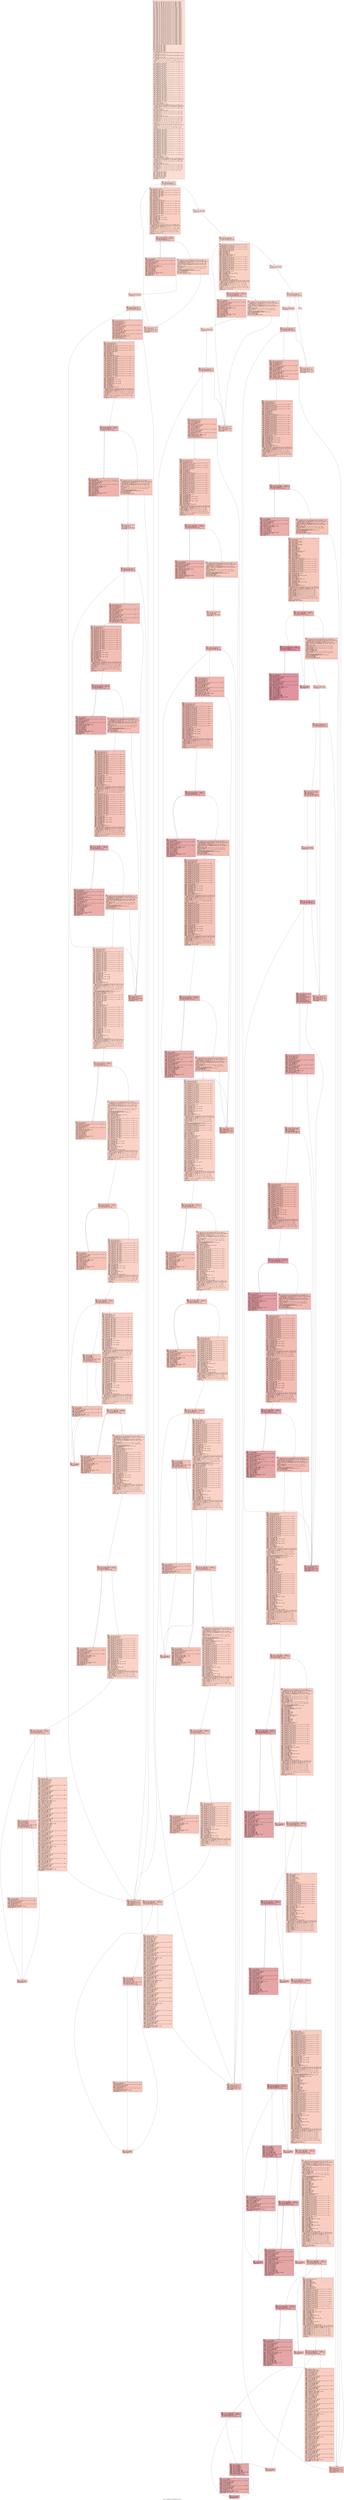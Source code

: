 digraph "CFG for '_QMlogicFnew_solverPnaked_pairs' function" {
	label="CFG for '_QMlogicFnew_solverPnaked_pairs' function";

	Node0x55bb5f8c4cd0 [shape=record,color="#3d50c3ff", style=filled, fillcolor="#f7b59970" fontname="Courier",label="{1:\l|  %2 = alloca \{ ptr, i64, i32, i8, i8, i8, i8, [2 x [3 x i64]] \}, align 8\l  %3 = alloca \{ ptr, i64, i32, i8, i8, i8, i8, [2 x [3 x i64]] \}, align 8\l  %4 = alloca \{ ptr, i64, i32, i8, i8, i8, i8, [2 x [3 x i64]] \}, align 8\l  %5 = alloca \{ ptr, i64, i32, i8, i8, i8, i8, [2 x [3 x i64]] \}, align 8\l  %6 = alloca \{ ptr, i64, i32, i8, i8, i8, i8, [1 x [3 x i64]] \}, align 8\l  %7 = alloca \{ ptr, i64, i32, i8, i8, i8, i8, [2 x [3 x i64]] \}, align 8\l  %8 = alloca \{ ptr, i64, i32, i8, i8, i8, i8, [2 x [3 x i64]] \}, align 8\l  %9 = alloca \{ ptr, i64, i32, i8, i8, i8, i8, [2 x [3 x i64]] \}, align 8\l  %10 = alloca \{ ptr, i64, i32, i8, i8, i8, i8, [2 x [3 x i64]] \}, align 8\l  %11 = alloca \{ ptr, i64, i32, i8, i8, i8, i8, [1 x [3 x i64]] \}, align 8\l  %12 = alloca \{ ptr, i64, i32, i8, i8, i8, i8, [1 x [3 x i64]] \}, align 8\l  %13 = alloca \{ ptr, i64, i32, i8, i8, i8, i8, [1 x [3 x i64]] \}, align 8\l  %14 = alloca \{ ptr, i64, i32, i8, i8, i8, i8, [1 x [3 x i64]] \}, align 8\l  %15 = alloca \{ ptr, i64, i32, i8, i8, i8, i8, [1 x [3 x i64]] \}, align 8\l  %16 = alloca \{ ptr, i64, i32, i8, i8, i8, i8, [1 x [3 x i64]] \}, align 8\l  %17 = alloca \{ ptr, i64, i32, i8, i8, i8, i8, [2 x [3 x i64]] \}, align 8\l  %18 = alloca \{ ptr, i64, i32, i8, i8, i8, i8, [2 x [3 x i64]] \}, align 8\l  %19 = alloca \{ ptr, i64, i32, i8, i8, i8, i8, [1 x [3 x i64]] \}, align 8\l  %20 = alloca \{ ptr, i64, i32, i8, i8, i8, i8, [1 x [3 x i64]] \}, align 8\l  %21 = alloca \{ ptr, i64, i32, i8, i8, i8, i8, [1 x [3 x i64]] \}, align 8\l  %22 = alloca \{ ptr, i64, i32, i8, i8, i8, i8, [1 x [3 x i64]] \}, align 8\l  %23 = alloca \{ ptr, i64, i32, i8, i8, i8, i8, [1 x [3 x i64]] \}, align 8\l  %24 = alloca \{ ptr, i64, i32, i8, i8, i8, i8, [1 x [3 x i64]] \}, align 8\l  %25 = alloca \{ ptr, i64, i32, i8, i8, i8, i8, [1 x [3 x i64]] \}, align 8\l  %26 = alloca \{ ptr, i64, i32, i8, i8, i8, i8, [1 x [3 x i64]] \}, align 8\l  %27 = alloca \{ ptr, i64, i32, i8, i8, i8, i8, [1 x [3 x i64]] \}, align 8\l  %28 = alloca \{ ptr, i64, i32, i8, i8, i8, i8, [1 x [3 x i64]] \}, align 8\l  %29 = alloca \{ ptr, i64, i32, i8, i8, i8, i8, [1 x [3 x i64]] \}, align 8\l  %30 = alloca \{ ptr, i64, i32, i8, i8, i8, i8, [1 x [3 x i64]] \}, align 8\l  %31 = alloca \{ ptr, i64, i32, i8, i8, i8, i8, [1 x [3 x i64]] \}, align 8\l  %32 = alloca \{ ptr, i64, i32, i8, i8, i8, i8, [1 x [3 x i64]] \}, align 8\l  %33 = alloca \{ ptr, i64, i32, i8, i8, i8, i8, [1 x [3 x i64]] \}, align 8\l  %34 = alloca \{ ptr, i64, i32, i8, i8, i8, i8, [1 x [3 x i64]] \}, align 8\l  %35 = alloca \{ ptr, i64, i32, i8, i8, i8, i8, [1 x [3 x i64]] \}, align 8\l  %36 = alloca \{ ptr, i64, i32, i8, i8, i8, i8, [1 x [3 x i64]] \}, align 8\l  %37 = alloca \{ ptr, i64, i32, i8, i8, i8, i8, [1 x [3 x i64]] \}, align 8\l  %38 = alloca \{ ptr, i64, i32, i8, i8, i8, i8, [1 x [3 x i64]] \}, align 8\l  %39 = alloca \{ ptr, i64, i32, i8, i8, i8, i8, [1 x [3 x i64]] \}, align 8\l  %40 = alloca \{ ptr, i64, i32, i8, i8, i8, i8, [1 x [3 x i64]] \}, align 8\l  %41 = alloca \{ ptr, i64, i32, i8, i8, i8, i8, [1 x [3 x i64]] \}, align 8\l  %42 = alloca \{ ptr, i64, i32, i8, i8, i8, i8, [1 x [3 x i64]] \}, align 8\l  %43 = alloca \{ ptr, i64, i32, i8, i8, i8, i8, [1 x [3 x i64]] \}, align 8\l  %44 = alloca \{ ptr, i64, i32, i8, i8, i8, i8, [1 x [3 x i64]] \}, align 8\l  %45 = alloca \{ ptr, i64, i32, i8, i8, i8, i8, [1 x [3 x i64]] \}, align 8\l  %46 = alloca \{ ptr, i64, i32, i8, i8, i8, i8, [1 x [3 x i64]] \}, align 8\l  %47 = alloca \{ ptr, i64, i32, i8, i8, i8, i8, [1 x [3 x i64]] \}, align 8\l  %48 = alloca \{ ptr, i64, i32, i8, i8, i8, i8, [1 x [3 x i64]] \}, align 8\l  %49 = alloca \{ ptr, i64, i32, i8, i8, i8, i8, [1 x [3 x i64]] \}, align 8\l  %50 = alloca \{ ptr, i64, i32, i8, i8, i8, i8, [1 x [3 x i64]] \}, align 8\l  %51 = alloca \{ ptr, i64, i32, i8, i8, i8, i8, [1 x [3 x i64]] \}, align 8\l  %52 = alloca \{ ptr, i64, i32, i8, i8, i8, i8, [1 x [3 x i64]] \}, align 8\l  %53 = alloca \{ ptr, i64, i32, i8, i8, i8, i8, [1 x [3 x i64]] \}, align 8\l  %54 = alloca \{ ptr, i64, i32, i8, i8, i8, i8, [1 x [3 x i64]] \}, align 8\l  %55 = alloca \{ ptr, i64, i32, i8, i8, i8, i8, [1 x [3 x i64]] \}, align 8\l  %56 = alloca \{ ptr, i64, i32, i8, i8, i8, i8, [1 x [3 x i64]] \}, align 8\l  %57 = alloca \{ ptr, i64, i32, i8, i8, i8, i8, [1 x [3 x i64]] \}, align 8\l  %58 = alloca \{ ptr, i64, i32, i8, i8, i8, i8, [1 x [3 x i64]] \}, align 8\l  %59 = alloca \{ ptr, i64, i32, i8, i8, i8, i8, [2 x [3 x i64]] \}, align 8\l  %60 = alloca \{ ptr, i64, i32, i8, i8, i8, i8, [2 x [3 x i64]] \}, align 8\l  %61 = alloca \{ ptr, i64, i32, i8, i8, i8, i8, [3 x [3 x i64]] \}, align 8\l  %62 = alloca \{ ptr, i64, i32, i8, i8, i8, i8, [3 x [3 x i64]] \}, align 8\l  %63 = alloca i32, i64 1, align 4\l  %64 = alloca i32, i64 1, align 4\l  %65 = alloca i32, i64 1, align 4\l  %66 = alloca i32, i64 1, align 4\l  %67 = alloca i32, i64 1, align 4\l  %68 = alloca i32, i64 1, align 4\l  %69 = alloca i32, i64 1, align 4\l  %70 = alloca i32, i64 1, align 4\l  %71 = alloca i32, i64 1, align 4\l  %72 = alloca i32, i64 1, align 4\l  %73 = getelementptr \{ ptr, ptr, \{ ptr, i64, i32, i8, i8, i8, i8, [3 x [3 x\l... i64]] \}, ptr, \{ ptr, i64, i32, i8, i8, i8, i8, [2 x [3 x i64]] \} \}, ptr %0,\l... i32 0, i32 0\l  %74 = load ptr, ptr %73, align 8\l  %75 = getelementptr \{ ptr, ptr, \{ ptr, i64, i32, i8, i8, i8, i8, [3 x [3 x\l... i64]] \}, ptr, \{ ptr, i64, i32, i8, i8, i8, i8, [2 x [3 x i64]] \} \}, ptr %0,\l... i32 0, i32 1\l  %76 = load ptr, ptr %75, align 8\l  %77 = getelementptr \{ ptr, ptr, \{ ptr, i64, i32, i8, i8, i8, i8, [3 x [3 x\l... i64]] \}, ptr, \{ ptr, i64, i32, i8, i8, i8, i8, [2 x [3 x i64]] \} \}, ptr %0,\l... i32 0, i32 2\l  %78 = load \{ ptr, i64, i32, i8, i8, i8, i8, [3 x [3 x i64]] \}, ptr %77,\l... align 8\l  store \{ ptr, i64, i32, i8, i8, i8, i8, [3 x [3 x i64]] \} %78, ptr %62, align\l... 8\l  %79 = getelementptr \{ ptr, i64, i32, i8, i8, i8, i8, [3 x [3 x i64]] \}, ptr\l... %62, i32 0, i32 7, i64 0, i32 0\l  %80 = load i64, ptr %79, align 8\l  %81 = getelementptr \{ ptr, i64, i32, i8, i8, i8, i8, [3 x [3 x i64]] \}, ptr\l... %62, i32 0, i32 7, i64 0, i32 1\l  %82 = load i64, ptr %81, align 8\l  %83 = getelementptr \{ ptr, i64, i32, i8, i8, i8, i8, [3 x [3 x i64]] \}, ptr\l... %62, i32 0, i32 7, i64 0, i32 2\l  %84 = load i64, ptr %83, align 8\l  %85 = getelementptr \{ ptr, i64, i32, i8, i8, i8, i8, [3 x [3 x i64]] \}, ptr\l... %62, i32 0, i32 7, i64 1, i32 0\l  %86 = load i64, ptr %85, align 8\l  %87 = getelementptr \{ ptr, i64, i32, i8, i8, i8, i8, [3 x [3 x i64]] \}, ptr\l... %62, i32 0, i32 7, i64 1, i32 1\l  %88 = load i64, ptr %87, align 8\l  %89 = getelementptr \{ ptr, i64, i32, i8, i8, i8, i8, [3 x [3 x i64]] \}, ptr\l... %62, i32 0, i32 7, i64 1, i32 2\l  %90 = load i64, ptr %89, align 8\l  %91 = getelementptr \{ ptr, i64, i32, i8, i8, i8, i8, [3 x [3 x i64]] \}, ptr\l... %62, i32 0, i32 7, i64 2, i32 0\l  %92 = load i64, ptr %91, align 8\l  %93 = getelementptr \{ ptr, i64, i32, i8, i8, i8, i8, [3 x [3 x i64]] \}, ptr\l... %62, i32 0, i32 7, i64 2, i32 1\l  %94 = load i64, ptr %93, align 8\l  %95 = getelementptr \{ ptr, i64, i32, i8, i8, i8, i8, [3 x [3 x i64]] \}, ptr\l... %62, i32 0, i32 7, i64 2, i32 2\l  %96 = load i64, ptr %95, align 8\l  %97 = getelementptr \{ ptr, i64, i32, i8, i8, i8, i8, [3 x [3 x i64]] \}, ptr\l... %62, i32 0, i32 7, i32 0, i32 0\l  %98 = load i64, ptr %97, align 8\l  %99 = getelementptr \{ ptr, i64, i32, i8, i8, i8, i8, [3 x [3 x i64]] \}, ptr\l... %62, i32 0, i32 7, i32 0, i32 1\l  %100 = load i64, ptr %99, align 8\l  %101 = getelementptr \{ ptr, i64, i32, i8, i8, i8, i8, [3 x [3 x i64]] \}, ptr\l... %62, i32 0, i32 7, i32 0, i32 2\l  %102 = load i64, ptr %101, align 8\l  %103 = getelementptr \{ ptr, i64, i32, i8, i8, i8, i8, [3 x [3 x i64]] \}, ptr\l... %62, i32 0, i32 7, i32 1, i32 0\l  %104 = load i64, ptr %103, align 8\l  %105 = getelementptr \{ ptr, i64, i32, i8, i8, i8, i8, [3 x [3 x i64]] \}, ptr\l... %62, i32 0, i32 7, i32 1, i32 1\l  %106 = load i64, ptr %105, align 8\l  %107 = getelementptr \{ ptr, i64, i32, i8, i8, i8, i8, [3 x [3 x i64]] \}, ptr\l... %62, i32 0, i32 7, i32 1, i32 2\l  %108 = load i64, ptr %107, align 8\l  %109 = getelementptr \{ ptr, i64, i32, i8, i8, i8, i8, [3 x [3 x i64]] \}, ptr\l... %62, i32 0, i32 7, i32 2, i32 0\l  %110 = load i64, ptr %109, align 8\l  %111 = getelementptr \{ ptr, i64, i32, i8, i8, i8, i8, [3 x [3 x i64]] \}, ptr\l... %62, i32 0, i32 7, i32 2, i32 1\l  %112 = load i64, ptr %111, align 8\l  %113 = getelementptr \{ ptr, i64, i32, i8, i8, i8, i8, [3 x [3 x i64]] \}, ptr\l... %62, i32 0, i32 7, i32 2, i32 2\l  %114 = load i64, ptr %113, align 8\l  %115 = getelementptr \{ ptr, i64, i32, i8, i8, i8, i8, [3 x [3 x i64]] \}, ptr\l... %62, i32 0, i32 0\l  %116 = load ptr, ptr %115, align 8\l  %117 = icmp eq i64 %100, 0\l  %118 = select i1 %117, i64 1, i64 %80\l  %119 = insertvalue \{ ptr, i64, i32, i8, i8, i8, i8, [3 x [3 x i64]] \} \{ ptr\l... undef, i64 ptrtoint (ptr getelementptr (i32, ptr null, i32 1) to i64), i32\l... 20180515, i8 3, i8 9, i8 0, i8 0, [3 x [3 x i64]] undef \}, i64 %118, 7, 0, 0\l  %120 = insertvalue \{ ptr, i64, i32, i8, i8, i8, i8, [3 x [3 x i64]] \} %119,\l... i64 %100, 7, 0, 1\l  %121 = insertvalue \{ ptr, i64, i32, i8, i8, i8, i8, [3 x [3 x i64]] \} %120,\l... i64 %102, 7, 0, 2\l  %122 = icmp eq i64 %106, 0\l  %123 = select i1 %122, i64 1, i64 %86\l  %124 = insertvalue \{ ptr, i64, i32, i8, i8, i8, i8, [3 x [3 x i64]] \} %121,\l... i64 %123, 7, 1, 0\l  %125 = insertvalue \{ ptr, i64, i32, i8, i8, i8, i8, [3 x [3 x i64]] \} %124,\l... i64 %106, 7, 1, 1\l  %126 = insertvalue \{ ptr, i64, i32, i8, i8, i8, i8, [3 x [3 x i64]] \} %125,\l... i64 %108, 7, 1, 2\l  %127 = icmp eq i64 %112, 0\l  %128 = select i1 %127, i64 1, i64 %92\l  %129 = insertvalue \{ ptr, i64, i32, i8, i8, i8, i8, [3 x [3 x i64]] \} %126,\l... i64 %128, 7, 2, 0\l  %130 = insertvalue \{ ptr, i64, i32, i8, i8, i8, i8, [3 x [3 x i64]] \} %129,\l... i64 %112, 7, 2, 1\l  %131 = insertvalue \{ ptr, i64, i32, i8, i8, i8, i8, [3 x [3 x i64]] \} %130,\l... i64 %114, 7, 2, 2\l  %132 = insertvalue \{ ptr, i64, i32, i8, i8, i8, i8, [3 x [3 x i64]] \} %131,\l... ptr %116, 0\l  store \{ ptr, i64, i32, i8, i8, i8, i8, [3 x [3 x i64]] \} %132, ptr %61,\l... align 8\l  %133 = getelementptr \{ ptr, ptr, \{ ptr, i64, i32, i8, i8, i8, i8, [3 x [3 x\l... i64]] \}, ptr, \{ ptr, i64, i32, i8, i8, i8, i8, [2 x [3 x i64]] \} \}, ptr %0,\l... i32 0, i32 4\l  %134 = load \{ ptr, i64, i32, i8, i8, i8, i8, [2 x [3 x i64]] \}, ptr %133,\l... align 8\l  store \{ ptr, i64, i32, i8, i8, i8, i8, [2 x [3 x i64]] \} %134, ptr %60,\l... align 8\l  %135 = getelementptr \{ ptr, i64, i32, i8, i8, i8, i8, [2 x [3 x i64]] \}, ptr\l... %60, i32 0, i32 7, i64 0, i32 0\l  %136 = load i64, ptr %135, align 8\l  %137 = getelementptr \{ ptr, i64, i32, i8, i8, i8, i8, [2 x [3 x i64]] \}, ptr\l... %60, i32 0, i32 7, i64 0, i32 1\l  %138 = load i64, ptr %137, align 8\l  %139 = getelementptr \{ ptr, i64, i32, i8, i8, i8, i8, [2 x [3 x i64]] \}, ptr\l... %60, i32 0, i32 7, i64 0, i32 2\l  %140 = load i64, ptr %139, align 8\l  %141 = getelementptr \{ ptr, i64, i32, i8, i8, i8, i8, [2 x [3 x i64]] \}, ptr\l... %60, i32 0, i32 7, i64 1, i32 0\l  %142 = load i64, ptr %141, align 8\l  %143 = getelementptr \{ ptr, i64, i32, i8, i8, i8, i8, [2 x [3 x i64]] \}, ptr\l... %60, i32 0, i32 7, i64 1, i32 1\l  %144 = load i64, ptr %143, align 8\l  %145 = getelementptr \{ ptr, i64, i32, i8, i8, i8, i8, [2 x [3 x i64]] \}, ptr\l... %60, i32 0, i32 7, i64 1, i32 2\l  %146 = load i64, ptr %145, align 8\l  %147 = getelementptr \{ ptr, i64, i32, i8, i8, i8, i8, [2 x [3 x i64]] \}, ptr\l... %60, i32 0, i32 7, i32 0, i32 0\l  %148 = load i64, ptr %147, align 8\l  %149 = getelementptr \{ ptr, i64, i32, i8, i8, i8, i8, [2 x [3 x i64]] \}, ptr\l... %60, i32 0, i32 7, i32 0, i32 1\l  %150 = load i64, ptr %149, align 8\l  %151 = getelementptr \{ ptr, i64, i32, i8, i8, i8, i8, [2 x [3 x i64]] \}, ptr\l... %60, i32 0, i32 7, i32 0, i32 2\l  %152 = load i64, ptr %151, align 8\l  %153 = getelementptr \{ ptr, i64, i32, i8, i8, i8, i8, [2 x [3 x i64]] \}, ptr\l... %60, i32 0, i32 7, i32 1, i32 0\l  %154 = load i64, ptr %153, align 8\l  %155 = getelementptr \{ ptr, i64, i32, i8, i8, i8, i8, [2 x [3 x i64]] \}, ptr\l... %60, i32 0, i32 7, i32 1, i32 1\l  %156 = load i64, ptr %155, align 8\l  %157 = getelementptr \{ ptr, i64, i32, i8, i8, i8, i8, [2 x [3 x i64]] \}, ptr\l... %60, i32 0, i32 7, i32 1, i32 2\l  %158 = load i64, ptr %157, align 8\l  %159 = getelementptr \{ ptr, i64, i32, i8, i8, i8, i8, [2 x [3 x i64]] \}, ptr\l... %60, i32 0, i32 0\l  %160 = load ptr, ptr %159, align 8\l  %161 = icmp eq i64 %150, 0\l  %162 = select i1 %161, i64 1, i64 %136\l  %163 = insertvalue \{ ptr, i64, i32, i8, i8, i8, i8, [2 x [3 x i64]] \} \{ ptr\l... undef, i64 ptrtoint (ptr getelementptr (i32, ptr null, i32 1) to i64), i32\l... 20180515, i8 2, i8 9, i8 0, i8 0, [2 x [3 x i64]] undef \}, i64 %162, 7, 0, 0\l  %164 = insertvalue \{ ptr, i64, i32, i8, i8, i8, i8, [2 x [3 x i64]] \} %163,\l... i64 %150, 7, 0, 1\l  %165 = insertvalue \{ ptr, i64, i32, i8, i8, i8, i8, [2 x [3 x i64]] \} %164,\l... i64 %152, 7, 0, 2\l  %166 = icmp eq i64 %156, 0\l  %167 = select i1 %166, i64 1, i64 %142\l  %168 = insertvalue \{ ptr, i64, i32, i8, i8, i8, i8, [2 x [3 x i64]] \} %165,\l... i64 %167, 7, 1, 0\l  %169 = insertvalue \{ ptr, i64, i32, i8, i8, i8, i8, [2 x [3 x i64]] \} %168,\l... i64 %156, 7, 1, 1\l  %170 = insertvalue \{ ptr, i64, i32, i8, i8, i8, i8, [2 x [3 x i64]] \} %169,\l... i64 %158, 7, 1, 2\l  %171 = insertvalue \{ ptr, i64, i32, i8, i8, i8, i8, [2 x [3 x i64]] \} %170,\l... ptr %160, 0\l  store \{ ptr, i64, i32, i8, i8, i8, i8, [2 x [3 x i64]] \} %171, ptr %59,\l... align 8\l  %172 = alloca i32, i64 1, align 4\l  %173 = alloca i32, i64 1, align 4\l  %174 = alloca i32, i64 1, align 4\l  %175 = alloca i32, i64 1, align 4\l  %176 = alloca i32, i64 1, align 4\l  %177 = alloca i32, i64 1, align 4\l  %178 = alloca i32, i64 1, align 4\l  %179 = alloca i32, i64 1, align 4\l  store i32 9, ptr %72, align 4\l  store i32 1, ptr %74, align 4\l  br label %180\l}"];
	Node0x55bb5f8c4cd0 -> Node0x55bb5f8ca220[tooltip="1 -> 180\nProbability 100.00%" ];
	Node0x55bb5f8ca220 [shape=record,color="#3d50c3ff", style=filled, fillcolor="#f3947570" fontname="Courier",label="{180:\l|  %181 = load i32, ptr %72, align 4\l  %182 = icmp sgt i32 %181, 0\l  br i1 %182, label %183, label %1274\l|{<s0>T|<s1>F}}"];
	Node0x55bb5f8ca220:s0 -> Node0x55bb5f8ccfd0[tooltip="180 -> 183\nProbability 96.88%" ];
	Node0x55bb5f8ca220:s1 -> Node0x55bb5f8cd020[tooltip="180 -> 1274\nProbability 3.12%" ];
	Node0x55bb5f8ccfd0 [shape=record,color="#3d50c3ff", style=filled, fillcolor="#f3947570" fontname="Courier",label="{183:\l|  %184 = load i32, ptr %74, align 4\l  %185 = sext i32 %184 to i64\l  %186 = getelementptr \{ ptr, i64, i32, i8, i8, i8, i8, [2 x [3 x i64]] \}, ptr\l... %59, i32 0, i32 7, i64 1, i32 0\l  %187 = load i64, ptr %186, align 8\l  %188 = getelementptr \{ ptr, i64, i32, i8, i8, i8, i8, [2 x [3 x i64]] \}, ptr\l... %59, i32 0, i32 7, i64 1, i32 1\l  %189 = load i64, ptr %188, align 8\l  %190 = getelementptr \{ ptr, i64, i32, i8, i8, i8, i8, [2 x [3 x i64]] \}, ptr\l... %59, i32 0, i32 7, i64 1, i32 2\l  %191 = load i64, ptr %190, align 8\l  %192 = add i64 %142, %189\l  %193 = sub i64 %192, 1\l  %194 = sub i64 %193, %142\l  %195 = add i64 %194, 1\l  %196 = icmp sgt i64 %195, 0\l  %197 = select i1 %196, i64 %195, i64 0\l  %198 = getelementptr \{ ptr, i64, i32, i8, i8, i8, i8, [2 x [3 x i64]] \}, ptr\l... %59, i32 0, i32 7, i32 0, i32 0\l  %199 = load i64, ptr %198, align 8\l  %200 = getelementptr \{ ptr, i64, i32, i8, i8, i8, i8, [2 x [3 x i64]] \}, ptr\l... %59, i32 0, i32 7, i32 0, i32 1\l  %201 = load i64, ptr %200, align 8\l  %202 = getelementptr \{ ptr, i64, i32, i8, i8, i8, i8, [2 x [3 x i64]] \}, ptr\l... %59, i32 0, i32 7, i32 0, i32 2\l  %203 = load i64, ptr %202, align 8\l  %204 = getelementptr \{ ptr, i64, i32, i8, i8, i8, i8, [2 x [3 x i64]] \}, ptr\l... %59, i32 0, i32 7, i32 1, i32 0\l  %205 = load i64, ptr %204, align 8\l  %206 = getelementptr \{ ptr, i64, i32, i8, i8, i8, i8, [2 x [3 x i64]] \}, ptr\l... %59, i32 0, i32 7, i32 1, i32 1\l  %207 = load i64, ptr %206, align 8\l  %208 = getelementptr \{ ptr, i64, i32, i8, i8, i8, i8, [2 x [3 x i64]] \}, ptr\l... %59, i32 0, i32 7, i32 1, i32 2\l  %209 = load i64, ptr %208, align 8\l  %210 = getelementptr \{ ptr, i64, i32, i8, i8, i8, i8, [2 x [3 x i64]] \}, ptr\l... %59, i32 0, i32 0\l  %211 = load ptr, ptr %210, align 8\l  %212 = sub i64 %185, %136\l  %213 = mul i64 %212, %203\l  %214 = getelementptr i8, ptr %211, i64 %213\l  %215 = sub i64 %142, %142\l  %216 = mul i64 %215, %209\l  %217 = getelementptr i8, ptr %214, i64 %216\l  %218 = sub i64 %193, %142\l  %219 = add i64 %218, 1\l  %220 = sdiv i64 %219, 1\l  %221 = icmp sgt i64 %220, 0\l  %222 = select i1 %221, i64 %220, i64 0\l  %223 = mul i64 1, %209\l  %224 = insertvalue \{ ptr, i64, i32, i8, i8, i8, i8, [1 x [3 x i64]] \} \{ ptr\l... undef, i64 ptrtoint (ptr getelementptr (i32, ptr null, i32 1) to i64), i32\l... 20180515, i8 1, i8 9, i8 0, i8 0, [1 x [3 x i64]] [[3 x i64] [i64 1, i64\l... undef, i64 undef]] \}, i64 %222, 7, 0, 1\l  %225 = insertvalue \{ ptr, i64, i32, i8, i8, i8, i8, [1 x [3 x i64]] \} %224,\l... i64 %223, 7, 0, 2\l  %226 = insertvalue \{ ptr, i64, i32, i8, i8, i8, i8, [1 x [3 x i64]] \} %225,\l... ptr %217, 0\l  store \{ ptr, i64, i32, i8, i8, i8, i8, [1 x [3 x i64]] \} %226, ptr %58,\l... align 8\l  %227 = mul i64 ptrtoint (ptr getelementptr (i32, ptr null, i32 1) to i64),\l... %197\l  %228 = call ptr @malloc(i64 %227)\l  br label %229\l}"];
	Node0x55bb5f8ccfd0 -> Node0x55bb5f8cff80[tooltip="183 -> 229\nProbability 100.00%" ];
	Node0x55bb5f8cff80 [shape=record,color="#3d50c3ff", style=filled, fillcolor="#e36c5570" fontname="Courier",label="{229:\l|  %230 = phi i64 [ %252, %233 ], [ 1, %183 ]\l  %231 = phi i64 [ %253, %233 ], [ %197, %183 ]\l  %232 = icmp sgt i64 %231, 0\l  br i1 %232, label %233, label %254\l|{<s0>T|<s1>F}}"];
	Node0x55bb5f8cff80:s0 -> Node0x55bb5f8d0040[tooltip="229 -> 233\nProbability 96.88%" ];
	Node0x55bb5f8cff80:s1 -> Node0x55bb5f8d0240[tooltip="229 -> 254\nProbability 3.12%" ];
	Node0x55bb5f8d0040 [shape=record,color="#3d50c3ff", style=filled, fillcolor="#e36c5570" fontname="Courier",label="{233:\l|  %234 = sub nsw i64 %230, 1\l  %235 = mul nsw i64 %234, 1\l  %236 = getelementptr \{ ptr, i64, i32, i8, i8, i8, i8, [1 x [3 x i64]] \}, ptr\l... %58, i32 0, i32 7, i32 0, i32 2\l  %237 = load i64, ptr %236, align 8\l  %238 = mul nsw i64 %235, %237\l  %239 = add nsw i64 %238, 0\l  %240 = getelementptr \{ ptr, i64, i32, i8, i8, i8, i8, [1 x [3 x i64]] \}, ptr\l... %58, i32 0, i32 0\l  %241 = load ptr, ptr %240, align 8\l  %242 = getelementptr i8, ptr %241, i64 %239\l  %243 = load i32, ptr %242, align 4\l  %244 = icmp eq i32 %243, 0\l  %245 = zext i1 %244 to i32\l  %246 = sub nsw i64 %230, 1\l  %247 = mul nsw i64 %246, 1\l  %248 = mul nsw i64 %247, 1\l  %249 = add nsw i64 %248, 0\l  %250 = mul nsw i64 1, %197\l  %251 = getelementptr i32, ptr %228, i64 %249\l  store i32 %245, ptr %251, align 4\l  %252 = add i64 %230, 1\l  %253 = sub i64 %231, 1\l  br label %229\l}"];
	Node0x55bb5f8d0040 -> Node0x55bb5f8cff80[tooltip="233 -> 229\nProbability 100.00%" ];
	Node0x55bb5f8d0240 [shape=record,color="#3d50c3ff", style=filled, fillcolor="#f3947570" fontname="Courier",label="{254:\l|  %255 = insertvalue \{ ptr, i64, i32, i8, i8, i8, i8, [1 x [3 x i64]] \} \{\l... ptr undef, i64 ptrtoint (ptr getelementptr (i32, ptr null, i32 1) to i64),\l... i32 20180515, i8 1, i8 14, i8 0, i8 0, [1 x [3 x i64]] [[3 x i64] [i64 1, i64\l... undef, i64 undef]] \}, i64 %197, 7, 0, 1\l  %256 = insertvalue \{ ptr, i64, i32, i8, i8, i8, i8, [1 x [3 x i64]] \} %255,\l... i64 ptrtoint (ptr getelementptr (i32, ptr null, i32 1) to i64), 7, 0, 2\l  %257 = mul i64 ptrtoint (ptr getelementptr (i32, ptr null, i32 1) to i64),\l... %197\l  %258 = mul i64 1, %197\l  %259 = insertvalue \{ ptr, i64, i32, i8, i8, i8, i8, [1 x [3 x i64]] \} %256,\l... ptr %228, 0\l  store \{ ptr, i64, i32, i8, i8, i8, i8, [1 x [3 x i64]] \} %259, ptr %57,\l... align 8\l  %260 = call i64 @_FortranACount(ptr %57, ptr\l... @_QQclXf509f8d48db1b89486c6e4f1d51e632e, i32 358, i32 0)\l  %261 = trunc i64 %260 to i32\l  call void @free(ptr %228)\l  %262 = icmp ne i32 %261, 2\l  br i1 %262, label %263, label %1269\l|{<s0>T|<s1>F}}"];
	Node0x55bb5f8d0240:s0 -> Node0x55bb5f8d1710[tooltip="254 -> 263\nProbability 50.00%" ];
	Node0x55bb5f8d0240:s1 -> Node0x55bb5f8d1760[tooltip="254 -> 1269\nProbability 50.00%" ];
	Node0x55bb5f8d1710 [shape=record,color="#3d50c3ff", style=filled, fillcolor="#f59c7d70" fontname="Courier",label="{263:\l|  store i32 8, ptr %71, align 4\l  store i32 1, ptr %172, align 4\l  br label %264\l}"];
	Node0x55bb5f8d1710 -> Node0x55bb5f8d19a0[tooltip="263 -> 264\nProbability 100.00%" ];
	Node0x55bb5f8d19a0 [shape=record,color="#3d50c3ff", style=filled, fillcolor="#e8765c70" fontname="Courier",label="{264:\l|  %265 = load i32, ptr %71, align 4\l  %266 = icmp sgt i32 %265, 0\l  br i1 %266, label %267, label %1269\l|{<s0>T|<s1>F}}"];
	Node0x55bb5f8d19a0:s0 -> Node0x55bb5f8d1b70[tooltip="264 -> 267\nProbability 96.88%" ];
	Node0x55bb5f8d19a0:s1 -> Node0x55bb5f8d1760[tooltip="264 -> 1269\nProbability 3.12%" ];
	Node0x55bb5f8d1b70 [shape=record,color="#3d50c3ff", style=filled, fillcolor="#e8765c70" fontname="Courier",label="{267:\l|  %268 = load i32, ptr %74, align 4\l  %269 = sext i32 %268 to i64\l  %270 = load i32, ptr %172, align 4\l  %271 = sext i32 %270 to i64\l  %272 = sub nsw i64 %269, %136\l  %273 = mul nsw i64 %272, 1\l  %274 = getelementptr \{ ptr, i64, i32, i8, i8, i8, i8, [2 x [3 x i64]] \}, ptr\l... %59, i32 0, i32 7, i32 0, i32 2\l  %275 = load i64, ptr %274, align 8\l  %276 = mul nsw i64 %273, %275\l  %277 = add nsw i64 %276, 0\l  %278 = sub nsw i64 %271, %142\l  %279 = mul nsw i64 %278, 1\l  %280 = getelementptr \{ ptr, i64, i32, i8, i8, i8, i8, [2 x [3 x i64]] \}, ptr\l... %59, i32 0, i32 7, i32 1, i32 2\l  %281 = load i64, ptr %280, align 8\l  %282 = mul nsw i64 %279, %281\l  %283 = add nsw i64 %282, %277\l  %284 = getelementptr \{ ptr, i64, i32, i8, i8, i8, i8, [2 x [3 x i64]] \}, ptr\l... %59, i32 0, i32 0\l  %285 = load ptr, ptr %284, align 8\l  %286 = getelementptr i8, ptr %285, i64 %283\l  %287 = load i32, ptr %286, align 4\l  %288 = icmp eq i32 %287, 0\l  br i1 %288, label %289, label %1264\l|{<s0>T|<s1>F}}"];
	Node0x55bb5f8d1b70:s0 -> Node0x55bb5f8d28c0[tooltip="267 -> 289\nProbability 37.50%" ];
	Node0x55bb5f8d1b70:s1 -> Node0x55bb5f8d2910[tooltip="267 -> 1264\nProbability 62.50%" ];
	Node0x55bb5f8d28c0 [shape=record,color="#3d50c3ff", style=filled, fillcolor="#ec7f6370" fontname="Courier",label="{289:\l|  %290 = load i32, ptr %74, align 4\l  %291 = sext i32 %290 to i64\l  %292 = load i32, ptr %172, align 4\l  %293 = sext i32 %292 to i64\l  %294 = getelementptr \{ ptr, i64, i32, i8, i8, i8, i8, [3 x [3 x i64]] \}, ptr\l... %61, i32 0, i32 7, i64 2, i32 0\l  %295 = load i64, ptr %294, align 8\l  %296 = getelementptr \{ ptr, i64, i32, i8, i8, i8, i8, [3 x [3 x i64]] \}, ptr\l... %61, i32 0, i32 7, i64 2, i32 1\l  %297 = load i64, ptr %296, align 8\l  %298 = getelementptr \{ ptr, i64, i32, i8, i8, i8, i8, [3 x [3 x i64]] \}, ptr\l... %61, i32 0, i32 7, i64 2, i32 2\l  %299 = load i64, ptr %298, align 8\l  %300 = add i64 %92, %297\l  %301 = sub i64 %300, 1\l  %302 = sub i64 %301, %92\l  %303 = add i64 %302, 1\l  %304 = icmp sgt i64 %303, 0\l  %305 = select i1 %304, i64 %303, i64 0\l  %306 = getelementptr \{ ptr, i64, i32, i8, i8, i8, i8, [3 x [3 x i64]] \}, ptr\l... %61, i32 0, i32 7, i32 0, i32 0\l  %307 = load i64, ptr %306, align 8\l  %308 = getelementptr \{ ptr, i64, i32, i8, i8, i8, i8, [3 x [3 x i64]] \}, ptr\l... %61, i32 0, i32 7, i32 0, i32 1\l  %309 = load i64, ptr %308, align 8\l  %310 = getelementptr \{ ptr, i64, i32, i8, i8, i8, i8, [3 x [3 x i64]] \}, ptr\l... %61, i32 0, i32 7, i32 0, i32 2\l  %311 = load i64, ptr %310, align 8\l  %312 = getelementptr \{ ptr, i64, i32, i8, i8, i8, i8, [3 x [3 x i64]] \}, ptr\l... %61, i32 0, i32 7, i32 1, i32 0\l  %313 = load i64, ptr %312, align 8\l  %314 = getelementptr \{ ptr, i64, i32, i8, i8, i8, i8, [3 x [3 x i64]] \}, ptr\l... %61, i32 0, i32 7, i32 1, i32 1\l  %315 = load i64, ptr %314, align 8\l  %316 = getelementptr \{ ptr, i64, i32, i8, i8, i8, i8, [3 x [3 x i64]] \}, ptr\l... %61, i32 0, i32 7, i32 1, i32 2\l  %317 = load i64, ptr %316, align 8\l  %318 = getelementptr \{ ptr, i64, i32, i8, i8, i8, i8, [3 x [3 x i64]] \}, ptr\l... %61, i32 0, i32 7, i32 2, i32 0\l  %319 = load i64, ptr %318, align 8\l  %320 = getelementptr \{ ptr, i64, i32, i8, i8, i8, i8, [3 x [3 x i64]] \}, ptr\l... %61, i32 0, i32 7, i32 2, i32 1\l  %321 = load i64, ptr %320, align 8\l  %322 = getelementptr \{ ptr, i64, i32, i8, i8, i8, i8, [3 x [3 x i64]] \}, ptr\l... %61, i32 0, i32 7, i32 2, i32 2\l  %323 = load i64, ptr %322, align 8\l  %324 = getelementptr \{ ptr, i64, i32, i8, i8, i8, i8, [3 x [3 x i64]] \}, ptr\l... %61, i32 0, i32 0\l  %325 = load ptr, ptr %324, align 8\l  %326 = sub i64 %291, %80\l  %327 = mul i64 %326, %311\l  %328 = getelementptr i8, ptr %325, i64 %327\l  %329 = sub i64 %293, %86\l  %330 = mul i64 %329, %317\l  %331 = getelementptr i8, ptr %328, i64 %330\l  %332 = sub i64 %92, %92\l  %333 = mul i64 %332, %323\l  %334 = getelementptr i8, ptr %331, i64 %333\l  %335 = sub i64 %301, %92\l  %336 = add i64 %335, 1\l  %337 = sdiv i64 %336, 1\l  %338 = icmp sgt i64 %337, 0\l  %339 = select i1 %338, i64 %337, i64 0\l  %340 = mul i64 1, %323\l  %341 = insertvalue \{ ptr, i64, i32, i8, i8, i8, i8, [1 x [3 x i64]] \} \{ ptr\l... undef, i64 ptrtoint (ptr getelementptr (i32, ptr null, i32 1) to i64), i32\l... 20180515, i8 1, i8 9, i8 0, i8 0, [1 x [3 x i64]] [[3 x i64] [i64 1, i64\l... undef, i64 undef]] \}, i64 %339, 7, 0, 1\l  %342 = insertvalue \{ ptr, i64, i32, i8, i8, i8, i8, [1 x [3 x i64]] \} %341,\l... i64 %340, 7, 0, 2\l  %343 = insertvalue \{ ptr, i64, i32, i8, i8, i8, i8, [1 x [3 x i64]] \} %342,\l... ptr %334, 0\l  store \{ ptr, i64, i32, i8, i8, i8, i8, [1 x [3 x i64]] \} %343, ptr %56,\l... align 8\l  %344 = mul i64 ptrtoint (ptr getelementptr (i32, ptr null, i32 1) to i64),\l... %305\l  %345 = call ptr @malloc(i64 %344)\l  br label %346\l}"];
	Node0x55bb5f8d28c0 -> Node0x55bb5f90e960[tooltip="289 -> 346\nProbability 100.00%" ];
	Node0x55bb5f90e960 [shape=record,color="#3d50c3ff", style=filled, fillcolor="#d6524470" fontname="Courier",label="{346:\l|  %347 = phi i64 [ %369, %350 ], [ 1, %289 ]\l  %348 = phi i64 [ %370, %350 ], [ %305, %289 ]\l  %349 = icmp sgt i64 %348, 0\l  br i1 %349, label %350, label %371\l|{<s0>T|<s1>F}}"];
	Node0x55bb5f90e960:s0 -> Node0x55bb5f90ea20[tooltip="346 -> 350\nProbability 96.88%" ];
	Node0x55bb5f90e960:s1 -> Node0x55bb5f90ec80[tooltip="346 -> 371\nProbability 3.12%" ];
	Node0x55bb5f90ea20 [shape=record,color="#3d50c3ff", style=filled, fillcolor="#d6524470" fontname="Courier",label="{350:\l|  %351 = sub nsw i64 %347, 1\l  %352 = mul nsw i64 %351, 1\l  %353 = getelementptr \{ ptr, i64, i32, i8, i8, i8, i8, [1 x [3 x i64]] \}, ptr\l... %56, i32 0, i32 7, i32 0, i32 2\l  %354 = load i64, ptr %353, align 8\l  %355 = mul nsw i64 %352, %354\l  %356 = add nsw i64 %355, 0\l  %357 = getelementptr \{ ptr, i64, i32, i8, i8, i8, i8, [1 x [3 x i64]] \}, ptr\l... %56, i32 0, i32 0\l  %358 = load ptr, ptr %357, align 8\l  %359 = getelementptr i8, ptr %358, i64 %356\l  %360 = load i32, ptr %359, align 4\l  %361 = icmp ne i32 %360, 0\l  %362 = zext i1 %361 to i32\l  %363 = sub nsw i64 %347, 1\l  %364 = mul nsw i64 %363, 1\l  %365 = mul nsw i64 %364, 1\l  %366 = add nsw i64 %365, 0\l  %367 = mul nsw i64 1, %305\l  %368 = getelementptr i32, ptr %345, i64 %366\l  store i32 %362, ptr %368, align 4\l  %369 = add i64 %347, 1\l  %370 = sub i64 %348, 1\l  br label %346\l}"];
	Node0x55bb5f90ea20 -> Node0x55bb5f90e960[tooltip="350 -> 346\nProbability 100.00%" ];
	Node0x55bb5f90ec80 [shape=record,color="#3d50c3ff", style=filled, fillcolor="#ec7f6370" fontname="Courier",label="{371:\l|  %372 = insertvalue \{ ptr, i64, i32, i8, i8, i8, i8, [1 x [3 x i64]] \} \{\l... ptr undef, i64 ptrtoint (ptr getelementptr (i32, ptr null, i32 1) to i64),\l... i32 20180515, i8 1, i8 14, i8 0, i8 0, [1 x [3 x i64]] [[3 x i64] [i64 1, i64\l... undef, i64 undef]] \}, i64 %305, 7, 0, 1\l  %373 = insertvalue \{ ptr, i64, i32, i8, i8, i8, i8, [1 x [3 x i64]] \} %372,\l... i64 ptrtoint (ptr getelementptr (i32, ptr null, i32 1) to i64), 7, 0, 2\l  %374 = mul i64 ptrtoint (ptr getelementptr (i32, ptr null, i32 1) to i64),\l... %305\l  %375 = mul i64 1, %305\l  %376 = insertvalue \{ ptr, i64, i32, i8, i8, i8, i8, [1 x [3 x i64]] \} %373,\l... ptr %345, 0\l  store \{ ptr, i64, i32, i8, i8, i8, i8, [1 x [3 x i64]] \} %376, ptr %55,\l... align 8\l  %377 = call i64 @_FortranACount(ptr %55, ptr\l... @_QQclXf509f8d48db1b89486c6e4f1d51e632e, i32 360, i32 0)\l  %378 = trunc i64 %377 to i32\l  call void @free(ptr %345)\l  %379 = icmp eq i32 %378, 2\l  br i1 %379, label %380, label %1264\l|{<s0>T|<s1>F}}"];
	Node0x55bb5f90ec80:s0 -> Node0x55bb5f910150[tooltip="371 -> 380\nProbability 50.00%" ];
	Node0x55bb5f90ec80:s1 -> Node0x55bb5f8d2910[tooltip="371 -> 1264\nProbability 50.00%" ];
	Node0x55bb5f910150 [shape=record,color="#3d50c3ff", style=filled, fillcolor="#ef886b70" fontname="Courier",label="{380:\l|  %381 = load i32, ptr %172, align 4\l  %382 = add i32 %381, 1\l  %383 = sub i32 9, %381\l  store i32 %383, ptr %70, align 4\l  store i32 %382, ptr %173, align 4\l  br label %384\l}"];
	Node0x55bb5f910150 -> Node0x55bb5f8cd7d0[tooltip="380 -> 384\nProbability 100.00%" ];
	Node0x55bb5f8cd7d0 [shape=record,color="#3d50c3ff", style=filled, fillcolor="#dc5d4a70" fontname="Courier",label="{384:\l|  %385 = load i32, ptr %70, align 4\l  %386 = icmp sgt i32 %385, 0\l  br i1 %386, label %387, label %1264\l|{<s0>T|<s1>F}}"];
	Node0x55bb5f8cd7d0:s0 -> Node0x55bb5f8cd9a0[tooltip="384 -> 387\nProbability 96.88%" ];
	Node0x55bb5f8cd7d0:s1 -> Node0x55bb5f8d2910[tooltip="384 -> 1264\nProbability 3.12%" ];
	Node0x55bb5f8cd9a0 [shape=record,color="#3d50c3ff", style=filled, fillcolor="#dc5d4a70" fontname="Courier",label="{387:\l|  %388 = load i32, ptr %74, align 4\l  %389 = sext i32 %388 to i64\l  %390 = load i32, ptr %173, align 4\l  %391 = sext i32 %390 to i64\l  %392 = sub nsw i64 %389, %136\l  %393 = mul nsw i64 %392, 1\l  %394 = getelementptr \{ ptr, i64, i32, i8, i8, i8, i8, [2 x [3 x i64]] \}, ptr\l... %59, i32 0, i32 7, i32 0, i32 2\l  %395 = load i64, ptr %394, align 8\l  %396 = mul nsw i64 %393, %395\l  %397 = add nsw i64 %396, 0\l  %398 = sub nsw i64 %391, %142\l  %399 = mul nsw i64 %398, 1\l  %400 = getelementptr \{ ptr, i64, i32, i8, i8, i8, i8, [2 x [3 x i64]] \}, ptr\l... %59, i32 0, i32 7, i32 1, i32 2\l  %401 = load i64, ptr %400, align 8\l  %402 = mul nsw i64 %399, %401\l  %403 = add nsw i64 %402, %397\l  %404 = getelementptr \{ ptr, i64, i32, i8, i8, i8, i8, [2 x [3 x i64]] \}, ptr\l... %59, i32 0, i32 0\l  %405 = load ptr, ptr %404, align 8\l  %406 = getelementptr i8, ptr %405, i64 %403\l  %407 = load i32, ptr %406, align 4\l  %408 = icmp eq i32 %407, 0\l  br i1 %408, label %409, label %1259\l|{<s0>T|<s1>F}}"];
	Node0x55bb5f8cd9a0:s0 -> Node0x55bb5f8ce6f0[tooltip="387 -> 409\nProbability 37.50%" ];
	Node0x55bb5f8cd9a0:s1 -> Node0x55bb5f8ce740[tooltip="387 -> 1259\nProbability 62.50%" ];
	Node0x55bb5f8ce6f0 [shape=record,color="#3d50c3ff", style=filled, fillcolor="#e36c5570" fontname="Courier",label="{409:\l|  %410 = load i32, ptr %74, align 4\l  %411 = sext i32 %410 to i64\l  %412 = load i32, ptr %173, align 4\l  %413 = sext i32 %412 to i64\l  %414 = getelementptr \{ ptr, i64, i32, i8, i8, i8, i8, [3 x [3 x i64]] \}, ptr\l... %61, i32 0, i32 7, i32 0, i32 0\l  %415 = load i64, ptr %414, align 8\l  %416 = getelementptr \{ ptr, i64, i32, i8, i8, i8, i8, [3 x [3 x i64]] \}, ptr\l... %61, i32 0, i32 7, i32 0, i32 1\l  %417 = load i64, ptr %416, align 8\l  %418 = getelementptr \{ ptr, i64, i32, i8, i8, i8, i8, [3 x [3 x i64]] \}, ptr\l... %61, i32 0, i32 7, i32 0, i32 2\l  %419 = load i64, ptr %418, align 8\l  %420 = getelementptr \{ ptr, i64, i32, i8, i8, i8, i8, [3 x [3 x i64]] \}, ptr\l... %61, i32 0, i32 7, i32 1, i32 0\l  %421 = load i64, ptr %420, align 8\l  %422 = getelementptr \{ ptr, i64, i32, i8, i8, i8, i8, [3 x [3 x i64]] \}, ptr\l... %61, i32 0, i32 7, i32 1, i32 1\l  %423 = load i64, ptr %422, align 8\l  %424 = getelementptr \{ ptr, i64, i32, i8, i8, i8, i8, [3 x [3 x i64]] \}, ptr\l... %61, i32 0, i32 7, i32 1, i32 2\l  %425 = load i64, ptr %424, align 8\l  %426 = getelementptr \{ ptr, i64, i32, i8, i8, i8, i8, [3 x [3 x i64]] \}, ptr\l... %61, i32 0, i32 7, i32 2, i32 0\l  %427 = load i64, ptr %426, align 8\l  %428 = getelementptr \{ ptr, i64, i32, i8, i8, i8, i8, [3 x [3 x i64]] \}, ptr\l... %61, i32 0, i32 7, i32 2, i32 1\l  %429 = load i64, ptr %428, align 8\l  %430 = getelementptr \{ ptr, i64, i32, i8, i8, i8, i8, [3 x [3 x i64]] \}, ptr\l... %61, i32 0, i32 7, i32 2, i32 2\l  %431 = load i64, ptr %430, align 8\l  %432 = getelementptr \{ ptr, i64, i32, i8, i8, i8, i8, [3 x [3 x i64]] \}, ptr\l... %61, i32 0, i32 0\l  %433 = load ptr, ptr %432, align 8\l  %434 = sub i64 %411, %80\l  %435 = mul i64 %434, %419\l  %436 = getelementptr i8, ptr %433, i64 %435\l  %437 = sub i64 %413, %86\l  %438 = mul i64 %437, %425\l  %439 = getelementptr i8, ptr %436, i64 %438\l  %440 = sub i64 %92, %92\l  %441 = mul i64 %440, %431\l  %442 = getelementptr i8, ptr %439, i64 %441\l  %443 = sub i64 %301, %92\l  %444 = add i64 %443, 1\l  %445 = sdiv i64 %444, 1\l  %446 = icmp sgt i64 %445, 0\l  %447 = select i1 %446, i64 %445, i64 0\l  %448 = mul i64 1, %431\l  %449 = insertvalue \{ ptr, i64, i32, i8, i8, i8, i8, [1 x [3 x i64]] \} \{ ptr\l... undef, i64 ptrtoint (ptr getelementptr (i32, ptr null, i32 1) to i64), i32\l... 20180515, i8 1, i8 9, i8 0, i8 0, [1 x [3 x i64]] [[3 x i64] [i64 1, i64\l... undef, i64 undef]] \}, i64 %447, 7, 0, 1\l  %450 = insertvalue \{ ptr, i64, i32, i8, i8, i8, i8, [1 x [3 x i64]] \} %449,\l... i64 %448, 7, 0, 2\l  %451 = insertvalue \{ ptr, i64, i32, i8, i8, i8, i8, [1 x [3 x i64]] \} %450,\l... ptr %442, 0\l  store \{ ptr, i64, i32, i8, i8, i8, i8, [1 x [3 x i64]] \} %451, ptr %54,\l... align 8\l  %452 = mul i64 ptrtoint (ptr getelementptr (i32, ptr null, i32 1) to i64),\l... %305\l  %453 = call ptr @malloc(i64 %452)\l  br label %454\l}"];
	Node0x55bb5f8ce6f0 -> Node0x55bb5f915330[tooltip="409 -> 454\nProbability 100.00%" ];
	Node0x55bb5f915330 [shape=record,color="#3d50c3ff", style=filled, fillcolor="#ca3b3770" fontname="Courier",label="{454:\l|  %455 = phi i64 [ %477, %458 ], [ 1, %409 ]\l  %456 = phi i64 [ %478, %458 ], [ %305, %409 ]\l  %457 = icmp sgt i64 %456, 0\l  br i1 %457, label %458, label %479\l|{<s0>T|<s1>F}}"];
	Node0x55bb5f915330:s0 -> Node0x55bb5f9153f0[tooltip="454 -> 458\nProbability 96.88%" ];
	Node0x55bb5f915330:s1 -> Node0x55bb5f915650[tooltip="454 -> 479\nProbability 3.12%" ];
	Node0x55bb5f9153f0 [shape=record,color="#3d50c3ff", style=filled, fillcolor="#ca3b3770" fontname="Courier",label="{458:\l|  %459 = sub nsw i64 %455, 1\l  %460 = mul nsw i64 %459, 1\l  %461 = getelementptr \{ ptr, i64, i32, i8, i8, i8, i8, [1 x [3 x i64]] \}, ptr\l... %54, i32 0, i32 7, i32 0, i32 2\l  %462 = load i64, ptr %461, align 8\l  %463 = mul nsw i64 %460, %462\l  %464 = add nsw i64 %463, 0\l  %465 = getelementptr \{ ptr, i64, i32, i8, i8, i8, i8, [1 x [3 x i64]] \}, ptr\l... %54, i32 0, i32 0\l  %466 = load ptr, ptr %465, align 8\l  %467 = getelementptr i8, ptr %466, i64 %464\l  %468 = load i32, ptr %467, align 4\l  %469 = icmp ne i32 %468, 0\l  %470 = zext i1 %469 to i32\l  %471 = sub nsw i64 %455, 1\l  %472 = mul nsw i64 %471, 1\l  %473 = mul nsw i64 %472, 1\l  %474 = add nsw i64 %473, 0\l  %475 = mul nsw i64 1, %305\l  %476 = getelementptr i32, ptr %453, i64 %474\l  store i32 %470, ptr %476, align 4\l  %477 = add i64 %455, 1\l  %478 = sub i64 %456, 1\l  br label %454\l}"];
	Node0x55bb5f9153f0 -> Node0x55bb5f915330[tooltip="458 -> 454\nProbability 100.00%" ];
	Node0x55bb5f915650 [shape=record,color="#3d50c3ff", style=filled, fillcolor="#e36c5570" fontname="Courier",label="{479:\l|  %480 = insertvalue \{ ptr, i64, i32, i8, i8, i8, i8, [1 x [3 x i64]] \} \{\l... ptr undef, i64 ptrtoint (ptr getelementptr (i32, ptr null, i32 1) to i64),\l... i32 20180515, i8 1, i8 14, i8 0, i8 0, [1 x [3 x i64]] [[3 x i64] [i64 1, i64\l... undef, i64 undef]] \}, i64 %305, 7, 0, 1\l  %481 = insertvalue \{ ptr, i64, i32, i8, i8, i8, i8, [1 x [3 x i64]] \} %480,\l... i64 ptrtoint (ptr getelementptr (i32, ptr null, i32 1) to i64), 7, 0, 2\l  %482 = mul i64 ptrtoint (ptr getelementptr (i32, ptr null, i32 1) to i64),\l... %305\l  %483 = mul i64 1, %305\l  %484 = insertvalue \{ ptr, i64, i32, i8, i8, i8, i8, [1 x [3 x i64]] \} %481,\l... ptr %453, 0\l  store \{ ptr, i64, i32, i8, i8, i8, i8, [1 x [3 x i64]] \} %484, ptr %53,\l... align 8\l  %485 = call i64 @_FortranACount(ptr %53, ptr\l... @_QQclXf509f8d48db1b89486c6e4f1d51e632e, i32 363, i32 0)\l  %486 = trunc i64 %485 to i32\l  call void @free(ptr %453)\l  %487 = icmp eq i32 %486, 2\l  br i1 %487, label %488, label %1259\l|{<s0>T|<s1>F}}"];
	Node0x55bb5f915650:s0 -> Node0x55bb5f916b20[tooltip="479 -> 488\nProbability 50.00%" ];
	Node0x55bb5f915650:s1 -> Node0x55bb5f8ce740[tooltip="479 -> 1259\nProbability 50.00%" ];
	Node0x55bb5f916b20 [shape=record,color="#3d50c3ff", style=filled, fillcolor="#e8765c70" fontname="Courier",label="{488:\l|  %489 = load i32, ptr %74, align 4\l  %490 = sext i32 %489 to i64\l  %491 = load i32, ptr %172, align 4\l  %492 = sext i32 %491 to i64\l  %493 = getelementptr \{ ptr, i64, i32, i8, i8, i8, i8, [3 x [3 x i64]] \}, ptr\l... %61, i32 0, i32 7, i32 0, i32 0\l  %494 = load i64, ptr %493, align 8\l  %495 = getelementptr \{ ptr, i64, i32, i8, i8, i8, i8, [3 x [3 x i64]] \}, ptr\l... %61, i32 0, i32 7, i32 0, i32 1\l  %496 = load i64, ptr %495, align 8\l  %497 = getelementptr \{ ptr, i64, i32, i8, i8, i8, i8, [3 x [3 x i64]] \}, ptr\l... %61, i32 0, i32 7, i32 0, i32 2\l  %498 = load i64, ptr %497, align 8\l  %499 = getelementptr \{ ptr, i64, i32, i8, i8, i8, i8, [3 x [3 x i64]] \}, ptr\l... %61, i32 0, i32 7, i32 1, i32 0\l  %500 = load i64, ptr %499, align 8\l  %501 = getelementptr \{ ptr, i64, i32, i8, i8, i8, i8, [3 x [3 x i64]] \}, ptr\l... %61, i32 0, i32 7, i32 1, i32 1\l  %502 = load i64, ptr %501, align 8\l  %503 = getelementptr \{ ptr, i64, i32, i8, i8, i8, i8, [3 x [3 x i64]] \}, ptr\l... %61, i32 0, i32 7, i32 1, i32 2\l  %504 = load i64, ptr %503, align 8\l  %505 = getelementptr \{ ptr, i64, i32, i8, i8, i8, i8, [3 x [3 x i64]] \}, ptr\l... %61, i32 0, i32 7, i32 2, i32 0\l  %506 = load i64, ptr %505, align 8\l  %507 = getelementptr \{ ptr, i64, i32, i8, i8, i8, i8, [3 x [3 x i64]] \}, ptr\l... %61, i32 0, i32 7, i32 2, i32 1\l  %508 = load i64, ptr %507, align 8\l  %509 = getelementptr \{ ptr, i64, i32, i8, i8, i8, i8, [3 x [3 x i64]] \}, ptr\l... %61, i32 0, i32 7, i32 2, i32 2\l  %510 = load i64, ptr %509, align 8\l  %511 = getelementptr \{ ptr, i64, i32, i8, i8, i8, i8, [3 x [3 x i64]] \}, ptr\l... %61, i32 0, i32 0\l  %512 = load ptr, ptr %511, align 8\l  %513 = sub i64 %490, %80\l  %514 = mul i64 %513, %498\l  %515 = getelementptr i8, ptr %512, i64 %514\l  %516 = sub i64 %492, %86\l  %517 = mul i64 %516, %504\l  %518 = getelementptr i8, ptr %515, i64 %517\l  %519 = sub i64 %92, %92\l  %520 = mul i64 %519, %510\l  %521 = getelementptr i8, ptr %518, i64 %520\l  %522 = sub i64 %301, %92\l  %523 = add i64 %522, 1\l  %524 = sdiv i64 %523, 1\l  %525 = icmp sgt i64 %524, 0\l  %526 = select i1 %525, i64 %524, i64 0\l  %527 = mul i64 1, %510\l  %528 = insertvalue \{ ptr, i64, i32, i8, i8, i8, i8, [1 x [3 x i64]] \} \{ ptr\l... undef, i64 ptrtoint (ptr getelementptr (i32, ptr null, i32 1) to i64), i32\l... 20180515, i8 1, i8 9, i8 0, i8 0, [1 x [3 x i64]] [[3 x i64] [i64 1, i64\l... undef, i64 undef]] \}, i64 %526, 7, 0, 1\l  %529 = insertvalue \{ ptr, i64, i32, i8, i8, i8, i8, [1 x [3 x i64]] \} %528,\l... i64 %527, 7, 0, 2\l  %530 = insertvalue \{ ptr, i64, i32, i8, i8, i8, i8, [1 x [3 x i64]] \} %529,\l... ptr %521, 0\l  store \{ ptr, i64, i32, i8, i8, i8, i8, [1 x [3 x i64]] \} %530, ptr %52,\l... align 8\l  %531 = load i32, ptr %173, align 4\l  %532 = sext i32 %531 to i64\l  %533 = getelementptr \{ ptr, i64, i32, i8, i8, i8, i8, [3 x [3 x i64]] \}, ptr\l... %61, i32 0, i32 7, i32 0, i32 0\l  %534 = load i64, ptr %533, align 8\l  %535 = getelementptr \{ ptr, i64, i32, i8, i8, i8, i8, [3 x [3 x i64]] \}, ptr\l... %61, i32 0, i32 7, i32 0, i32 1\l  %536 = load i64, ptr %535, align 8\l  %537 = getelementptr \{ ptr, i64, i32, i8, i8, i8, i8, [3 x [3 x i64]] \}, ptr\l... %61, i32 0, i32 7, i32 0, i32 2\l  %538 = load i64, ptr %537, align 8\l  %539 = getelementptr \{ ptr, i64, i32, i8, i8, i8, i8, [3 x [3 x i64]] \}, ptr\l... %61, i32 0, i32 7, i32 1, i32 0\l  %540 = load i64, ptr %539, align 8\l  %541 = getelementptr \{ ptr, i64, i32, i8, i8, i8, i8, [3 x [3 x i64]] \}, ptr\l... %61, i32 0, i32 7, i32 1, i32 1\l  %542 = load i64, ptr %541, align 8\l  %543 = getelementptr \{ ptr, i64, i32, i8, i8, i8, i8, [3 x [3 x i64]] \}, ptr\l... %61, i32 0, i32 7, i32 1, i32 2\l  %544 = load i64, ptr %543, align 8\l  %545 = getelementptr \{ ptr, i64, i32, i8, i8, i8, i8, [3 x [3 x i64]] \}, ptr\l... %61, i32 0, i32 7, i32 2, i32 0\l  %546 = load i64, ptr %545, align 8\l  %547 = getelementptr \{ ptr, i64, i32, i8, i8, i8, i8, [3 x [3 x i64]] \}, ptr\l... %61, i32 0, i32 7, i32 2, i32 1\l  %548 = load i64, ptr %547, align 8\l  %549 = getelementptr \{ ptr, i64, i32, i8, i8, i8, i8, [3 x [3 x i64]] \}, ptr\l... %61, i32 0, i32 7, i32 2, i32 2\l  %550 = load i64, ptr %549, align 8\l  %551 = getelementptr \{ ptr, i64, i32, i8, i8, i8, i8, [3 x [3 x i64]] \}, ptr\l... %61, i32 0, i32 0\l  %552 = load ptr, ptr %551, align 8\l  %553 = sub i64 %490, %80\l  %554 = mul i64 %553, %538\l  %555 = getelementptr i8, ptr %552, i64 %554\l  %556 = sub i64 %532, %86\l  %557 = mul i64 %556, %544\l  %558 = getelementptr i8, ptr %555, i64 %557\l  %559 = sub i64 %92, %92\l  %560 = mul i64 %559, %550\l  %561 = getelementptr i8, ptr %558, i64 %560\l  %562 = sub i64 %301, %92\l  %563 = add i64 %562, 1\l  %564 = sdiv i64 %563, 1\l  %565 = icmp sgt i64 %564, 0\l  %566 = select i1 %565, i64 %564, i64 0\l  %567 = mul i64 1, %550\l  %568 = insertvalue \{ ptr, i64, i32, i8, i8, i8, i8, [1 x [3 x i64]] \} \{ ptr\l... undef, i64 ptrtoint (ptr getelementptr (i32, ptr null, i32 1) to i64), i32\l... 20180515, i8 1, i8 9, i8 0, i8 0, [1 x [3 x i64]] [[3 x i64] [i64 1, i64\l... undef, i64 undef]] \}, i64 %566, 7, 0, 1\l  %569 = insertvalue \{ ptr, i64, i32, i8, i8, i8, i8, [1 x [3 x i64]] \} %568,\l... i64 %567, 7, 0, 2\l  %570 = insertvalue \{ ptr, i64, i32, i8, i8, i8, i8, [1 x [3 x i64]] \} %569,\l... ptr %561, 0\l  store \{ ptr, i64, i32, i8, i8, i8, i8, [1 x [3 x i64]] \} %570, ptr %51,\l... align 8\l  %571 = mul i64 ptrtoint (ptr getelementptr (i32, ptr null, i32 1) to i64),\l... %305\l  %572 = call ptr @malloc(i64 %571)\l  br label %573\l}"];
	Node0x55bb5f916b20 -> Node0x55bb5f91a4d0[tooltip="488 -> 573\nProbability 100.00%" ];
	Node0x55bb5f91a4d0 [shape=record,color="#3d50c3ff", style=filled, fillcolor="#d0473d70" fontname="Courier",label="{573:\l|  %574 = phi i64 [ %606, %577 ], [ 1, %488 ]\l  %575 = phi i64 [ %607, %577 ], [ %305, %488 ]\l  %576 = icmp sgt i64 %575, 0\l  br i1 %576, label %577, label %608\l|{<s0>T|<s1>F}}"];
	Node0x55bb5f91a4d0:s0 -> Node0x55bb5f91a590[tooltip="573 -> 577\nProbability 96.88%" ];
	Node0x55bb5f91a4d0:s1 -> Node0x55bb5f91a7f0[tooltip="573 -> 608\nProbability 3.12%" ];
	Node0x55bb5f91a590 [shape=record,color="#3d50c3ff", style=filled, fillcolor="#d0473d70" fontname="Courier",label="{577:\l|  %578 = sub nsw i64 %574, 1\l  %579 = mul nsw i64 %578, 1\l  %580 = getelementptr \{ ptr, i64, i32, i8, i8, i8, i8, [1 x [3 x i64]] \}, ptr\l... %52, i32 0, i32 7, i32 0, i32 2\l  %581 = load i64, ptr %580, align 8\l  %582 = mul nsw i64 %579, %581\l  %583 = add nsw i64 %582, 0\l  %584 = getelementptr \{ ptr, i64, i32, i8, i8, i8, i8, [1 x [3 x i64]] \}, ptr\l... %52, i32 0, i32 0\l  %585 = load ptr, ptr %584, align 8\l  %586 = getelementptr i8, ptr %585, i64 %583\l  %587 = sub nsw i64 %574, 1\l  %588 = mul nsw i64 %587, 1\l  %589 = getelementptr \{ ptr, i64, i32, i8, i8, i8, i8, [1 x [3 x i64]] \}, ptr\l... %51, i32 0, i32 7, i32 0, i32 2\l  %590 = load i64, ptr %589, align 8\l  %591 = mul nsw i64 %588, %590\l  %592 = add nsw i64 %591, 0\l  %593 = getelementptr \{ ptr, i64, i32, i8, i8, i8, i8, [1 x [3 x i64]] \}, ptr\l... %51, i32 0, i32 0\l  %594 = load ptr, ptr %593, align 8\l  %595 = getelementptr i8, ptr %594, i64 %592\l  %596 = load i32, ptr %586, align 4\l  %597 = load i32, ptr %595, align 4\l  %598 = icmp ne i32 %596, %597\l  %599 = zext i1 %598 to i32\l  %600 = sub nsw i64 %574, 1\l  %601 = mul nsw i64 %600, 1\l  %602 = mul nsw i64 %601, 1\l  %603 = add nsw i64 %602, 0\l  %604 = mul nsw i64 1, %305\l  %605 = getelementptr i32, ptr %572, i64 %603\l  store i32 %599, ptr %605, align 4\l  %606 = add i64 %574, 1\l  %607 = sub i64 %575, 1\l  br label %573\l}"];
	Node0x55bb5f91a590 -> Node0x55bb5f91a4d0[tooltip="577 -> 573\nProbability 100.00%" ];
	Node0x55bb5f91a7f0 [shape=record,color="#3d50c3ff", style=filled, fillcolor="#e8765c70" fontname="Courier",label="{608:\l|  %609 = insertvalue \{ ptr, i64, i32, i8, i8, i8, i8, [1 x [3 x i64]] \} \{\l... ptr undef, i64 ptrtoint (ptr getelementptr (i32, ptr null, i32 1) to i64),\l... i32 20180515, i8 1, i8 14, i8 0, i8 0, [1 x [3 x i64]] [[3 x i64] [i64 1, i64\l... undef, i64 undef]] \}, i64 %305, 7, 0, 1\l  %610 = insertvalue \{ ptr, i64, i32, i8, i8, i8, i8, [1 x [3 x i64]] \} %609,\l... i64 ptrtoint (ptr getelementptr (i32, ptr null, i32 1) to i64), 7, 0, 2\l  %611 = mul i64 ptrtoint (ptr getelementptr (i32, ptr null, i32 1) to i64),\l... %305\l  %612 = mul i64 1, %305\l  %613 = insertvalue \{ ptr, i64, i32, i8, i8, i8, i8, [1 x [3 x i64]] \} %610,\l... ptr %572, 0\l  store \{ ptr, i64, i32, i8, i8, i8, i8, [1 x [3 x i64]] \} %613, ptr %50,\l... align 8\l  %614 = call i1 @_FortranAAny(ptr %50, ptr\l... @_QQclXf509f8d48db1b89486c6e4f1d51e632e, i32 363, i32 1)\l  call void @free(ptr %572)\l  %615 = xor i1 %614, true\l  br i1 %615, label %616, label %1259\l|{<s0>T|<s1>F}}"];
	Node0x55bb5f91a7f0:s0 -> Node0x55bb5f91c270[tooltip="608 -> 616\nProbability 3.12%" ];
	Node0x55bb5f91a7f0:s1 -> Node0x55bb5f8ce740[tooltip="608 -> 1259\nProbability 96.88%" ];
	Node0x55bb5f91c270 [shape=record,color="#3d50c3ff", style=filled, fillcolor="#f59c7d70" fontname="Courier",label="{616:\l|  %617 = load i32, ptr %74, align 4\l  %618 = sext i32 %617 to i64\l  %619 = load i32, ptr %172, align 4\l  %620 = sext i32 %619 to i64\l  %621 = getelementptr \{ ptr, i64, i32, i8, i8, i8, i8, [3 x [3 x i64]] \}, ptr\l... %61, i32 0, i32 7, i32 0, i32 0\l  %622 = load i64, ptr %621, align 8\l  %623 = getelementptr \{ ptr, i64, i32, i8, i8, i8, i8, [3 x [3 x i64]] \}, ptr\l... %61, i32 0, i32 7, i32 0, i32 1\l  %624 = load i64, ptr %623, align 8\l  %625 = getelementptr \{ ptr, i64, i32, i8, i8, i8, i8, [3 x [3 x i64]] \}, ptr\l... %61, i32 0, i32 7, i32 0, i32 2\l  %626 = load i64, ptr %625, align 8\l  %627 = getelementptr \{ ptr, i64, i32, i8, i8, i8, i8, [3 x [3 x i64]] \}, ptr\l... %61, i32 0, i32 7, i32 1, i32 0\l  %628 = load i64, ptr %627, align 8\l  %629 = getelementptr \{ ptr, i64, i32, i8, i8, i8, i8, [3 x [3 x i64]] \}, ptr\l... %61, i32 0, i32 7, i32 1, i32 1\l  %630 = load i64, ptr %629, align 8\l  %631 = getelementptr \{ ptr, i64, i32, i8, i8, i8, i8, [3 x [3 x i64]] \}, ptr\l... %61, i32 0, i32 7, i32 1, i32 2\l  %632 = load i64, ptr %631, align 8\l  %633 = getelementptr \{ ptr, i64, i32, i8, i8, i8, i8, [3 x [3 x i64]] \}, ptr\l... %61, i32 0, i32 7, i32 2, i32 0\l  %634 = load i64, ptr %633, align 8\l  %635 = getelementptr \{ ptr, i64, i32, i8, i8, i8, i8, [3 x [3 x i64]] \}, ptr\l... %61, i32 0, i32 7, i32 2, i32 1\l  %636 = load i64, ptr %635, align 8\l  %637 = getelementptr \{ ptr, i64, i32, i8, i8, i8, i8, [3 x [3 x i64]] \}, ptr\l... %61, i32 0, i32 7, i32 2, i32 2\l  %638 = load i64, ptr %637, align 8\l  %639 = getelementptr \{ ptr, i64, i32, i8, i8, i8, i8, [3 x [3 x i64]] \}, ptr\l... %61, i32 0, i32 0\l  %640 = load ptr, ptr %639, align 8\l  %641 = sub i64 %618, %80\l  %642 = mul i64 %641, %626\l  %643 = getelementptr i8, ptr %640, i64 %642\l  %644 = sub i64 %620, %86\l  %645 = mul i64 %644, %632\l  %646 = getelementptr i8, ptr %643, i64 %645\l  %647 = sub i64 %92, %92\l  %648 = mul i64 %647, %638\l  %649 = getelementptr i8, ptr %646, i64 %648\l  %650 = sub i64 %301, %92\l  %651 = add i64 %650, 1\l  %652 = sdiv i64 %651, 1\l  %653 = icmp sgt i64 %652, 0\l  %654 = select i1 %653, i64 %652, i64 0\l  %655 = mul i64 1, %638\l  %656 = insertvalue \{ ptr, i64, i32, i8, i8, i8, i8, [1 x [3 x i64]] \} \{ ptr\l... undef, i64 ptrtoint (ptr getelementptr (i32, ptr null, i32 1) to i64), i32\l... 20180515, i8 1, i8 9, i8 0, i8 0, [1 x [3 x i64]] [[3 x i64] [i64 1, i64\l... undef, i64 undef]] \}, i64 %654, 7, 0, 1\l  %657 = insertvalue \{ ptr, i64, i32, i8, i8, i8, i8, [1 x [3 x i64]] \} %656,\l... i64 %655, 7, 0, 2\l  %658 = insertvalue \{ ptr, i64, i32, i8, i8, i8, i8, [1 x [3 x i64]] \} %657,\l... ptr %649, 0\l  store \{ ptr, i64, i32, i8, i8, i8, i8, [1 x [3 x i64]] \} %658, ptr %49,\l... align 8\l  %659 = call i32 @_FortranAMaxvalInteger4(ptr %49, ptr\l... @_QQclXf509f8d48db1b89486c6e4f1d51e632e, i32 367, i32 0, ptr null)\l  store i32 %659, ptr %178, align 4\l  %660 = load i32, ptr @_QMlogicEtwo_in_a_bed, align 4\l  %661 = load i32, ptr %74, align 4\l  %662 = sext i32 %661 to i64\l  %663 = getelementptr \{ ptr, i64, i32, i8, i8, i8, i8, [3 x [3 x i64]] \}, ptr\l... %61, i32 0, i32 7, i64 1, i32 0\l  %664 = load i64, ptr %663, align 8\l  %665 = getelementptr \{ ptr, i64, i32, i8, i8, i8, i8, [3 x [3 x i64]] \}, ptr\l... %61, i32 0, i32 7, i64 1, i32 1\l  %666 = load i64, ptr %665, align 8\l  %667 = getelementptr \{ ptr, i64, i32, i8, i8, i8, i8, [3 x [3 x i64]] \}, ptr\l... %61, i32 0, i32 7, i64 1, i32 2\l  %668 = load i64, ptr %667, align 8\l  %669 = add i64 %86, %666\l  %670 = sub i64 %669, 1\l  %671 = sub i64 %670, %86\l  %672 = add i64 %671, 1\l  %673 = icmp sgt i64 %672, 0\l  %674 = select i1 %673, i64 %672, i64 0\l  %675 = load i32, ptr %178, align 4\l  %676 = sext i32 %675 to i64\l  %677 = getelementptr \{ ptr, i64, i32, i8, i8, i8, i8, [3 x [3 x i64]] \}, ptr\l... %61, i32 0, i32 7, i32 0, i32 0\l  %678 = load i64, ptr %677, align 8\l  %679 = getelementptr \{ ptr, i64, i32, i8, i8, i8, i8, [3 x [3 x i64]] \}, ptr\l... %61, i32 0, i32 7, i32 0, i32 1\l  %680 = load i64, ptr %679, align 8\l  %681 = getelementptr \{ ptr, i64, i32, i8, i8, i8, i8, [3 x [3 x i64]] \}, ptr\l... %61, i32 0, i32 7, i32 0, i32 2\l  %682 = load i64, ptr %681, align 8\l  %683 = getelementptr \{ ptr, i64, i32, i8, i8, i8, i8, [3 x [3 x i64]] \}, ptr\l... %61, i32 0, i32 7, i32 1, i32 0\l  %684 = load i64, ptr %683, align 8\l  %685 = getelementptr \{ ptr, i64, i32, i8, i8, i8, i8, [3 x [3 x i64]] \}, ptr\l... %61, i32 0, i32 7, i32 1, i32 1\l  %686 = load i64, ptr %685, align 8\l  %687 = getelementptr \{ ptr, i64, i32, i8, i8, i8, i8, [3 x [3 x i64]] \}, ptr\l... %61, i32 0, i32 7, i32 1, i32 2\l  %688 = load i64, ptr %687, align 8\l  %689 = getelementptr \{ ptr, i64, i32, i8, i8, i8, i8, [3 x [3 x i64]] \}, ptr\l... %61, i32 0, i32 7, i32 2, i32 0\l  %690 = load i64, ptr %689, align 8\l  %691 = getelementptr \{ ptr, i64, i32, i8, i8, i8, i8, [3 x [3 x i64]] \}, ptr\l... %61, i32 0, i32 7, i32 2, i32 1\l  %692 = load i64, ptr %691, align 8\l  %693 = getelementptr \{ ptr, i64, i32, i8, i8, i8, i8, [3 x [3 x i64]] \}, ptr\l... %61, i32 0, i32 7, i32 2, i32 2\l  %694 = load i64, ptr %693, align 8\l  %695 = getelementptr \{ ptr, i64, i32, i8, i8, i8, i8, [3 x [3 x i64]] \}, ptr\l... %61, i32 0, i32 0\l  %696 = load ptr, ptr %695, align 8\l  %697 = sub i64 %662, %80\l  %698 = mul i64 %697, %682\l  %699 = getelementptr i8, ptr %696, i64 %698\l  %700 = sub i64 %86, %86\l  %701 = mul i64 %700, %688\l  %702 = getelementptr i8, ptr %699, i64 %701\l  %703 = sub i64 %670, %86\l  %704 = add i64 %703, 1\l  %705 = sdiv i64 %704, 1\l  %706 = icmp sgt i64 %705, 0\l  %707 = select i1 %706, i64 %705, i64 0\l  %708 = mul i64 1, %688\l  %709 = sub i64 %676, %92\l  %710 = mul i64 %709, %694\l  %711 = getelementptr i8, ptr %702, i64 %710\l  %712 = insertvalue \{ ptr, i64, i32, i8, i8, i8, i8, [1 x [3 x i64]] \} \{ ptr\l... undef, i64 ptrtoint (ptr getelementptr (i32, ptr null, i32 1) to i64), i32\l... 20180515, i8 1, i8 9, i8 0, i8 0, [1 x [3 x i64]] [[3 x i64] [i64 1, i64\l... undef, i64 undef]] \}, i64 %707, 7, 0, 1\l  %713 = insertvalue \{ ptr, i64, i32, i8, i8, i8, i8, [1 x [3 x i64]] \} %712,\l... i64 %708, 7, 0, 2\l  %714 = insertvalue \{ ptr, i64, i32, i8, i8, i8, i8, [1 x [3 x i64]] \} %713,\l... ptr %711, 0\l  store \{ ptr, i64, i32, i8, i8, i8, i8, [1 x [3 x i64]] \} %714, ptr %48,\l... align 8\l  %715 = mul i64 ptrtoint (ptr getelementptr (i32, ptr null, i32 1) to i64),\l... %674\l  %716 = call ptr @malloc(i64 %715)\l  br label %717\l}"];
	Node0x55bb5f91c270 -> Node0x55bb5f920880[tooltip="616 -> 717\nProbability 100.00%" ];
	Node0x55bb5f920880 [shape=record,color="#3d50c3ff", style=filled, fillcolor="#e8765c70" fontname="Courier",label="{717:\l|  %718 = phi i64 [ %740, %721 ], [ 1, %616 ]\l  %719 = phi i64 [ %741, %721 ], [ %674, %616 ]\l  %720 = icmp sgt i64 %719, 0\l  br i1 %720, label %721, label %742\l|{<s0>T|<s1>F}}"];
	Node0x55bb5f920880:s0 -> Node0x55bb5f920940[tooltip="717 -> 721\nProbability 96.88%" ];
	Node0x55bb5f920880:s1 -> Node0x55bb5f920ba0[tooltip="717 -> 742\nProbability 3.12%" ];
	Node0x55bb5f920940 [shape=record,color="#3d50c3ff", style=filled, fillcolor="#e8765c70" fontname="Courier",label="{721:\l|  %722 = sub nsw i64 %718, 1\l  %723 = mul nsw i64 %722, 1\l  %724 = getelementptr \{ ptr, i64, i32, i8, i8, i8, i8, [1 x [3 x i64]] \}, ptr\l... %48, i32 0, i32 7, i32 0, i32 2\l  %725 = load i64, ptr %724, align 8\l  %726 = mul nsw i64 %723, %725\l  %727 = add nsw i64 %726, 0\l  %728 = getelementptr \{ ptr, i64, i32, i8, i8, i8, i8, [1 x [3 x i64]] \}, ptr\l... %48, i32 0, i32 0\l  %729 = load ptr, ptr %728, align 8\l  %730 = getelementptr i8, ptr %729, i64 %727\l  %731 = load i32, ptr %730, align 4\l  %732 = icmp eq i32 %731, %675\l  %733 = zext i1 %732 to i32\l  %734 = sub nsw i64 %718, 1\l  %735 = mul nsw i64 %734, 1\l  %736 = mul nsw i64 %735, 1\l  %737 = add nsw i64 %736, 0\l  %738 = mul nsw i64 1, %674\l  %739 = getelementptr i32, ptr %716, i64 %737\l  store i32 %733, ptr %739, align 4\l  %740 = add i64 %718, 1\l  %741 = sub i64 %719, 1\l  br label %717\l}"];
	Node0x55bb5f920940 -> Node0x55bb5f920880[tooltip="721 -> 717\nProbability 100.00%" ];
	Node0x55bb5f920ba0 [shape=record,color="#3d50c3ff", style=filled, fillcolor="#f59c7d70" fontname="Courier",label="{742:\l|  %743 = insertvalue \{ ptr, i64, i32, i8, i8, i8, i8, [1 x [3 x i64]] \} \{\l... ptr undef, i64 ptrtoint (ptr getelementptr (i32, ptr null, i32 1) to i64),\l... i32 20180515, i8 1, i8 14, i8 0, i8 0, [1 x [3 x i64]] [[3 x i64] [i64 1, i64\l... undef, i64 undef]] \}, i64 %674, 7, 0, 1\l  %744 = insertvalue \{ ptr, i64, i32, i8, i8, i8, i8, [1 x [3 x i64]] \} %743,\l... i64 ptrtoint (ptr getelementptr (i32, ptr null, i32 1) to i64), 7, 0, 2\l  %745 = mul i64 ptrtoint (ptr getelementptr (i32, ptr null, i32 1) to i64),\l... %674\l  %746 = mul i64 1, %674\l  %747 = insertvalue \{ ptr, i64, i32, i8, i8, i8, i8, [1 x [3 x i64]] \} %744,\l... ptr %716, 0\l  store \{ ptr, i64, i32, i8, i8, i8, i8, [1 x [3 x i64]] \} %747, ptr %47,\l... align 8\l  %748 = call i64 @_FortranACount(ptr %47, ptr\l... @_QQclXf509f8d48db1b89486c6e4f1d51e632e, i32 368, i32 0)\l  %749 = trunc i64 %748 to i32\l  call void @free(ptr %716)\l  %750 = add i32 %660, %749\l  store i32 %750, ptr @_QMlogicEtwo_in_a_bed, align 4\l  %751 = load i32, ptr %74, align 4\l  %752 = sext i32 %751 to i64\l  %753 = load i32, ptr %178, align 4\l  %754 = sext i32 %753 to i64\l  %755 = getelementptr \{ ptr, i64, i32, i8, i8, i8, i8, [3 x [3 x i64]] \}, ptr\l... %61, i32 0, i32 7, i32 0, i32 0\l  %756 = load i64, ptr %755, align 8\l  %757 = getelementptr \{ ptr, i64, i32, i8, i8, i8, i8, [3 x [3 x i64]] \}, ptr\l... %61, i32 0, i32 7, i32 0, i32 1\l  %758 = load i64, ptr %757, align 8\l  %759 = getelementptr \{ ptr, i64, i32, i8, i8, i8, i8, [3 x [3 x i64]] \}, ptr\l... %61, i32 0, i32 7, i32 0, i32 2\l  %760 = load i64, ptr %759, align 8\l  %761 = getelementptr \{ ptr, i64, i32, i8, i8, i8, i8, [3 x [3 x i64]] \}, ptr\l... %61, i32 0, i32 7, i32 1, i32 0\l  %762 = load i64, ptr %761, align 8\l  %763 = getelementptr \{ ptr, i64, i32, i8, i8, i8, i8, [3 x [3 x i64]] \}, ptr\l... %61, i32 0, i32 7, i32 1, i32 1\l  %764 = load i64, ptr %763, align 8\l  %765 = getelementptr \{ ptr, i64, i32, i8, i8, i8, i8, [3 x [3 x i64]] \}, ptr\l... %61, i32 0, i32 7, i32 1, i32 2\l  %766 = load i64, ptr %765, align 8\l  %767 = getelementptr \{ ptr, i64, i32, i8, i8, i8, i8, [3 x [3 x i64]] \}, ptr\l... %61, i32 0, i32 7, i32 2, i32 0\l  %768 = load i64, ptr %767, align 8\l  %769 = getelementptr \{ ptr, i64, i32, i8, i8, i8, i8, [3 x [3 x i64]] \}, ptr\l... %61, i32 0, i32 7, i32 2, i32 1\l  %770 = load i64, ptr %769, align 8\l  %771 = getelementptr \{ ptr, i64, i32, i8, i8, i8, i8, [3 x [3 x i64]] \}, ptr\l... %61, i32 0, i32 7, i32 2, i32 2\l  %772 = load i64, ptr %771, align 8\l  %773 = getelementptr \{ ptr, i64, i32, i8, i8, i8, i8, [3 x [3 x i64]] \}, ptr\l... %61, i32 0, i32 0\l  %774 = load ptr, ptr %773, align 8\l  %775 = sub i64 %752, %80\l  %776 = mul i64 %775, %760\l  %777 = getelementptr i8, ptr %774, i64 %776\l  %778 = sub i64 %86, %86\l  %779 = mul i64 %778, %766\l  %780 = getelementptr i8, ptr %777, i64 %779\l  %781 = sub i64 %670, %86\l  %782 = add i64 %781, 1\l  %783 = sdiv i64 %782, 1\l  %784 = icmp sgt i64 %783, 0\l  %785 = select i1 %784, i64 %783, i64 0\l  %786 = mul i64 1, %766\l  %787 = sub i64 %754, %92\l  %788 = mul i64 %787, %772\l  %789 = getelementptr i8, ptr %780, i64 %788\l  %790 = insertvalue \{ ptr, i64, i32, i8, i8, i8, i8, [1 x [3 x i64]] \} \{ ptr\l... undef, i64 ptrtoint (ptr getelementptr (i32, ptr null, i32 1) to i64), i32\l... 20180515, i8 1, i8 9, i8 0, i8 0, [1 x [3 x i64]] [[3 x i64] [i64 1, i64\l... undef, i64 undef]] \}, i64 %785, 7, 0, 1\l  %791 = insertvalue \{ ptr, i64, i32, i8, i8, i8, i8, [1 x [3 x i64]] \} %790,\l... i64 %786, 7, 0, 2\l  %792 = insertvalue \{ ptr, i64, i32, i8, i8, i8, i8, [1 x [3 x i64]] \} %791,\l... ptr %789, 0\l  store \{ ptr, i64, i32, i8, i8, i8, i8, [1 x [3 x i64]] \} %792, ptr %46,\l... align 8\l  %793 = mul i64 ptrtoint (ptr getelementptr (i32, ptr null, i32 1) to i64),\l... %674\l  %794 = call ptr @malloc(i64 %793)\l  br label %795\l}"];
	Node0x55bb5f920ba0 -> Node0x55bb5f9115a0[tooltip="742 -> 795\nProbability 100.00%" ];
	Node0x55bb5f9115a0 [shape=record,color="#3d50c3ff", style=filled, fillcolor="#e8765c70" fontname="Courier",label="{795:\l|  %796 = phi i64 [ %818, %799 ], [ 1, %742 ]\l  %797 = phi i64 [ %819, %799 ], [ %674, %742 ]\l  %798 = icmp sgt i64 %797, 0\l  br i1 %798, label %799, label %820\l|{<s0>T|<s1>F}}"];
	Node0x55bb5f9115a0:s0 -> Node0x55bb5f911660[tooltip="795 -> 799\nProbability 96.88%" ];
	Node0x55bb5f9115a0:s1 -> Node0x55bb5f9118c0[tooltip="795 -> 820\nProbability 3.12%" ];
	Node0x55bb5f911660 [shape=record,color="#3d50c3ff", style=filled, fillcolor="#e8765c70" fontname="Courier",label="{799:\l|  %800 = sub nsw i64 %796, 1\l  %801 = mul nsw i64 %800, 1\l  %802 = getelementptr \{ ptr, i64, i32, i8, i8, i8, i8, [1 x [3 x i64]] \}, ptr\l... %46, i32 0, i32 7, i32 0, i32 2\l  %803 = load i64, ptr %802, align 8\l  %804 = mul nsw i64 %801, %803\l  %805 = add nsw i64 %804, 0\l  %806 = getelementptr \{ ptr, i64, i32, i8, i8, i8, i8, [1 x [3 x i64]] \}, ptr\l... %46, i32 0, i32 0\l  %807 = load ptr, ptr %806, align 8\l  %808 = getelementptr i8, ptr %807, i64 %805\l  %809 = load i32, ptr %808, align 4\l  %810 = icmp eq i32 %809, %753\l  %811 = zext i1 %810 to i32\l  %812 = sub nsw i64 %796, 1\l  %813 = mul nsw i64 %812, 1\l  %814 = mul nsw i64 %813, 1\l  %815 = add nsw i64 %814, 0\l  %816 = mul nsw i64 1, %674\l  %817 = getelementptr i32, ptr %794, i64 %815\l  store i32 %811, ptr %817, align 4\l  %818 = add i64 %796, 1\l  %819 = sub i64 %797, 1\l  br label %795\l}"];
	Node0x55bb5f911660 -> Node0x55bb5f9115a0[tooltip="799 -> 795\nProbability 100.00%" ];
	Node0x55bb5f9118c0 [shape=record,color="#3d50c3ff", style=filled, fillcolor="#f59c7d70" fontname="Courier",label="{820:\l|  %821 = load i32, ptr %74, align 4\l  %822 = sext i32 %821 to i64\l  %823 = load i32, ptr %178, align 4\l  %824 = sext i32 %823 to i64\l  %825 = getelementptr \{ ptr, i64, i32, i8, i8, i8, i8, [3 x [3 x i64]] \}, ptr\l... %61, i32 0, i32 7, i32 0, i32 0\l  %826 = load i64, ptr %825, align 8\l  %827 = getelementptr \{ ptr, i64, i32, i8, i8, i8, i8, [3 x [3 x i64]] \}, ptr\l... %61, i32 0, i32 7, i32 0, i32 1\l  %828 = load i64, ptr %827, align 8\l  %829 = getelementptr \{ ptr, i64, i32, i8, i8, i8, i8, [3 x [3 x i64]] \}, ptr\l... %61, i32 0, i32 7, i32 0, i32 2\l  %830 = load i64, ptr %829, align 8\l  %831 = getelementptr \{ ptr, i64, i32, i8, i8, i8, i8, [3 x [3 x i64]] \}, ptr\l... %61, i32 0, i32 7, i32 1, i32 0\l  %832 = load i64, ptr %831, align 8\l  %833 = getelementptr \{ ptr, i64, i32, i8, i8, i8, i8, [3 x [3 x i64]] \}, ptr\l... %61, i32 0, i32 7, i32 1, i32 1\l  %834 = load i64, ptr %833, align 8\l  %835 = getelementptr \{ ptr, i64, i32, i8, i8, i8, i8, [3 x [3 x i64]] \}, ptr\l... %61, i32 0, i32 7, i32 1, i32 2\l  %836 = load i64, ptr %835, align 8\l  %837 = getelementptr \{ ptr, i64, i32, i8, i8, i8, i8, [3 x [3 x i64]] \}, ptr\l... %61, i32 0, i32 7, i32 2, i32 0\l  %838 = load i64, ptr %837, align 8\l  %839 = getelementptr \{ ptr, i64, i32, i8, i8, i8, i8, [3 x [3 x i64]] \}, ptr\l... %61, i32 0, i32 7, i32 2, i32 1\l  %840 = load i64, ptr %839, align 8\l  %841 = getelementptr \{ ptr, i64, i32, i8, i8, i8, i8, [3 x [3 x i64]] \}, ptr\l... %61, i32 0, i32 7, i32 2, i32 2\l  %842 = load i64, ptr %841, align 8\l  %843 = getelementptr \{ ptr, i64, i32, i8, i8, i8, i8, [3 x [3 x i64]] \}, ptr\l... %61, i32 0, i32 0\l  %844 = load ptr, ptr %843, align 8\l  %845 = sub i64 %822, %80\l  %846 = mul i64 %845, %830\l  %847 = getelementptr i8, ptr %844, i64 %846\l  %848 = sub i64 %86, %86\l  %849 = mul i64 %848, %836\l  %850 = getelementptr i8, ptr %847, i64 %849\l  %851 = sub i64 %670, %86\l  %852 = add i64 %851, 1\l  %853 = sdiv i64 %852, 1\l  %854 = icmp sgt i64 %853, 0\l  %855 = select i1 %854, i64 %853, i64 0\l  %856 = mul i64 1, %836\l  %857 = sub i64 %824, %92\l  %858 = mul i64 %857, %842\l  %859 = getelementptr i8, ptr %850, i64 %858\l  %860 = insertvalue \{ ptr, i64, i32, i8, i8, i8, i8, [1 x [3 x i64]] \} \{ ptr\l... undef, i64 ptrtoint (ptr getelementptr (i32, ptr null, i32 1) to i64), i32\l... 20180515, i8 1, i8 9, i8 0, i8 0, [1 x [3 x i64]] [[3 x i64] [i64 1, i64\l... undef, i64 undef]] \}, i64 %855, 7, 0, 1\l  %861 = insertvalue \{ ptr, i64, i32, i8, i8, i8, i8, [1 x [3 x i64]] \} %860,\l... i64 %856, 7, 0, 2\l  %862 = insertvalue \{ ptr, i64, i32, i8, i8, i8, i8, [1 x [3 x i64]] \} %861,\l... ptr %859, 0\l  store \{ ptr, i64, i32, i8, i8, i8, i8, [1 x [3 x i64]] \} %862, ptr %45,\l... align 8\l  br label %863\l}"];
	Node0x55bb5f9118c0 -> Node0x55bb5f913fe0[tooltip="820 -> 863\nProbability 100.00%" ];
	Node0x55bb5f913fe0 [shape=record,color="#3d50c3ff", style=filled, fillcolor="#e8765c70" fontname="Courier",label="{863:\l|  %864 = phi i64 [ %887, %886 ], [ 1, %820 ]\l  %865 = phi i64 [ %888, %886 ], [ %674, %820 ]\l  %866 = icmp sgt i64 %865, 0\l  br i1 %866, label %867, label %889\l|{<s0>T|<s1>F}}"];
	Node0x55bb5f913fe0:s0 -> Node0x55bb5f92aeb0[tooltip="863 -> 867\nProbability 96.88%" ];
	Node0x55bb5f913fe0:s1 -> Node0x55bb5f92af00[tooltip="863 -> 889\nProbability 3.12%" ];
	Node0x55bb5f92aeb0 [shape=record,color="#3d50c3ff", style=filled, fillcolor="#e8765c70" fontname="Courier",label="{867:\l|  %868 = sub nsw i64 %864, 1\l  %869 = mul nsw i64 %868, 1\l  %870 = mul nsw i64 %869, 1\l  %871 = add nsw i64 %870, 0\l  %872 = mul nsw i64 1, %674\l  %873 = getelementptr i32, ptr %794, i64 %871\l  %874 = load i32, ptr %873, align 4\l  %875 = icmp ne i32 %874, 0\l  br i1 %875, label %876, label %886\l|{<s0>T|<s1>F}}"];
	Node0x55bb5f92aeb0:s0 -> Node0x55bb5f92b480[tooltip="867 -> 876\nProbability 62.50%" ];
	Node0x55bb5f92aeb0:s1 -> Node0x55bb5f914350[tooltip="867 -> 886\nProbability 37.50%" ];
	Node0x55bb5f92b480 [shape=record,color="#3d50c3ff", style=filled, fillcolor="#e97a5f70" fontname="Courier",label="{876:\l|  %877 = sub nsw i64 %864, 1\l  %878 = mul nsw i64 %877, 1\l  %879 = getelementptr \{ ptr, i64, i32, i8, i8, i8, i8, [1 x [3 x i64]] \}, ptr\l... %45, i32 0, i32 7, i32 0, i32 2\l  %880 = load i64, ptr %879, align 8\l  %881 = mul nsw i64 %878, %880\l  %882 = add nsw i64 %881, 0\l  %883 = getelementptr \{ ptr, i64, i32, i8, i8, i8, i8, [1 x [3 x i64]] \}, ptr\l... %45, i32 0, i32 0\l  %884 = load ptr, ptr %883, align 8\l  %885 = getelementptr i8, ptr %884, i64 %882\l  store i32 0, ptr %885, align 4\l  br label %886\l}"];
	Node0x55bb5f92b480 -> Node0x55bb5f914350[tooltip="876 -> 886\nProbability 100.00%" ];
	Node0x55bb5f914350 [shape=record,color="#3d50c3ff", style=filled, fillcolor="#e8765c70" fontname="Courier",label="{886:\l|  %887 = add i64 %864, 1\l  %888 = sub i64 %865, 1\l  br label %863\l}"];
	Node0x55bb5f914350 -> Node0x55bb5f913fe0[tooltip="886 -> 863\nProbability 100.00%" ];
	Node0x55bb5f92af00 [shape=record,color="#3d50c3ff", style=filled, fillcolor="#f59c7d70" fontname="Courier",label="{889:\l|  call void @free(ptr %794)\l  %890 = load i32, ptr %74, align 4\l  %891 = sext i32 %890 to i64\l  %892 = load i32, ptr %172, align 4\l  %893 = sext i32 %892 to i64\l  %894 = getelementptr \{ ptr, i64, i32, i8, i8, i8, i8, [3 x [3 x i64]] \}, ptr\l... %61, i32 0, i32 7, i32 0, i32 0\l  %895 = load i64, ptr %894, align 8\l  %896 = getelementptr \{ ptr, i64, i32, i8, i8, i8, i8, [3 x [3 x i64]] \}, ptr\l... %61, i32 0, i32 7, i32 0, i32 1\l  %897 = load i64, ptr %896, align 8\l  %898 = getelementptr \{ ptr, i64, i32, i8, i8, i8, i8, [3 x [3 x i64]] \}, ptr\l... %61, i32 0, i32 7, i32 0, i32 2\l  %899 = load i64, ptr %898, align 8\l  %900 = getelementptr \{ ptr, i64, i32, i8, i8, i8, i8, [3 x [3 x i64]] \}, ptr\l... %61, i32 0, i32 7, i32 1, i32 0\l  %901 = load i64, ptr %900, align 8\l  %902 = getelementptr \{ ptr, i64, i32, i8, i8, i8, i8, [3 x [3 x i64]] \}, ptr\l... %61, i32 0, i32 7, i32 1, i32 1\l  %903 = load i64, ptr %902, align 8\l  %904 = getelementptr \{ ptr, i64, i32, i8, i8, i8, i8, [3 x [3 x i64]] \}, ptr\l... %61, i32 0, i32 7, i32 1, i32 2\l  %905 = load i64, ptr %904, align 8\l  %906 = getelementptr \{ ptr, i64, i32, i8, i8, i8, i8, [3 x [3 x i64]] \}, ptr\l... %61, i32 0, i32 7, i32 2, i32 0\l  %907 = load i64, ptr %906, align 8\l  %908 = getelementptr \{ ptr, i64, i32, i8, i8, i8, i8, [3 x [3 x i64]] \}, ptr\l... %61, i32 0, i32 7, i32 2, i32 1\l  %909 = load i64, ptr %908, align 8\l  %910 = getelementptr \{ ptr, i64, i32, i8, i8, i8, i8, [3 x [3 x i64]] \}, ptr\l... %61, i32 0, i32 7, i32 2, i32 2\l  %911 = load i64, ptr %910, align 8\l  %912 = getelementptr \{ ptr, i64, i32, i8, i8, i8, i8, [3 x [3 x i64]] \}, ptr\l... %61, i32 0, i32 0\l  %913 = load ptr, ptr %912, align 8\l  %914 = sub i64 %891, %80\l  %915 = mul i64 %914, %899\l  %916 = getelementptr i8, ptr %913, i64 %915\l  %917 = sub i64 %893, %86\l  %918 = mul i64 %917, %905\l  %919 = getelementptr i8, ptr %916, i64 %918\l  %920 = sub i64 %92, %92\l  %921 = mul i64 %920, %911\l  %922 = getelementptr i8, ptr %919, i64 %921\l  %923 = sub i64 %301, %92\l  %924 = add i64 %923, 1\l  %925 = sdiv i64 %924, 1\l  %926 = icmp sgt i64 %925, 0\l  %927 = select i1 %926, i64 %925, i64 0\l  %928 = mul i64 1, %911\l  %929 = insertvalue \{ ptr, i64, i32, i8, i8, i8, i8, [1 x [3 x i64]] \} \{ ptr\l... undef, i64 ptrtoint (ptr getelementptr (i32, ptr null, i32 1) to i64), i32\l... 20180515, i8 1, i8 9, i8 0, i8 0, [1 x [3 x i64]] [[3 x i64] [i64 1, i64\l... undef, i64 undef]] \}, i64 %927, 7, 0, 1\l  %930 = insertvalue \{ ptr, i64, i32, i8, i8, i8, i8, [1 x [3 x i64]] \} %929,\l... i64 %928, 7, 0, 2\l  %931 = insertvalue \{ ptr, i64, i32, i8, i8, i8, i8, [1 x [3 x i64]] \} %930,\l... ptr %922, 0\l  store \{ ptr, i64, i32, i8, i8, i8, i8, [1 x [3 x i64]] \} %931, ptr %44,\l... align 8\l  %932 = call i32 @_FortranAMaxvalInteger4(ptr %44, ptr\l... @_QQclXf509f8d48db1b89486c6e4f1d51e632e, i32 370, i32 0, ptr null)\l  store i32 %932, ptr %179, align 4\l  %933 = load i32, ptr @_QMlogicEtwo_in_a_bed, align 4\l  %934 = load i32, ptr %74, align 4\l  %935 = sext i32 %934 to i64\l  %936 = load i32, ptr %179, align 4\l  %937 = sext i32 %936 to i64\l  %938 = getelementptr \{ ptr, i64, i32, i8, i8, i8, i8, [3 x [3 x i64]] \}, ptr\l... %61, i32 0, i32 7, i32 0, i32 0\l  %939 = load i64, ptr %938, align 8\l  %940 = getelementptr \{ ptr, i64, i32, i8, i8, i8, i8, [3 x [3 x i64]] \}, ptr\l... %61, i32 0, i32 7, i32 0, i32 1\l  %941 = load i64, ptr %940, align 8\l  %942 = getelementptr \{ ptr, i64, i32, i8, i8, i8, i8, [3 x [3 x i64]] \}, ptr\l... %61, i32 0, i32 7, i32 0, i32 2\l  %943 = load i64, ptr %942, align 8\l  %944 = getelementptr \{ ptr, i64, i32, i8, i8, i8, i8, [3 x [3 x i64]] \}, ptr\l... %61, i32 0, i32 7, i32 1, i32 0\l  %945 = load i64, ptr %944, align 8\l  %946 = getelementptr \{ ptr, i64, i32, i8, i8, i8, i8, [3 x [3 x i64]] \}, ptr\l... %61, i32 0, i32 7, i32 1, i32 1\l  %947 = load i64, ptr %946, align 8\l  %948 = getelementptr \{ ptr, i64, i32, i8, i8, i8, i8, [3 x [3 x i64]] \}, ptr\l... %61, i32 0, i32 7, i32 1, i32 2\l  %949 = load i64, ptr %948, align 8\l  %950 = getelementptr \{ ptr, i64, i32, i8, i8, i8, i8, [3 x [3 x i64]] \}, ptr\l... %61, i32 0, i32 7, i32 2, i32 0\l  %951 = load i64, ptr %950, align 8\l  %952 = getelementptr \{ ptr, i64, i32, i8, i8, i8, i8, [3 x [3 x i64]] \}, ptr\l... %61, i32 0, i32 7, i32 2, i32 1\l  %953 = load i64, ptr %952, align 8\l  %954 = getelementptr \{ ptr, i64, i32, i8, i8, i8, i8, [3 x [3 x i64]] \}, ptr\l... %61, i32 0, i32 7, i32 2, i32 2\l  %955 = load i64, ptr %954, align 8\l  %956 = getelementptr \{ ptr, i64, i32, i8, i8, i8, i8, [3 x [3 x i64]] \}, ptr\l... %61, i32 0, i32 0\l  %957 = load ptr, ptr %956, align 8\l  %958 = sub i64 %935, %80\l  %959 = mul i64 %958, %943\l  %960 = getelementptr i8, ptr %957, i64 %959\l  %961 = sub i64 %86, %86\l  %962 = mul i64 %961, %949\l  %963 = getelementptr i8, ptr %960, i64 %962\l  %964 = sub i64 %670, %86\l  %965 = add i64 %964, 1\l  %966 = sdiv i64 %965, 1\l  %967 = icmp sgt i64 %966, 0\l  %968 = select i1 %967, i64 %966, i64 0\l  %969 = mul i64 1, %949\l  %970 = sub i64 %937, %92\l  %971 = mul i64 %970, %955\l  %972 = getelementptr i8, ptr %963, i64 %971\l  %973 = insertvalue \{ ptr, i64, i32, i8, i8, i8, i8, [1 x [3 x i64]] \} \{ ptr\l... undef, i64 ptrtoint (ptr getelementptr (i32, ptr null, i32 1) to i64), i32\l... 20180515, i8 1, i8 9, i8 0, i8 0, [1 x [3 x i64]] [[3 x i64] [i64 1, i64\l... undef, i64 undef]] \}, i64 %968, 7, 0, 1\l  %974 = insertvalue \{ ptr, i64, i32, i8, i8, i8, i8, [1 x [3 x i64]] \} %973,\l... i64 %969, 7, 0, 2\l  %975 = insertvalue \{ ptr, i64, i32, i8, i8, i8, i8, [1 x [3 x i64]] \} %974,\l... ptr %972, 0\l  store \{ ptr, i64, i32, i8, i8, i8, i8, [1 x [3 x i64]] \} %975, ptr %43,\l... align 8\l  %976 = mul i64 ptrtoint (ptr getelementptr (i32, ptr null, i32 1) to i64),\l... %674\l  %977 = call ptr @malloc(i64 %976)\l  br label %978\l}"];
	Node0x55bb5f92af00 -> Node0x55bb5f92fae0[tooltip="889 -> 978\nProbability 100.00%" ];
	Node0x55bb5f92fae0 [shape=record,color="#3d50c3ff", style=filled, fillcolor="#e8765c70" fontname="Courier",label="{978:\l|  %979 = phi i64 [ %1001, %982 ], [ 1, %889 ]\l  %980 = phi i64 [ %1002, %982 ], [ %674, %889 ]\l  %981 = icmp sgt i64 %980, 0\l  br i1 %981, label %982, label %1003\l|{<s0>T|<s1>F}}"];
	Node0x55bb5f92fae0:s0 -> Node0x55bb5f92fba0[tooltip="978 -> 982\nProbability 96.88%" ];
	Node0x55bb5f92fae0:s1 -> Node0x55bb5f92fe00[tooltip="978 -> 1003\nProbability 3.12%" ];
	Node0x55bb5f92fba0 [shape=record,color="#3d50c3ff", style=filled, fillcolor="#e8765c70" fontname="Courier",label="{982:\l|  %983 = sub nsw i64 %979, 1\l  %984 = mul nsw i64 %983, 1\l  %985 = getelementptr \{ ptr, i64, i32, i8, i8, i8, i8, [1 x [3 x i64]] \}, ptr\l... %43, i32 0, i32 7, i32 0, i32 2\l  %986 = load i64, ptr %985, align 8\l  %987 = mul nsw i64 %984, %986\l  %988 = add nsw i64 %987, 0\l  %989 = getelementptr \{ ptr, i64, i32, i8, i8, i8, i8, [1 x [3 x i64]] \}, ptr\l... %43, i32 0, i32 0\l  %990 = load ptr, ptr %989, align 8\l  %991 = getelementptr i8, ptr %990, i64 %988\l  %992 = load i32, ptr %991, align 4\l  %993 = icmp eq i32 %992, %936\l  %994 = zext i1 %993 to i32\l  %995 = sub nsw i64 %979, 1\l  %996 = mul nsw i64 %995, 1\l  %997 = mul nsw i64 %996, 1\l  %998 = add nsw i64 %997, 0\l  %999 = mul nsw i64 1, %674\l  %1000 = getelementptr i32, ptr %977, i64 %998\l  store i32 %994, ptr %1000, align 4\l  %1001 = add i64 %979, 1\l  %1002 = sub i64 %980, 1\l  br label %978\l}"];
	Node0x55bb5f92fba0 -> Node0x55bb5f92fae0[tooltip="982 -> 978\nProbability 100.00%" ];
	Node0x55bb5f92fe00 [shape=record,color="#3d50c3ff", style=filled, fillcolor="#f59c7d70" fontname="Courier",label="{1003:\l|  %1004 = insertvalue \{ ptr, i64, i32, i8, i8, i8, i8, [1 x [3 x i64]] \} \{\l... ptr undef, i64 ptrtoint (ptr getelementptr (i32, ptr null, i32 1) to i64),\l... i32 20180515, i8 1, i8 14, i8 0, i8 0, [1 x [3 x i64]] [[3 x i64] [i64 1, i64\l... undef, i64 undef]] \}, i64 %674, 7, 0, 1\l  %1005 = insertvalue \{ ptr, i64, i32, i8, i8, i8, i8, [1 x [3 x i64]] \}\l... %1004, i64 ptrtoint (ptr getelementptr (i32, ptr null, i32 1) to i64), 7, 0, 2\l  %1006 = mul i64 ptrtoint (ptr getelementptr (i32, ptr null, i32 1) to i64),\l... %674\l  %1007 = mul i64 1, %674\l  %1008 = insertvalue \{ ptr, i64, i32, i8, i8, i8, i8, [1 x [3 x i64]] \}\l... %1005, ptr %977, 0\l  store \{ ptr, i64, i32, i8, i8, i8, i8, [1 x [3 x i64]] \} %1008, ptr %42,\l... align 8\l  %1009 = call i64 @_FortranACount(ptr %42, ptr\l... @_QQclXf509f8d48db1b89486c6e4f1d51e632e, i32 371, i32 0)\l  %1010 = trunc i64 %1009 to i32\l  call void @free(ptr %977)\l  %1011 = add i32 %933, %1010\l  store i32 %1011, ptr @_QMlogicEtwo_in_a_bed, align 4\l  %1012 = load i32, ptr %74, align 4\l  %1013 = sext i32 %1012 to i64\l  %1014 = load i32, ptr %179, align 4\l  %1015 = sext i32 %1014 to i64\l  %1016 = getelementptr \{ ptr, i64, i32, i8, i8, i8, i8, [3 x [3 x i64]] \},\l... ptr %61, i32 0, i32 7, i32 0, i32 0\l  %1017 = load i64, ptr %1016, align 8\l  %1018 = getelementptr \{ ptr, i64, i32, i8, i8, i8, i8, [3 x [3 x i64]] \},\l... ptr %61, i32 0, i32 7, i32 0, i32 1\l  %1019 = load i64, ptr %1018, align 8\l  %1020 = getelementptr \{ ptr, i64, i32, i8, i8, i8, i8, [3 x [3 x i64]] \},\l... ptr %61, i32 0, i32 7, i32 0, i32 2\l  %1021 = load i64, ptr %1020, align 8\l  %1022 = getelementptr \{ ptr, i64, i32, i8, i8, i8, i8, [3 x [3 x i64]] \},\l... ptr %61, i32 0, i32 7, i32 1, i32 0\l  %1023 = load i64, ptr %1022, align 8\l  %1024 = getelementptr \{ ptr, i64, i32, i8, i8, i8, i8, [3 x [3 x i64]] \},\l... ptr %61, i32 0, i32 7, i32 1, i32 1\l  %1025 = load i64, ptr %1024, align 8\l  %1026 = getelementptr \{ ptr, i64, i32, i8, i8, i8, i8, [3 x [3 x i64]] \},\l... ptr %61, i32 0, i32 7, i32 1, i32 2\l  %1027 = load i64, ptr %1026, align 8\l  %1028 = getelementptr \{ ptr, i64, i32, i8, i8, i8, i8, [3 x [3 x i64]] \},\l... ptr %61, i32 0, i32 7, i32 2, i32 0\l  %1029 = load i64, ptr %1028, align 8\l  %1030 = getelementptr \{ ptr, i64, i32, i8, i8, i8, i8, [3 x [3 x i64]] \},\l... ptr %61, i32 0, i32 7, i32 2, i32 1\l  %1031 = load i64, ptr %1030, align 8\l  %1032 = getelementptr \{ ptr, i64, i32, i8, i8, i8, i8, [3 x [3 x i64]] \},\l... ptr %61, i32 0, i32 7, i32 2, i32 2\l  %1033 = load i64, ptr %1032, align 8\l  %1034 = getelementptr \{ ptr, i64, i32, i8, i8, i8, i8, [3 x [3 x i64]] \},\l... ptr %61, i32 0, i32 0\l  %1035 = load ptr, ptr %1034, align 8\l  %1036 = sub i64 %1013, %80\l  %1037 = mul i64 %1036, %1021\l  %1038 = getelementptr i8, ptr %1035, i64 %1037\l  %1039 = sub i64 %86, %86\l  %1040 = mul i64 %1039, %1027\l  %1041 = getelementptr i8, ptr %1038, i64 %1040\l  %1042 = sub i64 %670, %86\l  %1043 = add i64 %1042, 1\l  %1044 = sdiv i64 %1043, 1\l  %1045 = icmp sgt i64 %1044, 0\l  %1046 = select i1 %1045, i64 %1044, i64 0\l  %1047 = mul i64 1, %1027\l  %1048 = sub i64 %1015, %92\l  %1049 = mul i64 %1048, %1033\l  %1050 = getelementptr i8, ptr %1041, i64 %1049\l  %1051 = insertvalue \{ ptr, i64, i32, i8, i8, i8, i8, [1 x [3 x i64]] \} \{ ptr\l... undef, i64 ptrtoint (ptr getelementptr (i32, ptr null, i32 1) to i64), i32\l... 20180515, i8 1, i8 9, i8 0, i8 0, [1 x [3 x i64]] [[3 x i64] [i64 1, i64\l... undef, i64 undef]] \}, i64 %1046, 7, 0, 1\l  %1052 = insertvalue \{ ptr, i64, i32, i8, i8, i8, i8, [1 x [3 x i64]] \}\l... %1051, i64 %1047, 7, 0, 2\l  %1053 = insertvalue \{ ptr, i64, i32, i8, i8, i8, i8, [1 x [3 x i64]] \}\l... %1052, ptr %1050, 0\l  store \{ ptr, i64, i32, i8, i8, i8, i8, [1 x [3 x i64]] \} %1053, ptr %41,\l... align 8\l  %1054 = mul i64 ptrtoint (ptr getelementptr (i32, ptr null, i32 1) to i64),\l... %674\l  %1055 = call ptr @malloc(i64 %1054)\l  br label %1056\l}"];
	Node0x55bb5f92fe00 -> Node0x55bb5f933100[tooltip="1003 -> 1056\nProbability 100.00%" ];
	Node0x55bb5f933100 [shape=record,color="#3d50c3ff", style=filled, fillcolor="#e8765c70" fontname="Courier",label="{1056:\l|  %1057 = phi i64 [ %1079, %1060 ], [ 1, %1003 ]\l  %1058 = phi i64 [ %1080, %1060 ], [ %674, %1003 ]\l  %1059 = icmp sgt i64 %1058, 0\l  br i1 %1059, label %1060, label %1081\l|{<s0>T|<s1>F}}"];
	Node0x55bb5f933100:s0 -> Node0x55bb5f9331c0[tooltip="1056 -> 1060\nProbability 96.88%" ];
	Node0x55bb5f933100:s1 -> Node0x55bb5f933420[tooltip="1056 -> 1081\nProbability 3.12%" ];
	Node0x55bb5f9331c0 [shape=record,color="#3d50c3ff", style=filled, fillcolor="#e8765c70" fontname="Courier",label="{1060:\l|  %1061 = sub nsw i64 %1057, 1\l  %1062 = mul nsw i64 %1061, 1\l  %1063 = getelementptr \{ ptr, i64, i32, i8, i8, i8, i8, [1 x [3 x i64]] \},\l... ptr %41, i32 0, i32 7, i32 0, i32 2\l  %1064 = load i64, ptr %1063, align 8\l  %1065 = mul nsw i64 %1062, %1064\l  %1066 = add nsw i64 %1065, 0\l  %1067 = getelementptr \{ ptr, i64, i32, i8, i8, i8, i8, [1 x [3 x i64]] \},\l... ptr %41, i32 0, i32 0\l  %1068 = load ptr, ptr %1067, align 8\l  %1069 = getelementptr i8, ptr %1068, i64 %1066\l  %1070 = load i32, ptr %1069, align 4\l  %1071 = icmp eq i32 %1070, %1014\l  %1072 = zext i1 %1071 to i32\l  %1073 = sub nsw i64 %1057, 1\l  %1074 = mul nsw i64 %1073, 1\l  %1075 = mul nsw i64 %1074, 1\l  %1076 = add nsw i64 %1075, 0\l  %1077 = mul nsw i64 1, %674\l  %1078 = getelementptr i32, ptr %1055, i64 %1076\l  store i32 %1072, ptr %1078, align 4\l  %1079 = add i64 %1057, 1\l  %1080 = sub i64 %1058, 1\l  br label %1056\l}"];
	Node0x55bb5f9331c0 -> Node0x55bb5f933100[tooltip="1060 -> 1056\nProbability 100.00%" ];
	Node0x55bb5f933420 [shape=record,color="#3d50c3ff", style=filled, fillcolor="#f59c7d70" fontname="Courier",label="{1081:\l|  %1082 = load i32, ptr %74, align 4\l  %1083 = sext i32 %1082 to i64\l  %1084 = load i32, ptr %179, align 4\l  %1085 = sext i32 %1084 to i64\l  %1086 = getelementptr \{ ptr, i64, i32, i8, i8, i8, i8, [3 x [3 x i64]] \},\l... ptr %61, i32 0, i32 7, i32 0, i32 0\l  %1087 = load i64, ptr %1086, align 8\l  %1088 = getelementptr \{ ptr, i64, i32, i8, i8, i8, i8, [3 x [3 x i64]] \},\l... ptr %61, i32 0, i32 7, i32 0, i32 1\l  %1089 = load i64, ptr %1088, align 8\l  %1090 = getelementptr \{ ptr, i64, i32, i8, i8, i8, i8, [3 x [3 x i64]] \},\l... ptr %61, i32 0, i32 7, i32 0, i32 2\l  %1091 = load i64, ptr %1090, align 8\l  %1092 = getelementptr \{ ptr, i64, i32, i8, i8, i8, i8, [3 x [3 x i64]] \},\l... ptr %61, i32 0, i32 7, i32 1, i32 0\l  %1093 = load i64, ptr %1092, align 8\l  %1094 = getelementptr \{ ptr, i64, i32, i8, i8, i8, i8, [3 x [3 x i64]] \},\l... ptr %61, i32 0, i32 7, i32 1, i32 1\l  %1095 = load i64, ptr %1094, align 8\l  %1096 = getelementptr \{ ptr, i64, i32, i8, i8, i8, i8, [3 x [3 x i64]] \},\l... ptr %61, i32 0, i32 7, i32 1, i32 2\l  %1097 = load i64, ptr %1096, align 8\l  %1098 = getelementptr \{ ptr, i64, i32, i8, i8, i8, i8, [3 x [3 x i64]] \},\l... ptr %61, i32 0, i32 7, i32 2, i32 0\l  %1099 = load i64, ptr %1098, align 8\l  %1100 = getelementptr \{ ptr, i64, i32, i8, i8, i8, i8, [3 x [3 x i64]] \},\l... ptr %61, i32 0, i32 7, i32 2, i32 1\l  %1101 = load i64, ptr %1100, align 8\l  %1102 = getelementptr \{ ptr, i64, i32, i8, i8, i8, i8, [3 x [3 x i64]] \},\l... ptr %61, i32 0, i32 7, i32 2, i32 2\l  %1103 = load i64, ptr %1102, align 8\l  %1104 = getelementptr \{ ptr, i64, i32, i8, i8, i8, i8, [3 x [3 x i64]] \},\l... ptr %61, i32 0, i32 0\l  %1105 = load ptr, ptr %1104, align 8\l  %1106 = sub i64 %1083, %80\l  %1107 = mul i64 %1106, %1091\l  %1108 = getelementptr i8, ptr %1105, i64 %1107\l  %1109 = sub i64 %86, %86\l  %1110 = mul i64 %1109, %1097\l  %1111 = getelementptr i8, ptr %1108, i64 %1110\l  %1112 = sub i64 %670, %86\l  %1113 = add i64 %1112, 1\l  %1114 = sdiv i64 %1113, 1\l  %1115 = icmp sgt i64 %1114, 0\l  %1116 = select i1 %1115, i64 %1114, i64 0\l  %1117 = mul i64 1, %1097\l  %1118 = sub i64 %1085, %92\l  %1119 = mul i64 %1118, %1103\l  %1120 = getelementptr i8, ptr %1111, i64 %1119\l  %1121 = insertvalue \{ ptr, i64, i32, i8, i8, i8, i8, [1 x [3 x i64]] \} \{ ptr\l... undef, i64 ptrtoint (ptr getelementptr (i32, ptr null, i32 1) to i64), i32\l... 20180515, i8 1, i8 9, i8 0, i8 0, [1 x [3 x i64]] [[3 x i64] [i64 1, i64\l... undef, i64 undef]] \}, i64 %1116, 7, 0, 1\l  %1122 = insertvalue \{ ptr, i64, i32, i8, i8, i8, i8, [1 x [3 x i64]] \}\l... %1121, i64 %1117, 7, 0, 2\l  %1123 = insertvalue \{ ptr, i64, i32, i8, i8, i8, i8, [1 x [3 x i64]] \}\l... %1122, ptr %1120, 0\l  store \{ ptr, i64, i32, i8, i8, i8, i8, [1 x [3 x i64]] \} %1123, ptr %40,\l... align 8\l  br label %1124\l}"];
	Node0x55bb5f933420 -> Node0x55bb5f935b40[tooltip="1081 -> 1124\nProbability 100.00%" ];
	Node0x55bb5f935b40 [shape=record,color="#3d50c3ff", style=filled, fillcolor="#e8765c70" fontname="Courier",label="{1124:\l|  %1125 = phi i64 [ %1148, %1147 ], [ 1, %1081 ]\l  %1126 = phi i64 [ %1149, %1147 ], [ %674, %1081 ]\l  %1127 = icmp sgt i64 %1126, 0\l  br i1 %1127, label %1128, label %1150\l|{<s0>T|<s1>F}}"];
	Node0x55bb5f935b40:s0 -> Node0x55bb5f936110[tooltip="1124 -> 1128\nProbability 96.88%" ];
	Node0x55bb5f935b40:s1 -> Node0x55bb5f936160[tooltip="1124 -> 1150\nProbability 3.12%" ];
	Node0x55bb5f936110 [shape=record,color="#3d50c3ff", style=filled, fillcolor="#e8765c70" fontname="Courier",label="{1128:\l|  %1129 = sub nsw i64 %1125, 1\l  %1130 = mul nsw i64 %1129, 1\l  %1131 = mul nsw i64 %1130, 1\l  %1132 = add nsw i64 %1131, 0\l  %1133 = mul nsw i64 1, %674\l  %1134 = getelementptr i32, ptr %1055, i64 %1132\l  %1135 = load i32, ptr %1134, align 4\l  %1136 = icmp ne i32 %1135, 0\l  br i1 %1136, label %1137, label %1147\l|{<s0>T|<s1>F}}"];
	Node0x55bb5f936110:s0 -> Node0x55bb5f9366e0[tooltip="1128 -> 1137\nProbability 62.50%" ];
	Node0x55bb5f936110:s1 -> Node0x55bb5f935eb0[tooltip="1128 -> 1147\nProbability 37.50%" ];
	Node0x55bb5f9366e0 [shape=record,color="#3d50c3ff", style=filled, fillcolor="#e97a5f70" fontname="Courier",label="{1137:\l|  %1138 = sub nsw i64 %1125, 1\l  %1139 = mul nsw i64 %1138, 1\l  %1140 = getelementptr \{ ptr, i64, i32, i8, i8, i8, i8, [1 x [3 x i64]] \},\l... ptr %40, i32 0, i32 7, i32 0, i32 2\l  %1141 = load i64, ptr %1140, align 8\l  %1142 = mul nsw i64 %1139, %1141\l  %1143 = add nsw i64 %1142, 0\l  %1144 = getelementptr \{ ptr, i64, i32, i8, i8, i8, i8, [1 x [3 x i64]] \},\l... ptr %40, i32 0, i32 0\l  %1145 = load ptr, ptr %1144, align 8\l  %1146 = getelementptr i8, ptr %1145, i64 %1143\l  store i32 0, ptr %1146, align 4\l  br label %1147\l}"];
	Node0x55bb5f9366e0 -> Node0x55bb5f935eb0[tooltip="1137 -> 1147\nProbability 100.00%" ];
	Node0x55bb5f935eb0 [shape=record,color="#3d50c3ff", style=filled, fillcolor="#e8765c70" fontname="Courier",label="{1147:\l|  %1148 = add i64 %1125, 1\l  %1149 = sub i64 %1126, 1\l  br label %1124\l}"];
	Node0x55bb5f935eb0 -> Node0x55bb5f935b40[tooltip="1147 -> 1124\nProbability 100.00%" ];
	Node0x55bb5f936160 [shape=record,color="#3d50c3ff", style=filled, fillcolor="#f59c7d70" fontname="Courier",label="{1150:\l|  call void @free(ptr %1055)\l  %1151 = load i32, ptr %178, align 4\l  %1152 = load i32, ptr %74, align 4\l  %1153 = sext i32 %1152 to i64\l  %1154 = load i32, ptr %172, align 4\l  %1155 = sext i32 %1154 to i64\l  %1156 = sext i32 %1151 to i64\l  %1157 = sub nsw i64 %1153, %80\l  %1158 = mul nsw i64 %1157, 1\l  %1159 = getelementptr \{ ptr, i64, i32, i8, i8, i8, i8, [3 x [3 x i64]] \},\l... ptr %61, i32 0, i32 7, i32 0, i32 2\l  %1160 = load i64, ptr %1159, align 8\l  %1161 = mul nsw i64 %1158, %1160\l  %1162 = add nsw i64 %1161, 0\l  %1163 = sub nsw i64 %1155, %86\l  %1164 = mul nsw i64 %1163, 1\l  %1165 = getelementptr \{ ptr, i64, i32, i8, i8, i8, i8, [3 x [3 x i64]] \},\l... ptr %61, i32 0, i32 7, i32 1, i32 2\l  %1166 = load i64, ptr %1165, align 8\l  %1167 = mul nsw i64 %1164, %1166\l  %1168 = add nsw i64 %1167, %1162\l  %1169 = sub nsw i64 %1156, %92\l  %1170 = mul nsw i64 %1169, 1\l  %1171 = getelementptr \{ ptr, i64, i32, i8, i8, i8, i8, [3 x [3 x i64]] \},\l... ptr %61, i32 0, i32 7, i32 2, i32 2\l  %1172 = load i64, ptr %1171, align 8\l  %1173 = mul nsw i64 %1170, %1172\l  %1174 = add nsw i64 %1173, %1168\l  %1175 = getelementptr \{ ptr, i64, i32, i8, i8, i8, i8, [3 x [3 x i64]] \},\l... ptr %61, i32 0, i32 0\l  %1176 = load ptr, ptr %1175, align 8\l  %1177 = getelementptr i8, ptr %1176, i64 %1174\l  store i32 %1151, ptr %1177, align 4\l  %1178 = load i32, ptr %178, align 4\l  %1179 = load i32, ptr %74, align 4\l  %1180 = sext i32 %1179 to i64\l  %1181 = load i32, ptr %173, align 4\l  %1182 = sext i32 %1181 to i64\l  %1183 = sext i32 %1178 to i64\l  %1184 = sub nsw i64 %1180, %80\l  %1185 = mul nsw i64 %1184, 1\l  %1186 = getelementptr \{ ptr, i64, i32, i8, i8, i8, i8, [3 x [3 x i64]] \},\l... ptr %61, i32 0, i32 7, i32 0, i32 2\l  %1187 = load i64, ptr %1186, align 8\l  %1188 = mul nsw i64 %1185, %1187\l  %1189 = add nsw i64 %1188, 0\l  %1190 = sub nsw i64 %1182, %86\l  %1191 = mul nsw i64 %1190, 1\l  %1192 = getelementptr \{ ptr, i64, i32, i8, i8, i8, i8, [3 x [3 x i64]] \},\l... ptr %61, i32 0, i32 7, i32 1, i32 2\l  %1193 = load i64, ptr %1192, align 8\l  %1194 = mul nsw i64 %1191, %1193\l  %1195 = add nsw i64 %1194, %1189\l  %1196 = sub nsw i64 %1183, %92\l  %1197 = mul nsw i64 %1196, 1\l  %1198 = getelementptr \{ ptr, i64, i32, i8, i8, i8, i8, [3 x [3 x i64]] \},\l... ptr %61, i32 0, i32 7, i32 2, i32 2\l  %1199 = load i64, ptr %1198, align 8\l  %1200 = mul nsw i64 %1197, %1199\l  %1201 = add nsw i64 %1200, %1195\l  %1202 = getelementptr \{ ptr, i64, i32, i8, i8, i8, i8, [3 x [3 x i64]] \},\l... ptr %61, i32 0, i32 0\l  %1203 = load ptr, ptr %1202, align 8\l  %1204 = getelementptr i8, ptr %1203, i64 %1201\l  store i32 %1178, ptr %1204, align 4\l  %1205 = load i32, ptr %179, align 4\l  %1206 = load i32, ptr %74, align 4\l  %1207 = sext i32 %1206 to i64\l  %1208 = load i32, ptr %172, align 4\l  %1209 = sext i32 %1208 to i64\l  %1210 = sext i32 %1205 to i64\l  %1211 = sub nsw i64 %1207, %80\l  %1212 = mul nsw i64 %1211, 1\l  %1213 = getelementptr \{ ptr, i64, i32, i8, i8, i8, i8, [3 x [3 x i64]] \},\l... ptr %61, i32 0, i32 7, i32 0, i32 2\l  %1214 = load i64, ptr %1213, align 8\l  %1215 = mul nsw i64 %1212, %1214\l  %1216 = add nsw i64 %1215, 0\l  %1217 = sub nsw i64 %1209, %86\l  %1218 = mul nsw i64 %1217, 1\l  %1219 = getelementptr \{ ptr, i64, i32, i8, i8, i8, i8, [3 x [3 x i64]] \},\l... ptr %61, i32 0, i32 7, i32 1, i32 2\l  %1220 = load i64, ptr %1219, align 8\l  %1221 = mul nsw i64 %1218, %1220\l  %1222 = add nsw i64 %1221, %1216\l  %1223 = sub nsw i64 %1210, %92\l  %1224 = mul nsw i64 %1223, 1\l  %1225 = getelementptr \{ ptr, i64, i32, i8, i8, i8, i8, [3 x [3 x i64]] \},\l... ptr %61, i32 0, i32 7, i32 2, i32 2\l  %1226 = load i64, ptr %1225, align 8\l  %1227 = mul nsw i64 %1224, %1226\l  %1228 = add nsw i64 %1227, %1222\l  %1229 = getelementptr \{ ptr, i64, i32, i8, i8, i8, i8, [3 x [3 x i64]] \},\l... ptr %61, i32 0, i32 0\l  %1230 = load ptr, ptr %1229, align 8\l  %1231 = getelementptr i8, ptr %1230, i64 %1228\l  store i32 %1205, ptr %1231, align 4\l  %1232 = load i32, ptr %179, align 4\l  %1233 = load i32, ptr %74, align 4\l  %1234 = sext i32 %1233 to i64\l  %1235 = load i32, ptr %173, align 4\l  %1236 = sext i32 %1235 to i64\l  %1237 = sext i32 %1232 to i64\l  %1238 = sub nsw i64 %1234, %80\l  %1239 = mul nsw i64 %1238, 1\l  %1240 = getelementptr \{ ptr, i64, i32, i8, i8, i8, i8, [3 x [3 x i64]] \},\l... ptr %61, i32 0, i32 7, i32 0, i32 2\l  %1241 = load i64, ptr %1240, align 8\l  %1242 = mul nsw i64 %1239, %1241\l  %1243 = add nsw i64 %1242, 0\l  %1244 = sub nsw i64 %1236, %86\l  %1245 = mul nsw i64 %1244, 1\l  %1246 = getelementptr \{ ptr, i64, i32, i8, i8, i8, i8, [3 x [3 x i64]] \},\l... ptr %61, i32 0, i32 7, i32 1, i32 2\l  %1247 = load i64, ptr %1246, align 8\l  %1248 = mul nsw i64 %1245, %1247\l  %1249 = add nsw i64 %1248, %1243\l  %1250 = sub nsw i64 %1237, %92\l  %1251 = mul nsw i64 %1250, 1\l  %1252 = getelementptr \{ ptr, i64, i32, i8, i8, i8, i8, [3 x [3 x i64]] \},\l... ptr %61, i32 0, i32 7, i32 2, i32 2\l  %1253 = load i64, ptr %1252, align 8\l  %1254 = mul nsw i64 %1251, %1253\l  %1255 = add nsw i64 %1254, %1249\l  %1256 = getelementptr \{ ptr, i64, i32, i8, i8, i8, i8, [3 x [3 x i64]] \},\l... ptr %61, i32 0, i32 0\l  %1257 = load ptr, ptr %1256, align 8\l  %1258 = getelementptr i8, ptr %1257, i64 %1255\l  store i32 %1232, ptr %1258, align 4\l  br label %1264\l}"];
	Node0x55bb5f936160 -> Node0x55bb5f8d2910[tooltip="1150 -> 1264\nProbability 100.00%" ];
	Node0x55bb5f8ce740 [shape=record,color="#3d50c3ff", style=filled, fillcolor="#dc5d4a70" fontname="Courier",label="{1259:\l|  %1260 = load i32, ptr %70, align 4\l  %1261 = sub i32 %1260, 1\l  store i32 %1261, ptr %70, align 4\l  %1262 = load i32, ptr %173, align 4\l  %1263 = add i32 %1262, 1\l  store i32 %1263, ptr %173, align 4\l  br label %384\l}"];
	Node0x55bb5f8ce740 -> Node0x55bb5f8cd7d0[tooltip="1259 -> 384\nProbability 100.00%" ];
	Node0x55bb5f8d2910 [shape=record,color="#3d50c3ff", style=filled, fillcolor="#e8765c70" fontname="Courier",label="{1264:\l|  %1265 = load i32, ptr %71, align 4\l  %1266 = sub i32 %1265, 1\l  store i32 %1266, ptr %71, align 4\l  %1267 = load i32, ptr %172, align 4\l  %1268 = add i32 %1267, 1\l  store i32 %1268, ptr %172, align 4\l  br label %264\l}"];
	Node0x55bb5f8d2910 -> Node0x55bb5f8d19a0[tooltip="1264 -> 264\nProbability 100.00%" ];
	Node0x55bb5f8d1760 [shape=record,color="#3d50c3ff", style=filled, fillcolor="#f3947570" fontname="Courier",label="{1269:\l|  %1270 = load i32, ptr %72, align 4\l  %1271 = sub i32 %1270, 1\l  store i32 %1271, ptr %72, align 4\l  %1272 = load i32, ptr %74, align 4\l  %1273 = add i32 %1272, 1\l  store i32 %1273, ptr %74, align 4\l  br label %180\l}"];
	Node0x55bb5f8d1760 -> Node0x55bb5f8ca220[tooltip="1269 -> 180\nProbability 100.00%" ];
	Node0x55bb5f8cd020 [shape=record,color="#3d50c3ff", style=filled, fillcolor="#f7b59970" fontname="Courier",label="{1274:\l|  store i32 9, ptr %69, align 4\l  store i32 1, ptr %76, align 4\l  br label %1275\l}"];
	Node0x55bb5f8cd020 -> Node0x55bb5f93c070[tooltip="1274 -> 1275\nProbability 100.00%" ];
	Node0x55bb5f93c070 [shape=record,color="#3d50c3ff", style=filled, fillcolor="#f3947570" fontname="Courier",label="{1275:\l|  %1276 = load i32, ptr %69, align 4\l  %1277 = icmp sgt i32 %1276, 0\l  br i1 %1277, label %1278, label %2369\l|{<s0>T|<s1>F}}"];
	Node0x55bb5f93c070:s0 -> Node0x55bb5f93c240[tooltip="1275 -> 1278\nProbability 96.88%" ];
	Node0x55bb5f93c070:s1 -> Node0x55bb5f93c290[tooltip="1275 -> 2369\nProbability 3.12%" ];
	Node0x55bb5f93c240 [shape=record,color="#3d50c3ff", style=filled, fillcolor="#f3947570" fontname="Courier",label="{1278:\l|  %1279 = getelementptr \{ ptr, i64, i32, i8, i8, i8, i8, [2 x [3 x i64]] \},\l... ptr %59, i32 0, i32 7, i64 0, i32 0\l  %1280 = load i64, ptr %1279, align 8\l  %1281 = getelementptr \{ ptr, i64, i32, i8, i8, i8, i8, [2 x [3 x i64]] \},\l... ptr %59, i32 0, i32 7, i64 0, i32 1\l  %1282 = load i64, ptr %1281, align 8\l  %1283 = getelementptr \{ ptr, i64, i32, i8, i8, i8, i8, [2 x [3 x i64]] \},\l... ptr %59, i32 0, i32 7, i64 0, i32 2\l  %1284 = load i64, ptr %1283, align 8\l  %1285 = add i64 %136, %1282\l  %1286 = sub i64 %1285, 1\l  %1287 = sub i64 %1286, %136\l  %1288 = add i64 %1287, 1\l  %1289 = icmp sgt i64 %1288, 0\l  %1290 = select i1 %1289, i64 %1288, i64 0\l  %1291 = load i32, ptr %76, align 4\l  %1292 = sext i32 %1291 to i64\l  %1293 = getelementptr \{ ptr, i64, i32, i8, i8, i8, i8, [2 x [3 x i64]] \},\l... ptr %59, i32 0, i32 7, i32 0, i32 0\l  %1294 = load i64, ptr %1293, align 8\l  %1295 = getelementptr \{ ptr, i64, i32, i8, i8, i8, i8, [2 x [3 x i64]] \},\l... ptr %59, i32 0, i32 7, i32 0, i32 1\l  %1296 = load i64, ptr %1295, align 8\l  %1297 = getelementptr \{ ptr, i64, i32, i8, i8, i8, i8, [2 x [3 x i64]] \},\l... ptr %59, i32 0, i32 7, i32 0, i32 2\l  %1298 = load i64, ptr %1297, align 8\l  %1299 = getelementptr \{ ptr, i64, i32, i8, i8, i8, i8, [2 x [3 x i64]] \},\l... ptr %59, i32 0, i32 7, i32 1, i32 0\l  %1300 = load i64, ptr %1299, align 8\l  %1301 = getelementptr \{ ptr, i64, i32, i8, i8, i8, i8, [2 x [3 x i64]] \},\l... ptr %59, i32 0, i32 7, i32 1, i32 1\l  %1302 = load i64, ptr %1301, align 8\l  %1303 = getelementptr \{ ptr, i64, i32, i8, i8, i8, i8, [2 x [3 x i64]] \},\l... ptr %59, i32 0, i32 7, i32 1, i32 2\l  %1304 = load i64, ptr %1303, align 8\l  %1305 = getelementptr \{ ptr, i64, i32, i8, i8, i8, i8, [2 x [3 x i64]] \},\l... ptr %59, i32 0, i32 0\l  %1306 = load ptr, ptr %1305, align 8\l  %1307 = sub i64 %136, %136\l  %1308 = mul i64 %1307, %1298\l  %1309 = getelementptr i8, ptr %1306, i64 %1308\l  %1310 = sub i64 %1286, %136\l  %1311 = add i64 %1310, 1\l  %1312 = sdiv i64 %1311, 1\l  %1313 = icmp sgt i64 %1312, 0\l  %1314 = select i1 %1313, i64 %1312, i64 0\l  %1315 = mul i64 1, %1298\l  %1316 = sub i64 %1292, %142\l  %1317 = mul i64 %1316, %1304\l  %1318 = getelementptr i8, ptr %1309, i64 %1317\l  %1319 = insertvalue \{ ptr, i64, i32, i8, i8, i8, i8, [1 x [3 x i64]] \} \{ ptr\l... undef, i64 ptrtoint (ptr getelementptr (i32, ptr null, i32 1) to i64), i32\l... 20180515, i8 1, i8 9, i8 0, i8 0, [1 x [3 x i64]] [[3 x i64] [i64 1, i64\l... undef, i64 undef]] \}, i64 %1314, 7, 0, 1\l  %1320 = insertvalue \{ ptr, i64, i32, i8, i8, i8, i8, [1 x [3 x i64]] \}\l... %1319, i64 %1315, 7, 0, 2\l  %1321 = insertvalue \{ ptr, i64, i32, i8, i8, i8, i8, [1 x [3 x i64]] \}\l... %1320, ptr %1318, 0\l  store \{ ptr, i64, i32, i8, i8, i8, i8, [1 x [3 x i64]] \} %1321, ptr %39,\l... align 8\l  %1322 = mul i64 ptrtoint (ptr getelementptr (i32, ptr null, i32 1) to i64),\l... %1290\l  %1323 = call ptr @malloc(i64 %1322)\l  br label %1324\l}"];
	Node0x55bb5f93c240 -> Node0x55bb5f93e1f0[tooltip="1278 -> 1324\nProbability 100.00%" ];
	Node0x55bb5f93e1f0 [shape=record,color="#3d50c3ff", style=filled, fillcolor="#e36c5570" fontname="Courier",label="{1324:\l|  %1325 = phi i64 [ %1347, %1328 ], [ 1, %1278 ]\l  %1326 = phi i64 [ %1348, %1328 ], [ %1290, %1278 ]\l  %1327 = icmp sgt i64 %1326, 0\l  br i1 %1327, label %1328, label %1349\l|{<s0>T|<s1>F}}"];
	Node0x55bb5f93e1f0:s0 -> Node0x55bb5f93e2b0[tooltip="1324 -> 1328\nProbability 96.88%" ];
	Node0x55bb5f93e1f0:s1 -> Node0x55bb5f93e510[tooltip="1324 -> 1349\nProbability 3.12%" ];
	Node0x55bb5f93e2b0 [shape=record,color="#3d50c3ff", style=filled, fillcolor="#e36c5570" fontname="Courier",label="{1328:\l|  %1329 = sub nsw i64 %1325, 1\l  %1330 = mul nsw i64 %1329, 1\l  %1331 = getelementptr \{ ptr, i64, i32, i8, i8, i8, i8, [1 x [3 x i64]] \},\l... ptr %39, i32 0, i32 7, i32 0, i32 2\l  %1332 = load i64, ptr %1331, align 8\l  %1333 = mul nsw i64 %1330, %1332\l  %1334 = add nsw i64 %1333, 0\l  %1335 = getelementptr \{ ptr, i64, i32, i8, i8, i8, i8, [1 x [3 x i64]] \},\l... ptr %39, i32 0, i32 0\l  %1336 = load ptr, ptr %1335, align 8\l  %1337 = getelementptr i8, ptr %1336, i64 %1334\l  %1338 = load i32, ptr %1337, align 4\l  %1339 = icmp eq i32 %1338, 0\l  %1340 = zext i1 %1339 to i32\l  %1341 = sub nsw i64 %1325, 1\l  %1342 = mul nsw i64 %1341, 1\l  %1343 = mul nsw i64 %1342, 1\l  %1344 = add nsw i64 %1343, 0\l  %1345 = mul nsw i64 1, %1290\l  %1346 = getelementptr i32, ptr %1323, i64 %1344\l  store i32 %1340, ptr %1346, align 4\l  %1347 = add i64 %1325, 1\l  %1348 = sub i64 %1326, 1\l  br label %1324\l}"];
	Node0x55bb5f93e2b0 -> Node0x55bb5f93e1f0[tooltip="1328 -> 1324\nProbability 100.00%" ];
	Node0x55bb5f93e510 [shape=record,color="#3d50c3ff", style=filled, fillcolor="#f3947570" fontname="Courier",label="{1349:\l|  %1350 = insertvalue \{ ptr, i64, i32, i8, i8, i8, i8, [1 x [3 x i64]] \} \{\l... ptr undef, i64 ptrtoint (ptr getelementptr (i32, ptr null, i32 1) to i64),\l... i32 20180515, i8 1, i8 14, i8 0, i8 0, [1 x [3 x i64]] [[3 x i64] [i64 1, i64\l... undef, i64 undef]] \}, i64 %1290, 7, 0, 1\l  %1351 = insertvalue \{ ptr, i64, i32, i8, i8, i8, i8, [1 x [3 x i64]] \}\l... %1350, i64 ptrtoint (ptr getelementptr (i32, ptr null, i32 1) to i64), 7, 0, 2\l  %1352 = mul i64 ptrtoint (ptr getelementptr (i32, ptr null, i32 1) to i64),\l... %1290\l  %1353 = mul i64 1, %1290\l  %1354 = insertvalue \{ ptr, i64, i32, i8, i8, i8, i8, [1 x [3 x i64]] \}\l... %1351, ptr %1323, 0\l  store \{ ptr, i64, i32, i8, i8, i8, i8, [1 x [3 x i64]] \} %1354, ptr %38,\l... align 8\l  %1355 = call i64 @_FortranACount(ptr %38, ptr\l... @_QQclXf509f8d48db1b89486c6e4f1d51e632e, i32 382, i32 0)\l  %1356 = trunc i64 %1355 to i32\l  call void @free(ptr %1323)\l  %1357 = icmp ne i32 %1356, 2\l  br i1 %1357, label %1358, label %2364\l|{<s0>T|<s1>F}}"];
	Node0x55bb5f93e510:s0 -> Node0x55bb5f93f9e0[tooltip="1349 -> 1358\nProbability 50.00%" ];
	Node0x55bb5f93e510:s1 -> Node0x55bb5f93fa30[tooltip="1349 -> 2364\nProbability 50.00%" ];
	Node0x55bb5f93f9e0 [shape=record,color="#3d50c3ff", style=filled, fillcolor="#f59c7d70" fontname="Courier",label="{1358:\l|  store i32 8, ptr %68, align 4\l  store i32 1, ptr %176, align 4\l  br label %1359\l}"];
	Node0x55bb5f93f9e0 -> Node0x55bb5f93fc70[tooltip="1358 -> 1359\nProbability 100.00%" ];
	Node0x55bb5f93fc70 [shape=record,color="#3d50c3ff", style=filled, fillcolor="#e8765c70" fontname="Courier",label="{1359:\l|  %1360 = load i32, ptr %68, align 4\l  %1361 = icmp sgt i32 %1360, 0\l  br i1 %1361, label %1362, label %2364\l|{<s0>T|<s1>F}}"];
	Node0x55bb5f93fc70:s0 -> Node0x55bb5f93fe40[tooltip="1359 -> 1362\nProbability 96.88%" ];
	Node0x55bb5f93fc70:s1 -> Node0x55bb5f93fa30[tooltip="1359 -> 2364\nProbability 3.12%" ];
	Node0x55bb5f93fe40 [shape=record,color="#3d50c3ff", style=filled, fillcolor="#e8765c70" fontname="Courier",label="{1362:\l|  %1363 = load i32, ptr %176, align 4\l  %1364 = sext i32 %1363 to i64\l  %1365 = load i32, ptr %76, align 4\l  %1366 = sext i32 %1365 to i64\l  %1367 = sub nsw i64 %1364, %136\l  %1368 = mul nsw i64 %1367, 1\l  %1369 = getelementptr \{ ptr, i64, i32, i8, i8, i8, i8, [2 x [3 x i64]] \},\l... ptr %59, i32 0, i32 7, i32 0, i32 2\l  %1370 = load i64, ptr %1369, align 8\l  %1371 = mul nsw i64 %1368, %1370\l  %1372 = add nsw i64 %1371, 0\l  %1373 = sub nsw i64 %1366, %142\l  %1374 = mul nsw i64 %1373, 1\l  %1375 = getelementptr \{ ptr, i64, i32, i8, i8, i8, i8, [2 x [3 x i64]] \},\l... ptr %59, i32 0, i32 7, i32 1, i32 2\l  %1376 = load i64, ptr %1375, align 8\l  %1377 = mul nsw i64 %1374, %1376\l  %1378 = add nsw i64 %1377, %1372\l  %1379 = getelementptr \{ ptr, i64, i32, i8, i8, i8, i8, [2 x [3 x i64]] \},\l... ptr %59, i32 0, i32 0\l  %1380 = load ptr, ptr %1379, align 8\l  %1381 = getelementptr i8, ptr %1380, i64 %1378\l  %1382 = load i32, ptr %1381, align 4\l  %1383 = icmp eq i32 %1382, 0\l  br i1 %1383, label %1384, label %2359\l|{<s0>T|<s1>F}}"];
	Node0x55bb5f93fe40:s0 -> Node0x55bb5f940b90[tooltip="1362 -> 1384\nProbability 37.50%" ];
	Node0x55bb5f93fe40:s1 -> Node0x55bb5f940be0[tooltip="1362 -> 2359\nProbability 62.50%" ];
	Node0x55bb5f940b90 [shape=record,color="#3d50c3ff", style=filled, fillcolor="#ec7f6370" fontname="Courier",label="{1384:\l|  %1385 = load i32, ptr %176, align 4\l  %1386 = sext i32 %1385 to i64\l  %1387 = load i32, ptr %76, align 4\l  %1388 = sext i32 %1387 to i64\l  %1389 = getelementptr \{ ptr, i64, i32, i8, i8, i8, i8, [3 x [3 x i64]] \},\l... ptr %61, i32 0, i32 7, i64 2, i32 0\l  %1390 = load i64, ptr %1389, align 8\l  %1391 = getelementptr \{ ptr, i64, i32, i8, i8, i8, i8, [3 x [3 x i64]] \},\l... ptr %61, i32 0, i32 7, i64 2, i32 1\l  %1392 = load i64, ptr %1391, align 8\l  %1393 = getelementptr \{ ptr, i64, i32, i8, i8, i8, i8, [3 x [3 x i64]] \},\l... ptr %61, i32 0, i32 7, i64 2, i32 2\l  %1394 = load i64, ptr %1393, align 8\l  %1395 = add i64 %92, %1392\l  %1396 = sub i64 %1395, 1\l  %1397 = sub i64 %1396, %92\l  %1398 = add i64 %1397, 1\l  %1399 = icmp sgt i64 %1398, 0\l  %1400 = select i1 %1399, i64 %1398, i64 0\l  %1401 = getelementptr \{ ptr, i64, i32, i8, i8, i8, i8, [3 x [3 x i64]] \},\l... ptr %61, i32 0, i32 7, i32 0, i32 0\l  %1402 = load i64, ptr %1401, align 8\l  %1403 = getelementptr \{ ptr, i64, i32, i8, i8, i8, i8, [3 x [3 x i64]] \},\l... ptr %61, i32 0, i32 7, i32 0, i32 1\l  %1404 = load i64, ptr %1403, align 8\l  %1405 = getelementptr \{ ptr, i64, i32, i8, i8, i8, i8, [3 x [3 x i64]] \},\l... ptr %61, i32 0, i32 7, i32 0, i32 2\l  %1406 = load i64, ptr %1405, align 8\l  %1407 = getelementptr \{ ptr, i64, i32, i8, i8, i8, i8, [3 x [3 x i64]] \},\l... ptr %61, i32 0, i32 7, i32 1, i32 0\l  %1408 = load i64, ptr %1407, align 8\l  %1409 = getelementptr \{ ptr, i64, i32, i8, i8, i8, i8, [3 x [3 x i64]] \},\l... ptr %61, i32 0, i32 7, i32 1, i32 1\l  %1410 = load i64, ptr %1409, align 8\l  %1411 = getelementptr \{ ptr, i64, i32, i8, i8, i8, i8, [3 x [3 x i64]] \},\l... ptr %61, i32 0, i32 7, i32 1, i32 2\l  %1412 = load i64, ptr %1411, align 8\l  %1413 = getelementptr \{ ptr, i64, i32, i8, i8, i8, i8, [3 x [3 x i64]] \},\l... ptr %61, i32 0, i32 7, i32 2, i32 0\l  %1414 = load i64, ptr %1413, align 8\l  %1415 = getelementptr \{ ptr, i64, i32, i8, i8, i8, i8, [3 x [3 x i64]] \},\l... ptr %61, i32 0, i32 7, i32 2, i32 1\l  %1416 = load i64, ptr %1415, align 8\l  %1417 = getelementptr \{ ptr, i64, i32, i8, i8, i8, i8, [3 x [3 x i64]] \},\l... ptr %61, i32 0, i32 7, i32 2, i32 2\l  %1418 = load i64, ptr %1417, align 8\l  %1419 = getelementptr \{ ptr, i64, i32, i8, i8, i8, i8, [3 x [3 x i64]] \},\l... ptr %61, i32 0, i32 0\l  %1420 = load ptr, ptr %1419, align 8\l  %1421 = sub i64 %1386, %80\l  %1422 = mul i64 %1421, %1406\l  %1423 = getelementptr i8, ptr %1420, i64 %1422\l  %1424 = sub i64 %1388, %86\l  %1425 = mul i64 %1424, %1412\l  %1426 = getelementptr i8, ptr %1423, i64 %1425\l  %1427 = sub i64 %92, %92\l  %1428 = mul i64 %1427, %1418\l  %1429 = getelementptr i8, ptr %1426, i64 %1428\l  %1430 = sub i64 %1396, %92\l  %1431 = add i64 %1430, 1\l  %1432 = sdiv i64 %1431, 1\l  %1433 = icmp sgt i64 %1432, 0\l  %1434 = select i1 %1433, i64 %1432, i64 0\l  %1435 = mul i64 1, %1418\l  %1436 = insertvalue \{ ptr, i64, i32, i8, i8, i8, i8, [1 x [3 x i64]] \} \{ ptr\l... undef, i64 ptrtoint (ptr getelementptr (i32, ptr null, i32 1) to i64), i32\l... 20180515, i8 1, i8 9, i8 0, i8 0, [1 x [3 x i64]] [[3 x i64] [i64 1, i64\l... undef, i64 undef]] \}, i64 %1434, 7, 0, 1\l  %1437 = insertvalue \{ ptr, i64, i32, i8, i8, i8, i8, [1 x [3 x i64]] \}\l... %1436, i64 %1435, 7, 0, 2\l  %1438 = insertvalue \{ ptr, i64, i32, i8, i8, i8, i8, [1 x [3 x i64]] \}\l... %1437, ptr %1429, 0\l  store \{ ptr, i64, i32, i8, i8, i8, i8, [1 x [3 x i64]] \} %1438, ptr %37,\l... align 8\l  %1439 = mul i64 ptrtoint (ptr getelementptr (i32, ptr null, i32 1) to i64),\l... %1400\l  %1440 = call ptr @malloc(i64 %1439)\l  br label %1441\l}"];
	Node0x55bb5f940b90 -> Node0x55bb5f943270[tooltip="1384 -> 1441\nProbability 100.00%" ];
	Node0x55bb5f943270 [shape=record,color="#3d50c3ff", style=filled, fillcolor="#d6524470" fontname="Courier",label="{1441:\l|  %1442 = phi i64 [ %1464, %1445 ], [ 1, %1384 ]\l  %1443 = phi i64 [ %1465, %1445 ], [ %1400, %1384 ]\l  %1444 = icmp sgt i64 %1443, 0\l  br i1 %1444, label %1445, label %1466\l|{<s0>T|<s1>F}}"];
	Node0x55bb5f943270:s0 -> Node0x55bb5f943330[tooltip="1441 -> 1445\nProbability 96.88%" ];
	Node0x55bb5f943270:s1 -> Node0x55bb5f943590[tooltip="1441 -> 1466\nProbability 3.12%" ];
	Node0x55bb5f943330 [shape=record,color="#3d50c3ff", style=filled, fillcolor="#d6524470" fontname="Courier",label="{1445:\l|  %1446 = sub nsw i64 %1442, 1\l  %1447 = mul nsw i64 %1446, 1\l  %1448 = getelementptr \{ ptr, i64, i32, i8, i8, i8, i8, [1 x [3 x i64]] \},\l... ptr %37, i32 0, i32 7, i32 0, i32 2\l  %1449 = load i64, ptr %1448, align 8\l  %1450 = mul nsw i64 %1447, %1449\l  %1451 = add nsw i64 %1450, 0\l  %1452 = getelementptr \{ ptr, i64, i32, i8, i8, i8, i8, [1 x [3 x i64]] \},\l... ptr %37, i32 0, i32 0\l  %1453 = load ptr, ptr %1452, align 8\l  %1454 = getelementptr i8, ptr %1453, i64 %1451\l  %1455 = load i32, ptr %1454, align 4\l  %1456 = icmp ne i32 %1455, 0\l  %1457 = zext i1 %1456 to i32\l  %1458 = sub nsw i64 %1442, 1\l  %1459 = mul nsw i64 %1458, 1\l  %1460 = mul nsw i64 %1459, 1\l  %1461 = add nsw i64 %1460, 0\l  %1462 = mul nsw i64 1, %1400\l  %1463 = getelementptr i32, ptr %1440, i64 %1461\l  store i32 %1457, ptr %1463, align 4\l  %1464 = add i64 %1442, 1\l  %1465 = sub i64 %1443, 1\l  br label %1441\l}"];
	Node0x55bb5f943330 -> Node0x55bb5f943270[tooltip="1445 -> 1441\nProbability 100.00%" ];
	Node0x55bb5f943590 [shape=record,color="#3d50c3ff", style=filled, fillcolor="#ec7f6370" fontname="Courier",label="{1466:\l|  %1467 = insertvalue \{ ptr, i64, i32, i8, i8, i8, i8, [1 x [3 x i64]] \} \{\l... ptr undef, i64 ptrtoint (ptr getelementptr (i32, ptr null, i32 1) to i64),\l... i32 20180515, i8 1, i8 14, i8 0, i8 0, [1 x [3 x i64]] [[3 x i64] [i64 1, i64\l... undef, i64 undef]] \}, i64 %1400, 7, 0, 1\l  %1468 = insertvalue \{ ptr, i64, i32, i8, i8, i8, i8, [1 x [3 x i64]] \}\l... %1467, i64 ptrtoint (ptr getelementptr (i32, ptr null, i32 1) to i64), 7, 0, 2\l  %1469 = mul i64 ptrtoint (ptr getelementptr (i32, ptr null, i32 1) to i64),\l... %1400\l  %1470 = mul i64 1, %1400\l  %1471 = insertvalue \{ ptr, i64, i32, i8, i8, i8, i8, [1 x [3 x i64]] \}\l... %1468, ptr %1440, 0\l  store \{ ptr, i64, i32, i8, i8, i8, i8, [1 x [3 x i64]] \} %1471, ptr %36,\l... align 8\l  %1472 = call i64 @_FortranACount(ptr %36, ptr\l... @_QQclXf509f8d48db1b89486c6e4f1d51e632e, i32 384, i32 0)\l  %1473 = trunc i64 %1472 to i32\l  call void @free(ptr %1440)\l  %1474 = icmp eq i32 %1473, 2\l  br i1 %1474, label %1475, label %2359\l|{<s0>T|<s1>F}}"];
	Node0x55bb5f943590:s0 -> Node0x55bb5f944a60[tooltip="1466 -> 1475\nProbability 50.00%" ];
	Node0x55bb5f943590:s1 -> Node0x55bb5f940be0[tooltip="1466 -> 2359\nProbability 50.00%" ];
	Node0x55bb5f944a60 [shape=record,color="#3d50c3ff", style=filled, fillcolor="#ef886b70" fontname="Courier",label="{1475:\l|  %1476 = load i32, ptr %176, align 4\l  %1477 = add i32 %1476, 1\l  %1478 = sub i32 9, %1476\l  store i32 %1478, ptr %67, align 4\l  store i32 %1477, ptr %177, align 4\l  br label %1479\l}"];
	Node0x55bb5f944a60 -> Node0x55bb5f944e40[tooltip="1475 -> 1479\nProbability 100.00%" ];
	Node0x55bb5f944e40 [shape=record,color="#3d50c3ff", style=filled, fillcolor="#dc5d4a70" fontname="Courier",label="{1479:\l|  %1480 = load i32, ptr %67, align 4\l  %1481 = icmp sgt i32 %1480, 0\l  br i1 %1481, label %1482, label %2359\l|{<s0>T|<s1>F}}"];
	Node0x55bb5f944e40:s0 -> Node0x55bb5f945010[tooltip="1479 -> 1482\nProbability 96.88%" ];
	Node0x55bb5f944e40:s1 -> Node0x55bb5f940be0[tooltip="1479 -> 2359\nProbability 3.12%" ];
	Node0x55bb5f945010 [shape=record,color="#3d50c3ff", style=filled, fillcolor="#dc5d4a70" fontname="Courier",label="{1482:\l|  %1483 = load i32, ptr %177, align 4\l  %1484 = sext i32 %1483 to i64\l  %1485 = load i32, ptr %76, align 4\l  %1486 = sext i32 %1485 to i64\l  %1487 = sub nsw i64 %1484, %136\l  %1488 = mul nsw i64 %1487, 1\l  %1489 = getelementptr \{ ptr, i64, i32, i8, i8, i8, i8, [2 x [3 x i64]] \},\l... ptr %59, i32 0, i32 7, i32 0, i32 2\l  %1490 = load i64, ptr %1489, align 8\l  %1491 = mul nsw i64 %1488, %1490\l  %1492 = add nsw i64 %1491, 0\l  %1493 = sub nsw i64 %1486, %142\l  %1494 = mul nsw i64 %1493, 1\l  %1495 = getelementptr \{ ptr, i64, i32, i8, i8, i8, i8, [2 x [3 x i64]] \},\l... ptr %59, i32 0, i32 7, i32 1, i32 2\l  %1496 = load i64, ptr %1495, align 8\l  %1497 = mul nsw i64 %1494, %1496\l  %1498 = add nsw i64 %1497, %1492\l  %1499 = getelementptr \{ ptr, i64, i32, i8, i8, i8, i8, [2 x [3 x i64]] \},\l... ptr %59, i32 0, i32 0\l  %1500 = load ptr, ptr %1499, align 8\l  %1501 = getelementptr i8, ptr %1500, i64 %1498\l  %1502 = load i32, ptr %1501, align 4\l  %1503 = icmp eq i32 %1502, 0\l  br i1 %1503, label %1504, label %2354\l|{<s0>T|<s1>F}}"];
	Node0x55bb5f945010:s0 -> Node0x55bb5f945d60[tooltip="1482 -> 1504\nProbability 37.50%" ];
	Node0x55bb5f945010:s1 -> Node0x55bb5f945db0[tooltip="1482 -> 2354\nProbability 62.50%" ];
	Node0x55bb5f945d60 [shape=record,color="#3d50c3ff", style=filled, fillcolor="#e36c5570" fontname="Courier",label="{1504:\l|  %1505 = load i32, ptr %177, align 4\l  %1506 = sext i32 %1505 to i64\l  %1507 = load i32, ptr %76, align 4\l  %1508 = sext i32 %1507 to i64\l  %1509 = getelementptr \{ ptr, i64, i32, i8, i8, i8, i8, [3 x [3 x i64]] \},\l... ptr %61, i32 0, i32 7, i32 0, i32 0\l  %1510 = load i64, ptr %1509, align 8\l  %1511 = getelementptr \{ ptr, i64, i32, i8, i8, i8, i8, [3 x [3 x i64]] \},\l... ptr %61, i32 0, i32 7, i32 0, i32 1\l  %1512 = load i64, ptr %1511, align 8\l  %1513 = getelementptr \{ ptr, i64, i32, i8, i8, i8, i8, [3 x [3 x i64]] \},\l... ptr %61, i32 0, i32 7, i32 0, i32 2\l  %1514 = load i64, ptr %1513, align 8\l  %1515 = getelementptr \{ ptr, i64, i32, i8, i8, i8, i8, [3 x [3 x i64]] \},\l... ptr %61, i32 0, i32 7, i32 1, i32 0\l  %1516 = load i64, ptr %1515, align 8\l  %1517 = getelementptr \{ ptr, i64, i32, i8, i8, i8, i8, [3 x [3 x i64]] \},\l... ptr %61, i32 0, i32 7, i32 1, i32 1\l  %1518 = load i64, ptr %1517, align 8\l  %1519 = getelementptr \{ ptr, i64, i32, i8, i8, i8, i8, [3 x [3 x i64]] \},\l... ptr %61, i32 0, i32 7, i32 1, i32 2\l  %1520 = load i64, ptr %1519, align 8\l  %1521 = getelementptr \{ ptr, i64, i32, i8, i8, i8, i8, [3 x [3 x i64]] \},\l... ptr %61, i32 0, i32 7, i32 2, i32 0\l  %1522 = load i64, ptr %1521, align 8\l  %1523 = getelementptr \{ ptr, i64, i32, i8, i8, i8, i8, [3 x [3 x i64]] \},\l... ptr %61, i32 0, i32 7, i32 2, i32 1\l  %1524 = load i64, ptr %1523, align 8\l  %1525 = getelementptr \{ ptr, i64, i32, i8, i8, i8, i8, [3 x [3 x i64]] \},\l... ptr %61, i32 0, i32 7, i32 2, i32 2\l  %1526 = load i64, ptr %1525, align 8\l  %1527 = getelementptr \{ ptr, i64, i32, i8, i8, i8, i8, [3 x [3 x i64]] \},\l... ptr %61, i32 0, i32 0\l  %1528 = load ptr, ptr %1527, align 8\l  %1529 = sub i64 %1506, %80\l  %1530 = mul i64 %1529, %1514\l  %1531 = getelementptr i8, ptr %1528, i64 %1530\l  %1532 = sub i64 %1508, %86\l  %1533 = mul i64 %1532, %1520\l  %1534 = getelementptr i8, ptr %1531, i64 %1533\l  %1535 = sub i64 %92, %92\l  %1536 = mul i64 %1535, %1526\l  %1537 = getelementptr i8, ptr %1534, i64 %1536\l  %1538 = sub i64 %1396, %92\l  %1539 = add i64 %1538, 1\l  %1540 = sdiv i64 %1539, 1\l  %1541 = icmp sgt i64 %1540, 0\l  %1542 = select i1 %1541, i64 %1540, i64 0\l  %1543 = mul i64 1, %1526\l  %1544 = insertvalue \{ ptr, i64, i32, i8, i8, i8, i8, [1 x [3 x i64]] \} \{ ptr\l... undef, i64 ptrtoint (ptr getelementptr (i32, ptr null, i32 1) to i64), i32\l... 20180515, i8 1, i8 9, i8 0, i8 0, [1 x [3 x i64]] [[3 x i64] [i64 1, i64\l... undef, i64 undef]] \}, i64 %1542, 7, 0, 1\l  %1545 = insertvalue \{ ptr, i64, i32, i8, i8, i8, i8, [1 x [3 x i64]] \}\l... %1544, i64 %1543, 7, 0, 2\l  %1546 = insertvalue \{ ptr, i64, i32, i8, i8, i8, i8, [1 x [3 x i64]] \}\l... %1545, ptr %1537, 0\l  store \{ ptr, i64, i32, i8, i8, i8, i8, [1 x [3 x i64]] \} %1546, ptr %35,\l... align 8\l  %1547 = mul i64 ptrtoint (ptr getelementptr (i32, ptr null, i32 1) to i64),\l... %1400\l  %1548 = call ptr @malloc(i64 %1547)\l  br label %1549\l}"];
	Node0x55bb5f945d60 -> Node0x55bb5f9235d0[tooltip="1504 -> 1549\nProbability 100.00%" ];
	Node0x55bb5f9235d0 [shape=record,color="#3d50c3ff", style=filled, fillcolor="#ca3b3770" fontname="Courier",label="{1549:\l|  %1550 = phi i64 [ %1572, %1553 ], [ 1, %1504 ]\l  %1551 = phi i64 [ %1573, %1553 ], [ %1400, %1504 ]\l  %1552 = icmp sgt i64 %1551, 0\l  br i1 %1552, label %1553, label %1574\l|{<s0>T|<s1>F}}"];
	Node0x55bb5f9235d0:s0 -> Node0x55bb5f9236c0[tooltip="1549 -> 1553\nProbability 96.88%" ];
	Node0x55bb5f9235d0:s1 -> Node0x55bb5f923950[tooltip="1549 -> 1574\nProbability 3.12%" ];
	Node0x55bb5f9236c0 [shape=record,color="#3d50c3ff", style=filled, fillcolor="#ca3b3770" fontname="Courier",label="{1553:\l|  %1554 = sub nsw i64 %1550, 1\l  %1555 = mul nsw i64 %1554, 1\l  %1556 = getelementptr \{ ptr, i64, i32, i8, i8, i8, i8, [1 x [3 x i64]] \},\l... ptr %35, i32 0, i32 7, i32 0, i32 2\l  %1557 = load i64, ptr %1556, align 8\l  %1558 = mul nsw i64 %1555, %1557\l  %1559 = add nsw i64 %1558, 0\l  %1560 = getelementptr \{ ptr, i64, i32, i8, i8, i8, i8, [1 x [3 x i64]] \},\l... ptr %35, i32 0, i32 0\l  %1561 = load ptr, ptr %1560, align 8\l  %1562 = getelementptr i8, ptr %1561, i64 %1559\l  %1563 = load i32, ptr %1562, align 4\l  %1564 = icmp ne i32 %1563, 0\l  %1565 = zext i1 %1564 to i32\l  %1566 = sub nsw i64 %1550, 1\l  %1567 = mul nsw i64 %1566, 1\l  %1568 = mul nsw i64 %1567, 1\l  %1569 = add nsw i64 %1568, 0\l  %1570 = mul nsw i64 1, %1400\l  %1571 = getelementptr i32, ptr %1548, i64 %1569\l  store i32 %1565, ptr %1571, align 4\l  %1572 = add i64 %1550, 1\l  %1573 = sub i64 %1551, 1\l  br label %1549\l}"];
	Node0x55bb5f9236c0 -> Node0x55bb5f9235d0[tooltip="1553 -> 1549\nProbability 100.00%" ];
	Node0x55bb5f923950 [shape=record,color="#3d50c3ff", style=filled, fillcolor="#e36c5570" fontname="Courier",label="{1574:\l|  %1575 = insertvalue \{ ptr, i64, i32, i8, i8, i8, i8, [1 x [3 x i64]] \} \{\l... ptr undef, i64 ptrtoint (ptr getelementptr (i32, ptr null, i32 1) to i64),\l... i32 20180515, i8 1, i8 14, i8 0, i8 0, [1 x [3 x i64]] [[3 x i64] [i64 1, i64\l... undef, i64 undef]] \}, i64 %1400, 7, 0, 1\l  %1576 = insertvalue \{ ptr, i64, i32, i8, i8, i8, i8, [1 x [3 x i64]] \}\l... %1575, i64 ptrtoint (ptr getelementptr (i32, ptr null, i32 1) to i64), 7, 0, 2\l  %1577 = mul i64 ptrtoint (ptr getelementptr (i32, ptr null, i32 1) to i64),\l... %1400\l  %1578 = mul i64 1, %1400\l  %1579 = insertvalue \{ ptr, i64, i32, i8, i8, i8, i8, [1 x [3 x i64]] \}\l... %1576, ptr %1548, 0\l  store \{ ptr, i64, i32, i8, i8, i8, i8, [1 x [3 x i64]] \} %1579, ptr %34,\l... align 8\l  %1580 = call i64 @_FortranACount(ptr %34, ptr\l... @_QQclXf509f8d48db1b89486c6e4f1d51e632e, i32 387, i32 0)\l  %1581 = trunc i64 %1580 to i32\l  call void @free(ptr %1548)\l  %1582 = icmp eq i32 %1581, 2\l  br i1 %1582, label %1583, label %2354\l|{<s0>T|<s1>F}}"];
	Node0x55bb5f923950:s0 -> Node0x55bb5f924e20[tooltip="1574 -> 1583\nProbability 50.00%" ];
	Node0x55bb5f923950:s1 -> Node0x55bb5f945db0[tooltip="1574 -> 2354\nProbability 50.00%" ];
	Node0x55bb5f924e20 [shape=record,color="#3d50c3ff", style=filled, fillcolor="#e8765c70" fontname="Courier",label="{1583:\l|  %1584 = load i32, ptr %176, align 4\l  %1585 = sext i32 %1584 to i64\l  %1586 = load i32, ptr %76, align 4\l  %1587 = sext i32 %1586 to i64\l  %1588 = getelementptr \{ ptr, i64, i32, i8, i8, i8, i8, [3 x [3 x i64]] \},\l... ptr %61, i32 0, i32 7, i32 0, i32 0\l  %1589 = load i64, ptr %1588, align 8\l  %1590 = getelementptr \{ ptr, i64, i32, i8, i8, i8, i8, [3 x [3 x i64]] \},\l... ptr %61, i32 0, i32 7, i32 0, i32 1\l  %1591 = load i64, ptr %1590, align 8\l  %1592 = getelementptr \{ ptr, i64, i32, i8, i8, i8, i8, [3 x [3 x i64]] \},\l... ptr %61, i32 0, i32 7, i32 0, i32 2\l  %1593 = load i64, ptr %1592, align 8\l  %1594 = getelementptr \{ ptr, i64, i32, i8, i8, i8, i8, [3 x [3 x i64]] \},\l... ptr %61, i32 0, i32 7, i32 1, i32 0\l  %1595 = load i64, ptr %1594, align 8\l  %1596 = getelementptr \{ ptr, i64, i32, i8, i8, i8, i8, [3 x [3 x i64]] \},\l... ptr %61, i32 0, i32 7, i32 1, i32 1\l  %1597 = load i64, ptr %1596, align 8\l  %1598 = getelementptr \{ ptr, i64, i32, i8, i8, i8, i8, [3 x [3 x i64]] \},\l... ptr %61, i32 0, i32 7, i32 1, i32 2\l  %1599 = load i64, ptr %1598, align 8\l  %1600 = getelementptr \{ ptr, i64, i32, i8, i8, i8, i8, [3 x [3 x i64]] \},\l... ptr %61, i32 0, i32 7, i32 2, i32 0\l  %1601 = load i64, ptr %1600, align 8\l  %1602 = getelementptr \{ ptr, i64, i32, i8, i8, i8, i8, [3 x [3 x i64]] \},\l... ptr %61, i32 0, i32 7, i32 2, i32 1\l  %1603 = load i64, ptr %1602, align 8\l  %1604 = getelementptr \{ ptr, i64, i32, i8, i8, i8, i8, [3 x [3 x i64]] \},\l... ptr %61, i32 0, i32 7, i32 2, i32 2\l  %1605 = load i64, ptr %1604, align 8\l  %1606 = getelementptr \{ ptr, i64, i32, i8, i8, i8, i8, [3 x [3 x i64]] \},\l... ptr %61, i32 0, i32 0\l  %1607 = load ptr, ptr %1606, align 8\l  %1608 = sub i64 %1585, %80\l  %1609 = mul i64 %1608, %1593\l  %1610 = getelementptr i8, ptr %1607, i64 %1609\l  %1611 = sub i64 %1587, %86\l  %1612 = mul i64 %1611, %1599\l  %1613 = getelementptr i8, ptr %1610, i64 %1612\l  %1614 = sub i64 %92, %92\l  %1615 = mul i64 %1614, %1605\l  %1616 = getelementptr i8, ptr %1613, i64 %1615\l  %1617 = sub i64 %1396, %92\l  %1618 = add i64 %1617, 1\l  %1619 = sdiv i64 %1618, 1\l  %1620 = icmp sgt i64 %1619, 0\l  %1621 = select i1 %1620, i64 %1619, i64 0\l  %1622 = mul i64 1, %1605\l  %1623 = insertvalue \{ ptr, i64, i32, i8, i8, i8, i8, [1 x [3 x i64]] \} \{ ptr\l... undef, i64 ptrtoint (ptr getelementptr (i32, ptr null, i32 1) to i64), i32\l... 20180515, i8 1, i8 9, i8 0, i8 0, [1 x [3 x i64]] [[3 x i64] [i64 1, i64\l... undef, i64 undef]] \}, i64 %1621, 7, 0, 1\l  %1624 = insertvalue \{ ptr, i64, i32, i8, i8, i8, i8, [1 x [3 x i64]] \}\l... %1623, i64 %1622, 7, 0, 2\l  %1625 = insertvalue \{ ptr, i64, i32, i8, i8, i8, i8, [1 x [3 x i64]] \}\l... %1624, ptr %1616, 0\l  store \{ ptr, i64, i32, i8, i8, i8, i8, [1 x [3 x i64]] \} %1625, ptr %33,\l... align 8\l  %1626 = load i32, ptr %177, align 4\l  %1627 = sext i32 %1626 to i64\l  %1628 = getelementptr \{ ptr, i64, i32, i8, i8, i8, i8, [3 x [3 x i64]] \},\l... ptr %61, i32 0, i32 7, i32 0, i32 0\l  %1629 = load i64, ptr %1628, align 8\l  %1630 = getelementptr \{ ptr, i64, i32, i8, i8, i8, i8, [3 x [3 x i64]] \},\l... ptr %61, i32 0, i32 7, i32 0, i32 1\l  %1631 = load i64, ptr %1630, align 8\l  %1632 = getelementptr \{ ptr, i64, i32, i8, i8, i8, i8, [3 x [3 x i64]] \},\l... ptr %61, i32 0, i32 7, i32 0, i32 2\l  %1633 = load i64, ptr %1632, align 8\l  %1634 = getelementptr \{ ptr, i64, i32, i8, i8, i8, i8, [3 x [3 x i64]] \},\l... ptr %61, i32 0, i32 7, i32 1, i32 0\l  %1635 = load i64, ptr %1634, align 8\l  %1636 = getelementptr \{ ptr, i64, i32, i8, i8, i8, i8, [3 x [3 x i64]] \},\l... ptr %61, i32 0, i32 7, i32 1, i32 1\l  %1637 = load i64, ptr %1636, align 8\l  %1638 = getelementptr \{ ptr, i64, i32, i8, i8, i8, i8, [3 x [3 x i64]] \},\l... ptr %61, i32 0, i32 7, i32 1, i32 2\l  %1639 = load i64, ptr %1638, align 8\l  %1640 = getelementptr \{ ptr, i64, i32, i8, i8, i8, i8, [3 x [3 x i64]] \},\l... ptr %61, i32 0, i32 7, i32 2, i32 0\l  %1641 = load i64, ptr %1640, align 8\l  %1642 = getelementptr \{ ptr, i64, i32, i8, i8, i8, i8, [3 x [3 x i64]] \},\l... ptr %61, i32 0, i32 7, i32 2, i32 1\l  %1643 = load i64, ptr %1642, align 8\l  %1644 = getelementptr \{ ptr, i64, i32, i8, i8, i8, i8, [3 x [3 x i64]] \},\l... ptr %61, i32 0, i32 7, i32 2, i32 2\l  %1645 = load i64, ptr %1644, align 8\l  %1646 = getelementptr \{ ptr, i64, i32, i8, i8, i8, i8, [3 x [3 x i64]] \},\l... ptr %61, i32 0, i32 0\l  %1647 = load ptr, ptr %1646, align 8\l  %1648 = sub i64 %1627, %80\l  %1649 = mul i64 %1648, %1633\l  %1650 = getelementptr i8, ptr %1647, i64 %1649\l  %1651 = sub i64 %1587, %86\l  %1652 = mul i64 %1651, %1639\l  %1653 = getelementptr i8, ptr %1650, i64 %1652\l  %1654 = sub i64 %92, %92\l  %1655 = mul i64 %1654, %1645\l  %1656 = getelementptr i8, ptr %1653, i64 %1655\l  %1657 = sub i64 %1396, %92\l  %1658 = add i64 %1657, 1\l  %1659 = sdiv i64 %1658, 1\l  %1660 = icmp sgt i64 %1659, 0\l  %1661 = select i1 %1660, i64 %1659, i64 0\l  %1662 = mul i64 1, %1645\l  %1663 = insertvalue \{ ptr, i64, i32, i8, i8, i8, i8, [1 x [3 x i64]] \} \{ ptr\l... undef, i64 ptrtoint (ptr getelementptr (i32, ptr null, i32 1) to i64), i32\l... 20180515, i8 1, i8 9, i8 0, i8 0, [1 x [3 x i64]] [[3 x i64] [i64 1, i64\l... undef, i64 undef]] \}, i64 %1661, 7, 0, 1\l  %1664 = insertvalue \{ ptr, i64, i32, i8, i8, i8, i8, [1 x [3 x i64]] \}\l... %1663, i64 %1662, 7, 0, 2\l  %1665 = insertvalue \{ ptr, i64, i32, i8, i8, i8, i8, [1 x [3 x i64]] \}\l... %1664, ptr %1656, 0\l  store \{ ptr, i64, i32, i8, i8, i8, i8, [1 x [3 x i64]] \} %1665, ptr %32,\l... align 8\l  %1666 = mul i64 ptrtoint (ptr getelementptr (i32, ptr null, i32 1) to i64),\l... %1400\l  %1667 = call ptr @malloc(i64 %1666)\l  br label %1668\l}"];
	Node0x55bb5f924e20 -> Node0x55bb5f9287d0[tooltip="1583 -> 1668\nProbability 100.00%" ];
	Node0x55bb5f9287d0 [shape=record,color="#3d50c3ff", style=filled, fillcolor="#d0473d70" fontname="Courier",label="{1668:\l|  %1669 = phi i64 [ %1701, %1672 ], [ 1, %1583 ]\l  %1670 = phi i64 [ %1702, %1672 ], [ %1400, %1583 ]\l  %1671 = icmp sgt i64 %1670, 0\l  br i1 %1671, label %1672, label %1703\l|{<s0>T|<s1>F}}"];
	Node0x55bb5f9287d0:s0 -> Node0x55bb5f928890[tooltip="1668 -> 1672\nProbability 96.88%" ];
	Node0x55bb5f9287d0:s1 -> Node0x55bb5f928b20[tooltip="1668 -> 1703\nProbability 3.12%" ];
	Node0x55bb5f928890 [shape=record,color="#3d50c3ff", style=filled, fillcolor="#d0473d70" fontname="Courier",label="{1672:\l|  %1673 = sub nsw i64 %1669, 1\l  %1674 = mul nsw i64 %1673, 1\l  %1675 = getelementptr \{ ptr, i64, i32, i8, i8, i8, i8, [1 x [3 x i64]] \},\l... ptr %33, i32 0, i32 7, i32 0, i32 2\l  %1676 = load i64, ptr %1675, align 8\l  %1677 = mul nsw i64 %1674, %1676\l  %1678 = add nsw i64 %1677, 0\l  %1679 = getelementptr \{ ptr, i64, i32, i8, i8, i8, i8, [1 x [3 x i64]] \},\l... ptr %33, i32 0, i32 0\l  %1680 = load ptr, ptr %1679, align 8\l  %1681 = getelementptr i8, ptr %1680, i64 %1678\l  %1682 = sub nsw i64 %1669, 1\l  %1683 = mul nsw i64 %1682, 1\l  %1684 = getelementptr \{ ptr, i64, i32, i8, i8, i8, i8, [1 x [3 x i64]] \},\l... ptr %32, i32 0, i32 7, i32 0, i32 2\l  %1685 = load i64, ptr %1684, align 8\l  %1686 = mul nsw i64 %1683, %1685\l  %1687 = add nsw i64 %1686, 0\l  %1688 = getelementptr \{ ptr, i64, i32, i8, i8, i8, i8, [1 x [3 x i64]] \},\l... ptr %32, i32 0, i32 0\l  %1689 = load ptr, ptr %1688, align 8\l  %1690 = getelementptr i8, ptr %1689, i64 %1687\l  %1691 = load i32, ptr %1681, align 4\l  %1692 = load i32, ptr %1690, align 4\l  %1693 = icmp ne i32 %1691, %1692\l  %1694 = zext i1 %1693 to i32\l  %1695 = sub nsw i64 %1669, 1\l  %1696 = mul nsw i64 %1695, 1\l  %1697 = mul nsw i64 %1696, 1\l  %1698 = add nsw i64 %1697, 0\l  %1699 = mul nsw i64 1, %1400\l  %1700 = getelementptr i32, ptr %1667, i64 %1698\l  store i32 %1694, ptr %1700, align 4\l  %1701 = add i64 %1669, 1\l  %1702 = sub i64 %1670, 1\l  br label %1668\l}"];
	Node0x55bb5f928890 -> Node0x55bb5f9287d0[tooltip="1672 -> 1668\nProbability 100.00%" ];
	Node0x55bb5f928b20 [shape=record,color="#3d50c3ff", style=filled, fillcolor="#e8765c70" fontname="Courier",label="{1703:\l|  %1704 = insertvalue \{ ptr, i64, i32, i8, i8, i8, i8, [1 x [3 x i64]] \} \{\l... ptr undef, i64 ptrtoint (ptr getelementptr (i32, ptr null, i32 1) to i64),\l... i32 20180515, i8 1, i8 14, i8 0, i8 0, [1 x [3 x i64]] [[3 x i64] [i64 1, i64\l... undef, i64 undef]] \}, i64 %1400, 7, 0, 1\l  %1705 = insertvalue \{ ptr, i64, i32, i8, i8, i8, i8, [1 x [3 x i64]] \}\l... %1704, i64 ptrtoint (ptr getelementptr (i32, ptr null, i32 1) to i64), 7, 0, 2\l  %1706 = mul i64 ptrtoint (ptr getelementptr (i32, ptr null, i32 1) to i64),\l... %1400\l  %1707 = mul i64 1, %1400\l  %1708 = insertvalue \{ ptr, i64, i32, i8, i8, i8, i8, [1 x [3 x i64]] \}\l... %1705, ptr %1667, 0\l  store \{ ptr, i64, i32, i8, i8, i8, i8, [1 x [3 x i64]] \} %1708, ptr %31,\l... align 8\l  %1709 = call i1 @_FortranAAny(ptr %31, ptr\l... @_QQclXf509f8d48db1b89486c6e4f1d51e632e, i32 387, i32 1)\l  call void @free(ptr %1667)\l  %1710 = xor i1 %1709, true\l  br i1 %1710, label %1711, label %2354\l|{<s0>T|<s1>F}}"];
	Node0x55bb5f928b20:s0 -> Node0x55bb5f92a5a0[tooltip="1703 -> 1711\nProbability 3.12%" ];
	Node0x55bb5f928b20:s1 -> Node0x55bb5f945db0[tooltip="1703 -> 2354\nProbability 96.88%" ];
	Node0x55bb5f92a5a0 [shape=record,color="#3d50c3ff", style=filled, fillcolor="#f59c7d70" fontname="Courier",label="{1711:\l|  %1712 = load i32, ptr %176, align 4\l  %1713 = sext i32 %1712 to i64\l  %1714 = load i32, ptr %76, align 4\l  %1715 = sext i32 %1714 to i64\l  %1716 = getelementptr \{ ptr, i64, i32, i8, i8, i8, i8, [3 x [3 x i64]] \},\l... ptr %61, i32 0, i32 7, i32 0, i32 0\l  %1717 = load i64, ptr %1716, align 8\l  %1718 = getelementptr \{ ptr, i64, i32, i8, i8, i8, i8, [3 x [3 x i64]] \},\l... ptr %61, i32 0, i32 7, i32 0, i32 1\l  %1719 = load i64, ptr %1718, align 8\l  %1720 = getelementptr \{ ptr, i64, i32, i8, i8, i8, i8, [3 x [3 x i64]] \},\l... ptr %61, i32 0, i32 7, i32 0, i32 2\l  %1721 = load i64, ptr %1720, align 8\l  %1722 = getelementptr \{ ptr, i64, i32, i8, i8, i8, i8, [3 x [3 x i64]] \},\l... ptr %61, i32 0, i32 7, i32 1, i32 0\l  %1723 = load i64, ptr %1722, align 8\l  %1724 = getelementptr \{ ptr, i64, i32, i8, i8, i8, i8, [3 x [3 x i64]] \},\l... ptr %61, i32 0, i32 7, i32 1, i32 1\l  %1725 = load i64, ptr %1724, align 8\l  %1726 = getelementptr \{ ptr, i64, i32, i8, i8, i8, i8, [3 x [3 x i64]] \},\l... ptr %61, i32 0, i32 7, i32 1, i32 2\l  %1727 = load i64, ptr %1726, align 8\l  %1728 = getelementptr \{ ptr, i64, i32, i8, i8, i8, i8, [3 x [3 x i64]] \},\l... ptr %61, i32 0, i32 7, i32 2, i32 0\l  %1729 = load i64, ptr %1728, align 8\l  %1730 = getelementptr \{ ptr, i64, i32, i8, i8, i8, i8, [3 x [3 x i64]] \},\l... ptr %61, i32 0, i32 7, i32 2, i32 1\l  %1731 = load i64, ptr %1730, align 8\l  %1732 = getelementptr \{ ptr, i64, i32, i8, i8, i8, i8, [3 x [3 x i64]] \},\l... ptr %61, i32 0, i32 7, i32 2, i32 2\l  %1733 = load i64, ptr %1732, align 8\l  %1734 = getelementptr \{ ptr, i64, i32, i8, i8, i8, i8, [3 x [3 x i64]] \},\l... ptr %61, i32 0, i32 0\l  %1735 = load ptr, ptr %1734, align 8\l  %1736 = sub i64 %1713, %80\l  %1737 = mul i64 %1736, %1721\l  %1738 = getelementptr i8, ptr %1735, i64 %1737\l  %1739 = sub i64 %1715, %86\l  %1740 = mul i64 %1739, %1727\l  %1741 = getelementptr i8, ptr %1738, i64 %1740\l  %1742 = sub i64 %92, %92\l  %1743 = mul i64 %1742, %1733\l  %1744 = getelementptr i8, ptr %1741, i64 %1743\l  %1745 = sub i64 %1396, %92\l  %1746 = add i64 %1745, 1\l  %1747 = sdiv i64 %1746, 1\l  %1748 = icmp sgt i64 %1747, 0\l  %1749 = select i1 %1748, i64 %1747, i64 0\l  %1750 = mul i64 1, %1733\l  %1751 = insertvalue \{ ptr, i64, i32, i8, i8, i8, i8, [1 x [3 x i64]] \} \{ ptr\l... undef, i64 ptrtoint (ptr getelementptr (i32, ptr null, i32 1) to i64), i32\l... 20180515, i8 1, i8 9, i8 0, i8 0, [1 x [3 x i64]] [[3 x i64] [i64 1, i64\l... undef, i64 undef]] \}, i64 %1749, 7, 0, 1\l  %1752 = insertvalue \{ ptr, i64, i32, i8, i8, i8, i8, [1 x [3 x i64]] \}\l... %1751, i64 %1750, 7, 0, 2\l  %1753 = insertvalue \{ ptr, i64, i32, i8, i8, i8, i8, [1 x [3 x i64]] \}\l... %1752, ptr %1744, 0\l  store \{ ptr, i64, i32, i8, i8, i8, i8, [1 x [3 x i64]] \} %1753, ptr %30,\l... align 8\l  %1754 = call i32 @_FortranAMaxvalInteger4(ptr %30, ptr\l... @_QQclXf509f8d48db1b89486c6e4f1d51e632e, i32 391, i32 0, ptr null)\l  store i32 %1754, ptr %178, align 4\l  %1755 = load i32, ptr @_QMlogicEtwo_in_a_bed, align 4\l  %1756 = getelementptr \{ ptr, i64, i32, i8, i8, i8, i8, [3 x [3 x i64]] \},\l... ptr %61, i32 0, i32 7, i64 0, i32 0\l  %1757 = load i64, ptr %1756, align 8\l  %1758 = getelementptr \{ ptr, i64, i32, i8, i8, i8, i8, [3 x [3 x i64]] \},\l... ptr %61, i32 0, i32 7, i64 0, i32 1\l  %1759 = load i64, ptr %1758, align 8\l  %1760 = getelementptr \{ ptr, i64, i32, i8, i8, i8, i8, [3 x [3 x i64]] \},\l... ptr %61, i32 0, i32 7, i64 0, i32 2\l  %1761 = load i64, ptr %1760, align 8\l  %1762 = add i64 %80, %1759\l  %1763 = sub i64 %1762, 1\l  %1764 = sub i64 %1763, %80\l  %1765 = add i64 %1764, 1\l  %1766 = icmp sgt i64 %1765, 0\l  %1767 = select i1 %1766, i64 %1765, i64 0\l  %1768 = load i32, ptr %76, align 4\l  %1769 = sext i32 %1768 to i64\l  %1770 = load i32, ptr %178, align 4\l  %1771 = sext i32 %1770 to i64\l  %1772 = getelementptr \{ ptr, i64, i32, i8, i8, i8, i8, [3 x [3 x i64]] \},\l... ptr %61, i32 0, i32 7, i32 0, i32 0\l  %1773 = load i64, ptr %1772, align 8\l  %1774 = getelementptr \{ ptr, i64, i32, i8, i8, i8, i8, [3 x [3 x i64]] \},\l... ptr %61, i32 0, i32 7, i32 0, i32 1\l  %1775 = load i64, ptr %1774, align 8\l  %1776 = getelementptr \{ ptr, i64, i32, i8, i8, i8, i8, [3 x [3 x i64]] \},\l... ptr %61, i32 0, i32 7, i32 0, i32 2\l  %1777 = load i64, ptr %1776, align 8\l  %1778 = getelementptr \{ ptr, i64, i32, i8, i8, i8, i8, [3 x [3 x i64]] \},\l... ptr %61, i32 0, i32 7, i32 1, i32 0\l  %1779 = load i64, ptr %1778, align 8\l  %1780 = getelementptr \{ ptr, i64, i32, i8, i8, i8, i8, [3 x [3 x i64]] \},\l... ptr %61, i32 0, i32 7, i32 1, i32 1\l  %1781 = load i64, ptr %1780, align 8\l  %1782 = getelementptr \{ ptr, i64, i32, i8, i8, i8, i8, [3 x [3 x i64]] \},\l... ptr %61, i32 0, i32 7, i32 1, i32 2\l  %1783 = load i64, ptr %1782, align 8\l  %1784 = getelementptr \{ ptr, i64, i32, i8, i8, i8, i8, [3 x [3 x i64]] \},\l... ptr %61, i32 0, i32 7, i32 2, i32 0\l  %1785 = load i64, ptr %1784, align 8\l  %1786 = getelementptr \{ ptr, i64, i32, i8, i8, i8, i8, [3 x [3 x i64]] \},\l... ptr %61, i32 0, i32 7, i32 2, i32 1\l  %1787 = load i64, ptr %1786, align 8\l  %1788 = getelementptr \{ ptr, i64, i32, i8, i8, i8, i8, [3 x [3 x i64]] \},\l... ptr %61, i32 0, i32 7, i32 2, i32 2\l  %1789 = load i64, ptr %1788, align 8\l  %1790 = getelementptr \{ ptr, i64, i32, i8, i8, i8, i8, [3 x [3 x i64]] \},\l... ptr %61, i32 0, i32 0\l  %1791 = load ptr, ptr %1790, align 8\l  %1792 = sub i64 %80, %80\l  %1793 = mul i64 %1792, %1777\l  %1794 = getelementptr i8, ptr %1791, i64 %1793\l  %1795 = sub i64 %1763, %80\l  %1796 = add i64 %1795, 1\l  %1797 = sdiv i64 %1796, 1\l  %1798 = icmp sgt i64 %1797, 0\l  %1799 = select i1 %1798, i64 %1797, i64 0\l  %1800 = mul i64 1, %1777\l  %1801 = sub i64 %1769, %86\l  %1802 = mul i64 %1801, %1783\l  %1803 = getelementptr i8, ptr %1794, i64 %1802\l  %1804 = sub i64 %1771, %92\l  %1805 = mul i64 %1804, %1789\l  %1806 = getelementptr i8, ptr %1803, i64 %1805\l  %1807 = insertvalue \{ ptr, i64, i32, i8, i8, i8, i8, [1 x [3 x i64]] \} \{ ptr\l... undef, i64 ptrtoint (ptr getelementptr (i32, ptr null, i32 1) to i64), i32\l... 20180515, i8 1, i8 9, i8 0, i8 0, [1 x [3 x i64]] [[3 x i64] [i64 1, i64\l... undef, i64 undef]] \}, i64 %1799, 7, 0, 1\l  %1808 = insertvalue \{ ptr, i64, i32, i8, i8, i8, i8, [1 x [3 x i64]] \}\l... %1807, i64 %1800, 7, 0, 2\l  %1809 = insertvalue \{ ptr, i64, i32, i8, i8, i8, i8, [1 x [3 x i64]] \}\l... %1808, ptr %1806, 0\l  store \{ ptr, i64, i32, i8, i8, i8, i8, [1 x [3 x i64]] \} %1809, ptr %29,\l... align 8\l  %1810 = mul i64 ptrtoint (ptr getelementptr (i32, ptr null, i32 1) to i64),\l... %1767\l  %1811 = call ptr @malloc(i64 %1810)\l  br label %1812\l}"];
	Node0x55bb5f92a5a0 -> Node0x55bb5f95b140[tooltip="1711 -> 1812\nProbability 100.00%" ];
	Node0x55bb5f95b140 [shape=record,color="#3d50c3ff", style=filled, fillcolor="#e8765c70" fontname="Courier",label="{1812:\l|  %1813 = phi i64 [ %1835, %1816 ], [ 1, %1711 ]\l  %1814 = phi i64 [ %1836, %1816 ], [ %1767, %1711 ]\l  %1815 = icmp sgt i64 %1814, 0\l  br i1 %1815, label %1816, label %1837\l|{<s0>T|<s1>F}}"];
	Node0x55bb5f95b140:s0 -> Node0x55bb5f95b200[tooltip="1812 -> 1816\nProbability 96.88%" ];
	Node0x55bb5f95b140:s1 -> Node0x55bb5f95b460[tooltip="1812 -> 1837\nProbability 3.12%" ];
	Node0x55bb5f95b200 [shape=record,color="#3d50c3ff", style=filled, fillcolor="#e8765c70" fontname="Courier",label="{1816:\l|  %1817 = sub nsw i64 %1813, 1\l  %1818 = mul nsw i64 %1817, 1\l  %1819 = getelementptr \{ ptr, i64, i32, i8, i8, i8, i8, [1 x [3 x i64]] \},\l... ptr %29, i32 0, i32 7, i32 0, i32 2\l  %1820 = load i64, ptr %1819, align 8\l  %1821 = mul nsw i64 %1818, %1820\l  %1822 = add nsw i64 %1821, 0\l  %1823 = getelementptr \{ ptr, i64, i32, i8, i8, i8, i8, [1 x [3 x i64]] \},\l... ptr %29, i32 0, i32 0\l  %1824 = load ptr, ptr %1823, align 8\l  %1825 = getelementptr i8, ptr %1824, i64 %1822\l  %1826 = load i32, ptr %1825, align 4\l  %1827 = icmp eq i32 %1826, %1770\l  %1828 = zext i1 %1827 to i32\l  %1829 = sub nsw i64 %1813, 1\l  %1830 = mul nsw i64 %1829, 1\l  %1831 = mul nsw i64 %1830, 1\l  %1832 = add nsw i64 %1831, 0\l  %1833 = mul nsw i64 1, %1767\l  %1834 = getelementptr i32, ptr %1811, i64 %1832\l  store i32 %1828, ptr %1834, align 4\l  %1835 = add i64 %1813, 1\l  %1836 = sub i64 %1814, 1\l  br label %1812\l}"];
	Node0x55bb5f95b200 -> Node0x55bb5f95b140[tooltip="1816 -> 1812\nProbability 100.00%" ];
	Node0x55bb5f95b460 [shape=record,color="#3d50c3ff", style=filled, fillcolor="#f59c7d70" fontname="Courier",label="{1837:\l|  %1838 = insertvalue \{ ptr, i64, i32, i8, i8, i8, i8, [1 x [3 x i64]] \} \{\l... ptr undef, i64 ptrtoint (ptr getelementptr (i32, ptr null, i32 1) to i64),\l... i32 20180515, i8 1, i8 14, i8 0, i8 0, [1 x [3 x i64]] [[3 x i64] [i64 1, i64\l... undef, i64 undef]] \}, i64 %1767, 7, 0, 1\l  %1839 = insertvalue \{ ptr, i64, i32, i8, i8, i8, i8, [1 x [3 x i64]] \}\l... %1838, i64 ptrtoint (ptr getelementptr (i32, ptr null, i32 1) to i64), 7, 0, 2\l  %1840 = mul i64 ptrtoint (ptr getelementptr (i32, ptr null, i32 1) to i64),\l... %1767\l  %1841 = mul i64 1, %1767\l  %1842 = insertvalue \{ ptr, i64, i32, i8, i8, i8, i8, [1 x [3 x i64]] \}\l... %1839, ptr %1811, 0\l  store \{ ptr, i64, i32, i8, i8, i8, i8, [1 x [3 x i64]] \} %1842, ptr %28,\l... align 8\l  %1843 = call i64 @_FortranACount(ptr %28, ptr\l... @_QQclXf509f8d48db1b89486c6e4f1d51e632e, i32 392, i32 0)\l  %1844 = trunc i64 %1843 to i32\l  call void @free(ptr %1811)\l  %1845 = add i32 %1755, %1844\l  store i32 %1845, ptr @_QMlogicEtwo_in_a_bed, align 4\l  %1846 = load i32, ptr %76, align 4\l  %1847 = sext i32 %1846 to i64\l  %1848 = load i32, ptr %178, align 4\l  %1849 = sext i32 %1848 to i64\l  %1850 = getelementptr \{ ptr, i64, i32, i8, i8, i8, i8, [3 x [3 x i64]] \},\l... ptr %61, i32 0, i32 7, i32 0, i32 0\l  %1851 = load i64, ptr %1850, align 8\l  %1852 = getelementptr \{ ptr, i64, i32, i8, i8, i8, i8, [3 x [3 x i64]] \},\l... ptr %61, i32 0, i32 7, i32 0, i32 1\l  %1853 = load i64, ptr %1852, align 8\l  %1854 = getelementptr \{ ptr, i64, i32, i8, i8, i8, i8, [3 x [3 x i64]] \},\l... ptr %61, i32 0, i32 7, i32 0, i32 2\l  %1855 = load i64, ptr %1854, align 8\l  %1856 = getelementptr \{ ptr, i64, i32, i8, i8, i8, i8, [3 x [3 x i64]] \},\l... ptr %61, i32 0, i32 7, i32 1, i32 0\l  %1857 = load i64, ptr %1856, align 8\l  %1858 = getelementptr \{ ptr, i64, i32, i8, i8, i8, i8, [3 x [3 x i64]] \},\l... ptr %61, i32 0, i32 7, i32 1, i32 1\l  %1859 = load i64, ptr %1858, align 8\l  %1860 = getelementptr \{ ptr, i64, i32, i8, i8, i8, i8, [3 x [3 x i64]] \},\l... ptr %61, i32 0, i32 7, i32 1, i32 2\l  %1861 = load i64, ptr %1860, align 8\l  %1862 = getelementptr \{ ptr, i64, i32, i8, i8, i8, i8, [3 x [3 x i64]] \},\l... ptr %61, i32 0, i32 7, i32 2, i32 0\l  %1863 = load i64, ptr %1862, align 8\l  %1864 = getelementptr \{ ptr, i64, i32, i8, i8, i8, i8, [3 x [3 x i64]] \},\l... ptr %61, i32 0, i32 7, i32 2, i32 1\l  %1865 = load i64, ptr %1864, align 8\l  %1866 = getelementptr \{ ptr, i64, i32, i8, i8, i8, i8, [3 x [3 x i64]] \},\l... ptr %61, i32 0, i32 7, i32 2, i32 2\l  %1867 = load i64, ptr %1866, align 8\l  %1868 = getelementptr \{ ptr, i64, i32, i8, i8, i8, i8, [3 x [3 x i64]] \},\l... ptr %61, i32 0, i32 0\l  %1869 = load ptr, ptr %1868, align 8\l  %1870 = sub i64 %80, %80\l  %1871 = mul i64 %1870, %1855\l  %1872 = getelementptr i8, ptr %1869, i64 %1871\l  %1873 = sub i64 %1763, %80\l  %1874 = add i64 %1873, 1\l  %1875 = sdiv i64 %1874, 1\l  %1876 = icmp sgt i64 %1875, 0\l  %1877 = select i1 %1876, i64 %1875, i64 0\l  %1878 = mul i64 1, %1855\l  %1879 = sub i64 %1847, %86\l  %1880 = mul i64 %1879, %1861\l  %1881 = getelementptr i8, ptr %1872, i64 %1880\l  %1882 = sub i64 %1849, %92\l  %1883 = mul i64 %1882, %1867\l  %1884 = getelementptr i8, ptr %1881, i64 %1883\l  %1885 = insertvalue \{ ptr, i64, i32, i8, i8, i8, i8, [1 x [3 x i64]] \} \{ ptr\l... undef, i64 ptrtoint (ptr getelementptr (i32, ptr null, i32 1) to i64), i32\l... 20180515, i8 1, i8 9, i8 0, i8 0, [1 x [3 x i64]] [[3 x i64] [i64 1, i64\l... undef, i64 undef]] \}, i64 %1877, 7, 0, 1\l  %1886 = insertvalue \{ ptr, i64, i32, i8, i8, i8, i8, [1 x [3 x i64]] \}\l... %1885, i64 %1878, 7, 0, 2\l  %1887 = insertvalue \{ ptr, i64, i32, i8, i8, i8, i8, [1 x [3 x i64]] \}\l... %1886, ptr %1884, 0\l  store \{ ptr, i64, i32, i8, i8, i8, i8, [1 x [3 x i64]] \} %1887, ptr %27,\l... align 8\l  %1888 = mul i64 ptrtoint (ptr getelementptr (i32, ptr null, i32 1) to i64),\l... %1767\l  %1889 = call ptr @malloc(i64 %1888)\l  br label %1890\l}"];
	Node0x55bb5f95b460 -> Node0x55bb5f95e790[tooltip="1837 -> 1890\nProbability 100.00%" ];
	Node0x55bb5f95e790 [shape=record,color="#3d50c3ff", style=filled, fillcolor="#e8765c70" fontname="Courier",label="{1890:\l|  %1891 = phi i64 [ %1913, %1894 ], [ 1, %1837 ]\l  %1892 = phi i64 [ %1914, %1894 ], [ %1767, %1837 ]\l  %1893 = icmp sgt i64 %1892, 0\l  br i1 %1893, label %1894, label %1915\l|{<s0>T|<s1>F}}"];
	Node0x55bb5f95e790:s0 -> Node0x55bb5f95e850[tooltip="1890 -> 1894\nProbability 96.88%" ];
	Node0x55bb5f95e790:s1 -> Node0x55bb5f95eae0[tooltip="1890 -> 1915\nProbability 3.12%" ];
	Node0x55bb5f95e850 [shape=record,color="#3d50c3ff", style=filled, fillcolor="#e8765c70" fontname="Courier",label="{1894:\l|  %1895 = sub nsw i64 %1891, 1\l  %1896 = mul nsw i64 %1895, 1\l  %1897 = getelementptr \{ ptr, i64, i32, i8, i8, i8, i8, [1 x [3 x i64]] \},\l... ptr %27, i32 0, i32 7, i32 0, i32 2\l  %1898 = load i64, ptr %1897, align 8\l  %1899 = mul nsw i64 %1896, %1898\l  %1900 = add nsw i64 %1899, 0\l  %1901 = getelementptr \{ ptr, i64, i32, i8, i8, i8, i8, [1 x [3 x i64]] \},\l... ptr %27, i32 0, i32 0\l  %1902 = load ptr, ptr %1901, align 8\l  %1903 = getelementptr i8, ptr %1902, i64 %1900\l  %1904 = load i32, ptr %1903, align 4\l  %1905 = icmp eq i32 %1904, %1848\l  %1906 = zext i1 %1905 to i32\l  %1907 = sub nsw i64 %1891, 1\l  %1908 = mul nsw i64 %1907, 1\l  %1909 = mul nsw i64 %1908, 1\l  %1910 = add nsw i64 %1909, 0\l  %1911 = mul nsw i64 1, %1767\l  %1912 = getelementptr i32, ptr %1889, i64 %1910\l  store i32 %1906, ptr %1912, align 4\l  %1913 = add i64 %1891, 1\l  %1914 = sub i64 %1892, 1\l  br label %1890\l}"];
	Node0x55bb5f95e850 -> Node0x55bb5f95e790[tooltip="1894 -> 1890\nProbability 100.00%" ];
	Node0x55bb5f95eae0 [shape=record,color="#3d50c3ff", style=filled, fillcolor="#f59c7d70" fontname="Courier",label="{1915:\l|  %1916 = load i32, ptr %76, align 4\l  %1917 = sext i32 %1916 to i64\l  %1918 = load i32, ptr %178, align 4\l  %1919 = sext i32 %1918 to i64\l  %1920 = getelementptr \{ ptr, i64, i32, i8, i8, i8, i8, [3 x [3 x i64]] \},\l... ptr %61, i32 0, i32 7, i32 0, i32 0\l  %1921 = load i64, ptr %1920, align 8\l  %1922 = getelementptr \{ ptr, i64, i32, i8, i8, i8, i8, [3 x [3 x i64]] \},\l... ptr %61, i32 0, i32 7, i32 0, i32 1\l  %1923 = load i64, ptr %1922, align 8\l  %1924 = getelementptr \{ ptr, i64, i32, i8, i8, i8, i8, [3 x [3 x i64]] \},\l... ptr %61, i32 0, i32 7, i32 0, i32 2\l  %1925 = load i64, ptr %1924, align 8\l  %1926 = getelementptr \{ ptr, i64, i32, i8, i8, i8, i8, [3 x [3 x i64]] \},\l... ptr %61, i32 0, i32 7, i32 1, i32 0\l  %1927 = load i64, ptr %1926, align 8\l  %1928 = getelementptr \{ ptr, i64, i32, i8, i8, i8, i8, [3 x [3 x i64]] \},\l... ptr %61, i32 0, i32 7, i32 1, i32 1\l  %1929 = load i64, ptr %1928, align 8\l  %1930 = getelementptr \{ ptr, i64, i32, i8, i8, i8, i8, [3 x [3 x i64]] \},\l... ptr %61, i32 0, i32 7, i32 1, i32 2\l  %1931 = load i64, ptr %1930, align 8\l  %1932 = getelementptr \{ ptr, i64, i32, i8, i8, i8, i8, [3 x [3 x i64]] \},\l... ptr %61, i32 0, i32 7, i32 2, i32 0\l  %1933 = load i64, ptr %1932, align 8\l  %1934 = getelementptr \{ ptr, i64, i32, i8, i8, i8, i8, [3 x [3 x i64]] \},\l... ptr %61, i32 0, i32 7, i32 2, i32 1\l  %1935 = load i64, ptr %1934, align 8\l  %1936 = getelementptr \{ ptr, i64, i32, i8, i8, i8, i8, [3 x [3 x i64]] \},\l... ptr %61, i32 0, i32 7, i32 2, i32 2\l  %1937 = load i64, ptr %1936, align 8\l  %1938 = getelementptr \{ ptr, i64, i32, i8, i8, i8, i8, [3 x [3 x i64]] \},\l... ptr %61, i32 0, i32 0\l  %1939 = load ptr, ptr %1938, align 8\l  %1940 = sub i64 %80, %80\l  %1941 = mul i64 %1940, %1925\l  %1942 = getelementptr i8, ptr %1939, i64 %1941\l  %1943 = sub i64 %1763, %80\l  %1944 = add i64 %1943, 1\l  %1945 = sdiv i64 %1944, 1\l  %1946 = icmp sgt i64 %1945, 0\l  %1947 = select i1 %1946, i64 %1945, i64 0\l  %1948 = mul i64 1, %1925\l  %1949 = sub i64 %1917, %86\l  %1950 = mul i64 %1949, %1931\l  %1951 = getelementptr i8, ptr %1942, i64 %1950\l  %1952 = sub i64 %1919, %92\l  %1953 = mul i64 %1952, %1937\l  %1954 = getelementptr i8, ptr %1951, i64 %1953\l  %1955 = insertvalue \{ ptr, i64, i32, i8, i8, i8, i8, [1 x [3 x i64]] \} \{ ptr\l... undef, i64 ptrtoint (ptr getelementptr (i32, ptr null, i32 1) to i64), i32\l... 20180515, i8 1, i8 9, i8 0, i8 0, [1 x [3 x i64]] [[3 x i64] [i64 1, i64\l... undef, i64 undef]] \}, i64 %1947, 7, 0, 1\l  %1956 = insertvalue \{ ptr, i64, i32, i8, i8, i8, i8, [1 x [3 x i64]] \}\l... %1955, i64 %1948, 7, 0, 2\l  %1957 = insertvalue \{ ptr, i64, i32, i8, i8, i8, i8, [1 x [3 x i64]] \}\l... %1956, ptr %1954, 0\l  store \{ ptr, i64, i32, i8, i8, i8, i8, [1 x [3 x i64]] \} %1957, ptr %26,\l... align 8\l  br label %1958\l}"];
	Node0x55bb5f95eae0 -> Node0x55bb5f961200[tooltip="1915 -> 1958\nProbability 100.00%" ];
	Node0x55bb5f961200 [shape=record,color="#3d50c3ff", style=filled, fillcolor="#e8765c70" fontname="Courier",label="{1958:\l|  %1959 = phi i64 [ %1982, %1981 ], [ 1, %1915 ]\l  %1960 = phi i64 [ %1983, %1981 ], [ %1767, %1915 ]\l  %1961 = icmp sgt i64 %1960, 0\l  br i1 %1961, label %1962, label %1984\l|{<s0>T|<s1>F}}"];
	Node0x55bb5f961200:s0 -> Node0x55bb5f9617d0[tooltip="1958 -> 1962\nProbability 96.88%" ];
	Node0x55bb5f961200:s1 -> Node0x55bb5f961820[tooltip="1958 -> 1984\nProbability 3.12%" ];
	Node0x55bb5f9617d0 [shape=record,color="#3d50c3ff", style=filled, fillcolor="#e8765c70" fontname="Courier",label="{1962:\l|  %1963 = sub nsw i64 %1959, 1\l  %1964 = mul nsw i64 %1963, 1\l  %1965 = mul nsw i64 %1964, 1\l  %1966 = add nsw i64 %1965, 0\l  %1967 = mul nsw i64 1, %1767\l  %1968 = getelementptr i32, ptr %1889, i64 %1966\l  %1969 = load i32, ptr %1968, align 4\l  %1970 = icmp ne i32 %1969, 0\l  br i1 %1970, label %1971, label %1981\l|{<s0>T|<s1>F}}"];
	Node0x55bb5f9617d0:s0 -> Node0x55bb5f961da0[tooltip="1962 -> 1971\nProbability 62.50%" ];
	Node0x55bb5f9617d0:s1 -> Node0x55bb5f961570[tooltip="1962 -> 1981\nProbability 37.50%" ];
	Node0x55bb5f961da0 [shape=record,color="#3d50c3ff", style=filled, fillcolor="#e97a5f70" fontname="Courier",label="{1971:\l|  %1972 = sub nsw i64 %1959, 1\l  %1973 = mul nsw i64 %1972, 1\l  %1974 = getelementptr \{ ptr, i64, i32, i8, i8, i8, i8, [1 x [3 x i64]] \},\l... ptr %26, i32 0, i32 7, i32 0, i32 2\l  %1975 = load i64, ptr %1974, align 8\l  %1976 = mul nsw i64 %1973, %1975\l  %1977 = add nsw i64 %1976, 0\l  %1978 = getelementptr \{ ptr, i64, i32, i8, i8, i8, i8, [1 x [3 x i64]] \},\l... ptr %26, i32 0, i32 0\l  %1979 = load ptr, ptr %1978, align 8\l  %1980 = getelementptr i8, ptr %1979, i64 %1977\l  store i32 0, ptr %1980, align 4\l  br label %1981\l}"];
	Node0x55bb5f961da0 -> Node0x55bb5f961570[tooltip="1971 -> 1981\nProbability 100.00%" ];
	Node0x55bb5f961570 [shape=record,color="#3d50c3ff", style=filled, fillcolor="#e8765c70" fontname="Courier",label="{1981:\l|  %1982 = add i64 %1959, 1\l  %1983 = sub i64 %1960, 1\l  br label %1958\l}"];
	Node0x55bb5f961570 -> Node0x55bb5f961200[tooltip="1981 -> 1958\nProbability 100.00%" ];
	Node0x55bb5f961820 [shape=record,color="#3d50c3ff", style=filled, fillcolor="#f59c7d70" fontname="Courier",label="{1984:\l|  call void @free(ptr %1889)\l  %1985 = load i32, ptr %176, align 4\l  %1986 = sext i32 %1985 to i64\l  %1987 = load i32, ptr %76, align 4\l  %1988 = sext i32 %1987 to i64\l  %1989 = getelementptr \{ ptr, i64, i32, i8, i8, i8, i8, [3 x [3 x i64]] \},\l... ptr %61, i32 0, i32 7, i32 0, i32 0\l  %1990 = load i64, ptr %1989, align 8\l  %1991 = getelementptr \{ ptr, i64, i32, i8, i8, i8, i8, [3 x [3 x i64]] \},\l... ptr %61, i32 0, i32 7, i32 0, i32 1\l  %1992 = load i64, ptr %1991, align 8\l  %1993 = getelementptr \{ ptr, i64, i32, i8, i8, i8, i8, [3 x [3 x i64]] \},\l... ptr %61, i32 0, i32 7, i32 0, i32 2\l  %1994 = load i64, ptr %1993, align 8\l  %1995 = getelementptr \{ ptr, i64, i32, i8, i8, i8, i8, [3 x [3 x i64]] \},\l... ptr %61, i32 0, i32 7, i32 1, i32 0\l  %1996 = load i64, ptr %1995, align 8\l  %1997 = getelementptr \{ ptr, i64, i32, i8, i8, i8, i8, [3 x [3 x i64]] \},\l... ptr %61, i32 0, i32 7, i32 1, i32 1\l  %1998 = load i64, ptr %1997, align 8\l  %1999 = getelementptr \{ ptr, i64, i32, i8, i8, i8, i8, [3 x [3 x i64]] \},\l... ptr %61, i32 0, i32 7, i32 1, i32 2\l  %2000 = load i64, ptr %1999, align 8\l  %2001 = getelementptr \{ ptr, i64, i32, i8, i8, i8, i8, [3 x [3 x i64]] \},\l... ptr %61, i32 0, i32 7, i32 2, i32 0\l  %2002 = load i64, ptr %2001, align 8\l  %2003 = getelementptr \{ ptr, i64, i32, i8, i8, i8, i8, [3 x [3 x i64]] \},\l... ptr %61, i32 0, i32 7, i32 2, i32 1\l  %2004 = load i64, ptr %2003, align 8\l  %2005 = getelementptr \{ ptr, i64, i32, i8, i8, i8, i8, [3 x [3 x i64]] \},\l... ptr %61, i32 0, i32 7, i32 2, i32 2\l  %2006 = load i64, ptr %2005, align 8\l  %2007 = getelementptr \{ ptr, i64, i32, i8, i8, i8, i8, [3 x [3 x i64]] \},\l... ptr %61, i32 0, i32 0\l  %2008 = load ptr, ptr %2007, align 8\l  %2009 = sub i64 %1986, %80\l  %2010 = mul i64 %2009, %1994\l  %2011 = getelementptr i8, ptr %2008, i64 %2010\l  %2012 = sub i64 %1988, %86\l  %2013 = mul i64 %2012, %2000\l  %2014 = getelementptr i8, ptr %2011, i64 %2013\l  %2015 = sub i64 %92, %92\l  %2016 = mul i64 %2015, %2006\l  %2017 = getelementptr i8, ptr %2014, i64 %2016\l  %2018 = sub i64 %1396, %92\l  %2019 = add i64 %2018, 1\l  %2020 = sdiv i64 %2019, 1\l  %2021 = icmp sgt i64 %2020, 0\l  %2022 = select i1 %2021, i64 %2020, i64 0\l  %2023 = mul i64 1, %2006\l  %2024 = insertvalue \{ ptr, i64, i32, i8, i8, i8, i8, [1 x [3 x i64]] \} \{ ptr\l... undef, i64 ptrtoint (ptr getelementptr (i32, ptr null, i32 1) to i64), i32\l... 20180515, i8 1, i8 9, i8 0, i8 0, [1 x [3 x i64]] [[3 x i64] [i64 1, i64\l... undef, i64 undef]] \}, i64 %2022, 7, 0, 1\l  %2025 = insertvalue \{ ptr, i64, i32, i8, i8, i8, i8, [1 x [3 x i64]] \}\l... %2024, i64 %2023, 7, 0, 2\l  %2026 = insertvalue \{ ptr, i64, i32, i8, i8, i8, i8, [1 x [3 x i64]] \}\l... %2025, ptr %2017, 0\l  store \{ ptr, i64, i32, i8, i8, i8, i8, [1 x [3 x i64]] \} %2026, ptr %25,\l... align 8\l  %2027 = call i32 @_FortranAMaxvalInteger4(ptr %25, ptr\l... @_QQclXf509f8d48db1b89486c6e4f1d51e632e, i32 394, i32 0, ptr null)\l  store i32 %2027, ptr %179, align 4\l  %2028 = load i32, ptr @_QMlogicEtwo_in_a_bed, align 4\l  %2029 = load i32, ptr %76, align 4\l  %2030 = sext i32 %2029 to i64\l  %2031 = load i32, ptr %179, align 4\l  %2032 = sext i32 %2031 to i64\l  %2033 = getelementptr \{ ptr, i64, i32, i8, i8, i8, i8, [3 x [3 x i64]] \},\l... ptr %61, i32 0, i32 7, i32 0, i32 0\l  %2034 = load i64, ptr %2033, align 8\l  %2035 = getelementptr \{ ptr, i64, i32, i8, i8, i8, i8, [3 x [3 x i64]] \},\l... ptr %61, i32 0, i32 7, i32 0, i32 1\l  %2036 = load i64, ptr %2035, align 8\l  %2037 = getelementptr \{ ptr, i64, i32, i8, i8, i8, i8, [3 x [3 x i64]] \},\l... ptr %61, i32 0, i32 7, i32 0, i32 2\l  %2038 = load i64, ptr %2037, align 8\l  %2039 = getelementptr \{ ptr, i64, i32, i8, i8, i8, i8, [3 x [3 x i64]] \},\l... ptr %61, i32 0, i32 7, i32 1, i32 0\l  %2040 = load i64, ptr %2039, align 8\l  %2041 = getelementptr \{ ptr, i64, i32, i8, i8, i8, i8, [3 x [3 x i64]] \},\l... ptr %61, i32 0, i32 7, i32 1, i32 1\l  %2042 = load i64, ptr %2041, align 8\l  %2043 = getelementptr \{ ptr, i64, i32, i8, i8, i8, i8, [3 x [3 x i64]] \},\l... ptr %61, i32 0, i32 7, i32 1, i32 2\l  %2044 = load i64, ptr %2043, align 8\l  %2045 = getelementptr \{ ptr, i64, i32, i8, i8, i8, i8, [3 x [3 x i64]] \},\l... ptr %61, i32 0, i32 7, i32 2, i32 0\l  %2046 = load i64, ptr %2045, align 8\l  %2047 = getelementptr \{ ptr, i64, i32, i8, i8, i8, i8, [3 x [3 x i64]] \},\l... ptr %61, i32 0, i32 7, i32 2, i32 1\l  %2048 = load i64, ptr %2047, align 8\l  %2049 = getelementptr \{ ptr, i64, i32, i8, i8, i8, i8, [3 x [3 x i64]] \},\l... ptr %61, i32 0, i32 7, i32 2, i32 2\l  %2050 = load i64, ptr %2049, align 8\l  %2051 = getelementptr \{ ptr, i64, i32, i8, i8, i8, i8, [3 x [3 x i64]] \},\l... ptr %61, i32 0, i32 0\l  %2052 = load ptr, ptr %2051, align 8\l  %2053 = sub i64 %80, %80\l  %2054 = mul i64 %2053, %2038\l  %2055 = getelementptr i8, ptr %2052, i64 %2054\l  %2056 = sub i64 %1763, %80\l  %2057 = add i64 %2056, 1\l  %2058 = sdiv i64 %2057, 1\l  %2059 = icmp sgt i64 %2058, 0\l  %2060 = select i1 %2059, i64 %2058, i64 0\l  %2061 = mul i64 1, %2038\l  %2062 = sub i64 %2030, %86\l  %2063 = mul i64 %2062, %2044\l  %2064 = getelementptr i8, ptr %2055, i64 %2063\l  %2065 = sub i64 %2032, %92\l  %2066 = mul i64 %2065, %2050\l  %2067 = getelementptr i8, ptr %2064, i64 %2066\l  %2068 = insertvalue \{ ptr, i64, i32, i8, i8, i8, i8, [1 x [3 x i64]] \} \{ ptr\l... undef, i64 ptrtoint (ptr getelementptr (i32, ptr null, i32 1) to i64), i32\l... 20180515, i8 1, i8 9, i8 0, i8 0, [1 x [3 x i64]] [[3 x i64] [i64 1, i64\l... undef, i64 undef]] \}, i64 %2060, 7, 0, 1\l  %2069 = insertvalue \{ ptr, i64, i32, i8, i8, i8, i8, [1 x [3 x i64]] \}\l... %2068, i64 %2061, 7, 0, 2\l  %2070 = insertvalue \{ ptr, i64, i32, i8, i8, i8, i8, [1 x [3 x i64]] \}\l... %2069, ptr %2067, 0\l  store \{ ptr, i64, i32, i8, i8, i8, i8, [1 x [3 x i64]] \} %2070, ptr %24,\l... align 8\l  %2071 = mul i64 ptrtoint (ptr getelementptr (i32, ptr null, i32 1) to i64),\l... %1767\l  %2072 = call ptr @malloc(i64 %2071)\l  br label %2073\l}"];
	Node0x55bb5f961820 -> Node0x55bb5f966400[tooltip="1984 -> 2073\nProbability 100.00%" ];
	Node0x55bb5f966400 [shape=record,color="#3d50c3ff", style=filled, fillcolor="#e8765c70" fontname="Courier",label="{2073:\l|  %2074 = phi i64 [ %2096, %2077 ], [ 1, %1984 ]\l  %2075 = phi i64 [ %2097, %2077 ], [ %1767, %1984 ]\l  %2076 = icmp sgt i64 %2075, 0\l  br i1 %2076, label %2077, label %2098\l|{<s0>T|<s1>F}}"];
	Node0x55bb5f966400:s0 -> Node0x55bb5f9664c0[tooltip="2073 -> 2077\nProbability 96.88%" ];
	Node0x55bb5f966400:s1 -> Node0x55bb5f966720[tooltip="2073 -> 2098\nProbability 3.12%" ];
	Node0x55bb5f9664c0 [shape=record,color="#3d50c3ff", style=filled, fillcolor="#e8765c70" fontname="Courier",label="{2077:\l|  %2078 = sub nsw i64 %2074, 1\l  %2079 = mul nsw i64 %2078, 1\l  %2080 = getelementptr \{ ptr, i64, i32, i8, i8, i8, i8, [1 x [3 x i64]] \},\l... ptr %24, i32 0, i32 7, i32 0, i32 2\l  %2081 = load i64, ptr %2080, align 8\l  %2082 = mul nsw i64 %2079, %2081\l  %2083 = add nsw i64 %2082, 0\l  %2084 = getelementptr \{ ptr, i64, i32, i8, i8, i8, i8, [1 x [3 x i64]] \},\l... ptr %24, i32 0, i32 0\l  %2085 = load ptr, ptr %2084, align 8\l  %2086 = getelementptr i8, ptr %2085, i64 %2083\l  %2087 = load i32, ptr %2086, align 4\l  %2088 = icmp eq i32 %2087, %2031\l  %2089 = zext i1 %2088 to i32\l  %2090 = sub nsw i64 %2074, 1\l  %2091 = mul nsw i64 %2090, 1\l  %2092 = mul nsw i64 %2091, 1\l  %2093 = add nsw i64 %2092, 0\l  %2094 = mul nsw i64 1, %1767\l  %2095 = getelementptr i32, ptr %2072, i64 %2093\l  store i32 %2089, ptr %2095, align 4\l  %2096 = add i64 %2074, 1\l  %2097 = sub i64 %2075, 1\l  br label %2073\l}"];
	Node0x55bb5f9664c0 -> Node0x55bb5f966400[tooltip="2077 -> 2073\nProbability 100.00%" ];
	Node0x55bb5f966720 [shape=record,color="#3d50c3ff", style=filled, fillcolor="#f59c7d70" fontname="Courier",label="{2098:\l|  %2099 = insertvalue \{ ptr, i64, i32, i8, i8, i8, i8, [1 x [3 x i64]] \} \{\l... ptr undef, i64 ptrtoint (ptr getelementptr (i32, ptr null, i32 1) to i64),\l... i32 20180515, i8 1, i8 14, i8 0, i8 0, [1 x [3 x i64]] [[3 x i64] [i64 1, i64\l... undef, i64 undef]] \}, i64 %1767, 7, 0, 1\l  %2100 = insertvalue \{ ptr, i64, i32, i8, i8, i8, i8, [1 x [3 x i64]] \}\l... %2099, i64 ptrtoint (ptr getelementptr (i32, ptr null, i32 1) to i64), 7, 0, 2\l  %2101 = mul i64 ptrtoint (ptr getelementptr (i32, ptr null, i32 1) to i64),\l... %1767\l  %2102 = mul i64 1, %1767\l  %2103 = insertvalue \{ ptr, i64, i32, i8, i8, i8, i8, [1 x [3 x i64]] \}\l... %2100, ptr %2072, 0\l  store \{ ptr, i64, i32, i8, i8, i8, i8, [1 x [3 x i64]] \} %2103, ptr %23,\l... align 8\l  %2104 = call i64 @_FortranACount(ptr %23, ptr\l... @_QQclXf509f8d48db1b89486c6e4f1d51e632e, i32 395, i32 0)\l  %2105 = trunc i64 %2104 to i32\l  call void @free(ptr %2072)\l  %2106 = add i32 %2028, %2105\l  store i32 %2106, ptr @_QMlogicEtwo_in_a_bed, align 4\l  %2107 = load i32, ptr %76, align 4\l  %2108 = sext i32 %2107 to i64\l  %2109 = load i32, ptr %179, align 4\l  %2110 = sext i32 %2109 to i64\l  %2111 = getelementptr \{ ptr, i64, i32, i8, i8, i8, i8, [3 x [3 x i64]] \},\l... ptr %61, i32 0, i32 7, i32 0, i32 0\l  %2112 = load i64, ptr %2111, align 8\l  %2113 = getelementptr \{ ptr, i64, i32, i8, i8, i8, i8, [3 x [3 x i64]] \},\l... ptr %61, i32 0, i32 7, i32 0, i32 1\l  %2114 = load i64, ptr %2113, align 8\l  %2115 = getelementptr \{ ptr, i64, i32, i8, i8, i8, i8, [3 x [3 x i64]] \},\l... ptr %61, i32 0, i32 7, i32 0, i32 2\l  %2116 = load i64, ptr %2115, align 8\l  %2117 = getelementptr \{ ptr, i64, i32, i8, i8, i8, i8, [3 x [3 x i64]] \},\l... ptr %61, i32 0, i32 7, i32 1, i32 0\l  %2118 = load i64, ptr %2117, align 8\l  %2119 = getelementptr \{ ptr, i64, i32, i8, i8, i8, i8, [3 x [3 x i64]] \},\l... ptr %61, i32 0, i32 7, i32 1, i32 1\l  %2120 = load i64, ptr %2119, align 8\l  %2121 = getelementptr \{ ptr, i64, i32, i8, i8, i8, i8, [3 x [3 x i64]] \},\l... ptr %61, i32 0, i32 7, i32 1, i32 2\l  %2122 = load i64, ptr %2121, align 8\l  %2123 = getelementptr \{ ptr, i64, i32, i8, i8, i8, i8, [3 x [3 x i64]] \},\l... ptr %61, i32 0, i32 7, i32 2, i32 0\l  %2124 = load i64, ptr %2123, align 8\l  %2125 = getelementptr \{ ptr, i64, i32, i8, i8, i8, i8, [3 x [3 x i64]] \},\l... ptr %61, i32 0, i32 7, i32 2, i32 1\l  %2126 = load i64, ptr %2125, align 8\l  %2127 = getelementptr \{ ptr, i64, i32, i8, i8, i8, i8, [3 x [3 x i64]] \},\l... ptr %61, i32 0, i32 7, i32 2, i32 2\l  %2128 = load i64, ptr %2127, align 8\l  %2129 = getelementptr \{ ptr, i64, i32, i8, i8, i8, i8, [3 x [3 x i64]] \},\l... ptr %61, i32 0, i32 0\l  %2130 = load ptr, ptr %2129, align 8\l  %2131 = sub i64 %80, %80\l  %2132 = mul i64 %2131, %2116\l  %2133 = getelementptr i8, ptr %2130, i64 %2132\l  %2134 = sub i64 %1763, %80\l  %2135 = add i64 %2134, 1\l  %2136 = sdiv i64 %2135, 1\l  %2137 = icmp sgt i64 %2136, 0\l  %2138 = select i1 %2137, i64 %2136, i64 0\l  %2139 = mul i64 1, %2116\l  %2140 = sub i64 %2108, %86\l  %2141 = mul i64 %2140, %2122\l  %2142 = getelementptr i8, ptr %2133, i64 %2141\l  %2143 = sub i64 %2110, %92\l  %2144 = mul i64 %2143, %2128\l  %2145 = getelementptr i8, ptr %2142, i64 %2144\l  %2146 = insertvalue \{ ptr, i64, i32, i8, i8, i8, i8, [1 x [3 x i64]] \} \{ ptr\l... undef, i64 ptrtoint (ptr getelementptr (i32, ptr null, i32 1) to i64), i32\l... 20180515, i8 1, i8 9, i8 0, i8 0, [1 x [3 x i64]] [[3 x i64] [i64 1, i64\l... undef, i64 undef]] \}, i64 %2138, 7, 0, 1\l  %2147 = insertvalue \{ ptr, i64, i32, i8, i8, i8, i8, [1 x [3 x i64]] \}\l... %2146, i64 %2139, 7, 0, 2\l  %2148 = insertvalue \{ ptr, i64, i32, i8, i8, i8, i8, [1 x [3 x i64]] \}\l... %2147, ptr %2145, 0\l  store \{ ptr, i64, i32, i8, i8, i8, i8, [1 x [3 x i64]] \} %2148, ptr %22,\l... align 8\l  %2149 = mul i64 ptrtoint (ptr getelementptr (i32, ptr null, i32 1) to i64),\l... %1767\l  %2150 = call ptr @malloc(i64 %2149)\l  br label %2151\l}"];
	Node0x55bb5f966720 -> Node0x55bb5f969a80[tooltip="2098 -> 2151\nProbability 100.00%" ];
	Node0x55bb5f969a80 [shape=record,color="#3d50c3ff", style=filled, fillcolor="#e8765c70" fontname="Courier",label="{2151:\l|  %2152 = phi i64 [ %2174, %2155 ], [ 1, %2098 ]\l  %2153 = phi i64 [ %2175, %2155 ], [ %1767, %2098 ]\l  %2154 = icmp sgt i64 %2153, 0\l  br i1 %2154, label %2155, label %2176\l|{<s0>T|<s1>F}}"];
	Node0x55bb5f969a80:s0 -> Node0x55bb5f969b40[tooltip="2151 -> 2155\nProbability 96.88%" ];
	Node0x55bb5f969a80:s1 -> Node0x55bb5f969da0[tooltip="2151 -> 2176\nProbability 3.12%" ];
	Node0x55bb5f969b40 [shape=record,color="#3d50c3ff", style=filled, fillcolor="#e8765c70" fontname="Courier",label="{2155:\l|  %2156 = sub nsw i64 %2152, 1\l  %2157 = mul nsw i64 %2156, 1\l  %2158 = getelementptr \{ ptr, i64, i32, i8, i8, i8, i8, [1 x [3 x i64]] \},\l... ptr %22, i32 0, i32 7, i32 0, i32 2\l  %2159 = load i64, ptr %2158, align 8\l  %2160 = mul nsw i64 %2157, %2159\l  %2161 = add nsw i64 %2160, 0\l  %2162 = getelementptr \{ ptr, i64, i32, i8, i8, i8, i8, [1 x [3 x i64]] \},\l... ptr %22, i32 0, i32 0\l  %2163 = load ptr, ptr %2162, align 8\l  %2164 = getelementptr i8, ptr %2163, i64 %2161\l  %2165 = load i32, ptr %2164, align 4\l  %2166 = icmp eq i32 %2165, %2109\l  %2167 = zext i1 %2166 to i32\l  %2168 = sub nsw i64 %2152, 1\l  %2169 = mul nsw i64 %2168, 1\l  %2170 = mul nsw i64 %2169, 1\l  %2171 = add nsw i64 %2170, 0\l  %2172 = mul nsw i64 1, %1767\l  %2173 = getelementptr i32, ptr %2150, i64 %2171\l  store i32 %2167, ptr %2173, align 4\l  %2174 = add i64 %2152, 1\l  %2175 = sub i64 %2153, 1\l  br label %2151\l}"];
	Node0x55bb5f969b40 -> Node0x55bb5f969a80[tooltip="2155 -> 2151\nProbability 100.00%" ];
	Node0x55bb5f969da0 [shape=record,color="#3d50c3ff", style=filled, fillcolor="#f59c7d70" fontname="Courier",label="{2176:\l|  %2177 = load i32, ptr %76, align 4\l  %2178 = sext i32 %2177 to i64\l  %2179 = load i32, ptr %179, align 4\l  %2180 = sext i32 %2179 to i64\l  %2181 = getelementptr \{ ptr, i64, i32, i8, i8, i8, i8, [3 x [3 x i64]] \},\l... ptr %61, i32 0, i32 7, i32 0, i32 0\l  %2182 = load i64, ptr %2181, align 8\l  %2183 = getelementptr \{ ptr, i64, i32, i8, i8, i8, i8, [3 x [3 x i64]] \},\l... ptr %61, i32 0, i32 7, i32 0, i32 1\l  %2184 = load i64, ptr %2183, align 8\l  %2185 = getelementptr \{ ptr, i64, i32, i8, i8, i8, i8, [3 x [3 x i64]] \},\l... ptr %61, i32 0, i32 7, i32 0, i32 2\l  %2186 = load i64, ptr %2185, align 8\l  %2187 = getelementptr \{ ptr, i64, i32, i8, i8, i8, i8, [3 x [3 x i64]] \},\l... ptr %61, i32 0, i32 7, i32 1, i32 0\l  %2188 = load i64, ptr %2187, align 8\l  %2189 = getelementptr \{ ptr, i64, i32, i8, i8, i8, i8, [3 x [3 x i64]] \},\l... ptr %61, i32 0, i32 7, i32 1, i32 1\l  %2190 = load i64, ptr %2189, align 8\l  %2191 = getelementptr \{ ptr, i64, i32, i8, i8, i8, i8, [3 x [3 x i64]] \},\l... ptr %61, i32 0, i32 7, i32 1, i32 2\l  %2192 = load i64, ptr %2191, align 8\l  %2193 = getelementptr \{ ptr, i64, i32, i8, i8, i8, i8, [3 x [3 x i64]] \},\l... ptr %61, i32 0, i32 7, i32 2, i32 0\l  %2194 = load i64, ptr %2193, align 8\l  %2195 = getelementptr \{ ptr, i64, i32, i8, i8, i8, i8, [3 x [3 x i64]] \},\l... ptr %61, i32 0, i32 7, i32 2, i32 1\l  %2196 = load i64, ptr %2195, align 8\l  %2197 = getelementptr \{ ptr, i64, i32, i8, i8, i8, i8, [3 x [3 x i64]] \},\l... ptr %61, i32 0, i32 7, i32 2, i32 2\l  %2198 = load i64, ptr %2197, align 8\l  %2199 = getelementptr \{ ptr, i64, i32, i8, i8, i8, i8, [3 x [3 x i64]] \},\l... ptr %61, i32 0, i32 0\l  %2200 = load ptr, ptr %2199, align 8\l  %2201 = sub i64 %80, %80\l  %2202 = mul i64 %2201, %2186\l  %2203 = getelementptr i8, ptr %2200, i64 %2202\l  %2204 = sub i64 %1763, %80\l  %2205 = add i64 %2204, 1\l  %2206 = sdiv i64 %2205, 1\l  %2207 = icmp sgt i64 %2206, 0\l  %2208 = select i1 %2207, i64 %2206, i64 0\l  %2209 = mul i64 1, %2186\l  %2210 = sub i64 %2178, %86\l  %2211 = mul i64 %2210, %2192\l  %2212 = getelementptr i8, ptr %2203, i64 %2211\l  %2213 = sub i64 %2180, %92\l  %2214 = mul i64 %2213, %2198\l  %2215 = getelementptr i8, ptr %2212, i64 %2214\l  %2216 = insertvalue \{ ptr, i64, i32, i8, i8, i8, i8, [1 x [3 x i64]] \} \{ ptr\l... undef, i64 ptrtoint (ptr getelementptr (i32, ptr null, i32 1) to i64), i32\l... 20180515, i8 1, i8 9, i8 0, i8 0, [1 x [3 x i64]] [[3 x i64] [i64 1, i64\l... undef, i64 undef]] \}, i64 %2208, 7, 0, 1\l  %2217 = insertvalue \{ ptr, i64, i32, i8, i8, i8, i8, [1 x [3 x i64]] \}\l... %2216, i64 %2209, 7, 0, 2\l  %2218 = insertvalue \{ ptr, i64, i32, i8, i8, i8, i8, [1 x [3 x i64]] \}\l... %2217, ptr %2215, 0\l  store \{ ptr, i64, i32, i8, i8, i8, i8, [1 x [3 x i64]] \} %2218, ptr %21,\l... align 8\l  br label %2219\l}"];
	Node0x55bb5f969da0 -> Node0x55bb5f96c4c0[tooltip="2176 -> 2219\nProbability 100.00%" ];
	Node0x55bb5f96c4c0 [shape=record,color="#3d50c3ff", style=filled, fillcolor="#e8765c70" fontname="Courier",label="{2219:\l|  %2220 = phi i64 [ %2243, %2242 ], [ 1, %2176 ]\l  %2221 = phi i64 [ %2244, %2242 ], [ %1767, %2176 ]\l  %2222 = icmp sgt i64 %2221, 0\l  br i1 %2222, label %2223, label %2245\l|{<s0>T|<s1>F}}"];
	Node0x55bb5f96c4c0:s0 -> Node0x55bb5f96ca90[tooltip="2219 -> 2223\nProbability 96.88%" ];
	Node0x55bb5f96c4c0:s1 -> Node0x55bb5f96cae0[tooltip="2219 -> 2245\nProbability 3.12%" ];
	Node0x55bb5f96ca90 [shape=record,color="#3d50c3ff", style=filled, fillcolor="#e8765c70" fontname="Courier",label="{2223:\l|  %2224 = sub nsw i64 %2220, 1\l  %2225 = mul nsw i64 %2224, 1\l  %2226 = mul nsw i64 %2225, 1\l  %2227 = add nsw i64 %2226, 0\l  %2228 = mul nsw i64 1, %1767\l  %2229 = getelementptr i32, ptr %2150, i64 %2227\l  %2230 = load i32, ptr %2229, align 4\l  %2231 = icmp ne i32 %2230, 0\l  br i1 %2231, label %2232, label %2242\l|{<s0>T|<s1>F}}"];
	Node0x55bb5f96ca90:s0 -> Node0x55bb5f96d060[tooltip="2223 -> 2232\nProbability 62.50%" ];
	Node0x55bb5f96ca90:s1 -> Node0x55bb5f96c830[tooltip="2223 -> 2242\nProbability 37.50%" ];
	Node0x55bb5f96d060 [shape=record,color="#3d50c3ff", style=filled, fillcolor="#e97a5f70" fontname="Courier",label="{2232:\l|  %2233 = sub nsw i64 %2220, 1\l  %2234 = mul nsw i64 %2233, 1\l  %2235 = getelementptr \{ ptr, i64, i32, i8, i8, i8, i8, [1 x [3 x i64]] \},\l... ptr %21, i32 0, i32 7, i32 0, i32 2\l  %2236 = load i64, ptr %2235, align 8\l  %2237 = mul nsw i64 %2234, %2236\l  %2238 = add nsw i64 %2237, 0\l  %2239 = getelementptr \{ ptr, i64, i32, i8, i8, i8, i8, [1 x [3 x i64]] \},\l... ptr %21, i32 0, i32 0\l  %2240 = load ptr, ptr %2239, align 8\l  %2241 = getelementptr i8, ptr %2240, i64 %2238\l  store i32 0, ptr %2241, align 4\l  br label %2242\l}"];
	Node0x55bb5f96d060 -> Node0x55bb5f96c830[tooltip="2232 -> 2242\nProbability 100.00%" ];
	Node0x55bb5f96c830 [shape=record,color="#3d50c3ff", style=filled, fillcolor="#e8765c70" fontname="Courier",label="{2242:\l|  %2243 = add i64 %2220, 1\l  %2244 = sub i64 %2221, 1\l  br label %2219\l}"];
	Node0x55bb5f96c830 -> Node0x55bb5f96c4c0[tooltip="2242 -> 2219\nProbability 100.00%" ];
	Node0x55bb5f96cae0 [shape=record,color="#3d50c3ff", style=filled, fillcolor="#f59c7d70" fontname="Courier",label="{2245:\l|  call void @free(ptr %2150)\l  %2246 = load i32, ptr %178, align 4\l  %2247 = load i32, ptr %176, align 4\l  %2248 = sext i32 %2247 to i64\l  %2249 = load i32, ptr %76, align 4\l  %2250 = sext i32 %2249 to i64\l  %2251 = sext i32 %2246 to i64\l  %2252 = sub nsw i64 %2248, %80\l  %2253 = mul nsw i64 %2252, 1\l  %2254 = getelementptr \{ ptr, i64, i32, i8, i8, i8, i8, [3 x [3 x i64]] \},\l... ptr %61, i32 0, i32 7, i32 0, i32 2\l  %2255 = load i64, ptr %2254, align 8\l  %2256 = mul nsw i64 %2253, %2255\l  %2257 = add nsw i64 %2256, 0\l  %2258 = sub nsw i64 %2250, %86\l  %2259 = mul nsw i64 %2258, 1\l  %2260 = getelementptr \{ ptr, i64, i32, i8, i8, i8, i8, [3 x [3 x i64]] \},\l... ptr %61, i32 0, i32 7, i32 1, i32 2\l  %2261 = load i64, ptr %2260, align 8\l  %2262 = mul nsw i64 %2259, %2261\l  %2263 = add nsw i64 %2262, %2257\l  %2264 = sub nsw i64 %2251, %92\l  %2265 = mul nsw i64 %2264, 1\l  %2266 = getelementptr \{ ptr, i64, i32, i8, i8, i8, i8, [3 x [3 x i64]] \},\l... ptr %61, i32 0, i32 7, i32 2, i32 2\l  %2267 = load i64, ptr %2266, align 8\l  %2268 = mul nsw i64 %2265, %2267\l  %2269 = add nsw i64 %2268, %2263\l  %2270 = getelementptr \{ ptr, i64, i32, i8, i8, i8, i8, [3 x [3 x i64]] \},\l... ptr %61, i32 0, i32 0\l  %2271 = load ptr, ptr %2270, align 8\l  %2272 = getelementptr i8, ptr %2271, i64 %2269\l  store i32 %2246, ptr %2272, align 4\l  %2273 = load i32, ptr %178, align 4\l  %2274 = load i32, ptr %177, align 4\l  %2275 = sext i32 %2274 to i64\l  %2276 = load i32, ptr %76, align 4\l  %2277 = sext i32 %2276 to i64\l  %2278 = sext i32 %2273 to i64\l  %2279 = sub nsw i64 %2275, %80\l  %2280 = mul nsw i64 %2279, 1\l  %2281 = getelementptr \{ ptr, i64, i32, i8, i8, i8, i8, [3 x [3 x i64]] \},\l... ptr %61, i32 0, i32 7, i32 0, i32 2\l  %2282 = load i64, ptr %2281, align 8\l  %2283 = mul nsw i64 %2280, %2282\l  %2284 = add nsw i64 %2283, 0\l  %2285 = sub nsw i64 %2277, %86\l  %2286 = mul nsw i64 %2285, 1\l  %2287 = getelementptr \{ ptr, i64, i32, i8, i8, i8, i8, [3 x [3 x i64]] \},\l... ptr %61, i32 0, i32 7, i32 1, i32 2\l  %2288 = load i64, ptr %2287, align 8\l  %2289 = mul nsw i64 %2286, %2288\l  %2290 = add nsw i64 %2289, %2284\l  %2291 = sub nsw i64 %2278, %92\l  %2292 = mul nsw i64 %2291, 1\l  %2293 = getelementptr \{ ptr, i64, i32, i8, i8, i8, i8, [3 x [3 x i64]] \},\l... ptr %61, i32 0, i32 7, i32 2, i32 2\l  %2294 = load i64, ptr %2293, align 8\l  %2295 = mul nsw i64 %2292, %2294\l  %2296 = add nsw i64 %2295, %2290\l  %2297 = getelementptr \{ ptr, i64, i32, i8, i8, i8, i8, [3 x [3 x i64]] \},\l... ptr %61, i32 0, i32 0\l  %2298 = load ptr, ptr %2297, align 8\l  %2299 = getelementptr i8, ptr %2298, i64 %2296\l  store i32 %2273, ptr %2299, align 4\l  %2300 = load i32, ptr %179, align 4\l  %2301 = load i32, ptr %176, align 4\l  %2302 = sext i32 %2301 to i64\l  %2303 = load i32, ptr %76, align 4\l  %2304 = sext i32 %2303 to i64\l  %2305 = sext i32 %2300 to i64\l  %2306 = sub nsw i64 %2302, %80\l  %2307 = mul nsw i64 %2306, 1\l  %2308 = getelementptr \{ ptr, i64, i32, i8, i8, i8, i8, [3 x [3 x i64]] \},\l... ptr %61, i32 0, i32 7, i32 0, i32 2\l  %2309 = load i64, ptr %2308, align 8\l  %2310 = mul nsw i64 %2307, %2309\l  %2311 = add nsw i64 %2310, 0\l  %2312 = sub nsw i64 %2304, %86\l  %2313 = mul nsw i64 %2312, 1\l  %2314 = getelementptr \{ ptr, i64, i32, i8, i8, i8, i8, [3 x [3 x i64]] \},\l... ptr %61, i32 0, i32 7, i32 1, i32 2\l  %2315 = load i64, ptr %2314, align 8\l  %2316 = mul nsw i64 %2313, %2315\l  %2317 = add nsw i64 %2316, %2311\l  %2318 = sub nsw i64 %2305, %92\l  %2319 = mul nsw i64 %2318, 1\l  %2320 = getelementptr \{ ptr, i64, i32, i8, i8, i8, i8, [3 x [3 x i64]] \},\l... ptr %61, i32 0, i32 7, i32 2, i32 2\l  %2321 = load i64, ptr %2320, align 8\l  %2322 = mul nsw i64 %2319, %2321\l  %2323 = add nsw i64 %2322, %2317\l  %2324 = getelementptr \{ ptr, i64, i32, i8, i8, i8, i8, [3 x [3 x i64]] \},\l... ptr %61, i32 0, i32 0\l  %2325 = load ptr, ptr %2324, align 8\l  %2326 = getelementptr i8, ptr %2325, i64 %2323\l  store i32 %2300, ptr %2326, align 4\l  %2327 = load i32, ptr %179, align 4\l  %2328 = load i32, ptr %177, align 4\l  %2329 = sext i32 %2328 to i64\l  %2330 = load i32, ptr %76, align 4\l  %2331 = sext i32 %2330 to i64\l  %2332 = sext i32 %2327 to i64\l  %2333 = sub nsw i64 %2329, %80\l  %2334 = mul nsw i64 %2333, 1\l  %2335 = getelementptr \{ ptr, i64, i32, i8, i8, i8, i8, [3 x [3 x i64]] \},\l... ptr %61, i32 0, i32 7, i32 0, i32 2\l  %2336 = load i64, ptr %2335, align 8\l  %2337 = mul nsw i64 %2334, %2336\l  %2338 = add nsw i64 %2337, 0\l  %2339 = sub nsw i64 %2331, %86\l  %2340 = mul nsw i64 %2339, 1\l  %2341 = getelementptr \{ ptr, i64, i32, i8, i8, i8, i8, [3 x [3 x i64]] \},\l... ptr %61, i32 0, i32 7, i32 1, i32 2\l  %2342 = load i64, ptr %2341, align 8\l  %2343 = mul nsw i64 %2340, %2342\l  %2344 = add nsw i64 %2343, %2338\l  %2345 = sub nsw i64 %2332, %92\l  %2346 = mul nsw i64 %2345, 1\l  %2347 = getelementptr \{ ptr, i64, i32, i8, i8, i8, i8, [3 x [3 x i64]] \},\l... ptr %61, i32 0, i32 7, i32 2, i32 2\l  %2348 = load i64, ptr %2347, align 8\l  %2349 = mul nsw i64 %2346, %2348\l  %2350 = add nsw i64 %2349, %2344\l  %2351 = getelementptr \{ ptr, i64, i32, i8, i8, i8, i8, [3 x [3 x i64]] \},\l... ptr %61, i32 0, i32 0\l  %2352 = load ptr, ptr %2351, align 8\l  %2353 = getelementptr i8, ptr %2352, i64 %2350\l  store i32 %2327, ptr %2353, align 4\l  br label %2359\l}"];
	Node0x55bb5f96cae0 -> Node0x55bb5f940be0[tooltip="2245 -> 2359\nProbability 100.00%" ];
	Node0x55bb5f945db0 [shape=record,color="#3d50c3ff", style=filled, fillcolor="#dc5d4a70" fontname="Courier",label="{2354:\l|  %2355 = load i32, ptr %67, align 4\l  %2356 = sub i32 %2355, 1\l  store i32 %2356, ptr %67, align 4\l  %2357 = load i32, ptr %177, align 4\l  %2358 = add i32 %2357, 1\l  store i32 %2358, ptr %177, align 4\l  br label %1479\l}"];
	Node0x55bb5f945db0 -> Node0x55bb5f944e40[tooltip="2354 -> 1479\nProbability 100.00%" ];
	Node0x55bb5f940be0 [shape=record,color="#3d50c3ff", style=filled, fillcolor="#e8765c70" fontname="Courier",label="{2359:\l|  %2360 = load i32, ptr %68, align 4\l  %2361 = sub i32 %2360, 1\l  store i32 %2361, ptr %68, align 4\l  %2362 = load i32, ptr %176, align 4\l  %2363 = add i32 %2362, 1\l  store i32 %2363, ptr %176, align 4\l  br label %1359\l}"];
	Node0x55bb5f940be0 -> Node0x55bb5f93fc70[tooltip="2359 -> 1359\nProbability 100.00%" ];
	Node0x55bb5f93fa30 [shape=record,color="#3d50c3ff", style=filled, fillcolor="#f3947570" fontname="Courier",label="{2364:\l|  %2365 = load i32, ptr %69, align 4\l  %2366 = sub i32 %2365, 1\l  store i32 %2366, ptr %69, align 4\l  %2367 = load i32, ptr %76, align 4\l  %2368 = add i32 %2367, 1\l  store i32 %2368, ptr %76, align 4\l  br label %1275\l}"];
	Node0x55bb5f93fa30 -> Node0x55bb5f93c070[tooltip="2364 -> 1275\nProbability 100.00%" ];
	Node0x55bb5f93c290 [shape=record,color="#3d50c3ff", style=filled, fillcolor="#f7b59970" fontname="Courier",label="{2369:\l|  store i32 9, ptr %66, align 4\l  store i32 1, ptr %172, align 4\l  br label %2370\l}"];
	Node0x55bb5f93c290 -> Node0x55bb5f9729f0[tooltip="2369 -> 2370\nProbability 100.00%" ];
	Node0x55bb5f9729f0 [shape=record,color="#3d50c3ff", style=filled, fillcolor="#f3947570" fontname="Courier",label="{2370:\l|  %2371 = load i32, ptr %66, align 4\l  %2372 = icmp sgt i32 %2371, 0\l  br i1 %2372, label %2373, label %3797\l|{<s0>T|<s1>F}}"];
	Node0x55bb5f9729f0:s0 -> Node0x55bb5f972bc0[tooltip="2370 -> 2373\nProbability 96.88%" ];
	Node0x55bb5f9729f0:s1 -> Node0x55bb5f972c10[tooltip="2370 -> 3797\nProbability 3.12%" ];
	Node0x55bb5f972bc0 [shape=record,color="#3d50c3ff", style=filled, fillcolor="#f3947570" fontname="Courier",label="{2373:\l|  store i32 9, ptr %65, align 4\l  store i32 1, ptr %176, align 4\l  br label %2374\l}"];
	Node0x55bb5f972bc0 -> Node0x55bb5f972e50[tooltip="2373 -> 2374\nProbability 100.00%" ];
	Node0x55bb5f972e50 [shape=record,color="#3d50c3ff", style=filled, fillcolor="#e36c5570" fontname="Courier",label="{2374:\l|  %2375 = load i32, ptr %65, align 4\l  %2376 = icmp sgt i32 %2375, 0\l  br i1 %2376, label %2377, label %3792\l|{<s0>T|<s1>F}}"];
	Node0x55bb5f972e50:s0 -> Node0x55bb5f973020[tooltip="2374 -> 2377\nProbability 96.88%" ];
	Node0x55bb5f972e50:s1 -> Node0x55bb5f973070[tooltip="2374 -> 3792\nProbability 3.12%" ];
	Node0x55bb5f973020 [shape=record,color="#3d50c3ff", style=filled, fillcolor="#e36c5570" fontname="Courier",label="{2377:\l|  %2378 = load i32, ptr %176, align 4\l  %2379 = sext i32 %2378 to i64\l  %2380 = load i32, ptr %172, align 4\l  %2381 = sext i32 %2380 to i64\l  %2382 = sub nsw i64 %2379, %136\l  %2383 = mul nsw i64 %2382, 1\l  %2384 = getelementptr \{ ptr, i64, i32, i8, i8, i8, i8, [2 x [3 x i64]] \},\l... ptr %59, i32 0, i32 7, i32 0, i32 2\l  %2385 = load i64, ptr %2384, align 8\l  %2386 = mul nsw i64 %2383, %2385\l  %2387 = add nsw i64 %2386, 0\l  %2388 = sub nsw i64 %2381, %142\l  %2389 = mul nsw i64 %2388, 1\l  %2390 = getelementptr \{ ptr, i64, i32, i8, i8, i8, i8, [2 x [3 x i64]] \},\l... ptr %59, i32 0, i32 7, i32 1, i32 2\l  %2391 = load i64, ptr %2390, align 8\l  %2392 = mul nsw i64 %2389, %2391\l  %2393 = add nsw i64 %2392, %2387\l  %2394 = getelementptr \{ ptr, i64, i32, i8, i8, i8, i8, [2 x [3 x i64]] \},\l... ptr %59, i32 0, i32 0\l  %2395 = load ptr, ptr %2394, align 8\l  %2396 = getelementptr i8, ptr %2395, i64 %2393\l  %2397 = load i32, ptr %2396, align 4\l  %2398 = icmp eq i32 %2397, 0\l  br i1 %2398, label %2399, label %3787\l|{<s0>T|<s1>F}}"];
	Node0x55bb5f973020:s0 -> Node0x55bb5f973dc0[tooltip="2377 -> 2399\nProbability 37.50%" ];
	Node0x55bb5f973020:s1 -> Node0x55bb5f973e10[tooltip="2377 -> 3787\nProbability 62.50%" ];
	Node0x55bb5f973dc0 [shape=record,color="#3d50c3ff", style=filled, fillcolor="#e8765c70" fontname="Courier",label="{2399:\l|  %2400 = load i32, ptr %176, align 4\l  %2401 = sext i32 %2400 to i64\l  %2402 = load i32, ptr %172, align 4\l  %2403 = sext i32 %2402 to i64\l  %2404 = getelementptr \{ ptr, i64, i32, i8, i8, i8, i8, [3 x [3 x i64]] \},\l... ptr %61, i32 0, i32 7, i64 2, i32 0\l  %2405 = load i64, ptr %2404, align 8\l  %2406 = getelementptr \{ ptr, i64, i32, i8, i8, i8, i8, [3 x [3 x i64]] \},\l... ptr %61, i32 0, i32 7, i64 2, i32 1\l  %2407 = load i64, ptr %2406, align 8\l  %2408 = getelementptr \{ ptr, i64, i32, i8, i8, i8, i8, [3 x [3 x i64]] \},\l... ptr %61, i32 0, i32 7, i64 2, i32 2\l  %2409 = load i64, ptr %2408, align 8\l  %2410 = add i64 %92, %2407\l  %2411 = sub i64 %2410, 1\l  %2412 = sub i64 %2411, %92\l  %2413 = add i64 %2412, 1\l  %2414 = icmp sgt i64 %2413, 0\l  %2415 = select i1 %2414, i64 %2413, i64 0\l  %2416 = getelementptr \{ ptr, i64, i32, i8, i8, i8, i8, [3 x [3 x i64]] \},\l... ptr %61, i32 0, i32 7, i32 0, i32 0\l  %2417 = load i64, ptr %2416, align 8\l  %2418 = getelementptr \{ ptr, i64, i32, i8, i8, i8, i8, [3 x [3 x i64]] \},\l... ptr %61, i32 0, i32 7, i32 0, i32 1\l  %2419 = load i64, ptr %2418, align 8\l  %2420 = getelementptr \{ ptr, i64, i32, i8, i8, i8, i8, [3 x [3 x i64]] \},\l... ptr %61, i32 0, i32 7, i32 0, i32 2\l  %2421 = load i64, ptr %2420, align 8\l  %2422 = getelementptr \{ ptr, i64, i32, i8, i8, i8, i8, [3 x [3 x i64]] \},\l... ptr %61, i32 0, i32 7, i32 1, i32 0\l  %2423 = load i64, ptr %2422, align 8\l  %2424 = getelementptr \{ ptr, i64, i32, i8, i8, i8, i8, [3 x [3 x i64]] \},\l... ptr %61, i32 0, i32 7, i32 1, i32 1\l  %2425 = load i64, ptr %2424, align 8\l  %2426 = getelementptr \{ ptr, i64, i32, i8, i8, i8, i8, [3 x [3 x i64]] \},\l... ptr %61, i32 0, i32 7, i32 1, i32 2\l  %2427 = load i64, ptr %2426, align 8\l  %2428 = getelementptr \{ ptr, i64, i32, i8, i8, i8, i8, [3 x [3 x i64]] \},\l... ptr %61, i32 0, i32 7, i32 2, i32 0\l  %2429 = load i64, ptr %2428, align 8\l  %2430 = getelementptr \{ ptr, i64, i32, i8, i8, i8, i8, [3 x [3 x i64]] \},\l... ptr %61, i32 0, i32 7, i32 2, i32 1\l  %2431 = load i64, ptr %2430, align 8\l  %2432 = getelementptr \{ ptr, i64, i32, i8, i8, i8, i8, [3 x [3 x i64]] \},\l... ptr %61, i32 0, i32 7, i32 2, i32 2\l  %2433 = load i64, ptr %2432, align 8\l  %2434 = getelementptr \{ ptr, i64, i32, i8, i8, i8, i8, [3 x [3 x i64]] \},\l... ptr %61, i32 0, i32 0\l  %2435 = load ptr, ptr %2434, align 8\l  %2436 = sub i64 %2401, %80\l  %2437 = mul i64 %2436, %2421\l  %2438 = getelementptr i8, ptr %2435, i64 %2437\l  %2439 = sub i64 %2403, %86\l  %2440 = mul i64 %2439, %2427\l  %2441 = getelementptr i8, ptr %2438, i64 %2440\l  %2442 = sub i64 %92, %92\l  %2443 = mul i64 %2442, %2433\l  %2444 = getelementptr i8, ptr %2441, i64 %2443\l  %2445 = sub i64 %2411, %92\l  %2446 = add i64 %2445, 1\l  %2447 = sdiv i64 %2446, 1\l  %2448 = icmp sgt i64 %2447, 0\l  %2449 = select i1 %2448, i64 %2447, i64 0\l  %2450 = mul i64 1, %2433\l  %2451 = insertvalue \{ ptr, i64, i32, i8, i8, i8, i8, [1 x [3 x i64]] \} \{ ptr\l... undef, i64 ptrtoint (ptr getelementptr (i32, ptr null, i32 1) to i64), i32\l... 20180515, i8 1, i8 9, i8 0, i8 0, [1 x [3 x i64]] [[3 x i64] [i64 1, i64\l... undef, i64 undef]] \}, i64 %2449, 7, 0, 1\l  %2452 = insertvalue \{ ptr, i64, i32, i8, i8, i8, i8, [1 x [3 x i64]] \}\l... %2451, i64 %2450, 7, 0, 2\l  %2453 = insertvalue \{ ptr, i64, i32, i8, i8, i8, i8, [1 x [3 x i64]] \}\l... %2452, ptr %2444, 0\l  store \{ ptr, i64, i32, i8, i8, i8, i8, [1 x [3 x i64]] \} %2453, ptr %20,\l... align 8\l  %2454 = mul i64 ptrtoint (ptr getelementptr (i32, ptr null, i32 1) to i64),\l... %2415\l  %2455 = call ptr @malloc(i64 %2454)\l  br label %2456\l}"];
	Node0x55bb5f973dc0 -> Node0x55bb5f9764a0[tooltip="2399 -> 2456\nProbability 100.00%" ];
	Node0x55bb5f9764a0 [shape=record,color="#3d50c3ff", style=filled, fillcolor="#d0473d70" fontname="Courier",label="{2456:\l|  %2457 = phi i64 [ %2479, %2460 ], [ 1, %2399 ]\l  %2458 = phi i64 [ %2480, %2460 ], [ %2415, %2399 ]\l  %2459 = icmp sgt i64 %2458, 0\l  br i1 %2459, label %2460, label %2481\l|{<s0>T|<s1>F}}"];
	Node0x55bb5f9764a0:s0 -> Node0x55bb5f976560[tooltip="2456 -> 2460\nProbability 96.88%" ];
	Node0x55bb5f9764a0:s1 -> Node0x55bb5f9767c0[tooltip="2456 -> 2481\nProbability 3.12%" ];
	Node0x55bb5f976560 [shape=record,color="#3d50c3ff", style=filled, fillcolor="#d0473d70" fontname="Courier",label="{2460:\l|  %2461 = sub nsw i64 %2457, 1\l  %2462 = mul nsw i64 %2461, 1\l  %2463 = getelementptr \{ ptr, i64, i32, i8, i8, i8, i8, [1 x [3 x i64]] \},\l... ptr %20, i32 0, i32 7, i32 0, i32 2\l  %2464 = load i64, ptr %2463, align 8\l  %2465 = mul nsw i64 %2462, %2464\l  %2466 = add nsw i64 %2465, 0\l  %2467 = getelementptr \{ ptr, i64, i32, i8, i8, i8, i8, [1 x [3 x i64]] \},\l... ptr %20, i32 0, i32 0\l  %2468 = load ptr, ptr %2467, align 8\l  %2469 = getelementptr i8, ptr %2468, i64 %2466\l  %2470 = load i32, ptr %2469, align 4\l  %2471 = icmp ne i32 %2470, 0\l  %2472 = zext i1 %2471 to i32\l  %2473 = sub nsw i64 %2457, 1\l  %2474 = mul nsw i64 %2473, 1\l  %2475 = mul nsw i64 %2474, 1\l  %2476 = add nsw i64 %2475, 0\l  %2477 = mul nsw i64 1, %2415\l  %2478 = getelementptr i32, ptr %2455, i64 %2476\l  store i32 %2472, ptr %2478, align 4\l  %2479 = add i64 %2457, 1\l  %2480 = sub i64 %2458, 1\l  br label %2456\l}"];
	Node0x55bb5f976560 -> Node0x55bb5f9764a0[tooltip="2460 -> 2456\nProbability 100.00%" ];
	Node0x55bb5f9767c0 [shape=record,color="#3d50c3ff", style=filled, fillcolor="#e8765c70" fontname="Courier",label="{2481:\l|  %2482 = insertvalue \{ ptr, i64, i32, i8, i8, i8, i8, [1 x [3 x i64]] \} \{\l... ptr undef, i64 ptrtoint (ptr getelementptr (i32, ptr null, i32 1) to i64),\l... i32 20180515, i8 1, i8 14, i8 0, i8 0, [1 x [3 x i64]] [[3 x i64] [i64 1, i64\l... undef, i64 undef]] \}, i64 %2415, 7, 0, 1\l  %2483 = insertvalue \{ ptr, i64, i32, i8, i8, i8, i8, [1 x [3 x i64]] \}\l... %2482, i64 ptrtoint (ptr getelementptr (i32, ptr null, i32 1) to i64), 7, 0, 2\l  %2484 = mul i64 ptrtoint (ptr getelementptr (i32, ptr null, i32 1) to i64),\l... %2415\l  %2485 = mul i64 1, %2415\l  %2486 = insertvalue \{ ptr, i64, i32, i8, i8, i8, i8, [1 x [3 x i64]] \}\l... %2483, ptr %2455, 0\l  store \{ ptr, i64, i32, i8, i8, i8, i8, [1 x [3 x i64]] \} %2486, ptr %19,\l... align 8\l  %2487 = call i64 @_FortranACount(ptr %19, ptr\l... @_QQclXf509f8d48db1b89486c6e4f1d51e632e, i32 407, i32 0)\l  %2488 = trunc i64 %2487 to i32\l  call void @free(ptr %2455)\l  %2489 = icmp eq i32 %2488, 2\l  br i1 %2489, label %2490, label %3787\l|{<s0>T|<s1>F}}"];
	Node0x55bb5f9767c0:s0 -> Node0x55bb5f977c90[tooltip="2481 -> 2490\nProbability 50.00%" ];
	Node0x55bb5f9767c0:s1 -> Node0x55bb5f973e10[tooltip="2481 -> 3787\nProbability 50.00%" ];
	Node0x55bb5f977c90 [shape=record,color="#3d50c3ff", style=filled, fillcolor="#ec7f6370" fontname="Courier",label="{2490:\l|  %2491 = load i32, ptr %176, align 4\l  %2492 = sub i32 %2491, 1\l  %2493 = sdiv i32 %2492, 3\l  store i32 %2493, ptr %175, align 4\l  %2494 = load i32, ptr %172, align 4\l  %2495 = sub i32 %2494, 1\l  %2496 = sdiv i32 %2495, 3\l  store i32 %2496, ptr %174, align 4\l  %2497 = load i32, ptr %175, align 4\l  %2498 = mul i32 %2497, 3\l  %2499 = add i32 %2498, 1\l  %2500 = add i32 %2498, 3\l  %2501 = sext i32 %2499 to i64\l  %2502 = sext i32 %2500 to i64\l  %2503 = sub i64 %2502, %2501\l  %2504 = add i64 %2503, 1\l  %2505 = icmp sgt i64 %2504, 0\l  %2506 = select i1 %2505, i64 %2504, i64 0\l  %2507 = load i32, ptr %174, align 4\l  %2508 = mul i32 %2507, 3\l  %2509 = add i32 %2508, 1\l  %2510 = add i32 %2508, 3\l  %2511 = sext i32 %2509 to i64\l  %2512 = sext i32 %2510 to i64\l  %2513 = sub i64 %2512, %2511\l  %2514 = add i64 %2513, 1\l  %2515 = icmp sgt i64 %2514, 0\l  %2516 = select i1 %2515, i64 %2514, i64 0\l  %2517 = getelementptr \{ ptr, i64, i32, i8, i8, i8, i8, [2 x [3 x i64]] \},\l... ptr %59, i32 0, i32 7, i32 0, i32 0\l  %2518 = load i64, ptr %2517, align 8\l  %2519 = getelementptr \{ ptr, i64, i32, i8, i8, i8, i8, [2 x [3 x i64]] \},\l... ptr %59, i32 0, i32 7, i32 0, i32 1\l  %2520 = load i64, ptr %2519, align 8\l  %2521 = getelementptr \{ ptr, i64, i32, i8, i8, i8, i8, [2 x [3 x i64]] \},\l... ptr %59, i32 0, i32 7, i32 0, i32 2\l  %2522 = load i64, ptr %2521, align 8\l  %2523 = getelementptr \{ ptr, i64, i32, i8, i8, i8, i8, [2 x [3 x i64]] \},\l... ptr %59, i32 0, i32 7, i32 1, i32 0\l  %2524 = load i64, ptr %2523, align 8\l  %2525 = getelementptr \{ ptr, i64, i32, i8, i8, i8, i8, [2 x [3 x i64]] \},\l... ptr %59, i32 0, i32 7, i32 1, i32 1\l  %2526 = load i64, ptr %2525, align 8\l  %2527 = getelementptr \{ ptr, i64, i32, i8, i8, i8, i8, [2 x [3 x i64]] \},\l... ptr %59, i32 0, i32 7, i32 1, i32 2\l  %2528 = load i64, ptr %2527, align 8\l  %2529 = getelementptr \{ ptr, i64, i32, i8, i8, i8, i8, [2 x [3 x i64]] \},\l... ptr %59, i32 0, i32 0\l  %2530 = load ptr, ptr %2529, align 8\l  %2531 = sub i64 %2501, %136\l  %2532 = mul i64 %2531, %2522\l  %2533 = getelementptr i8, ptr %2530, i64 %2532\l  %2534 = sub i64 %2502, %2501\l  %2535 = add i64 %2534, 1\l  %2536 = sdiv i64 %2535, 1\l  %2537 = icmp sgt i64 %2536, 0\l  %2538 = select i1 %2537, i64 %2536, i64 0\l  %2539 = mul i64 1, %2522\l  %2540 = sub i64 %2511, %142\l  %2541 = mul i64 %2540, %2528\l  %2542 = getelementptr i8, ptr %2533, i64 %2541\l  %2543 = sub i64 %2512, %2511\l  %2544 = add i64 %2543, 1\l  %2545 = sdiv i64 %2544, 1\l  %2546 = icmp sgt i64 %2545, 0\l  %2547 = select i1 %2546, i64 %2545, i64 0\l  %2548 = mul i64 1, %2528\l  %2549 = insertvalue \{ ptr, i64, i32, i8, i8, i8, i8, [2 x [3 x i64]] \} \{ ptr\l... undef, i64 ptrtoint (ptr getelementptr (i32, ptr null, i32 1) to i64), i32\l... 20180515, i8 2, i8 9, i8 0, i8 0, [2 x [3 x i64]] [[3 x i64] [i64 1, i64\l... undef, i64 undef], [3 x i64] undef] \}, i64 %2538, 7, 0, 1\l  %2550 = insertvalue \{ ptr, i64, i32, i8, i8, i8, i8, [2 x [3 x i64]] \}\l... %2549, i64 %2539, 7, 0, 2\l  %2551 = insertvalue \{ ptr, i64, i32, i8, i8, i8, i8, [2 x [3 x i64]] \}\l... %2550, i64 1, 7, 1, 0\l  %2552 = insertvalue \{ ptr, i64, i32, i8, i8, i8, i8, [2 x [3 x i64]] \}\l... %2551, i64 %2547, 7, 1, 1\l  %2553 = insertvalue \{ ptr, i64, i32, i8, i8, i8, i8, [2 x [3 x i64]] \}\l... %2552, i64 %2548, 7, 1, 2\l  %2554 = insertvalue \{ ptr, i64, i32, i8, i8, i8, i8, [2 x [3 x i64]] \}\l... %2553, ptr %2542, 0\l  store \{ ptr, i64, i32, i8, i8, i8, i8, [2 x [3 x i64]] \} %2554, ptr %18,\l... align 8\l  %2555 = mul i64 ptrtoint (ptr getelementptr (i32, ptr null, i32 1) to i64),\l... %2506\l  %2556 = mul i64 %2555, %2516\l  %2557 = call ptr @malloc(i64 %2556)\l  br label %2558\l}"];
	Node0x55bb5f977c90 -> Node0x55bb5f97a880[tooltip="2490 -> 2558\nProbability 100.00%" ];
	Node0x55bb5f97a880 [shape=record,color="#3d50c3ff", style=filled, fillcolor="#d6524470" fontname="Courier",label="{2558:\l|  %2559 = phi i64 [ %2599, %2598 ], [ 1, %2490 ]\l  %2560 = phi i64 [ %2600, %2598 ], [ %2516, %2490 ]\l  %2561 = icmp sgt i64 %2560, 0\l  br i1 %2561, label %2562, label %2601\l|{<s0>T|<s1>F}}"];
	Node0x55bb5f97a880:s0 -> Node0x55bb5f97abd0[tooltip="2558 -> 2562\nProbability 96.88%" ];
	Node0x55bb5f97a880:s1 -> Node0x55bb5f97ac20[tooltip="2558 -> 2601\nProbability 3.12%" ];
	Node0x55bb5f97abd0 [shape=record,color="#b70d28ff", style=filled, fillcolor="#b70d2870" fontname="Courier",label="{2562:\l|  %2563 = phi i64 [ %2596, %2566 ], [ 1, %2558 ]\l  %2564 = phi i64 [ %2597, %2566 ], [ %2506, %2558 ]\l  %2565 = icmp sgt i64 %2564, 0\l  br i1 %2565, label %2566, label %2598\l|{<s0>T|<s1>F}}"];
	Node0x55bb5f97abd0:s0 -> Node0x55bb5f97ad50[tooltip="2562 -> 2566\nProbability 96.88%" ];
	Node0x55bb5f97abd0:s1 -> Node0x55bb5f97a940[tooltip="2562 -> 2598\nProbability 3.12%" ];
	Node0x55bb5f97ad50 [shape=record,color="#b70d28ff", style=filled, fillcolor="#b70d2870" fontname="Courier",label="{2566:\l|  %2567 = sub nsw i64 %2563, 1\l  %2568 = mul nsw i64 %2567, 1\l  %2569 = getelementptr \{ ptr, i64, i32, i8, i8, i8, i8, [2 x [3 x i64]] \},\l... ptr %18, i32 0, i32 7, i32 0, i32 2\l  %2570 = load i64, ptr %2569, align 8\l  %2571 = mul nsw i64 %2568, %2570\l  %2572 = add nsw i64 %2571, 0\l  %2573 = sub nsw i64 %2559, 1\l  %2574 = mul nsw i64 %2573, 1\l  %2575 = getelementptr \{ ptr, i64, i32, i8, i8, i8, i8, [2 x [3 x i64]] \},\l... ptr %18, i32 0, i32 7, i32 1, i32 2\l  %2576 = load i64, ptr %2575, align 8\l  %2577 = mul nsw i64 %2574, %2576\l  %2578 = add nsw i64 %2577, %2572\l  %2579 = getelementptr \{ ptr, i64, i32, i8, i8, i8, i8, [2 x [3 x i64]] \},\l... ptr %18, i32 0, i32 0\l  %2580 = load ptr, ptr %2579, align 8\l  %2581 = getelementptr i8, ptr %2580, i64 %2578\l  %2582 = load i32, ptr %2581, align 4\l  %2583 = icmp eq i32 %2582, 0\l  %2584 = zext i1 %2583 to i32\l  %2585 = sub nsw i64 %2563, 1\l  %2586 = mul nsw i64 %2585, 1\l  %2587 = mul nsw i64 %2586, 1\l  %2588 = add nsw i64 %2587, 0\l  %2589 = mul nsw i64 1, %2506\l  %2590 = sub nsw i64 %2559, 1\l  %2591 = mul nsw i64 %2590, 1\l  %2592 = mul nsw i64 %2591, %2589\l  %2593 = add nsw i64 %2592, %2588\l  %2594 = mul nsw i64 %2589, %2516\l  %2595 = getelementptr i32, ptr %2557, i64 %2593\l  store i32 %2584, ptr %2595, align 4\l  %2596 = add i64 %2563, 1\l  %2597 = sub i64 %2564, 1\l  br label %2562\l}"];
	Node0x55bb5f97ad50 -> Node0x55bb5f97abd0[tooltip="2566 -> 2562\nProbability 100.00%" ];
	Node0x55bb5f97a940 [shape=record,color="#3d50c3ff", style=filled, fillcolor="#d6524470" fontname="Courier",label="{2598:\l|  %2599 = add i64 %2559, 1\l  %2600 = sub i64 %2560, 1\l  br label %2558\l}"];
	Node0x55bb5f97a940 -> Node0x55bb5f97a880[tooltip="2598 -> 2558\nProbability 100.00%" ];
	Node0x55bb5f97ac20 [shape=record,color="#3d50c3ff", style=filled, fillcolor="#ec7f6370" fontname="Courier",label="{2601:\l|  %2602 = insertvalue \{ ptr, i64, i32, i8, i8, i8, i8, [2 x [3 x i64]] \} \{\l... ptr undef, i64 ptrtoint (ptr getelementptr (i32, ptr null, i32 1) to i64),\l... i32 20180515, i8 2, i8 14, i8 0, i8 0, [2 x [3 x i64]] [[3 x i64] [i64 1, i64\l... undef, i64 undef], [3 x i64] undef] \}, i64 %2506, 7, 0, 1\l  %2603 = insertvalue \{ ptr, i64, i32, i8, i8, i8, i8, [2 x [3 x i64]] \}\l... %2602, i64 ptrtoint (ptr getelementptr (i32, ptr null, i32 1) to i64), 7, 0, 2\l  %2604 = mul i64 ptrtoint (ptr getelementptr (i32, ptr null, i32 1) to i64),\l... %2506\l  %2605 = mul i64 1, %2506\l  %2606 = insertvalue \{ ptr, i64, i32, i8, i8, i8, i8, [2 x [3 x i64]] \}\l... %2603, i64 1, 7, 1, 0\l  %2607 = insertvalue \{ ptr, i64, i32, i8, i8, i8, i8, [2 x [3 x i64]] \}\l... %2606, i64 %2516, 7, 1, 1\l  %2608 = insertvalue \{ ptr, i64, i32, i8, i8, i8, i8, [2 x [3 x i64]] \}\l... %2607, i64 %2604, 7, 1, 2\l  %2609 = mul i64 %2604, %2516\l  %2610 = mul i64 %2605, %2516\l  %2611 = insertvalue \{ ptr, i64, i32, i8, i8, i8, i8, [2 x [3 x i64]] \}\l... %2608, ptr %2557, 0\l  store \{ ptr, i64, i32, i8, i8, i8, i8, [2 x [3 x i64]] \} %2611, ptr %17,\l... align 8\l  %2612 = call i64 @_FortranACount(ptr %17, ptr\l... @_QQclXf509f8d48db1b89486c6e4f1d51e632e, i32 411, i32 0)\l  %2613 = trunc i64 %2612 to i32\l  call void @free(ptr %2557)\l  %2614 = icmp ne i32 %2613, 2\l  br i1 %2614, label %2615, label %3787\l|{<s0>T|<s1>F}}"];
	Node0x55bb5f97ac20:s0 -> Node0x55bb5f97cfb0[tooltip="2601 -> 2615\nProbability 50.00%" ];
	Node0x55bb5f97ac20:s1 -> Node0x55bb5f973e10[tooltip="2601 -> 3787\nProbability 50.00%" ];
	Node0x55bb5f97cfb0 [shape=record,color="#3d50c3ff", style=filled, fillcolor="#ef886b70" fontname="Courier",label="{2615:\l|  store i32 9, ptr %64, align 4\l  store i32 1, ptr %173, align 4\l  br label %2616\l}"];
	Node0x55bb5f97cfb0 -> Node0x55bb5f97d1f0[tooltip="2615 -> 2616\nProbability 100.00%" ];
	Node0x55bb5f97d1f0 [shape=record,color="#3d50c3ff", style=filled, fillcolor="#de614d70" fontname="Courier",label="{2616:\l|  %2617 = load i32, ptr %64, align 4\l  %2618 = icmp sgt i32 %2617, 0\l  br i1 %2618, label %2619, label %3787\l|{<s0>T|<s1>F}}"];
	Node0x55bb5f97d1f0:s0 -> Node0x55bb5f97d3c0[tooltip="2616 -> 2619\nProbability 96.88%" ];
	Node0x55bb5f97d1f0:s1 -> Node0x55bb5f973e10[tooltip="2616 -> 3787\nProbability 3.12%" ];
	Node0x55bb5f97d3c0 [shape=record,color="#3d50c3ff", style=filled, fillcolor="#de614d70" fontname="Courier",label="{2619:\l|  %2620 = load i32, ptr %174, align 4\l  %2621 = load i32, ptr %173, align 4\l  %2622 = sub i32 %2621, 1\l  %2623 = sdiv i32 %2622, 3\l  %2624 = icmp eq i32 %2620, %2623\l  br i1 %2624, label %2625, label %3782\l|{<s0>T|<s1>F}}"];
	Node0x55bb5f97d3c0:s0 -> Node0x55bb5f97d770[tooltip="2619 -> 2625\nProbability 50.00%" ];
	Node0x55bb5f97d3c0:s1 -> Node0x55bb5f97d7c0[tooltip="2619 -> 3782\nProbability 50.00%" ];
	Node0x55bb5f97d770 [shape=record,color="#3d50c3ff", style=filled, fillcolor="#e36c5570" fontname="Courier",label="{2625:\l|  store i32 9, ptr %63, align 4\l  store i32 1, ptr %177, align 4\l  br label %2626\l}"];
	Node0x55bb5f97d770 -> Node0x55bb5f97da00[tooltip="2625 -> 2626\nProbability 100.00%" ];
	Node0x55bb5f97da00 [shape=record,color="#3d50c3ff", style=filled, fillcolor="#ca3b3770" fontname="Courier",label="{2626:\l|  %2627 = load i32, ptr %63, align 4\l  %2628 = icmp sgt i32 %2627, 0\l  br i1 %2628, label %2629, label %3782\l|{<s0>T|<s1>F}}"];
	Node0x55bb5f97da00:s0 -> Node0x55bb5f97dbd0[tooltip="2626 -> 2629\nProbability 96.88%" ];
	Node0x55bb5f97da00:s1 -> Node0x55bb5f97d7c0[tooltip="2626 -> 3782\nProbability 3.12%" ];
	Node0x55bb5f97dbd0 [shape=record,color="#3d50c3ff", style=filled, fillcolor="#ca3b3770" fontname="Courier",label="{2629:\l|  %2630 = load i32, ptr %177, align 4\l  %2631 = sub i32 %2630, 1\l  %2632 = mul i32 %2631, 9\l  %2633 = load i32, ptr %173, align 4\l  %2634 = add i32 %2632, %2633\l  %2635 = load i32, ptr %176, align 4\l  %2636 = sub i32 %2635, 1\l  %2637 = mul i32 %2636, 9\l  %2638 = load i32, ptr %172, align 4\l  %2639 = add i32 %2637, %2638\l  %2640 = icmp sgt i32 %2634, %2639\l  br i1 %2640, label %2641, label %3777\l|{<s0>T|<s1>F}}"];
	Node0x55bb5f97dbd0:s0 -> Node0x55bb5f97e2c0[tooltip="2629 -> 2641\nProbability 50.00%" ];
	Node0x55bb5f97dbd0:s1 -> Node0x55bb5f97e310[tooltip="2629 -> 3777\nProbability 50.00%" ];
	Node0x55bb5f97e2c0 [shape=record,color="#3d50c3ff", style=filled, fillcolor="#d0473d70" fontname="Courier",label="{2641:\l|  %2642 = load i32, ptr %177, align 4\l  %2643 = sext i32 %2642 to i64\l  %2644 = load i32, ptr %173, align 4\l  %2645 = sext i32 %2644 to i64\l  %2646 = sub nsw i64 %2643, %136\l  %2647 = mul nsw i64 %2646, 1\l  %2648 = getelementptr \{ ptr, i64, i32, i8, i8, i8, i8, [2 x [3 x i64]] \},\l... ptr %59, i32 0, i32 7, i32 0, i32 2\l  %2649 = load i64, ptr %2648, align 8\l  %2650 = mul nsw i64 %2647, %2649\l  %2651 = add nsw i64 %2650, 0\l  %2652 = sub nsw i64 %2645, %142\l  %2653 = mul nsw i64 %2652, 1\l  %2654 = getelementptr \{ ptr, i64, i32, i8, i8, i8, i8, [2 x [3 x i64]] \},\l... ptr %59, i32 0, i32 7, i32 1, i32 2\l  %2655 = load i64, ptr %2654, align 8\l  %2656 = mul nsw i64 %2653, %2655\l  %2657 = add nsw i64 %2656, %2651\l  %2658 = getelementptr \{ ptr, i64, i32, i8, i8, i8, i8, [2 x [3 x i64]] \},\l... ptr %59, i32 0, i32 0\l  %2659 = load ptr, ptr %2658, align 8\l  %2660 = getelementptr i8, ptr %2659, i64 %2657\l  %2661 = load i32, ptr %2660, align 4\l  %2662 = icmp eq i32 %2661, 0\l  br i1 %2662, label %2663, label %3777\l|{<s0>T|<s1>F}}"];
	Node0x55bb5f97e2c0:s0 -> Node0x55bb5f97f060[tooltip="2641 -> 2663\nProbability 37.50%" ];
	Node0x55bb5f97e2c0:s1 -> Node0x55bb5f97e310[tooltip="2641 -> 3777\nProbability 62.50%" ];
	Node0x55bb5f97f060 [shape=record,color="#3d50c3ff", style=filled, fillcolor="#d8564670" fontname="Courier",label="{2663:\l|  %2664 = load i32, ptr %175, align 4\l  %2665 = load i32, ptr %177, align 4\l  %2666 = sub i32 %2665, 1\l  %2667 = sdiv i32 %2666, 3\l  %2668 = icmp eq i32 %2664, %2667\l  br i1 %2668, label %2669, label %3777\l|{<s0>T|<s1>F}}"];
	Node0x55bb5f97f060:s0 -> Node0x55bb5f97f410[tooltip="2663 -> 2669\nProbability 50.00%" ];
	Node0x55bb5f97f060:s1 -> Node0x55bb5f97e310[tooltip="2663 -> 3777\nProbability 50.00%" ];
	Node0x55bb5f97f410 [shape=record,color="#3d50c3ff", style=filled, fillcolor="#dc5d4a70" fontname="Courier",label="{2669:\l|  %2670 = load i32, ptr %177, align 4\l  %2671 = sext i32 %2670 to i64\l  %2672 = load i32, ptr %173, align 4\l  %2673 = sext i32 %2672 to i64\l  %2674 = getelementptr \{ ptr, i64, i32, i8, i8, i8, i8, [3 x [3 x i64]] \},\l... ptr %61, i32 0, i32 7, i32 0, i32 0\l  %2675 = load i64, ptr %2674, align 8\l  %2676 = getelementptr \{ ptr, i64, i32, i8, i8, i8, i8, [3 x [3 x i64]] \},\l... ptr %61, i32 0, i32 7, i32 0, i32 1\l  %2677 = load i64, ptr %2676, align 8\l  %2678 = getelementptr \{ ptr, i64, i32, i8, i8, i8, i8, [3 x [3 x i64]] \},\l... ptr %61, i32 0, i32 7, i32 0, i32 2\l  %2679 = load i64, ptr %2678, align 8\l  %2680 = getelementptr \{ ptr, i64, i32, i8, i8, i8, i8, [3 x [3 x i64]] \},\l... ptr %61, i32 0, i32 7, i32 1, i32 0\l  %2681 = load i64, ptr %2680, align 8\l  %2682 = getelementptr \{ ptr, i64, i32, i8, i8, i8, i8, [3 x [3 x i64]] \},\l... ptr %61, i32 0, i32 7, i32 1, i32 1\l  %2683 = load i64, ptr %2682, align 8\l  %2684 = getelementptr \{ ptr, i64, i32, i8, i8, i8, i8, [3 x [3 x i64]] \},\l... ptr %61, i32 0, i32 7, i32 1, i32 2\l  %2685 = load i64, ptr %2684, align 8\l  %2686 = getelementptr \{ ptr, i64, i32, i8, i8, i8, i8, [3 x [3 x i64]] \},\l... ptr %61, i32 0, i32 7, i32 2, i32 0\l  %2687 = load i64, ptr %2686, align 8\l  %2688 = getelementptr \{ ptr, i64, i32, i8, i8, i8, i8, [3 x [3 x i64]] \},\l... ptr %61, i32 0, i32 7, i32 2, i32 1\l  %2689 = load i64, ptr %2688, align 8\l  %2690 = getelementptr \{ ptr, i64, i32, i8, i8, i8, i8, [3 x [3 x i64]] \},\l... ptr %61, i32 0, i32 7, i32 2, i32 2\l  %2691 = load i64, ptr %2690, align 8\l  %2692 = getelementptr \{ ptr, i64, i32, i8, i8, i8, i8, [3 x [3 x i64]] \},\l... ptr %61, i32 0, i32 0\l  %2693 = load ptr, ptr %2692, align 8\l  %2694 = sub i64 %2671, %80\l  %2695 = mul i64 %2694, %2679\l  %2696 = getelementptr i8, ptr %2693, i64 %2695\l  %2697 = sub i64 %2673, %86\l  %2698 = mul i64 %2697, %2685\l  %2699 = getelementptr i8, ptr %2696, i64 %2698\l  %2700 = sub i64 %92, %92\l  %2701 = mul i64 %2700, %2691\l  %2702 = getelementptr i8, ptr %2699, i64 %2701\l  %2703 = sub i64 %2411, %92\l  %2704 = add i64 %2703, 1\l  %2705 = sdiv i64 %2704, 1\l  %2706 = icmp sgt i64 %2705, 0\l  %2707 = select i1 %2706, i64 %2705, i64 0\l  %2708 = mul i64 1, %2691\l  %2709 = insertvalue \{ ptr, i64, i32, i8, i8, i8, i8, [1 x [3 x i64]] \} \{ ptr\l... undef, i64 ptrtoint (ptr getelementptr (i32, ptr null, i32 1) to i64), i32\l... 20180515, i8 1, i8 9, i8 0, i8 0, [1 x [3 x i64]] [[3 x i64] [i64 1, i64\l... undef, i64 undef]] \}, i64 %2707, 7, 0, 1\l  %2710 = insertvalue \{ ptr, i64, i32, i8, i8, i8, i8, [1 x [3 x i64]] \}\l... %2709, i64 %2708, 7, 0, 2\l  %2711 = insertvalue \{ ptr, i64, i32, i8, i8, i8, i8, [1 x [3 x i64]] \}\l... %2710, ptr %2702, 0\l  store \{ ptr, i64, i32, i8, i8, i8, i8, [1 x [3 x i64]] \} %2711, ptr %16,\l... align 8\l  %2712 = mul i64 ptrtoint (ptr getelementptr (i32, ptr null, i32 1) to i64),\l... %2415\l  %2713 = call ptr @malloc(i64 %2712)\l  br label %2714\l}"];
	Node0x55bb5f97f410 -> Node0x55bb5f9812a0[tooltip="2669 -> 2714\nProbability 100.00%" ];
	Node0x55bb5f9812a0 [shape=record,color="#3d50c3ff", style=filled, fillcolor="#be242e70" fontname="Courier",label="{2714:\l|  %2715 = phi i64 [ %2737, %2718 ], [ 1, %2669 ]\l  %2716 = phi i64 [ %2738, %2718 ], [ %2415, %2669 ]\l  %2717 = icmp sgt i64 %2716, 0\l  br i1 %2717, label %2718, label %2739\l|{<s0>T|<s1>F}}"];
	Node0x55bb5f9812a0:s0 -> Node0x55bb5f981360[tooltip="2714 -> 2718\nProbability 96.88%" ];
	Node0x55bb5f9812a0:s1 -> Node0x55bb5f9815c0[tooltip="2714 -> 2739\nProbability 3.12%" ];
	Node0x55bb5f981360 [shape=record,color="#3d50c3ff", style=filled, fillcolor="#be242e70" fontname="Courier",label="{2718:\l|  %2719 = sub nsw i64 %2715, 1\l  %2720 = mul nsw i64 %2719, 1\l  %2721 = getelementptr \{ ptr, i64, i32, i8, i8, i8, i8, [1 x [3 x i64]] \},\l... ptr %16, i32 0, i32 7, i32 0, i32 2\l  %2722 = load i64, ptr %2721, align 8\l  %2723 = mul nsw i64 %2720, %2722\l  %2724 = add nsw i64 %2723, 0\l  %2725 = getelementptr \{ ptr, i64, i32, i8, i8, i8, i8, [1 x [3 x i64]] \},\l... ptr %16, i32 0, i32 0\l  %2726 = load ptr, ptr %2725, align 8\l  %2727 = getelementptr i8, ptr %2726, i64 %2724\l  %2728 = load i32, ptr %2727, align 4\l  %2729 = icmp ne i32 %2728, 0\l  %2730 = zext i1 %2729 to i32\l  %2731 = sub nsw i64 %2715, 1\l  %2732 = mul nsw i64 %2731, 1\l  %2733 = mul nsw i64 %2732, 1\l  %2734 = add nsw i64 %2733, 0\l  %2735 = mul nsw i64 1, %2415\l  %2736 = getelementptr i32, ptr %2713, i64 %2734\l  store i32 %2730, ptr %2736, align 4\l  %2737 = add i64 %2715, 1\l  %2738 = sub i64 %2716, 1\l  br label %2714\l}"];
	Node0x55bb5f981360 -> Node0x55bb5f9812a0[tooltip="2718 -> 2714\nProbability 100.00%" ];
	Node0x55bb5f9815c0 [shape=record,color="#3d50c3ff", style=filled, fillcolor="#dc5d4a70" fontname="Courier",label="{2739:\l|  %2740 = insertvalue \{ ptr, i64, i32, i8, i8, i8, i8, [1 x [3 x i64]] \} \{\l... ptr undef, i64 ptrtoint (ptr getelementptr (i32, ptr null, i32 1) to i64),\l... i32 20180515, i8 1, i8 14, i8 0, i8 0, [1 x [3 x i64]] [[3 x i64] [i64 1, i64\l... undef, i64 undef]] \}, i64 %2415, 7, 0, 1\l  %2741 = insertvalue \{ ptr, i64, i32, i8, i8, i8, i8, [1 x [3 x i64]] \}\l... %2740, i64 ptrtoint (ptr getelementptr (i32, ptr null, i32 1) to i64), 7, 0, 2\l  %2742 = mul i64 ptrtoint (ptr getelementptr (i32, ptr null, i32 1) to i64),\l... %2415\l  %2743 = mul i64 1, %2415\l  %2744 = insertvalue \{ ptr, i64, i32, i8, i8, i8, i8, [1 x [3 x i64]] \}\l... %2741, ptr %2713, 0\l  store \{ ptr, i64, i32, i8, i8, i8, i8, [1 x [3 x i64]] \} %2744, ptr %15,\l... align 8\l  %2745 = call i64 @_FortranACount(ptr %15, ptr\l... @_QQclXf509f8d48db1b89486c6e4f1d51e632e, i32 416, i32 0)\l  %2746 = trunc i64 %2745 to i32\l  call void @free(ptr %2713)\l  %2747 = icmp eq i32 %2746, 2\l  br i1 %2747, label %2748, label %3777\l|{<s0>T|<s1>F}}"];
	Node0x55bb5f9815c0:s0 -> Node0x55bb5f982a90[tooltip="2739 -> 2748\nProbability 50.00%" ];
	Node0x55bb5f9815c0:s1 -> Node0x55bb5f97e310[tooltip="2739 -> 3777\nProbability 50.00%" ];
	Node0x55bb5f982a90 [shape=record,color="#3d50c3ff", style=filled, fillcolor="#e1675170" fontname="Courier",label="{2748:\l|  %2749 = load i32, ptr %176, align 4\l  %2750 = sext i32 %2749 to i64\l  %2751 = load i32, ptr %172, align 4\l  %2752 = sext i32 %2751 to i64\l  %2753 = getelementptr \{ ptr, i64, i32, i8, i8, i8, i8, [3 x [3 x i64]] \},\l... ptr %61, i32 0, i32 7, i32 0, i32 0\l  %2754 = load i64, ptr %2753, align 8\l  %2755 = getelementptr \{ ptr, i64, i32, i8, i8, i8, i8, [3 x [3 x i64]] \},\l... ptr %61, i32 0, i32 7, i32 0, i32 1\l  %2756 = load i64, ptr %2755, align 8\l  %2757 = getelementptr \{ ptr, i64, i32, i8, i8, i8, i8, [3 x [3 x i64]] \},\l... ptr %61, i32 0, i32 7, i32 0, i32 2\l  %2758 = load i64, ptr %2757, align 8\l  %2759 = getelementptr \{ ptr, i64, i32, i8, i8, i8, i8, [3 x [3 x i64]] \},\l... ptr %61, i32 0, i32 7, i32 1, i32 0\l  %2760 = load i64, ptr %2759, align 8\l  %2761 = getelementptr \{ ptr, i64, i32, i8, i8, i8, i8, [3 x [3 x i64]] \},\l... ptr %61, i32 0, i32 7, i32 1, i32 1\l  %2762 = load i64, ptr %2761, align 8\l  %2763 = getelementptr \{ ptr, i64, i32, i8, i8, i8, i8, [3 x [3 x i64]] \},\l... ptr %61, i32 0, i32 7, i32 1, i32 2\l  %2764 = load i64, ptr %2763, align 8\l  %2765 = getelementptr \{ ptr, i64, i32, i8, i8, i8, i8, [3 x [3 x i64]] \},\l... ptr %61, i32 0, i32 7, i32 2, i32 0\l  %2766 = load i64, ptr %2765, align 8\l  %2767 = getelementptr \{ ptr, i64, i32, i8, i8, i8, i8, [3 x [3 x i64]] \},\l... ptr %61, i32 0, i32 7, i32 2, i32 1\l  %2768 = load i64, ptr %2767, align 8\l  %2769 = getelementptr \{ ptr, i64, i32, i8, i8, i8, i8, [3 x [3 x i64]] \},\l... ptr %61, i32 0, i32 7, i32 2, i32 2\l  %2770 = load i64, ptr %2769, align 8\l  %2771 = getelementptr \{ ptr, i64, i32, i8, i8, i8, i8, [3 x [3 x i64]] \},\l... ptr %61, i32 0, i32 0\l  %2772 = load ptr, ptr %2771, align 8\l  %2773 = sub i64 %2750, %80\l  %2774 = mul i64 %2773, %2758\l  %2775 = getelementptr i8, ptr %2772, i64 %2774\l  %2776 = sub i64 %2752, %86\l  %2777 = mul i64 %2776, %2764\l  %2778 = getelementptr i8, ptr %2775, i64 %2777\l  %2779 = sub i64 %92, %92\l  %2780 = mul i64 %2779, %2770\l  %2781 = getelementptr i8, ptr %2778, i64 %2780\l  %2782 = sub i64 %2411, %92\l  %2783 = add i64 %2782, 1\l  %2784 = sdiv i64 %2783, 1\l  %2785 = icmp sgt i64 %2784, 0\l  %2786 = select i1 %2785, i64 %2784, i64 0\l  %2787 = mul i64 1, %2770\l  %2788 = insertvalue \{ ptr, i64, i32, i8, i8, i8, i8, [1 x [3 x i64]] \} \{ ptr\l... undef, i64 ptrtoint (ptr getelementptr (i32, ptr null, i32 1) to i64), i32\l... 20180515, i8 1, i8 9, i8 0, i8 0, [1 x [3 x i64]] [[3 x i64] [i64 1, i64\l... undef, i64 undef]] \}, i64 %2786, 7, 0, 1\l  %2789 = insertvalue \{ ptr, i64, i32, i8, i8, i8, i8, [1 x [3 x i64]] \}\l... %2788, i64 %2787, 7, 0, 2\l  %2790 = insertvalue \{ ptr, i64, i32, i8, i8, i8, i8, [1 x [3 x i64]] \}\l... %2789, ptr %2781, 0\l  store \{ ptr, i64, i32, i8, i8, i8, i8, [1 x [3 x i64]] \} %2790, ptr %14,\l... align 8\l  %2791 = load i32, ptr %177, align 4\l  %2792 = sext i32 %2791 to i64\l  %2793 = load i32, ptr %173, align 4\l  %2794 = sext i32 %2793 to i64\l  %2795 = getelementptr \{ ptr, i64, i32, i8, i8, i8, i8, [3 x [3 x i64]] \},\l... ptr %61, i32 0, i32 7, i32 0, i32 0\l  %2796 = load i64, ptr %2795, align 8\l  %2797 = getelementptr \{ ptr, i64, i32, i8, i8, i8, i8, [3 x [3 x i64]] \},\l... ptr %61, i32 0, i32 7, i32 0, i32 1\l  %2798 = load i64, ptr %2797, align 8\l  %2799 = getelementptr \{ ptr, i64, i32, i8, i8, i8, i8, [3 x [3 x i64]] \},\l... ptr %61, i32 0, i32 7, i32 0, i32 2\l  %2800 = load i64, ptr %2799, align 8\l  %2801 = getelementptr \{ ptr, i64, i32, i8, i8, i8, i8, [3 x [3 x i64]] \},\l... ptr %61, i32 0, i32 7, i32 1, i32 0\l  %2802 = load i64, ptr %2801, align 8\l  %2803 = getelementptr \{ ptr, i64, i32, i8, i8, i8, i8, [3 x [3 x i64]] \},\l... ptr %61, i32 0, i32 7, i32 1, i32 1\l  %2804 = load i64, ptr %2803, align 8\l  %2805 = getelementptr \{ ptr, i64, i32, i8, i8, i8, i8, [3 x [3 x i64]] \},\l... ptr %61, i32 0, i32 7, i32 1, i32 2\l  %2806 = load i64, ptr %2805, align 8\l  %2807 = getelementptr \{ ptr, i64, i32, i8, i8, i8, i8, [3 x [3 x i64]] \},\l... ptr %61, i32 0, i32 7, i32 2, i32 0\l  %2808 = load i64, ptr %2807, align 8\l  %2809 = getelementptr \{ ptr, i64, i32, i8, i8, i8, i8, [3 x [3 x i64]] \},\l... ptr %61, i32 0, i32 7, i32 2, i32 1\l  %2810 = load i64, ptr %2809, align 8\l  %2811 = getelementptr \{ ptr, i64, i32, i8, i8, i8, i8, [3 x [3 x i64]] \},\l... ptr %61, i32 0, i32 7, i32 2, i32 2\l  %2812 = load i64, ptr %2811, align 8\l  %2813 = getelementptr \{ ptr, i64, i32, i8, i8, i8, i8, [3 x [3 x i64]] \},\l... ptr %61, i32 0, i32 0\l  %2814 = load ptr, ptr %2813, align 8\l  %2815 = sub i64 %2792, %80\l  %2816 = mul i64 %2815, %2800\l  %2817 = getelementptr i8, ptr %2814, i64 %2816\l  %2818 = sub i64 %2794, %86\l  %2819 = mul i64 %2818, %2806\l  %2820 = getelementptr i8, ptr %2817, i64 %2819\l  %2821 = sub i64 %92, %92\l  %2822 = mul i64 %2821, %2812\l  %2823 = getelementptr i8, ptr %2820, i64 %2822\l  %2824 = sub i64 %2411, %92\l  %2825 = add i64 %2824, 1\l  %2826 = sdiv i64 %2825, 1\l  %2827 = icmp sgt i64 %2826, 0\l  %2828 = select i1 %2827, i64 %2826, i64 0\l  %2829 = mul i64 1, %2812\l  %2830 = insertvalue \{ ptr, i64, i32, i8, i8, i8, i8, [1 x [3 x i64]] \} \{ ptr\l... undef, i64 ptrtoint (ptr getelementptr (i32, ptr null, i32 1) to i64), i32\l... 20180515, i8 1, i8 9, i8 0, i8 0, [1 x [3 x i64]] [[3 x i64] [i64 1, i64\l... undef, i64 undef]] \}, i64 %2828, 7, 0, 1\l  %2831 = insertvalue \{ ptr, i64, i32, i8, i8, i8, i8, [1 x [3 x i64]] \}\l... %2830, i64 %2829, 7, 0, 2\l  %2832 = insertvalue \{ ptr, i64, i32, i8, i8, i8, i8, [1 x [3 x i64]] \}\l... %2831, ptr %2823, 0\l  store \{ ptr, i64, i32, i8, i8, i8, i8, [1 x [3 x i64]] \} %2832, ptr %13,\l... align 8\l  %2833 = mul i64 ptrtoint (ptr getelementptr (i32, ptr null, i32 1) to i64),\l... %2415\l  %2834 = call ptr @malloc(i64 %2833)\l  br label %2835\l}"];
	Node0x55bb5f982a90 -> Node0x55bb5f986530[tooltip="2748 -> 2835\nProbability 100.00%" ];
	Node0x55bb5f986530 [shape=record,color="#3d50c3ff", style=filled, fillcolor="#c5333470" fontname="Courier",label="{2835:\l|  %2836 = phi i64 [ %2868, %2839 ], [ 1, %2748 ]\l  %2837 = phi i64 [ %2869, %2839 ], [ %2415, %2748 ]\l  %2838 = icmp sgt i64 %2837, 0\l  br i1 %2838, label %2839, label %2870\l|{<s0>T|<s1>F}}"];
	Node0x55bb5f986530:s0 -> Node0x55bb5f9865f0[tooltip="2835 -> 2839\nProbability 96.88%" ];
	Node0x55bb5f986530:s1 -> Node0x55bb5f986850[tooltip="2835 -> 2870\nProbability 3.12%" ];
	Node0x55bb5f9865f0 [shape=record,color="#3d50c3ff", style=filled, fillcolor="#c5333470" fontname="Courier",label="{2839:\l|  %2840 = sub nsw i64 %2836, 1\l  %2841 = mul nsw i64 %2840, 1\l  %2842 = getelementptr \{ ptr, i64, i32, i8, i8, i8, i8, [1 x [3 x i64]] \},\l... ptr %14, i32 0, i32 7, i32 0, i32 2\l  %2843 = load i64, ptr %2842, align 8\l  %2844 = mul nsw i64 %2841, %2843\l  %2845 = add nsw i64 %2844, 0\l  %2846 = getelementptr \{ ptr, i64, i32, i8, i8, i8, i8, [1 x [3 x i64]] \},\l... ptr %14, i32 0, i32 0\l  %2847 = load ptr, ptr %2846, align 8\l  %2848 = getelementptr i8, ptr %2847, i64 %2845\l  %2849 = sub nsw i64 %2836, 1\l  %2850 = mul nsw i64 %2849, 1\l  %2851 = getelementptr \{ ptr, i64, i32, i8, i8, i8, i8, [1 x [3 x i64]] \},\l... ptr %13, i32 0, i32 7, i32 0, i32 2\l  %2852 = load i64, ptr %2851, align 8\l  %2853 = mul nsw i64 %2850, %2852\l  %2854 = add nsw i64 %2853, 0\l  %2855 = getelementptr \{ ptr, i64, i32, i8, i8, i8, i8, [1 x [3 x i64]] \},\l... ptr %13, i32 0, i32 0\l  %2856 = load ptr, ptr %2855, align 8\l  %2857 = getelementptr i8, ptr %2856, i64 %2854\l  %2858 = load i32, ptr %2848, align 4\l  %2859 = load i32, ptr %2857, align 4\l  %2860 = icmp ne i32 %2858, %2859\l  %2861 = zext i1 %2860 to i32\l  %2862 = sub nsw i64 %2836, 1\l  %2863 = mul nsw i64 %2862, 1\l  %2864 = mul nsw i64 %2863, 1\l  %2865 = add nsw i64 %2864, 0\l  %2866 = mul nsw i64 1, %2415\l  %2867 = getelementptr i32, ptr %2834, i64 %2865\l  store i32 %2861, ptr %2867, align 4\l  %2868 = add i64 %2836, 1\l  %2869 = sub i64 %2837, 1\l  br label %2835\l}"];
	Node0x55bb5f9865f0 -> Node0x55bb5f986530[tooltip="2839 -> 2835\nProbability 100.00%" ];
	Node0x55bb5f986850 [shape=record,color="#3d50c3ff", style=filled, fillcolor="#e1675170" fontname="Courier",label="{2870:\l|  %2871 = insertvalue \{ ptr, i64, i32, i8, i8, i8, i8, [1 x [3 x i64]] \} \{\l... ptr undef, i64 ptrtoint (ptr getelementptr (i32, ptr null, i32 1) to i64),\l... i32 20180515, i8 1, i8 14, i8 0, i8 0, [1 x [3 x i64]] [[3 x i64] [i64 1, i64\l... undef, i64 undef]] \}, i64 %2415, 7, 0, 1\l  %2872 = insertvalue \{ ptr, i64, i32, i8, i8, i8, i8, [1 x [3 x i64]] \}\l... %2871, i64 ptrtoint (ptr getelementptr (i32, ptr null, i32 1) to i64), 7, 0, 2\l  %2873 = mul i64 ptrtoint (ptr getelementptr (i32, ptr null, i32 1) to i64),\l... %2415\l  %2874 = mul i64 1, %2415\l  %2875 = insertvalue \{ ptr, i64, i32, i8, i8, i8, i8, [1 x [3 x i64]] \}\l... %2872, ptr %2834, 0\l  store \{ ptr, i64, i32, i8, i8, i8, i8, [1 x [3 x i64]] \} %2875, ptr %12,\l... align 8\l  %2876 = call i1 @_FortranAAny(ptr %12, ptr\l... @_QQclXf509f8d48db1b89486c6e4f1d51e632e, i32 416, i32 1)\l  call void @free(ptr %2834)\l  %2877 = xor i1 %2876, true\l  br i1 %2877, label %2878, label %3777\l|{<s0>T|<s1>F}}"];
	Node0x55bb5f986850:s0 -> Node0x55bb5f9882d0[tooltip="2870 -> 2878\nProbability 3.12%" ];
	Node0x55bb5f986850:s1 -> Node0x55bb5f97e310[tooltip="2870 -> 3777\nProbability 96.88%" ];
	Node0x55bb5f9882d0 [shape=record,color="#3d50c3ff", style=filled, fillcolor="#f2907270" fontname="Courier",label="{2878:\l|  %2879 = load i32, ptr %176, align 4\l  %2880 = sext i32 %2879 to i64\l  %2881 = load i32, ptr %172, align 4\l  %2882 = sext i32 %2881 to i64\l  %2883 = getelementptr \{ ptr, i64, i32, i8, i8, i8, i8, [3 x [3 x i64]] \},\l... ptr %61, i32 0, i32 7, i32 0, i32 0\l  %2884 = load i64, ptr %2883, align 8\l  %2885 = getelementptr \{ ptr, i64, i32, i8, i8, i8, i8, [3 x [3 x i64]] \},\l... ptr %61, i32 0, i32 7, i32 0, i32 1\l  %2886 = load i64, ptr %2885, align 8\l  %2887 = getelementptr \{ ptr, i64, i32, i8, i8, i8, i8, [3 x [3 x i64]] \},\l... ptr %61, i32 0, i32 7, i32 0, i32 2\l  %2888 = load i64, ptr %2887, align 8\l  %2889 = getelementptr \{ ptr, i64, i32, i8, i8, i8, i8, [3 x [3 x i64]] \},\l... ptr %61, i32 0, i32 7, i32 1, i32 0\l  %2890 = load i64, ptr %2889, align 8\l  %2891 = getelementptr \{ ptr, i64, i32, i8, i8, i8, i8, [3 x [3 x i64]] \},\l... ptr %61, i32 0, i32 7, i32 1, i32 1\l  %2892 = load i64, ptr %2891, align 8\l  %2893 = getelementptr \{ ptr, i64, i32, i8, i8, i8, i8, [3 x [3 x i64]] \},\l... ptr %61, i32 0, i32 7, i32 1, i32 2\l  %2894 = load i64, ptr %2893, align 8\l  %2895 = getelementptr \{ ptr, i64, i32, i8, i8, i8, i8, [3 x [3 x i64]] \},\l... ptr %61, i32 0, i32 7, i32 2, i32 0\l  %2896 = load i64, ptr %2895, align 8\l  %2897 = getelementptr \{ ptr, i64, i32, i8, i8, i8, i8, [3 x [3 x i64]] \},\l... ptr %61, i32 0, i32 7, i32 2, i32 1\l  %2898 = load i64, ptr %2897, align 8\l  %2899 = getelementptr \{ ptr, i64, i32, i8, i8, i8, i8, [3 x [3 x i64]] \},\l... ptr %61, i32 0, i32 7, i32 2, i32 2\l  %2900 = load i64, ptr %2899, align 8\l  %2901 = getelementptr \{ ptr, i64, i32, i8, i8, i8, i8, [3 x [3 x i64]] \},\l... ptr %61, i32 0, i32 0\l  %2902 = load ptr, ptr %2901, align 8\l  %2903 = sub i64 %2880, %80\l  %2904 = mul i64 %2903, %2888\l  %2905 = getelementptr i8, ptr %2902, i64 %2904\l  %2906 = sub i64 %2882, %86\l  %2907 = mul i64 %2906, %2894\l  %2908 = getelementptr i8, ptr %2905, i64 %2907\l  %2909 = sub i64 %92, %92\l  %2910 = mul i64 %2909, %2900\l  %2911 = getelementptr i8, ptr %2908, i64 %2910\l  %2912 = sub i64 %2411, %92\l  %2913 = add i64 %2912, 1\l  %2914 = sdiv i64 %2913, 1\l  %2915 = icmp sgt i64 %2914, 0\l  %2916 = select i1 %2915, i64 %2914, i64 0\l  %2917 = mul i64 1, %2900\l  %2918 = insertvalue \{ ptr, i64, i32, i8, i8, i8, i8, [1 x [3 x i64]] \} \{ ptr\l... undef, i64 ptrtoint (ptr getelementptr (i32, ptr null, i32 1) to i64), i32\l... 20180515, i8 1, i8 9, i8 0, i8 0, [1 x [3 x i64]] [[3 x i64] [i64 1, i64\l... undef, i64 undef]] \}, i64 %2916, 7, 0, 1\l  %2919 = insertvalue \{ ptr, i64, i32, i8, i8, i8, i8, [1 x [3 x i64]] \}\l... %2918, i64 %2917, 7, 0, 2\l  %2920 = insertvalue \{ ptr, i64, i32, i8, i8, i8, i8, [1 x [3 x i64]] \}\l... %2919, ptr %2911, 0\l  store \{ ptr, i64, i32, i8, i8, i8, i8, [1 x [3 x i64]] \} %2920, ptr %11,\l... align 8\l  %2921 = call i32 @_FortranAMaxvalInteger4(ptr %11, ptr\l... @_QQclXf509f8d48db1b89486c6e4f1d51e632e, i32 422, i32 0, ptr null)\l  store i32 %2921, ptr %178, align 4\l  %2922 = load i32, ptr @_QMlogicEtwo_in_a_bed, align 4\l  %2923 = load i32, ptr %175, align 4\l  %2924 = mul i32 %2923, 3\l  %2925 = add i32 %2924, 1\l  %2926 = add i32 %2924, 3\l  %2927 = sext i32 %2925 to i64\l  %2928 = sext i32 %2926 to i64\l  %2929 = sub i64 %2928, %2927\l  %2930 = add i64 %2929, 1\l  %2931 = icmp sgt i64 %2930, 0\l  %2932 = select i1 %2931, i64 %2930, i64 0\l  %2933 = load i32, ptr %174, align 4\l  %2934 = mul i32 %2933, 3\l  %2935 = add i32 %2934, 1\l  %2936 = add i32 %2934, 3\l  %2937 = sext i32 %2935 to i64\l  %2938 = sext i32 %2936 to i64\l  %2939 = sub i64 %2938, %2937\l  %2940 = add i64 %2939, 1\l  %2941 = icmp sgt i64 %2940, 0\l  %2942 = select i1 %2941, i64 %2940, i64 0\l  %2943 = load i32, ptr %178, align 4\l  %2944 = sext i32 %2943 to i64\l  %2945 = getelementptr \{ ptr, i64, i32, i8, i8, i8, i8, [3 x [3 x i64]] \},\l... ptr %61, i32 0, i32 7, i32 0, i32 0\l  %2946 = load i64, ptr %2945, align 8\l  %2947 = getelementptr \{ ptr, i64, i32, i8, i8, i8, i8, [3 x [3 x i64]] \},\l... ptr %61, i32 0, i32 7, i32 0, i32 1\l  %2948 = load i64, ptr %2947, align 8\l  %2949 = getelementptr \{ ptr, i64, i32, i8, i8, i8, i8, [3 x [3 x i64]] \},\l... ptr %61, i32 0, i32 7, i32 0, i32 2\l  %2950 = load i64, ptr %2949, align 8\l  %2951 = getelementptr \{ ptr, i64, i32, i8, i8, i8, i8, [3 x [3 x i64]] \},\l... ptr %61, i32 0, i32 7, i32 1, i32 0\l  %2952 = load i64, ptr %2951, align 8\l  %2953 = getelementptr \{ ptr, i64, i32, i8, i8, i8, i8, [3 x [3 x i64]] \},\l... ptr %61, i32 0, i32 7, i32 1, i32 1\l  %2954 = load i64, ptr %2953, align 8\l  %2955 = getelementptr \{ ptr, i64, i32, i8, i8, i8, i8, [3 x [3 x i64]] \},\l... ptr %61, i32 0, i32 7, i32 1, i32 2\l  %2956 = load i64, ptr %2955, align 8\l  %2957 = getelementptr \{ ptr, i64, i32, i8, i8, i8, i8, [3 x [3 x i64]] \},\l... ptr %61, i32 0, i32 7, i32 2, i32 0\l  %2958 = load i64, ptr %2957, align 8\l  %2959 = getelementptr \{ ptr, i64, i32, i8, i8, i8, i8, [3 x [3 x i64]] \},\l... ptr %61, i32 0, i32 7, i32 2, i32 1\l  %2960 = load i64, ptr %2959, align 8\l  %2961 = getelementptr \{ ptr, i64, i32, i8, i8, i8, i8, [3 x [3 x i64]] \},\l... ptr %61, i32 0, i32 7, i32 2, i32 2\l  %2962 = load i64, ptr %2961, align 8\l  %2963 = getelementptr \{ ptr, i64, i32, i8, i8, i8, i8, [3 x [3 x i64]] \},\l... ptr %61, i32 0, i32 0\l  %2964 = load ptr, ptr %2963, align 8\l  %2965 = sub i64 %2927, %80\l  %2966 = mul i64 %2965, %2950\l  %2967 = getelementptr i8, ptr %2964, i64 %2966\l  %2968 = sub i64 %2928, %2927\l  %2969 = add i64 %2968, 1\l  %2970 = sdiv i64 %2969, 1\l  %2971 = icmp sgt i64 %2970, 0\l  %2972 = select i1 %2971, i64 %2970, i64 0\l  %2973 = mul i64 1, %2950\l  %2974 = sub i64 %2937, %86\l  %2975 = mul i64 %2974, %2956\l  %2976 = getelementptr i8, ptr %2967, i64 %2975\l  %2977 = sub i64 %2938, %2937\l  %2978 = add i64 %2977, 1\l  %2979 = sdiv i64 %2978, 1\l  %2980 = icmp sgt i64 %2979, 0\l  %2981 = select i1 %2980, i64 %2979, i64 0\l  %2982 = mul i64 1, %2956\l  %2983 = sub i64 %2944, %92\l  %2984 = mul i64 %2983, %2962\l  %2985 = getelementptr i8, ptr %2976, i64 %2984\l  %2986 = insertvalue \{ ptr, i64, i32, i8, i8, i8, i8, [2 x [3 x i64]] \} \{ ptr\l... undef, i64 ptrtoint (ptr getelementptr (i32, ptr null, i32 1) to i64), i32\l... 20180515, i8 2, i8 9, i8 0, i8 0, [2 x [3 x i64]] [[3 x i64] [i64 1, i64\l... undef, i64 undef], [3 x i64] undef] \}, i64 %2972, 7, 0, 1\l  %2987 = insertvalue \{ ptr, i64, i32, i8, i8, i8, i8, [2 x [3 x i64]] \}\l... %2986, i64 %2973, 7, 0, 2\l  %2988 = insertvalue \{ ptr, i64, i32, i8, i8, i8, i8, [2 x [3 x i64]] \}\l... %2987, i64 1, 7, 1, 0\l  %2989 = insertvalue \{ ptr, i64, i32, i8, i8, i8, i8, [2 x [3 x i64]] \}\l... %2988, i64 %2981, 7, 1, 1\l  %2990 = insertvalue \{ ptr, i64, i32, i8, i8, i8, i8, [2 x [3 x i64]] \}\l... %2989, i64 %2982, 7, 1, 2\l  %2991 = insertvalue \{ ptr, i64, i32, i8, i8, i8, i8, [2 x [3 x i64]] \}\l... %2990, ptr %2985, 0\l  store \{ ptr, i64, i32, i8, i8, i8, i8, [2 x [3 x i64]] \} %2991, ptr %10,\l... align 8\l  %2992 = mul i64 ptrtoint (ptr getelementptr (i32, ptr null, i32 1) to i64),\l... %2932\l  %2993 = mul i64 %2992, %2942\l  %2994 = call ptr @malloc(i64 %2993)\l  br label %2995\l}"];
	Node0x55bb5f9882d0 -> Node0x55bb5f98d010[tooltip="2878 -> 2995\nProbability 100.00%" ];
	Node0x55bb5f98d010 [shape=record,color="#3d50c3ff", style=filled, fillcolor="#e1675170" fontname="Courier",label="{2995:\l|  %2996 = phi i64 [ %3036, %3035 ], [ 1, %2878 ]\l  %2997 = phi i64 [ %3037, %3035 ], [ %2942, %2878 ]\l  %2998 = icmp sgt i64 %2997, 0\l  br i1 %2998, label %2999, label %3038\l|{<s0>T|<s1>F}}"];
	Node0x55bb5f98d010:s0 -> Node0x55bb5f98d330[tooltip="2995 -> 2999\nProbability 96.88%" ];
	Node0x55bb5f98d010:s1 -> Node0x55bb5f98d380[tooltip="2995 -> 3038\nProbability 3.12%" ];
	Node0x55bb5f98d330 [shape=record,color="#3d50c3ff", style=filled, fillcolor="#c5333470" fontname="Courier",label="{2999:\l|  %3000 = phi i64 [ %3033, %3003 ], [ 1, %2995 ]\l  %3001 = phi i64 [ %3034, %3003 ], [ %2932, %2995 ]\l  %3002 = icmp sgt i64 %3001, 0\l  br i1 %3002, label %3003, label %3035\l|{<s0>T|<s1>F}}"];
	Node0x55bb5f98d330:s0 -> Node0x55bb5f98d480[tooltip="2999 -> 3003\nProbability 96.88%" ];
	Node0x55bb5f98d330:s1 -> Node0x55bb5f98d0d0[tooltip="2999 -> 3035\nProbability 3.12%" ];
	Node0x55bb5f98d480 [shape=record,color="#3d50c3ff", style=filled, fillcolor="#c5333470" fontname="Courier",label="{3003:\l|  %3004 = sub nsw i64 %3000, 1\l  %3005 = mul nsw i64 %3004, 1\l  %3006 = getelementptr \{ ptr, i64, i32, i8, i8, i8, i8, [2 x [3 x i64]] \},\l... ptr %10, i32 0, i32 7, i32 0, i32 2\l  %3007 = load i64, ptr %3006, align 8\l  %3008 = mul nsw i64 %3005, %3007\l  %3009 = add nsw i64 %3008, 0\l  %3010 = sub nsw i64 %2996, 1\l  %3011 = mul nsw i64 %3010, 1\l  %3012 = getelementptr \{ ptr, i64, i32, i8, i8, i8, i8, [2 x [3 x i64]] \},\l... ptr %10, i32 0, i32 7, i32 1, i32 2\l  %3013 = load i64, ptr %3012, align 8\l  %3014 = mul nsw i64 %3011, %3013\l  %3015 = add nsw i64 %3014, %3009\l  %3016 = getelementptr \{ ptr, i64, i32, i8, i8, i8, i8, [2 x [3 x i64]] \},\l... ptr %10, i32 0, i32 0\l  %3017 = load ptr, ptr %3016, align 8\l  %3018 = getelementptr i8, ptr %3017, i64 %3015\l  %3019 = load i32, ptr %3018, align 4\l  %3020 = icmp eq i32 %3019, %2943\l  %3021 = zext i1 %3020 to i32\l  %3022 = sub nsw i64 %3000, 1\l  %3023 = mul nsw i64 %3022, 1\l  %3024 = mul nsw i64 %3023, 1\l  %3025 = add nsw i64 %3024, 0\l  %3026 = mul nsw i64 1, %2932\l  %3027 = sub nsw i64 %2996, 1\l  %3028 = mul nsw i64 %3027, 1\l  %3029 = mul nsw i64 %3028, %3026\l  %3030 = add nsw i64 %3029, %3025\l  %3031 = mul nsw i64 %3026, %2942\l  %3032 = getelementptr i32, ptr %2994, i64 %3030\l  store i32 %3021, ptr %3032, align 4\l  %3033 = add i64 %3000, 1\l  %3034 = sub i64 %3001, 1\l  br label %2999\l}"];
	Node0x55bb5f98d480 -> Node0x55bb5f98d330[tooltip="3003 -> 2999\nProbability 100.00%" ];
	Node0x55bb5f98d0d0 [shape=record,color="#3d50c3ff", style=filled, fillcolor="#e1675170" fontname="Courier",label="{3035:\l|  %3036 = add i64 %2996, 1\l  %3037 = sub i64 %2997, 1\l  br label %2995\l}"];
	Node0x55bb5f98d0d0 -> Node0x55bb5f98d010[tooltip="3035 -> 2995\nProbability 100.00%" ];
	Node0x55bb5f98d380 [shape=record,color="#3d50c3ff", style=filled, fillcolor="#f2907270" fontname="Courier",label="{3038:\l|  %3039 = insertvalue \{ ptr, i64, i32, i8, i8, i8, i8, [2 x [3 x i64]] \} \{\l... ptr undef, i64 ptrtoint (ptr getelementptr (i32, ptr null, i32 1) to i64),\l... i32 20180515, i8 2, i8 14, i8 0, i8 0, [2 x [3 x i64]] [[3 x i64] [i64 1, i64\l... undef, i64 undef], [3 x i64] undef] \}, i64 %2932, 7, 0, 1\l  %3040 = insertvalue \{ ptr, i64, i32, i8, i8, i8, i8, [2 x [3 x i64]] \}\l... %3039, i64 ptrtoint (ptr getelementptr (i32, ptr null, i32 1) to i64), 7, 0, 2\l  %3041 = mul i64 ptrtoint (ptr getelementptr (i32, ptr null, i32 1) to i64),\l... %2932\l  %3042 = mul i64 1, %2932\l  %3043 = insertvalue \{ ptr, i64, i32, i8, i8, i8, i8, [2 x [3 x i64]] \}\l... %3040, i64 1, 7, 1, 0\l  %3044 = insertvalue \{ ptr, i64, i32, i8, i8, i8, i8, [2 x [3 x i64]] \}\l... %3043, i64 %2942, 7, 1, 1\l  %3045 = insertvalue \{ ptr, i64, i32, i8, i8, i8, i8, [2 x [3 x i64]] \}\l... %3044, i64 %3041, 7, 1, 2\l  %3046 = mul i64 %3041, %2942\l  %3047 = mul i64 %3042, %2942\l  %3048 = insertvalue \{ ptr, i64, i32, i8, i8, i8, i8, [2 x [3 x i64]] \}\l... %3045, ptr %2994, 0\l  store \{ ptr, i64, i32, i8, i8, i8, i8, [2 x [3 x i64]] \} %3048, ptr %9,\l... align 8\l  %3049 = call i64 @_FortranACount(ptr %9, ptr\l... @_QQclXf509f8d48db1b89486c6e4f1d51e632e, i32 423, i32 0)\l  %3050 = trunc i64 %3049 to i32\l  call void @free(ptr %2994)\l  %3051 = add i32 %2922, %3050\l  store i32 %3051, ptr @_QMlogicEtwo_in_a_bed, align 4\l  %3052 = load i32, ptr %175, align 4\l  %3053 = mul i32 %3052, 3\l  %3054 = add i32 %3053, 1\l  %3055 = add i32 %3053, 3\l  %3056 = sext i32 %3054 to i64\l  %3057 = sext i32 %3055 to i64\l  %3058 = sub i64 %3057, %3056\l  %3059 = add i64 %3058, 1\l  %3060 = icmp sgt i64 %3059, 0\l  %3061 = select i1 %3060, i64 %3059, i64 0\l  %3062 = load i32, ptr %174, align 4\l  %3063 = mul i32 %3062, 3\l  %3064 = add i32 %3063, 1\l  %3065 = add i32 %3063, 3\l  %3066 = sext i32 %3064 to i64\l  %3067 = sext i32 %3065 to i64\l  %3068 = sub i64 %3067, %3066\l  %3069 = add i64 %3068, 1\l  %3070 = icmp sgt i64 %3069, 0\l  %3071 = select i1 %3070, i64 %3069, i64 0\l  %3072 = load i32, ptr %178, align 4\l  %3073 = sext i32 %3072 to i64\l  %3074 = getelementptr \{ ptr, i64, i32, i8, i8, i8, i8, [3 x [3 x i64]] \},\l... ptr %61, i32 0, i32 7, i32 0, i32 0\l  %3075 = load i64, ptr %3074, align 8\l  %3076 = getelementptr \{ ptr, i64, i32, i8, i8, i8, i8, [3 x [3 x i64]] \},\l... ptr %61, i32 0, i32 7, i32 0, i32 1\l  %3077 = load i64, ptr %3076, align 8\l  %3078 = getelementptr \{ ptr, i64, i32, i8, i8, i8, i8, [3 x [3 x i64]] \},\l... ptr %61, i32 0, i32 7, i32 0, i32 2\l  %3079 = load i64, ptr %3078, align 8\l  %3080 = getelementptr \{ ptr, i64, i32, i8, i8, i8, i8, [3 x [3 x i64]] \},\l... ptr %61, i32 0, i32 7, i32 1, i32 0\l  %3081 = load i64, ptr %3080, align 8\l  %3082 = getelementptr \{ ptr, i64, i32, i8, i8, i8, i8, [3 x [3 x i64]] \},\l... ptr %61, i32 0, i32 7, i32 1, i32 1\l  %3083 = load i64, ptr %3082, align 8\l  %3084 = getelementptr \{ ptr, i64, i32, i8, i8, i8, i8, [3 x [3 x i64]] \},\l... ptr %61, i32 0, i32 7, i32 1, i32 2\l  %3085 = load i64, ptr %3084, align 8\l  %3086 = getelementptr \{ ptr, i64, i32, i8, i8, i8, i8, [3 x [3 x i64]] \},\l... ptr %61, i32 0, i32 7, i32 2, i32 0\l  %3087 = load i64, ptr %3086, align 8\l  %3088 = getelementptr \{ ptr, i64, i32, i8, i8, i8, i8, [3 x [3 x i64]] \},\l... ptr %61, i32 0, i32 7, i32 2, i32 1\l  %3089 = load i64, ptr %3088, align 8\l  %3090 = getelementptr \{ ptr, i64, i32, i8, i8, i8, i8, [3 x [3 x i64]] \},\l... ptr %61, i32 0, i32 7, i32 2, i32 2\l  %3091 = load i64, ptr %3090, align 8\l  %3092 = getelementptr \{ ptr, i64, i32, i8, i8, i8, i8, [3 x [3 x i64]] \},\l... ptr %61, i32 0, i32 0\l  %3093 = load ptr, ptr %3092, align 8\l  %3094 = sub i64 %3056, %80\l  %3095 = mul i64 %3094, %3079\l  %3096 = getelementptr i8, ptr %3093, i64 %3095\l  %3097 = sub i64 %3057, %3056\l  %3098 = add i64 %3097, 1\l  %3099 = sdiv i64 %3098, 1\l  %3100 = icmp sgt i64 %3099, 0\l  %3101 = select i1 %3100, i64 %3099, i64 0\l  %3102 = mul i64 1, %3079\l  %3103 = sub i64 %3066, %86\l  %3104 = mul i64 %3103, %3085\l  %3105 = getelementptr i8, ptr %3096, i64 %3104\l  %3106 = sub i64 %3067, %3066\l  %3107 = add i64 %3106, 1\l  %3108 = sdiv i64 %3107, 1\l  %3109 = icmp sgt i64 %3108, 0\l  %3110 = select i1 %3109, i64 %3108, i64 0\l  %3111 = mul i64 1, %3085\l  %3112 = sub i64 %3073, %92\l  %3113 = mul i64 %3112, %3091\l  %3114 = getelementptr i8, ptr %3105, i64 %3113\l  %3115 = insertvalue \{ ptr, i64, i32, i8, i8, i8, i8, [2 x [3 x i64]] \} \{ ptr\l... undef, i64 ptrtoint (ptr getelementptr (i32, ptr null, i32 1) to i64), i32\l... 20180515, i8 2, i8 9, i8 0, i8 0, [2 x [3 x i64]] [[3 x i64] [i64 1, i64\l... undef, i64 undef], [3 x i64] undef] \}, i64 %3101, 7, 0, 1\l  %3116 = insertvalue \{ ptr, i64, i32, i8, i8, i8, i8, [2 x [3 x i64]] \}\l... %3115, i64 %3102, 7, 0, 2\l  %3117 = insertvalue \{ ptr, i64, i32, i8, i8, i8, i8, [2 x [3 x i64]] \}\l... %3116, i64 1, 7, 1, 0\l  %3118 = insertvalue \{ ptr, i64, i32, i8, i8, i8, i8, [2 x [3 x i64]] \}\l... %3117, i64 %3110, 7, 1, 1\l  %3119 = insertvalue \{ ptr, i64, i32, i8, i8, i8, i8, [2 x [3 x i64]] \}\l... %3118, i64 %3111, 7, 1, 2\l  %3120 = insertvalue \{ ptr, i64, i32, i8, i8, i8, i8, [2 x [3 x i64]] \}\l... %3119, ptr %3114, 0\l  store \{ ptr, i64, i32, i8, i8, i8, i8, [2 x [3 x i64]] \} %3120, ptr %8,\l... align 8\l  %3121 = mul i64 ptrtoint (ptr getelementptr (i32, ptr null, i32 1) to i64),\l... %3061\l  %3122 = mul i64 %3121, %3071\l  %3123 = call ptr @malloc(i64 %3122)\l  br label %3124\l}"];
	Node0x55bb5f98d380 -> Node0x55bb5f949620[tooltip="3038 -> 3124\nProbability 100.00%" ];
	Node0x55bb5f949620 [shape=record,color="#3d50c3ff", style=filled, fillcolor="#e1675170" fontname="Courier",label="{3124:\l|  %3125 = phi i64 [ %3165, %3164 ], [ 1, %3038 ]\l  %3126 = phi i64 [ %3166, %3164 ], [ %3071, %3038 ]\l  %3127 = icmp sgt i64 %3126, 0\l  br i1 %3127, label %3128, label %3167\l|{<s0>T|<s1>F}}"];
	Node0x55bb5f949620:s0 -> Node0x55bb5f949940[tooltip="3124 -> 3128\nProbability 96.88%" ];
	Node0x55bb5f949620:s1 -> Node0x55bb5f949990[tooltip="3124 -> 3167\nProbability 3.12%" ];
	Node0x55bb5f949940 [shape=record,color="#3d50c3ff", style=filled, fillcolor="#c5333470" fontname="Courier",label="{3128:\l|  %3129 = phi i64 [ %3162, %3132 ], [ 1, %3124 ]\l  %3130 = phi i64 [ %3163, %3132 ], [ %3061, %3124 ]\l  %3131 = icmp sgt i64 %3130, 0\l  br i1 %3131, label %3132, label %3164\l|{<s0>T|<s1>F}}"];
	Node0x55bb5f949940:s0 -> Node0x55bb5f949ac0[tooltip="3128 -> 3132\nProbability 96.88%" ];
	Node0x55bb5f949940:s1 -> Node0x55bb5f9496e0[tooltip="3128 -> 3164\nProbability 3.12%" ];
	Node0x55bb5f949ac0 [shape=record,color="#3d50c3ff", style=filled, fillcolor="#c5333470" fontname="Courier",label="{3132:\l|  %3133 = sub nsw i64 %3129, 1\l  %3134 = mul nsw i64 %3133, 1\l  %3135 = getelementptr \{ ptr, i64, i32, i8, i8, i8, i8, [2 x [3 x i64]] \},\l... ptr %8, i32 0, i32 7, i32 0, i32 2\l  %3136 = load i64, ptr %3135, align 8\l  %3137 = mul nsw i64 %3134, %3136\l  %3138 = add nsw i64 %3137, 0\l  %3139 = sub nsw i64 %3125, 1\l  %3140 = mul nsw i64 %3139, 1\l  %3141 = getelementptr \{ ptr, i64, i32, i8, i8, i8, i8, [2 x [3 x i64]] \},\l... ptr %8, i32 0, i32 7, i32 1, i32 2\l  %3142 = load i64, ptr %3141, align 8\l  %3143 = mul nsw i64 %3140, %3142\l  %3144 = add nsw i64 %3143, %3138\l  %3145 = getelementptr \{ ptr, i64, i32, i8, i8, i8, i8, [2 x [3 x i64]] \},\l... ptr %8, i32 0, i32 0\l  %3146 = load ptr, ptr %3145, align 8\l  %3147 = getelementptr i8, ptr %3146, i64 %3144\l  %3148 = load i32, ptr %3147, align 4\l  %3149 = icmp eq i32 %3148, %3072\l  %3150 = zext i1 %3149 to i32\l  %3151 = sub nsw i64 %3129, 1\l  %3152 = mul nsw i64 %3151, 1\l  %3153 = mul nsw i64 %3152, 1\l  %3154 = add nsw i64 %3153, 0\l  %3155 = mul nsw i64 1, %3061\l  %3156 = sub nsw i64 %3125, 1\l  %3157 = mul nsw i64 %3156, 1\l  %3158 = mul nsw i64 %3157, %3155\l  %3159 = add nsw i64 %3158, %3154\l  %3160 = mul nsw i64 %3155, %3071\l  %3161 = getelementptr i32, ptr %3123, i64 %3159\l  store i32 %3150, ptr %3161, align 4\l  %3162 = add i64 %3129, 1\l  %3163 = sub i64 %3130, 1\l  br label %3128\l}"];
	Node0x55bb5f949ac0 -> Node0x55bb5f949940[tooltip="3132 -> 3128\nProbability 100.00%" ];
	Node0x55bb5f9496e0 [shape=record,color="#3d50c3ff", style=filled, fillcolor="#e1675170" fontname="Courier",label="{3164:\l|  %3165 = add i64 %3125, 1\l  %3166 = sub i64 %3126, 1\l  br label %3124\l}"];
	Node0x55bb5f9496e0 -> Node0x55bb5f949620[tooltip="3164 -> 3124\nProbability 100.00%" ];
	Node0x55bb5f949990 [shape=record,color="#3d50c3ff", style=filled, fillcolor="#f2907270" fontname="Courier",label="{3167:\l|  %3168 = load i32, ptr %175, align 4\l  %3169 = mul i32 %3168, 3\l  %3170 = add i32 %3169, 1\l  %3171 = add i32 %3169, 3\l  %3172 = sext i32 %3170 to i64\l  %3173 = sext i32 %3171 to i64\l  %3174 = load i32, ptr %174, align 4\l  %3175 = mul i32 %3174, 3\l  %3176 = add i32 %3175, 1\l  %3177 = add i32 %3175, 3\l  %3178 = sext i32 %3176 to i64\l  %3179 = sext i32 %3177 to i64\l  %3180 = load i32, ptr %178, align 4\l  %3181 = sext i32 %3180 to i64\l  %3182 = getelementptr \{ ptr, i64, i32, i8, i8, i8, i8, [3 x [3 x i64]] \},\l... ptr %61, i32 0, i32 7, i32 0, i32 0\l  %3183 = load i64, ptr %3182, align 8\l  %3184 = getelementptr \{ ptr, i64, i32, i8, i8, i8, i8, [3 x [3 x i64]] \},\l... ptr %61, i32 0, i32 7, i32 0, i32 1\l  %3185 = load i64, ptr %3184, align 8\l  %3186 = getelementptr \{ ptr, i64, i32, i8, i8, i8, i8, [3 x [3 x i64]] \},\l... ptr %61, i32 0, i32 7, i32 0, i32 2\l  %3187 = load i64, ptr %3186, align 8\l  %3188 = getelementptr \{ ptr, i64, i32, i8, i8, i8, i8, [3 x [3 x i64]] \},\l... ptr %61, i32 0, i32 7, i32 1, i32 0\l  %3189 = load i64, ptr %3188, align 8\l  %3190 = getelementptr \{ ptr, i64, i32, i8, i8, i8, i8, [3 x [3 x i64]] \},\l... ptr %61, i32 0, i32 7, i32 1, i32 1\l  %3191 = load i64, ptr %3190, align 8\l  %3192 = getelementptr \{ ptr, i64, i32, i8, i8, i8, i8, [3 x [3 x i64]] \},\l... ptr %61, i32 0, i32 7, i32 1, i32 2\l  %3193 = load i64, ptr %3192, align 8\l  %3194 = getelementptr \{ ptr, i64, i32, i8, i8, i8, i8, [3 x [3 x i64]] \},\l... ptr %61, i32 0, i32 7, i32 2, i32 0\l  %3195 = load i64, ptr %3194, align 8\l  %3196 = getelementptr \{ ptr, i64, i32, i8, i8, i8, i8, [3 x [3 x i64]] \},\l... ptr %61, i32 0, i32 7, i32 2, i32 1\l  %3197 = load i64, ptr %3196, align 8\l  %3198 = getelementptr \{ ptr, i64, i32, i8, i8, i8, i8, [3 x [3 x i64]] \},\l... ptr %61, i32 0, i32 7, i32 2, i32 2\l  %3199 = load i64, ptr %3198, align 8\l  %3200 = getelementptr \{ ptr, i64, i32, i8, i8, i8, i8, [3 x [3 x i64]] \},\l... ptr %61, i32 0, i32 0\l  %3201 = load ptr, ptr %3200, align 8\l  %3202 = sub i64 %3172, %80\l  %3203 = mul i64 %3202, %3187\l  %3204 = getelementptr i8, ptr %3201, i64 %3203\l  %3205 = sub i64 %3173, %3172\l  %3206 = add i64 %3205, 1\l  %3207 = sdiv i64 %3206, 1\l  %3208 = icmp sgt i64 %3207, 0\l  %3209 = select i1 %3208, i64 %3207, i64 0\l  %3210 = mul i64 1, %3187\l  %3211 = sub i64 %3178, %86\l  %3212 = mul i64 %3211, %3193\l  %3213 = getelementptr i8, ptr %3204, i64 %3212\l  %3214 = sub i64 %3179, %3178\l  %3215 = add i64 %3214, 1\l  %3216 = sdiv i64 %3215, 1\l  %3217 = icmp sgt i64 %3216, 0\l  %3218 = select i1 %3217, i64 %3216, i64 0\l  %3219 = mul i64 1, %3193\l  %3220 = sub i64 %3181, %92\l  %3221 = mul i64 %3220, %3199\l  %3222 = getelementptr i8, ptr %3213, i64 %3221\l  %3223 = insertvalue \{ ptr, i64, i32, i8, i8, i8, i8, [2 x [3 x i64]] \} \{ ptr\l... undef, i64 ptrtoint (ptr getelementptr (i32, ptr null, i32 1) to i64), i32\l... 20180515, i8 2, i8 9, i8 0, i8 0, [2 x [3 x i64]] [[3 x i64] [i64 1, i64\l... undef, i64 undef], [3 x i64] undef] \}, i64 %3209, 7, 0, 1\l  %3224 = insertvalue \{ ptr, i64, i32, i8, i8, i8, i8, [2 x [3 x i64]] \}\l... %3223, i64 %3210, 7, 0, 2\l  %3225 = insertvalue \{ ptr, i64, i32, i8, i8, i8, i8, [2 x [3 x i64]] \}\l... %3224, i64 1, 7, 1, 0\l  %3226 = insertvalue \{ ptr, i64, i32, i8, i8, i8, i8, [2 x [3 x i64]] \}\l... %3225, i64 %3218, 7, 1, 1\l  %3227 = insertvalue \{ ptr, i64, i32, i8, i8, i8, i8, [2 x [3 x i64]] \}\l... %3226, i64 %3219, 7, 1, 2\l  %3228 = insertvalue \{ ptr, i64, i32, i8, i8, i8, i8, [2 x [3 x i64]] \}\l... %3227, ptr %3222, 0\l  store \{ ptr, i64, i32, i8, i8, i8, i8, [2 x [3 x i64]] \} %3228, ptr %7,\l... align 8\l  br label %3229\l}"];
	Node0x55bb5f949990 -> Node0x55bb5f94d4f0[tooltip="3167 -> 3229\nProbability 100.00%" ];
	Node0x55bb5f94d4f0 [shape=record,color="#3d50c3ff", style=filled, fillcolor="#e1675170" fontname="Courier",label="{3229:\l|  %3230 = phi i64 [ %3271, %3270 ], [ 1, %3167 ]\l  %3231 = phi i64 [ %3272, %3270 ], [ %3071, %3167 ]\l  %3232 = icmp sgt i64 %3231, 0\l  br i1 %3232, label %3233, label %3273\l|{<s0>T|<s1>F}}"];
	Node0x55bb5f94d4f0:s0 -> Node0x55bb5f94dcd0[tooltip="3229 -> 3233\nProbability 96.88%" ];
	Node0x55bb5f94d4f0:s1 -> Node0x55bb5f94dd20[tooltip="3229 -> 3273\nProbability 3.12%" ];
	Node0x55bb5f94dcd0 [shape=record,color="#3d50c3ff", style=filled, fillcolor="#c5333470" fontname="Courier",label="{3233:\l|  %3234 = phi i64 [ %3268, %3267 ], [ 1, %3229 ]\l  %3235 = phi i64 [ %3269, %3267 ], [ %3061, %3229 ]\l  %3236 = icmp sgt i64 %3235, 0\l  br i1 %3236, label %3237, label %3270\l|{<s0>T|<s1>F}}"];
	Node0x55bb5f94dcd0:s0 -> Node0x55bb5f94e080[tooltip="3233 -> 3237\nProbability 96.88%" ];
	Node0x55bb5f94dcd0:s1 -> Node0x55bb5f94da70[tooltip="3233 -> 3270\nProbability 3.12%" ];
	Node0x55bb5f94e080 [shape=record,color="#3d50c3ff", style=filled, fillcolor="#c5333470" fontname="Courier",label="{3237:\l|  %3238 = sub nsw i64 %3234, 1\l  %3239 = mul nsw i64 %3238, 1\l  %3240 = mul nsw i64 %3239, 1\l  %3241 = add nsw i64 %3240, 0\l  %3242 = mul nsw i64 1, %3061\l  %3243 = sub nsw i64 %3230, 1\l  %3244 = mul nsw i64 %3243, 1\l  %3245 = mul nsw i64 %3244, %3242\l  %3246 = add nsw i64 %3245, %3241\l  %3247 = mul nsw i64 %3242, %3071\l  %3248 = getelementptr i32, ptr %3123, i64 %3246\l  %3249 = load i32, ptr %3248, align 4\l  %3250 = icmp ne i32 %3249, 0\l  br i1 %3250, label %3251, label %3267\l|{<s0>T|<s1>F}}"];
	Node0x55bb5f94e080:s0 -> Node0x55bb5f94e8d0[tooltip="3237 -> 3251\nProbability 62.50%" ];
	Node0x55bb5f94e080:s1 -> Node0x55bb5f94de20[tooltip="3237 -> 3267\nProbability 37.50%" ];
	Node0x55bb5f94e8d0 [shape=record,color="#3d50c3ff", style=filled, fillcolor="#cc403a70" fontname="Courier",label="{3251:\l|  %3252 = sub nsw i64 %3234, 1\l  %3253 = mul nsw i64 %3252, 1\l  %3254 = getelementptr \{ ptr, i64, i32, i8, i8, i8, i8, [2 x [3 x i64]] \},\l... ptr %7, i32 0, i32 7, i32 0, i32 2\l  %3255 = load i64, ptr %3254, align 8\l  %3256 = mul nsw i64 %3253, %3255\l  %3257 = add nsw i64 %3256, 0\l  %3258 = sub nsw i64 %3230, 1\l  %3259 = mul nsw i64 %3258, 1\l  %3260 = getelementptr \{ ptr, i64, i32, i8, i8, i8, i8, [2 x [3 x i64]] \},\l... ptr %7, i32 0, i32 7, i32 1, i32 2\l  %3261 = load i64, ptr %3260, align 8\l  %3262 = mul nsw i64 %3259, %3261\l  %3263 = add nsw i64 %3262, %3257\l  %3264 = getelementptr \{ ptr, i64, i32, i8, i8, i8, i8, [2 x [3 x i64]] \},\l... ptr %7, i32 0, i32 0\l  %3265 = load ptr, ptr %3264, align 8\l  %3266 = getelementptr i8, ptr %3265, i64 %3263\l  store i32 0, ptr %3266, align 4\l  br label %3267\l}"];
	Node0x55bb5f94e8d0 -> Node0x55bb5f94de20[tooltip="3251 -> 3267\nProbability 100.00%" ];
	Node0x55bb5f94de20 [shape=record,color="#3d50c3ff", style=filled, fillcolor="#c5333470" fontname="Courier",label="{3267:\l|  %3268 = add i64 %3234, 1\l  %3269 = sub i64 %3235, 1\l  br label %3233\l}"];
	Node0x55bb5f94de20 -> Node0x55bb5f94dcd0[tooltip="3267 -> 3233\nProbability 100.00%" ];
	Node0x55bb5f94da70 [shape=record,color="#3d50c3ff", style=filled, fillcolor="#e1675170" fontname="Courier",label="{3270:\l|  %3271 = add i64 %3230, 1\l  %3272 = sub i64 %3231, 1\l  br label %3229\l}"];
	Node0x55bb5f94da70 -> Node0x55bb5f94d4f0[tooltip="3270 -> 3229\nProbability 100.00%" ];
	Node0x55bb5f94dd20 [shape=record,color="#3d50c3ff", style=filled, fillcolor="#f2907270" fontname="Courier",label="{3273:\l|  call void @free(ptr %3123)\l  %3274 = load i32, ptr %176, align 4\l  %3275 = sext i32 %3274 to i64\l  %3276 = load i32, ptr %172, align 4\l  %3277 = sext i32 %3276 to i64\l  %3278 = getelementptr \{ ptr, i64, i32, i8, i8, i8, i8, [3 x [3 x i64]] \},\l... ptr %61, i32 0, i32 7, i32 0, i32 0\l  %3279 = load i64, ptr %3278, align 8\l  %3280 = getelementptr \{ ptr, i64, i32, i8, i8, i8, i8, [3 x [3 x i64]] \},\l... ptr %61, i32 0, i32 7, i32 0, i32 1\l  %3281 = load i64, ptr %3280, align 8\l  %3282 = getelementptr \{ ptr, i64, i32, i8, i8, i8, i8, [3 x [3 x i64]] \},\l... ptr %61, i32 0, i32 7, i32 0, i32 2\l  %3283 = load i64, ptr %3282, align 8\l  %3284 = getelementptr \{ ptr, i64, i32, i8, i8, i8, i8, [3 x [3 x i64]] \},\l... ptr %61, i32 0, i32 7, i32 1, i32 0\l  %3285 = load i64, ptr %3284, align 8\l  %3286 = getelementptr \{ ptr, i64, i32, i8, i8, i8, i8, [3 x [3 x i64]] \},\l... ptr %61, i32 0, i32 7, i32 1, i32 1\l  %3287 = load i64, ptr %3286, align 8\l  %3288 = getelementptr \{ ptr, i64, i32, i8, i8, i8, i8, [3 x [3 x i64]] \},\l... ptr %61, i32 0, i32 7, i32 1, i32 2\l  %3289 = load i64, ptr %3288, align 8\l  %3290 = getelementptr \{ ptr, i64, i32, i8, i8, i8, i8, [3 x [3 x i64]] \},\l... ptr %61, i32 0, i32 7, i32 2, i32 0\l  %3291 = load i64, ptr %3290, align 8\l  %3292 = getelementptr \{ ptr, i64, i32, i8, i8, i8, i8, [3 x [3 x i64]] \},\l... ptr %61, i32 0, i32 7, i32 2, i32 1\l  %3293 = load i64, ptr %3292, align 8\l  %3294 = getelementptr \{ ptr, i64, i32, i8, i8, i8, i8, [3 x [3 x i64]] \},\l... ptr %61, i32 0, i32 7, i32 2, i32 2\l  %3295 = load i64, ptr %3294, align 8\l  %3296 = getelementptr \{ ptr, i64, i32, i8, i8, i8, i8, [3 x [3 x i64]] \},\l... ptr %61, i32 0, i32 0\l  %3297 = load ptr, ptr %3296, align 8\l  %3298 = sub i64 %3275, %80\l  %3299 = mul i64 %3298, %3283\l  %3300 = getelementptr i8, ptr %3297, i64 %3299\l  %3301 = sub i64 %3277, %86\l  %3302 = mul i64 %3301, %3289\l  %3303 = getelementptr i8, ptr %3300, i64 %3302\l  %3304 = sub i64 %92, %92\l  %3305 = mul i64 %3304, %3295\l  %3306 = getelementptr i8, ptr %3303, i64 %3305\l  %3307 = sub i64 %2411, %92\l  %3308 = add i64 %3307, 1\l  %3309 = sdiv i64 %3308, 1\l  %3310 = icmp sgt i64 %3309, 0\l  %3311 = select i1 %3310, i64 %3309, i64 0\l  %3312 = mul i64 1, %3295\l  %3313 = insertvalue \{ ptr, i64, i32, i8, i8, i8, i8, [1 x [3 x i64]] \} \{ ptr\l... undef, i64 ptrtoint (ptr getelementptr (i32, ptr null, i32 1) to i64), i32\l... 20180515, i8 1, i8 9, i8 0, i8 0, [1 x [3 x i64]] [[3 x i64] [i64 1, i64\l... undef, i64 undef]] \}, i64 %3311, 7, 0, 1\l  %3314 = insertvalue \{ ptr, i64, i32, i8, i8, i8, i8, [1 x [3 x i64]] \}\l... %3313, i64 %3312, 7, 0, 2\l  %3315 = insertvalue \{ ptr, i64, i32, i8, i8, i8, i8, [1 x [3 x i64]] \}\l... %3314, ptr %3306, 0\l  store \{ ptr, i64, i32, i8, i8, i8, i8, [1 x [3 x i64]] \} %3315, ptr %6,\l... align 8\l  %3316 = call i32 @_FortranAMaxvalInteger4(ptr %6, ptr\l... @_QQclXf509f8d48db1b89486c6e4f1d51e632e, i32 427, i32 0, ptr null)\l  store i32 %3316, ptr %179, align 4\l  %3317 = load i32, ptr @_QMlogicEtwo_in_a_bed, align 4\l  %3318 = load i32, ptr %175, align 4\l  %3319 = mul i32 %3318, 3\l  %3320 = add i32 %3319, 1\l  %3321 = add i32 %3319, 3\l  %3322 = sext i32 %3320 to i64\l  %3323 = sext i32 %3321 to i64\l  %3324 = sub i64 %3323, %3322\l  %3325 = add i64 %3324, 1\l  %3326 = icmp sgt i64 %3325, 0\l  %3327 = select i1 %3326, i64 %3325, i64 0\l  %3328 = load i32, ptr %174, align 4\l  %3329 = mul i32 %3328, 3\l  %3330 = add i32 %3329, 1\l  %3331 = add i32 %3329, 3\l  %3332 = sext i32 %3330 to i64\l  %3333 = sext i32 %3331 to i64\l  %3334 = sub i64 %3333, %3332\l  %3335 = add i64 %3334, 1\l  %3336 = icmp sgt i64 %3335, 0\l  %3337 = select i1 %3336, i64 %3335, i64 0\l  %3338 = load i32, ptr %179, align 4\l  %3339 = sext i32 %3338 to i64\l  %3340 = getelementptr \{ ptr, i64, i32, i8, i8, i8, i8, [3 x [3 x i64]] \},\l... ptr %61, i32 0, i32 7, i32 0, i32 0\l  %3341 = load i64, ptr %3340, align 8\l  %3342 = getelementptr \{ ptr, i64, i32, i8, i8, i8, i8, [3 x [3 x i64]] \},\l... ptr %61, i32 0, i32 7, i32 0, i32 1\l  %3343 = load i64, ptr %3342, align 8\l  %3344 = getelementptr \{ ptr, i64, i32, i8, i8, i8, i8, [3 x [3 x i64]] \},\l... ptr %61, i32 0, i32 7, i32 0, i32 2\l  %3345 = load i64, ptr %3344, align 8\l  %3346 = getelementptr \{ ptr, i64, i32, i8, i8, i8, i8, [3 x [3 x i64]] \},\l... ptr %61, i32 0, i32 7, i32 1, i32 0\l  %3347 = load i64, ptr %3346, align 8\l  %3348 = getelementptr \{ ptr, i64, i32, i8, i8, i8, i8, [3 x [3 x i64]] \},\l... ptr %61, i32 0, i32 7, i32 1, i32 1\l  %3349 = load i64, ptr %3348, align 8\l  %3350 = getelementptr \{ ptr, i64, i32, i8, i8, i8, i8, [3 x [3 x i64]] \},\l... ptr %61, i32 0, i32 7, i32 1, i32 2\l  %3351 = load i64, ptr %3350, align 8\l  %3352 = getelementptr \{ ptr, i64, i32, i8, i8, i8, i8, [3 x [3 x i64]] \},\l... ptr %61, i32 0, i32 7, i32 2, i32 0\l  %3353 = load i64, ptr %3352, align 8\l  %3354 = getelementptr \{ ptr, i64, i32, i8, i8, i8, i8, [3 x [3 x i64]] \},\l... ptr %61, i32 0, i32 7, i32 2, i32 1\l  %3355 = load i64, ptr %3354, align 8\l  %3356 = getelementptr \{ ptr, i64, i32, i8, i8, i8, i8, [3 x [3 x i64]] \},\l... ptr %61, i32 0, i32 7, i32 2, i32 2\l  %3357 = load i64, ptr %3356, align 8\l  %3358 = getelementptr \{ ptr, i64, i32, i8, i8, i8, i8, [3 x [3 x i64]] \},\l... ptr %61, i32 0, i32 0\l  %3359 = load ptr, ptr %3358, align 8\l  %3360 = sub i64 %3322, %80\l  %3361 = mul i64 %3360, %3345\l  %3362 = getelementptr i8, ptr %3359, i64 %3361\l  %3363 = sub i64 %3323, %3322\l  %3364 = add i64 %3363, 1\l  %3365 = sdiv i64 %3364, 1\l  %3366 = icmp sgt i64 %3365, 0\l  %3367 = select i1 %3366, i64 %3365, i64 0\l  %3368 = mul i64 1, %3345\l  %3369 = sub i64 %3332, %86\l  %3370 = mul i64 %3369, %3351\l  %3371 = getelementptr i8, ptr %3362, i64 %3370\l  %3372 = sub i64 %3333, %3332\l  %3373 = add i64 %3372, 1\l  %3374 = sdiv i64 %3373, 1\l  %3375 = icmp sgt i64 %3374, 0\l  %3376 = select i1 %3375, i64 %3374, i64 0\l  %3377 = mul i64 1, %3351\l  %3378 = sub i64 %3339, %92\l  %3379 = mul i64 %3378, %3357\l  %3380 = getelementptr i8, ptr %3371, i64 %3379\l  %3381 = insertvalue \{ ptr, i64, i32, i8, i8, i8, i8, [2 x [3 x i64]] \} \{ ptr\l... undef, i64 ptrtoint (ptr getelementptr (i32, ptr null, i32 1) to i64), i32\l... 20180515, i8 2, i8 9, i8 0, i8 0, [2 x [3 x i64]] [[3 x i64] [i64 1, i64\l... undef, i64 undef], [3 x i64] undef] \}, i64 %3367, 7, 0, 1\l  %3382 = insertvalue \{ ptr, i64, i32, i8, i8, i8, i8, [2 x [3 x i64]] \}\l... %3381, i64 %3368, 7, 0, 2\l  %3383 = insertvalue \{ ptr, i64, i32, i8, i8, i8, i8, [2 x [3 x i64]] \}\l... %3382, i64 1, 7, 1, 0\l  %3384 = insertvalue \{ ptr, i64, i32, i8, i8, i8, i8, [2 x [3 x i64]] \}\l... %3383, i64 %3376, 7, 1, 1\l  %3385 = insertvalue \{ ptr, i64, i32, i8, i8, i8, i8, [2 x [3 x i64]] \}\l... %3384, i64 %3377, 7, 1, 2\l  %3386 = insertvalue \{ ptr, i64, i32, i8, i8, i8, i8, [2 x [3 x i64]] \}\l... %3385, ptr %3380, 0\l  store \{ ptr, i64, i32, i8, i8, i8, i8, [2 x [3 x i64]] \} %3386, ptr %5,\l... align 8\l  %3387 = mul i64 ptrtoint (ptr getelementptr (i32, ptr null, i32 1) to i64),\l... %3327\l  %3388 = mul i64 %3387, %3337\l  %3389 = call ptr @malloc(i64 %3388)\l  br label %3390\l}"];
	Node0x55bb5f94dd20 -> Node0x55bb5f954490[tooltip="3273 -> 3390\nProbability 100.00%" ];
	Node0x55bb5f954490 [shape=record,color="#3d50c3ff", style=filled, fillcolor="#e1675170" fontname="Courier",label="{3390:\l|  %3391 = phi i64 [ %3431, %3430 ], [ 1, %3273 ]\l  %3392 = phi i64 [ %3432, %3430 ], [ %3337, %3273 ]\l  %3393 = icmp sgt i64 %3392, 0\l  br i1 %3393, label %3394, label %3433\l|{<s0>T|<s1>F}}"];
	Node0x55bb5f954490:s0 -> Node0x55bb5f9547b0[tooltip="3390 -> 3394\nProbability 96.88%" ];
	Node0x55bb5f954490:s1 -> Node0x55bb5f954800[tooltip="3390 -> 3433\nProbability 3.12%" ];
	Node0x55bb5f9547b0 [shape=record,color="#3d50c3ff", style=filled, fillcolor="#c5333470" fontname="Courier",label="{3394:\l|  %3395 = phi i64 [ %3428, %3398 ], [ 1, %3390 ]\l  %3396 = phi i64 [ %3429, %3398 ], [ %3327, %3390 ]\l  %3397 = icmp sgt i64 %3396, 0\l  br i1 %3397, label %3398, label %3430\l|{<s0>T|<s1>F}}"];
	Node0x55bb5f9547b0:s0 -> Node0x55bb5f954900[tooltip="3394 -> 3398\nProbability 96.88%" ];
	Node0x55bb5f9547b0:s1 -> Node0x55bb5f954550[tooltip="3394 -> 3430\nProbability 3.12%" ];
	Node0x55bb5f954900 [shape=record,color="#3d50c3ff", style=filled, fillcolor="#c5333470" fontname="Courier",label="{3398:\l|  %3399 = sub nsw i64 %3395, 1\l  %3400 = mul nsw i64 %3399, 1\l  %3401 = getelementptr \{ ptr, i64, i32, i8, i8, i8, i8, [2 x [3 x i64]] \},\l... ptr %5, i32 0, i32 7, i32 0, i32 2\l  %3402 = load i64, ptr %3401, align 8\l  %3403 = mul nsw i64 %3400, %3402\l  %3404 = add nsw i64 %3403, 0\l  %3405 = sub nsw i64 %3391, 1\l  %3406 = mul nsw i64 %3405, 1\l  %3407 = getelementptr \{ ptr, i64, i32, i8, i8, i8, i8, [2 x [3 x i64]] \},\l... ptr %5, i32 0, i32 7, i32 1, i32 2\l  %3408 = load i64, ptr %3407, align 8\l  %3409 = mul nsw i64 %3406, %3408\l  %3410 = add nsw i64 %3409, %3404\l  %3411 = getelementptr \{ ptr, i64, i32, i8, i8, i8, i8, [2 x [3 x i64]] \},\l... ptr %5, i32 0, i32 0\l  %3412 = load ptr, ptr %3411, align 8\l  %3413 = getelementptr i8, ptr %3412, i64 %3410\l  %3414 = load i32, ptr %3413, align 4\l  %3415 = icmp eq i32 %3414, %3338\l  %3416 = zext i1 %3415 to i32\l  %3417 = sub nsw i64 %3395, 1\l  %3418 = mul nsw i64 %3417, 1\l  %3419 = mul nsw i64 %3418, 1\l  %3420 = add nsw i64 %3419, 0\l  %3421 = mul nsw i64 1, %3327\l  %3422 = sub nsw i64 %3391, 1\l  %3423 = mul nsw i64 %3422, 1\l  %3424 = mul nsw i64 %3423, %3421\l  %3425 = add nsw i64 %3424, %3420\l  %3426 = mul nsw i64 %3421, %3337\l  %3427 = getelementptr i32, ptr %3389, i64 %3425\l  store i32 %3416, ptr %3427, align 4\l  %3428 = add i64 %3395, 1\l  %3429 = sub i64 %3396, 1\l  br label %3394\l}"];
	Node0x55bb5f954900 -> Node0x55bb5f9547b0[tooltip="3398 -> 3394\nProbability 100.00%" ];
	Node0x55bb5f954550 [shape=record,color="#3d50c3ff", style=filled, fillcolor="#e1675170" fontname="Courier",label="{3430:\l|  %3431 = add i64 %3391, 1\l  %3432 = sub i64 %3392, 1\l  br label %3390\l}"];
	Node0x55bb5f954550 -> Node0x55bb5f954490[tooltip="3430 -> 3390\nProbability 100.00%" ];
	Node0x55bb5f954800 [shape=record,color="#3d50c3ff", style=filled, fillcolor="#f2907270" fontname="Courier",label="{3433:\l|  %3434 = insertvalue \{ ptr, i64, i32, i8, i8, i8, i8, [2 x [3 x i64]] \} \{\l... ptr undef, i64 ptrtoint (ptr getelementptr (i32, ptr null, i32 1) to i64),\l... i32 20180515, i8 2, i8 14, i8 0, i8 0, [2 x [3 x i64]] [[3 x i64] [i64 1, i64\l... undef, i64 undef], [3 x i64] undef] \}, i64 %3327, 7, 0, 1\l  %3435 = insertvalue \{ ptr, i64, i32, i8, i8, i8, i8, [2 x [3 x i64]] \}\l... %3434, i64 ptrtoint (ptr getelementptr (i32, ptr null, i32 1) to i64), 7, 0, 2\l  %3436 = mul i64 ptrtoint (ptr getelementptr (i32, ptr null, i32 1) to i64),\l... %3327\l  %3437 = mul i64 1, %3327\l  %3438 = insertvalue \{ ptr, i64, i32, i8, i8, i8, i8, [2 x [3 x i64]] \}\l... %3435, i64 1, 7, 1, 0\l  %3439 = insertvalue \{ ptr, i64, i32, i8, i8, i8, i8, [2 x [3 x i64]] \}\l... %3438, i64 %3337, 7, 1, 1\l  %3440 = insertvalue \{ ptr, i64, i32, i8, i8, i8, i8, [2 x [3 x i64]] \}\l... %3439, i64 %3436, 7, 1, 2\l  %3441 = mul i64 %3436, %3337\l  %3442 = mul i64 %3437, %3337\l  %3443 = insertvalue \{ ptr, i64, i32, i8, i8, i8, i8, [2 x [3 x i64]] \}\l... %3440, ptr %3389, 0\l  store \{ ptr, i64, i32, i8, i8, i8, i8, [2 x [3 x i64]] \} %3443, ptr %4,\l... align 8\l  %3444 = call i64 @_FortranACount(ptr %4, ptr\l... @_QQclXf509f8d48db1b89486c6e4f1d51e632e, i32 428, i32 0)\l  %3445 = trunc i64 %3444 to i32\l  call void @free(ptr %3389)\l  %3446 = add i32 %3317, %3445\l  store i32 %3446, ptr @_QMlogicEtwo_in_a_bed, align 4\l  %3447 = load i32, ptr %175, align 4\l  %3448 = mul i32 %3447, 3\l  %3449 = add i32 %3448, 1\l  %3450 = add i32 %3448, 3\l  %3451 = sext i32 %3449 to i64\l  %3452 = sext i32 %3450 to i64\l  %3453 = sub i64 %3452, %3451\l  %3454 = add i64 %3453, 1\l  %3455 = icmp sgt i64 %3454, 0\l  %3456 = select i1 %3455, i64 %3454, i64 0\l  %3457 = load i32, ptr %174, align 4\l  %3458 = mul i32 %3457, 3\l  %3459 = add i32 %3458, 1\l  %3460 = add i32 %3458, 3\l  %3461 = sext i32 %3459 to i64\l  %3462 = sext i32 %3460 to i64\l  %3463 = sub i64 %3462, %3461\l  %3464 = add i64 %3463, 1\l  %3465 = icmp sgt i64 %3464, 0\l  %3466 = select i1 %3465, i64 %3464, i64 0\l  %3467 = load i32, ptr %179, align 4\l  %3468 = sext i32 %3467 to i64\l  %3469 = getelementptr \{ ptr, i64, i32, i8, i8, i8, i8, [3 x [3 x i64]] \},\l... ptr %61, i32 0, i32 7, i32 0, i32 0\l  %3470 = load i64, ptr %3469, align 8\l  %3471 = getelementptr \{ ptr, i64, i32, i8, i8, i8, i8, [3 x [3 x i64]] \},\l... ptr %61, i32 0, i32 7, i32 0, i32 1\l  %3472 = load i64, ptr %3471, align 8\l  %3473 = getelementptr \{ ptr, i64, i32, i8, i8, i8, i8, [3 x [3 x i64]] \},\l... ptr %61, i32 0, i32 7, i32 0, i32 2\l  %3474 = load i64, ptr %3473, align 8\l  %3475 = getelementptr \{ ptr, i64, i32, i8, i8, i8, i8, [3 x [3 x i64]] \},\l... ptr %61, i32 0, i32 7, i32 1, i32 0\l  %3476 = load i64, ptr %3475, align 8\l  %3477 = getelementptr \{ ptr, i64, i32, i8, i8, i8, i8, [3 x [3 x i64]] \},\l... ptr %61, i32 0, i32 7, i32 1, i32 1\l  %3478 = load i64, ptr %3477, align 8\l  %3479 = getelementptr \{ ptr, i64, i32, i8, i8, i8, i8, [3 x [3 x i64]] \},\l... ptr %61, i32 0, i32 7, i32 1, i32 2\l  %3480 = load i64, ptr %3479, align 8\l  %3481 = getelementptr \{ ptr, i64, i32, i8, i8, i8, i8, [3 x [3 x i64]] \},\l... ptr %61, i32 0, i32 7, i32 2, i32 0\l  %3482 = load i64, ptr %3481, align 8\l  %3483 = getelementptr \{ ptr, i64, i32, i8, i8, i8, i8, [3 x [3 x i64]] \},\l... ptr %61, i32 0, i32 7, i32 2, i32 1\l  %3484 = load i64, ptr %3483, align 8\l  %3485 = getelementptr \{ ptr, i64, i32, i8, i8, i8, i8, [3 x [3 x i64]] \},\l... ptr %61, i32 0, i32 7, i32 2, i32 2\l  %3486 = load i64, ptr %3485, align 8\l  %3487 = getelementptr \{ ptr, i64, i32, i8, i8, i8, i8, [3 x [3 x i64]] \},\l... ptr %61, i32 0, i32 0\l  %3488 = load ptr, ptr %3487, align 8\l  %3489 = sub i64 %3451, %80\l  %3490 = mul i64 %3489, %3474\l  %3491 = getelementptr i8, ptr %3488, i64 %3490\l  %3492 = sub i64 %3452, %3451\l  %3493 = add i64 %3492, 1\l  %3494 = sdiv i64 %3493, 1\l  %3495 = icmp sgt i64 %3494, 0\l  %3496 = select i1 %3495, i64 %3494, i64 0\l  %3497 = mul i64 1, %3474\l  %3498 = sub i64 %3461, %86\l  %3499 = mul i64 %3498, %3480\l  %3500 = getelementptr i8, ptr %3491, i64 %3499\l  %3501 = sub i64 %3462, %3461\l  %3502 = add i64 %3501, 1\l  %3503 = sdiv i64 %3502, 1\l  %3504 = icmp sgt i64 %3503, 0\l  %3505 = select i1 %3504, i64 %3503, i64 0\l  %3506 = mul i64 1, %3480\l  %3507 = sub i64 %3468, %92\l  %3508 = mul i64 %3507, %3486\l  %3509 = getelementptr i8, ptr %3500, i64 %3508\l  %3510 = insertvalue \{ ptr, i64, i32, i8, i8, i8, i8, [2 x [3 x i64]] \} \{ ptr\l... undef, i64 ptrtoint (ptr getelementptr (i32, ptr null, i32 1) to i64), i32\l... 20180515, i8 2, i8 9, i8 0, i8 0, [2 x [3 x i64]] [[3 x i64] [i64 1, i64\l... undef, i64 undef], [3 x i64] undef] \}, i64 %3496, 7, 0, 1\l  %3511 = insertvalue \{ ptr, i64, i32, i8, i8, i8, i8, [2 x [3 x i64]] \}\l... %3510, i64 %3497, 7, 0, 2\l  %3512 = insertvalue \{ ptr, i64, i32, i8, i8, i8, i8, [2 x [3 x i64]] \}\l... %3511, i64 1, 7, 1, 0\l  %3513 = insertvalue \{ ptr, i64, i32, i8, i8, i8, i8, [2 x [3 x i64]] \}\l... %3512, i64 %3505, 7, 1, 1\l  %3514 = insertvalue \{ ptr, i64, i32, i8, i8, i8, i8, [2 x [3 x i64]] \}\l... %3513, i64 %3506, 7, 1, 2\l  %3515 = insertvalue \{ ptr, i64, i32, i8, i8, i8, i8, [2 x [3 x i64]] \}\l... %3514, ptr %3509, 0\l  store \{ ptr, i64, i32, i8, i8, i8, i8, [2 x [3 x i64]] \} %3515, ptr %3,\l... align 8\l  %3516 = mul i64 ptrtoint (ptr getelementptr (i32, ptr null, i32 1) to i64),\l... %3456\l  %3517 = mul i64 %3516, %3466\l  %3518 = call ptr @malloc(i64 %3517)\l  br label %3519\l}"];
	Node0x55bb5f954800 -> Node0x55bb5f9b2930[tooltip="3433 -> 3519\nProbability 100.00%" ];
	Node0x55bb5f9b2930 [shape=record,color="#3d50c3ff", style=filled, fillcolor="#e1675170" fontname="Courier",label="{3519:\l|  %3520 = phi i64 [ %3560, %3559 ], [ 1, %3433 ]\l  %3521 = phi i64 [ %3561, %3559 ], [ %3466, %3433 ]\l  %3522 = icmp sgt i64 %3521, 0\l  br i1 %3522, label %3523, label %3562\l|{<s0>T|<s1>F}}"];
	Node0x55bb5f9b2930:s0 -> Node0x55bb5f9b2bf0[tooltip="3519 -> 3523\nProbability 96.88%" ];
	Node0x55bb5f9b2930:s1 -> Node0x55bb5f9b2c40[tooltip="3519 -> 3562\nProbability 3.12%" ];
	Node0x55bb5f9b2bf0 [shape=record,color="#3d50c3ff", style=filled, fillcolor="#c5333470" fontname="Courier",label="{3523:\l|  %3524 = phi i64 [ %3557, %3527 ], [ 1, %3519 ]\l  %3525 = phi i64 [ %3558, %3527 ], [ %3456, %3519 ]\l  %3526 = icmp sgt i64 %3525, 0\l  br i1 %3526, label %3527, label %3559\l|{<s0>T|<s1>F}}"];
	Node0x55bb5f9b2bf0:s0 -> Node0x55bb5f9b2d40[tooltip="3523 -> 3527\nProbability 96.88%" ];
	Node0x55bb5f9b2bf0:s1 -> Node0x55bb5f9b29f0[tooltip="3523 -> 3559\nProbability 3.12%" ];
	Node0x55bb5f9b2d40 [shape=record,color="#3d50c3ff", style=filled, fillcolor="#c5333470" fontname="Courier",label="{3527:\l|  %3528 = sub nsw i64 %3524, 1\l  %3529 = mul nsw i64 %3528, 1\l  %3530 = getelementptr \{ ptr, i64, i32, i8, i8, i8, i8, [2 x [3 x i64]] \},\l... ptr %3, i32 0, i32 7, i32 0, i32 2\l  %3531 = load i64, ptr %3530, align 8\l  %3532 = mul nsw i64 %3529, %3531\l  %3533 = add nsw i64 %3532, 0\l  %3534 = sub nsw i64 %3520, 1\l  %3535 = mul nsw i64 %3534, 1\l  %3536 = getelementptr \{ ptr, i64, i32, i8, i8, i8, i8, [2 x [3 x i64]] \},\l... ptr %3, i32 0, i32 7, i32 1, i32 2\l  %3537 = load i64, ptr %3536, align 8\l  %3538 = mul nsw i64 %3535, %3537\l  %3539 = add nsw i64 %3538, %3533\l  %3540 = getelementptr \{ ptr, i64, i32, i8, i8, i8, i8, [2 x [3 x i64]] \},\l... ptr %3, i32 0, i32 0\l  %3541 = load ptr, ptr %3540, align 8\l  %3542 = getelementptr i8, ptr %3541, i64 %3539\l  %3543 = load i32, ptr %3542, align 4\l  %3544 = icmp eq i32 %3543, %3467\l  %3545 = zext i1 %3544 to i32\l  %3546 = sub nsw i64 %3524, 1\l  %3547 = mul nsw i64 %3546, 1\l  %3548 = mul nsw i64 %3547, 1\l  %3549 = add nsw i64 %3548, 0\l  %3550 = mul nsw i64 1, %3456\l  %3551 = sub nsw i64 %3520, 1\l  %3552 = mul nsw i64 %3551, 1\l  %3553 = mul nsw i64 %3552, %3550\l  %3554 = add nsw i64 %3553, %3549\l  %3555 = mul nsw i64 %3550, %3466\l  %3556 = getelementptr i32, ptr %3518, i64 %3554\l  store i32 %3545, ptr %3556, align 4\l  %3557 = add i64 %3524, 1\l  %3558 = sub i64 %3525, 1\l  br label %3523\l}"];
	Node0x55bb5f9b2d40 -> Node0x55bb5f9b2bf0[tooltip="3527 -> 3523\nProbability 100.00%" ];
	Node0x55bb5f9b29f0 [shape=record,color="#3d50c3ff", style=filled, fillcolor="#e1675170" fontname="Courier",label="{3559:\l|  %3560 = add i64 %3520, 1\l  %3561 = sub i64 %3521, 1\l  br label %3519\l}"];
	Node0x55bb5f9b29f0 -> Node0x55bb5f9b2930[tooltip="3559 -> 3519\nProbability 100.00%" ];
	Node0x55bb5f9b2c40 [shape=record,color="#3d50c3ff", style=filled, fillcolor="#f2907270" fontname="Courier",label="{3562:\l|  %3563 = load i32, ptr %175, align 4\l  %3564 = mul i32 %3563, 3\l  %3565 = add i32 %3564, 1\l  %3566 = add i32 %3564, 3\l  %3567 = sext i32 %3565 to i64\l  %3568 = sext i32 %3566 to i64\l  %3569 = load i32, ptr %174, align 4\l  %3570 = mul i32 %3569, 3\l  %3571 = add i32 %3570, 1\l  %3572 = add i32 %3570, 3\l  %3573 = sext i32 %3571 to i64\l  %3574 = sext i32 %3572 to i64\l  %3575 = load i32, ptr %179, align 4\l  %3576 = sext i32 %3575 to i64\l  %3577 = getelementptr \{ ptr, i64, i32, i8, i8, i8, i8, [3 x [3 x i64]] \},\l... ptr %61, i32 0, i32 7, i32 0, i32 0\l  %3578 = load i64, ptr %3577, align 8\l  %3579 = getelementptr \{ ptr, i64, i32, i8, i8, i8, i8, [3 x [3 x i64]] \},\l... ptr %61, i32 0, i32 7, i32 0, i32 1\l  %3580 = load i64, ptr %3579, align 8\l  %3581 = getelementptr \{ ptr, i64, i32, i8, i8, i8, i8, [3 x [3 x i64]] \},\l... ptr %61, i32 0, i32 7, i32 0, i32 2\l  %3582 = load i64, ptr %3581, align 8\l  %3583 = getelementptr \{ ptr, i64, i32, i8, i8, i8, i8, [3 x [3 x i64]] \},\l... ptr %61, i32 0, i32 7, i32 1, i32 0\l  %3584 = load i64, ptr %3583, align 8\l  %3585 = getelementptr \{ ptr, i64, i32, i8, i8, i8, i8, [3 x [3 x i64]] \},\l... ptr %61, i32 0, i32 7, i32 1, i32 1\l  %3586 = load i64, ptr %3585, align 8\l  %3587 = getelementptr \{ ptr, i64, i32, i8, i8, i8, i8, [3 x [3 x i64]] \},\l... ptr %61, i32 0, i32 7, i32 1, i32 2\l  %3588 = load i64, ptr %3587, align 8\l  %3589 = getelementptr \{ ptr, i64, i32, i8, i8, i8, i8, [3 x [3 x i64]] \},\l... ptr %61, i32 0, i32 7, i32 2, i32 0\l  %3590 = load i64, ptr %3589, align 8\l  %3591 = getelementptr \{ ptr, i64, i32, i8, i8, i8, i8, [3 x [3 x i64]] \},\l... ptr %61, i32 0, i32 7, i32 2, i32 1\l  %3592 = load i64, ptr %3591, align 8\l  %3593 = getelementptr \{ ptr, i64, i32, i8, i8, i8, i8, [3 x [3 x i64]] \},\l... ptr %61, i32 0, i32 7, i32 2, i32 2\l  %3594 = load i64, ptr %3593, align 8\l  %3595 = getelementptr \{ ptr, i64, i32, i8, i8, i8, i8, [3 x [3 x i64]] \},\l... ptr %61, i32 0, i32 0\l  %3596 = load ptr, ptr %3595, align 8\l  %3597 = sub i64 %3567, %80\l  %3598 = mul i64 %3597, %3582\l  %3599 = getelementptr i8, ptr %3596, i64 %3598\l  %3600 = sub i64 %3568, %3567\l  %3601 = add i64 %3600, 1\l  %3602 = sdiv i64 %3601, 1\l  %3603 = icmp sgt i64 %3602, 0\l  %3604 = select i1 %3603, i64 %3602, i64 0\l  %3605 = mul i64 1, %3582\l  %3606 = sub i64 %3573, %86\l  %3607 = mul i64 %3606, %3588\l  %3608 = getelementptr i8, ptr %3599, i64 %3607\l  %3609 = sub i64 %3574, %3573\l  %3610 = add i64 %3609, 1\l  %3611 = sdiv i64 %3610, 1\l  %3612 = icmp sgt i64 %3611, 0\l  %3613 = select i1 %3612, i64 %3611, i64 0\l  %3614 = mul i64 1, %3588\l  %3615 = sub i64 %3576, %92\l  %3616 = mul i64 %3615, %3594\l  %3617 = getelementptr i8, ptr %3608, i64 %3616\l  %3618 = insertvalue \{ ptr, i64, i32, i8, i8, i8, i8, [2 x [3 x i64]] \} \{ ptr\l... undef, i64 ptrtoint (ptr getelementptr (i32, ptr null, i32 1) to i64), i32\l... 20180515, i8 2, i8 9, i8 0, i8 0, [2 x [3 x i64]] [[3 x i64] [i64 1, i64\l... undef, i64 undef], [3 x i64] undef] \}, i64 %3604, 7, 0, 1\l  %3619 = insertvalue \{ ptr, i64, i32, i8, i8, i8, i8, [2 x [3 x i64]] \}\l... %3618, i64 %3605, 7, 0, 2\l  %3620 = insertvalue \{ ptr, i64, i32, i8, i8, i8, i8, [2 x [3 x i64]] \}\l... %3619, i64 1, 7, 1, 0\l  %3621 = insertvalue \{ ptr, i64, i32, i8, i8, i8, i8, [2 x [3 x i64]] \}\l... %3620, i64 %3613, 7, 1, 1\l  %3622 = insertvalue \{ ptr, i64, i32, i8, i8, i8, i8, [2 x [3 x i64]] \}\l... %3621, i64 %3614, 7, 1, 2\l  %3623 = insertvalue \{ ptr, i64, i32, i8, i8, i8, i8, [2 x [3 x i64]] \}\l... %3622, ptr %3617, 0\l  store \{ ptr, i64, i32, i8, i8, i8, i8, [2 x [3 x i64]] \} %3623, ptr %2,\l... align 8\l  br label %3624\l}"];
	Node0x55bb5f9b2c40 -> Node0x55bb5f9b6770[tooltip="3562 -> 3624\nProbability 100.00%" ];
	Node0x55bb5f9b6770 [shape=record,color="#3d50c3ff", style=filled, fillcolor="#e1675170" fontname="Courier",label="{3624:\l|  %3625 = phi i64 [ %3666, %3665 ], [ 1, %3562 ]\l  %3626 = phi i64 [ %3667, %3665 ], [ %3466, %3562 ]\l  %3627 = icmp sgt i64 %3626, 0\l  br i1 %3627, label %3628, label %3668\l|{<s0>T|<s1>F}}"];
	Node0x55bb5f9b6770:s0 -> Node0x55bb5f9b6f50[tooltip="3624 -> 3628\nProbability 96.88%" ];
	Node0x55bb5f9b6770:s1 -> Node0x55bb5f9b6fa0[tooltip="3624 -> 3668\nProbability 3.12%" ];
	Node0x55bb5f9b6f50 [shape=record,color="#3d50c3ff", style=filled, fillcolor="#c5333470" fontname="Courier",label="{3628:\l|  %3629 = phi i64 [ %3663, %3662 ], [ 1, %3624 ]\l  %3630 = phi i64 [ %3664, %3662 ], [ %3456, %3624 ]\l  %3631 = icmp sgt i64 %3630, 0\l  br i1 %3631, label %3632, label %3665\l|{<s0>T|<s1>F}}"];
	Node0x55bb5f9b6f50:s0 -> Node0x55bb5f9b7300[tooltip="3628 -> 3632\nProbability 96.88%" ];
	Node0x55bb5f9b6f50:s1 -> Node0x55bb5f9b6cf0[tooltip="3628 -> 3665\nProbability 3.12%" ];
	Node0x55bb5f9b7300 [shape=record,color="#3d50c3ff", style=filled, fillcolor="#c5333470" fontname="Courier",label="{3632:\l|  %3633 = sub nsw i64 %3629, 1\l  %3634 = mul nsw i64 %3633, 1\l  %3635 = mul nsw i64 %3634, 1\l  %3636 = add nsw i64 %3635, 0\l  %3637 = mul nsw i64 1, %3456\l  %3638 = sub nsw i64 %3625, 1\l  %3639 = mul nsw i64 %3638, 1\l  %3640 = mul nsw i64 %3639, %3637\l  %3641 = add nsw i64 %3640, %3636\l  %3642 = mul nsw i64 %3637, %3466\l  %3643 = getelementptr i32, ptr %3518, i64 %3641\l  %3644 = load i32, ptr %3643, align 4\l  %3645 = icmp ne i32 %3644, 0\l  br i1 %3645, label %3646, label %3662\l|{<s0>T|<s1>F}}"];
	Node0x55bb5f9b7300:s0 -> Node0x55bb5f9b7b50[tooltip="3632 -> 3646\nProbability 62.50%" ];
	Node0x55bb5f9b7300:s1 -> Node0x55bb5f9b70a0[tooltip="3632 -> 3662\nProbability 37.50%" ];
	Node0x55bb5f9b7b50 [shape=record,color="#3d50c3ff", style=filled, fillcolor="#cc403a70" fontname="Courier",label="{3646:\l|  %3647 = sub nsw i64 %3629, 1\l  %3648 = mul nsw i64 %3647, 1\l  %3649 = getelementptr \{ ptr, i64, i32, i8, i8, i8, i8, [2 x [3 x i64]] \},\l... ptr %2, i32 0, i32 7, i32 0, i32 2\l  %3650 = load i64, ptr %3649, align 8\l  %3651 = mul nsw i64 %3648, %3650\l  %3652 = add nsw i64 %3651, 0\l  %3653 = sub nsw i64 %3625, 1\l  %3654 = mul nsw i64 %3653, 1\l  %3655 = getelementptr \{ ptr, i64, i32, i8, i8, i8, i8, [2 x [3 x i64]] \},\l... ptr %2, i32 0, i32 7, i32 1, i32 2\l  %3656 = load i64, ptr %3655, align 8\l  %3657 = mul nsw i64 %3654, %3656\l  %3658 = add nsw i64 %3657, %3652\l  %3659 = getelementptr \{ ptr, i64, i32, i8, i8, i8, i8, [2 x [3 x i64]] \},\l... ptr %2, i32 0, i32 0\l  %3660 = load ptr, ptr %3659, align 8\l  %3661 = getelementptr i8, ptr %3660, i64 %3658\l  store i32 0, ptr %3661, align 4\l  br label %3662\l}"];
	Node0x55bb5f9b7b50 -> Node0x55bb5f9b70a0[tooltip="3646 -> 3662\nProbability 100.00%" ];
	Node0x55bb5f9b70a0 [shape=record,color="#3d50c3ff", style=filled, fillcolor="#c5333470" fontname="Courier",label="{3662:\l|  %3663 = add i64 %3629, 1\l  %3664 = sub i64 %3630, 1\l  br label %3628\l}"];
	Node0x55bb5f9b70a0 -> Node0x55bb5f9b6f50[tooltip="3662 -> 3628\nProbability 100.00%" ];
	Node0x55bb5f9b6cf0 [shape=record,color="#3d50c3ff", style=filled, fillcolor="#e1675170" fontname="Courier",label="{3665:\l|  %3666 = add i64 %3625, 1\l  %3667 = sub i64 %3626, 1\l  br label %3624\l}"];
	Node0x55bb5f9b6cf0 -> Node0x55bb5f9b6770[tooltip="3665 -> 3624\nProbability 100.00%" ];
	Node0x55bb5f9b6fa0 [shape=record,color="#3d50c3ff", style=filled, fillcolor="#f2907270" fontname="Courier",label="{3668:\l|  call void @free(ptr %3518)\l  %3669 = load i32, ptr %178, align 4\l  %3670 = load i32, ptr %176, align 4\l  %3671 = sext i32 %3670 to i64\l  %3672 = load i32, ptr %172, align 4\l  %3673 = sext i32 %3672 to i64\l  %3674 = sext i32 %3669 to i64\l  %3675 = sub nsw i64 %3671, %80\l  %3676 = mul nsw i64 %3675, 1\l  %3677 = getelementptr \{ ptr, i64, i32, i8, i8, i8, i8, [3 x [3 x i64]] \},\l... ptr %61, i32 0, i32 7, i32 0, i32 2\l  %3678 = load i64, ptr %3677, align 8\l  %3679 = mul nsw i64 %3676, %3678\l  %3680 = add nsw i64 %3679, 0\l  %3681 = sub nsw i64 %3673, %86\l  %3682 = mul nsw i64 %3681, 1\l  %3683 = getelementptr \{ ptr, i64, i32, i8, i8, i8, i8, [3 x [3 x i64]] \},\l... ptr %61, i32 0, i32 7, i32 1, i32 2\l  %3684 = load i64, ptr %3683, align 8\l  %3685 = mul nsw i64 %3682, %3684\l  %3686 = add nsw i64 %3685, %3680\l  %3687 = sub nsw i64 %3674, %92\l  %3688 = mul nsw i64 %3687, 1\l  %3689 = getelementptr \{ ptr, i64, i32, i8, i8, i8, i8, [3 x [3 x i64]] \},\l... ptr %61, i32 0, i32 7, i32 2, i32 2\l  %3690 = load i64, ptr %3689, align 8\l  %3691 = mul nsw i64 %3688, %3690\l  %3692 = add nsw i64 %3691, %3686\l  %3693 = getelementptr \{ ptr, i64, i32, i8, i8, i8, i8, [3 x [3 x i64]] \},\l... ptr %61, i32 0, i32 0\l  %3694 = load ptr, ptr %3693, align 8\l  %3695 = getelementptr i8, ptr %3694, i64 %3692\l  store i32 %3669, ptr %3695, align 4\l  %3696 = load i32, ptr %178, align 4\l  %3697 = load i32, ptr %177, align 4\l  %3698 = sext i32 %3697 to i64\l  %3699 = load i32, ptr %173, align 4\l  %3700 = sext i32 %3699 to i64\l  %3701 = sext i32 %3696 to i64\l  %3702 = sub nsw i64 %3698, %80\l  %3703 = mul nsw i64 %3702, 1\l  %3704 = getelementptr \{ ptr, i64, i32, i8, i8, i8, i8, [3 x [3 x i64]] \},\l... ptr %61, i32 0, i32 7, i32 0, i32 2\l  %3705 = load i64, ptr %3704, align 8\l  %3706 = mul nsw i64 %3703, %3705\l  %3707 = add nsw i64 %3706, 0\l  %3708 = sub nsw i64 %3700, %86\l  %3709 = mul nsw i64 %3708, 1\l  %3710 = getelementptr \{ ptr, i64, i32, i8, i8, i8, i8, [3 x [3 x i64]] \},\l... ptr %61, i32 0, i32 7, i32 1, i32 2\l  %3711 = load i64, ptr %3710, align 8\l  %3712 = mul nsw i64 %3709, %3711\l  %3713 = add nsw i64 %3712, %3707\l  %3714 = sub nsw i64 %3701, %92\l  %3715 = mul nsw i64 %3714, 1\l  %3716 = getelementptr \{ ptr, i64, i32, i8, i8, i8, i8, [3 x [3 x i64]] \},\l... ptr %61, i32 0, i32 7, i32 2, i32 2\l  %3717 = load i64, ptr %3716, align 8\l  %3718 = mul nsw i64 %3715, %3717\l  %3719 = add nsw i64 %3718, %3713\l  %3720 = getelementptr \{ ptr, i64, i32, i8, i8, i8, i8, [3 x [3 x i64]] \},\l... ptr %61, i32 0, i32 0\l  %3721 = load ptr, ptr %3720, align 8\l  %3722 = getelementptr i8, ptr %3721, i64 %3719\l  store i32 %3696, ptr %3722, align 4\l  %3723 = load i32, ptr %179, align 4\l  %3724 = load i32, ptr %176, align 4\l  %3725 = sext i32 %3724 to i64\l  %3726 = load i32, ptr %172, align 4\l  %3727 = sext i32 %3726 to i64\l  %3728 = sext i32 %3723 to i64\l  %3729 = sub nsw i64 %3725, %80\l  %3730 = mul nsw i64 %3729, 1\l  %3731 = getelementptr \{ ptr, i64, i32, i8, i8, i8, i8, [3 x [3 x i64]] \},\l... ptr %61, i32 0, i32 7, i32 0, i32 2\l  %3732 = load i64, ptr %3731, align 8\l  %3733 = mul nsw i64 %3730, %3732\l  %3734 = add nsw i64 %3733, 0\l  %3735 = sub nsw i64 %3727, %86\l  %3736 = mul nsw i64 %3735, 1\l  %3737 = getelementptr \{ ptr, i64, i32, i8, i8, i8, i8, [3 x [3 x i64]] \},\l... ptr %61, i32 0, i32 7, i32 1, i32 2\l  %3738 = load i64, ptr %3737, align 8\l  %3739 = mul nsw i64 %3736, %3738\l  %3740 = add nsw i64 %3739, %3734\l  %3741 = sub nsw i64 %3728, %92\l  %3742 = mul nsw i64 %3741, 1\l  %3743 = getelementptr \{ ptr, i64, i32, i8, i8, i8, i8, [3 x [3 x i64]] \},\l... ptr %61, i32 0, i32 7, i32 2, i32 2\l  %3744 = load i64, ptr %3743, align 8\l  %3745 = mul nsw i64 %3742, %3744\l  %3746 = add nsw i64 %3745, %3740\l  %3747 = getelementptr \{ ptr, i64, i32, i8, i8, i8, i8, [3 x [3 x i64]] \},\l... ptr %61, i32 0, i32 0\l  %3748 = load ptr, ptr %3747, align 8\l  %3749 = getelementptr i8, ptr %3748, i64 %3746\l  store i32 %3723, ptr %3749, align 4\l  %3750 = load i32, ptr %179, align 4\l  %3751 = load i32, ptr %177, align 4\l  %3752 = sext i32 %3751 to i64\l  %3753 = load i32, ptr %173, align 4\l  %3754 = sext i32 %3753 to i64\l  %3755 = sext i32 %3750 to i64\l  %3756 = sub nsw i64 %3752, %80\l  %3757 = mul nsw i64 %3756, 1\l  %3758 = getelementptr \{ ptr, i64, i32, i8, i8, i8, i8, [3 x [3 x i64]] \},\l... ptr %61, i32 0, i32 7, i32 0, i32 2\l  %3759 = load i64, ptr %3758, align 8\l  %3760 = mul nsw i64 %3757, %3759\l  %3761 = add nsw i64 %3760, 0\l  %3762 = sub nsw i64 %3754, %86\l  %3763 = mul nsw i64 %3762, 1\l  %3764 = getelementptr \{ ptr, i64, i32, i8, i8, i8, i8, [3 x [3 x i64]] \},\l... ptr %61, i32 0, i32 7, i32 1, i32 2\l  %3765 = load i64, ptr %3764, align 8\l  %3766 = mul nsw i64 %3763, %3765\l  %3767 = add nsw i64 %3766, %3761\l  %3768 = sub nsw i64 %3755, %92\l  %3769 = mul nsw i64 %3768, 1\l  %3770 = getelementptr \{ ptr, i64, i32, i8, i8, i8, i8, [3 x [3 x i64]] \},\l... ptr %61, i32 0, i32 7, i32 2, i32 2\l  %3771 = load i64, ptr %3770, align 8\l  %3772 = mul nsw i64 %3769, %3771\l  %3773 = add nsw i64 %3772, %3767\l  %3774 = getelementptr \{ ptr, i64, i32, i8, i8, i8, i8, [3 x [3 x i64]] \},\l... ptr %61, i32 0, i32 0\l  %3775 = load ptr, ptr %3774, align 8\l  %3776 = getelementptr i8, ptr %3775, i64 %3773\l  store i32 %3750, ptr %3776, align 4\l  br label %3787\l}"];
	Node0x55bb5f9b6fa0 -> Node0x55bb5f973e10[tooltip="3668 -> 3787\nProbability 100.00%" ];
	Node0x55bb5f97e310 [shape=record,color="#3d50c3ff", style=filled, fillcolor="#ca3b3770" fontname="Courier",label="{3777:\l|  %3778 = load i32, ptr %63, align 4\l  %3779 = sub i32 %3778, 1\l  store i32 %3779, ptr %63, align 4\l  %3780 = load i32, ptr %177, align 4\l  %3781 = add i32 %3780, 1\l  store i32 %3781, ptr %177, align 4\l  br label %2626\l}"];
	Node0x55bb5f97e310 -> Node0x55bb5f97da00[tooltip="3777 -> 2626\nProbability 100.00%" ];
	Node0x55bb5f97d7c0 [shape=record,color="#3d50c3ff", style=filled, fillcolor="#de614d70" fontname="Courier",label="{3782:\l|  %3783 = load i32, ptr %64, align 4\l  %3784 = sub i32 %3783, 1\l  store i32 %3784, ptr %64, align 4\l  %3785 = load i32, ptr %173, align 4\l  %3786 = add i32 %3785, 1\l  store i32 %3786, ptr %173, align 4\l  br label %2616\l}"];
	Node0x55bb5f97d7c0 -> Node0x55bb5f97d1f0[tooltip="3782 -> 2616\nProbability 100.00%" ];
	Node0x55bb5f973e10 [shape=record,color="#3d50c3ff", style=filled, fillcolor="#e36c5570" fontname="Courier",label="{3787:\l|  %3788 = load i32, ptr %65, align 4\l  %3789 = sub i32 %3788, 1\l  store i32 %3789, ptr %65, align 4\l  %3790 = load i32, ptr %176, align 4\l  %3791 = add i32 %3790, 1\l  store i32 %3791, ptr %176, align 4\l  br label %2374\l}"];
	Node0x55bb5f973e10 -> Node0x55bb5f972e50[tooltip="3787 -> 2374\nProbability 100.00%" ];
	Node0x55bb5f973070 [shape=record,color="#3d50c3ff", style=filled, fillcolor="#f3947570" fontname="Courier",label="{3792:\l|  %3793 = load i32, ptr %66, align 4\l  %3794 = sub i32 %3793, 1\l  store i32 %3794, ptr %66, align 4\l  %3795 = load i32, ptr %172, align 4\l  %3796 = add i32 %3795, 1\l  store i32 %3796, ptr %172, align 4\l  br label %2370\l}"];
	Node0x55bb5f973070 -> Node0x55bb5f9729f0[tooltip="3792 -> 2370\nProbability 100.00%" ];
	Node0x55bb5f972c10 [shape=record,color="#3d50c3ff", style=filled, fillcolor="#f7b59970" fontname="Courier",label="{3797:\l|  ret void\l}"];
}
